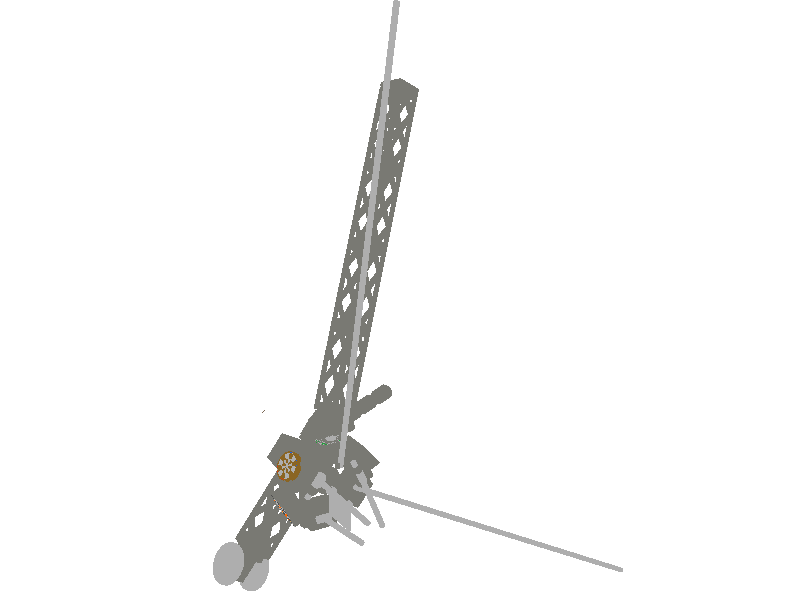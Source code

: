 // Generated by L3P (MacOSX i386) v1.3 20061021  (C) 1998-2006 Lars C. Hassing SP.lars@AM.hassings.dk
// WWW: http://www.hassings.dk/l3p
// WWW: http://www.ldraw.org/download/software/l3p
// Date: Sat Apr 20 21:21:02 2013
// Input file: voyager1_back_view.ldr
// ModelDir: 
// LDRAWDIR: /Volumes/MACOSX/Users/aevans/Documents/LDRAW
// Commandline: /Applications/l3p voyager1_back_view.ldr voyager1_back_view_on_white.pov -sw1.1 -o -b1,1,1 -ld -cg0,0 -q3 -ca30 -sw0.1


#declare QUAL = 3;  // Quality level, 0=BBox, 1=no refr, 2=normal, 3=studlogo

#declare SW = 0.1;  // Width of seam between two bricks

#declare STUDS = 1;  // 1=on 0=off

#declare BUMPS = 0;  // 1=on 0=off


#declare BUMPNORMAL = normal { bumps 0.01 scale 20 }
#declare AMB = 0.4;
#declare DIF = 0.4;


#declare O7071 = sqrt(0.5);

#declare L3Logo = union {
	sphere {<-59,0,-96>,6}
	cylinder {<-59,0,-96>,<59,0,-122>,6 open}
	sphere {<59,0,-122>,6}
	cylinder {<59,0,-122>,<59,0,-84>,6 open}
	sphere {<59,0,-84>,6}

	sphere {<-59,0,-36>,6}
	cylinder {<-59,0,-36>,<-59,0,1>,6 open}
	sphere {<-59,0,1>,6}
	cylinder {<0,0,-49>,<0,0,-25>,6 open}
	sphere {<0,0,-25>,6}
	sphere {<59,0,-62>,6}
	cylinder {<59,0,-62>,<59,0,-24>,6 open}
	sphere {<59,0,-24>,6}
	cylinder {<-59,0,-36>,<59,0,-62>,6 open}

	sphere {<-35.95,0,57>,6}
	torus {18.45,6 clipped_by{plane{<40,0,-9>,0}} translate<-40,0,39>}
	cylinder {<-44.05,0,21>,<35.95,0,3>,6 open}
	torus {18.45,6 clipped_by{plane{<-40,0,9>,0}} translate<40,0,21>}
	cylinder {<44.05,0,39>,<0,0,49>,6 open}
	sphere {<0,0,49>,6}
	cylinder {<0,0,49>,<0,0,34>,6 open}
	sphere {<0,0,34>,6}

	torus {18.45,6 clipped_by{plane{<40,0,-9>,0}} translate<-40,0,99>}
	cylinder {<-44.05,0,81>,<35.95,0,63>,6 open}
	torus {18.45,6 clipped_by{plane{<-40,0,9>,0}} translate<40,0,81>}
	cylinder {<44.05,0,99>,<-35.95,0,117>,6 open}

	scale 4.5/128
}


#ifndef (Color7)
#declare Color7 = #if (version >= 3.1) material { #end texture {
	pigment { rgb <0.682353,0.682353,0.682353> }
	finish { ambient AMB diffuse DIF }
	#if (QUAL > 1)
		finish { phong 0.5 phong_size 40 reflection 0.08 }
		#if (BUMPS) normal { BUMPNORMAL } #end
	#end
} #if (version >= 3.1) } #end
#end

#ifndef (Color15)
#declare Color15 = #if (version >= 3.1) material { #end texture {
	pigment { rgb <1,1,1> }
	finish { ambient AMB diffuse DIF }
	#if (QUAL > 1)
		finish { phong 0.5 phong_size 40 reflection 0.08 }
		#if (BUMPS) normal { BUMPNORMAL } #end
	#end
} #if (version >= 3.1) } #end
#end

#ifndef (Color0)
#declare Color0 = #if (version >= 3.1) material { #end texture {
	pigment { rgb <0.301961,0.301961,0.301961> }
	finish { ambient AMB diffuse DIF }
	#if (QUAL > 1)
		finish { phong 0.5 phong_size 40 reflection 0.08 }
		#if (BUMPS) normal { BUMPNORMAL } #end
	#end
} #if (version >= 3.1) } #end
#end

#ifndef (Color308)
#declare Color308 = #if (version >= 3.1) material { #end texture {
	pigment { rgb <0.484314,0.407843,0.341176> }
	finish { ambient AMB diffuse DIF }
	#if (QUAL > 1)
		finish { phong 0.5 phong_size 40 reflection 0.08 }
		#if (BUMPS) normal { BUMPNORMAL } #end
	#end
} #if (version >= 3.1) } #end
#end

#ifndef (Color8)
#declare Color8 = #if (version >= 3.1) material { #end texture {
	pigment { rgb <0.47451,0.47451,0.45098> }
	finish { ambient AMB diffuse DIF }
	#if (QUAL > 1)
		finish { phong 0.5 phong_size 40 reflection 0.08 }
		#if (BUMPS) normal { BUMPNORMAL } #end
	#end
} #if (version >= 3.1) } #end
#end

#ifndef (Color322)
#declare Color322 = #if (version >= 3.1) material { #end texture {
	pigment { rgb <0.543137,0.394118,0.141176> }
	finish { ambient AMB diffuse DIF }
	#if (QUAL > 1)
		finish { phong 0.5 phong_size 40 reflection 0.08 }
		#if (BUMPS) normal { BUMPNORMAL } #end
	#end
} #if (version >= 3.1) } #end
#end

#declare _1_dash_4cyli_dot_dat = cylinder { <0,0,0>, <0,1,0>, 1 open clipped_by { box { <0,-1,0>,<2,2,2> } } }

#declare _1_dash_4disc_dot_dat = #if (version >= 3.1)
	disc {
		<0,0,0>, <0,1,0>, 1
		clipped_by { box { <0,-1,0>, <2,1,2> } }
	}
#else
	cylinder {
		<0,-0.001,0>, <0,0.001,0>, 1
		clipped_by { box { <0,-1,0>, <2,1,2> } }
	}
#end

#declare _4_dash_4ndis_dot_dat = #if (version >= 3.1)
	disc {
		<0,0,0>, <0,1,0>, 2, 1
		clipped_by { box { <-1,-1,-1>, <1,1,1> } }
	}
#else
	difference {
		box { <-1,-0.001,-1>, <1,0.001,1> }
		cylinder { <0,-1,0>, <0,1,0>, 1 }
	}
#end

#declare _4_dash_4ring1_dot_dat = object {
// Ring  1 x 1.0
// Name: 4-4ring1.dat
// Author: James Jessiman
// !LDRAW_ORG Primitive UPDATE 2009-01
// !LICENSE Redistributable under CCAL version 2.0 : see CAreadme.txt
// BFC CERTIFY CCW
// !HISTORY 1998-12-15 [PTadmin] Official Update 1998-10
// !HISTORY 2002-04-08 [BrickCaster] Modified for BFC compliance
// !HISTORY 2002-04-25 [PTadmin] Official Update 2002-02
// !HISTORY 2007-06-24 [PTadmin] Header formatted for Contributor Agreement
// !HISTORY 2008-07-01 [PTadmin] Official Update 2008-01
// !HISTORY 2008-08-26 [cwdee] Switch polygon winding and rename
// !HISTORY 2009-05-02 [PTadmin] Official Update 2009-01
	mesh {
		triangle { <-0.7654,0,1.8478>, <-0.3827,0,0.9239>, <0,0,1> }
		triangle { <0,0,1>, <0,0,2>, <-0.7654,0,1.8478> }
		triangle { <-1.4142,0,1.4142>, <-0.7071,0,0.7071>, <-0.3827,0,0.9239> }
		triangle { <-0.3827,0,0.9239>, <-0.7654,0,1.8478>, <-1.4142,0,1.4142> }
		triangle { <-1.8478,0,0.7654>, <-0.9239,0,0.3827>, <-0.7071,0,0.7071> }
		triangle { <-0.7071,0,0.7071>, <-1.4142,0,1.4142>, <-1.8478,0,0.7654> }
		triangle { <-2,0,0>, <-1,0,0>, <-0.9239,0,0.3827> }
		triangle { <-0.9239,0,0.3827>, <-1.8478,0,0.7654>, <-2,0,0> }
		triangle { <-1.8478,0,-0.7654>, <-0.9239,0,-0.3827>, <-1,0,0> }
		triangle { <-1,0,0>, <-2,0,0>, <-1.8478,0,-0.7654> }
		triangle { <-1.4142,0,-1.4142>, <-0.7071,0,-0.7071>, <-0.9239,0,-0.3827> }
		triangle { <-0.9239,0,-0.3827>, <-1.8478,0,-0.7654>, <-1.4142,0,-1.4142> }
		triangle { <-0.7654,0,-1.8478>, <-0.3827,0,-0.9239>, <-0.7071,0,-0.7071> }
		triangle { <-0.7071,0,-0.7071>, <-1.4142,0,-1.4142>, <-0.7654,0,-1.8478> }
		triangle { <0,0,-2>, <0,0,-1>, <-0.3827,0,-0.9239> }
		triangle { <-0.3827,0,-0.9239>, <-0.7654,0,-1.8478>, <0,0,-2> }
		triangle { <0.7654,0,-1.8478>, <0.3827,0,-0.9239>, <0,0,-1> }
		triangle { <0,0,-1>, <0,0,-2>, <0.7654,0,-1.8478> }
		triangle { <1.4142,0,-1.4142>, <0.7071,0,-0.7071>, <0.3827,0,-0.9239> }
		triangle { <0.3827,0,-0.9239>, <0.7654,0,-1.8478>, <1.4142,0,-1.4142> }
		triangle { <1.8478,0,-0.7654>, <0.9239,0,-0.3827>, <0.7071,0,-0.7071> }
		triangle { <0.7071,0,-0.7071>, <1.4142,0,-1.4142>, <1.8478,0,-0.7654> }
		triangle { <2,0,0>, <1,0,0>, <0.9239,0,-0.3827> }
		triangle { <0.9239,0,-0.3827>, <1.8478,0,-0.7654>, <2,0,0> }
		triangle { <1.8478,0,0.7654>, <0.9239,0,0.3827>, <1,0,0> }
		triangle { <1,0,0>, <2,0,0>, <1.8478,0,0.7654> }
		triangle { <1.4142,0,1.4142>, <0.7071,0,0.7071>, <0.9239,0,0.3827> }
		triangle { <0.9239,0,0.3827>, <1.8478,0,0.7654>, <1.4142,0,1.4142> }
		triangle { <0.7654,0,1.8478>, <0.3827,0,0.9239>, <0.7071,0,0.7071> }
		triangle { <0.7071,0,0.7071>, <1.4142,0,1.4142>, <0.7654,0,1.8478> }
		triangle { <0,0,2>, <0,0,1>, <0.3827,0,0.9239> }
		triangle { <0.3827,0,0.9239>, <0.7654,0,1.8478>, <0,0,2> }
// 
	}
}

#declare _4_dash_4ring3_dot_dat = object {
// Ring  3 x 1.0
// Name: 4-4ring3.dat
// Author: James Jessiman
// !LDRAW_ORG Primitive UPDATE 2009-01
// !LICENSE Redistributable under CCAL version 2.0 : see CAreadme.txt
// BFC CERTIFY CCW
// !HISTORY 1998-12-15 [PTadmin] Official Update 1998-10
// !HISTORY 2002-04-05 [hafhead] Added BFC statement
// !HISTORY 2002-04-25 [PTadmin] Official Update 2002-02
// !HISTORY 2007-06-24 [PTadmin] Header formatted for Contributor Agreement
// !HISTORY 2008-07-01 [PTadmin] Official Update 2008-01
// !HISTORY 2008-08-26 [cwdee] Switch polygon winding and rename
// !HISTORY 2009-05-02 [PTadmin] Official Update 2009-01
	mesh {
		triangle { <-1.5308,0,3.6956>, <-1.1481,0,2.7717>, <0,0,3> }
		triangle { <0,0,3>, <0,0,4>, <-1.5308,0,3.6956> }
		triangle { <-2.8284,0,2.8284>, <-2.1213,0,2.1213>, <-1.1481,0,2.7717> }
		triangle { <-1.1481,0,2.7717>, <-1.5308,0,3.6956>, <-2.8284,0,2.8284> }
		triangle { <-3.6956,0,1.5308>, <-2.7717,0,1.1481>, <-2.1213,0,2.1213> }
		triangle { <-2.1213,0,2.1213>, <-2.8284,0,2.8284>, <-3.6956,0,1.5308> }
		triangle { <-4,0,0>, <-3,0,0>, <-2.7717,0,1.1481> }
		triangle { <-2.7717,0,1.1481>, <-3.6956,0,1.5308>, <-4,0,0> }
		triangle { <-3.6956,0,-1.5308>, <-2.7717,0,-1.1481>, <-3,0,0> }
		triangle { <-3,0,0>, <-4,0,0>, <-3.6956,0,-1.5308> }
		triangle { <-2.8284,0,-2.8284>, <-2.1213,0,-2.1213>, <-2.7717,0,-1.1481> }
		triangle { <-2.7717,0,-1.1481>, <-3.6956,0,-1.5308>, <-2.8284,0,-2.8284> }
		triangle { <-1.5308,0,-3.6956>, <-1.1481,0,-2.7717>, <-2.1213,0,-2.1213> }
		triangle { <-2.1213,0,-2.1213>, <-2.8284,0,-2.8284>, <-1.5308,0,-3.6956> }
		triangle { <0,0,-4>, <0,0,-3>, <-1.1481,0,-2.7717> }
		triangle { <-1.1481,0,-2.7717>, <-1.5308,0,-3.6956>, <0,0,-4> }
		triangle { <1.5308,0,-3.6956>, <1.1481,0,-2.7717>, <0,0,-3> }
		triangle { <0,0,-3>, <0,0,-4>, <1.5308,0,-3.6956> }
		triangle { <2.8284,0,-2.8284>, <2.1213,0,-2.1213>, <1.1481,0,-2.7717> }
		triangle { <1.1481,0,-2.7717>, <1.5308,0,-3.6956>, <2.8284,0,-2.8284> }
		triangle { <3.6956,0,-1.5308>, <2.7717,0,-1.1481>, <2.1213,0,-2.1213> }
		triangle { <2.1213,0,-2.1213>, <2.8284,0,-2.8284>, <3.6956,0,-1.5308> }
		triangle { <4,0,0>, <3,0,0>, <2.7717,0,-1.1481> }
		triangle { <2.7717,0,-1.1481>, <3.6956,0,-1.5308>, <4,0,0> }
		triangle { <3.6956,0,1.5308>, <2.7717,0,1.1481>, <3,0,0> }
		triangle { <3,0,0>, <4,0,0>, <3.6956,0,1.5308> }
		triangle { <2.8284,0,2.8284>, <2.1213,0,2.1213>, <2.7717,0,1.1481> }
		triangle { <2.7717,0,1.1481>, <3.6956,0,1.5308>, <2.8284,0,2.8284> }
		triangle { <1.5308,0,3.6956>, <1.1481,0,2.7717>, <2.1213,0,2.1213> }
		triangle { <2.1213,0,2.1213>, <2.8284,0,2.8284>, <1.5308,0,3.6956> }
		triangle { <0,0,4>, <0,0,3>, <1.1481,0,2.7717> }
		triangle { <1.1481,0,2.7717>, <1.5308,0,3.6956>, <0,0,4> }
// 
	}
}

#declare _4_dash_4ring4_dot_dat = object {
// Ring  4 x 1.0
// Name: 4-4ring4.dat
// Author: James Jessiman
// !LDRAW_ORG Primitive UPDATE 2009-01
// !LICENSE Redistributable under CCAL version 2.0 : see CAreadme.txt
// BFC CERTIFY CCW
// !HISTORY 1998-12-15 [PTadmin] Official Update 1998-10
// !HISTORY 2002-04-08 [BrickCaster] Modified for BFC compliance
// !HISTORY 2002-04-25 [PTadmin] Official Update 2002-02
// !HISTORY 2007-06-24 [PTadmin] Header formatted for Contributor Agreement
// !HISTORY 2008-07-01 [PTadmin] Official Update 2008-01
// !HISTORY 2008-08-26 [cwdee] Switch polygon winding and rename
// !HISTORY 2009-05-02 [PTadmin] Official Update 2009-01
	mesh {
		triangle { <-1.9135,0,4.6195>, <-1.5308,0,3.6956>, <0,0,4> }
		triangle { <0,0,4>, <0,0,5>, <-1.9135,0,4.6195> }
		triangle { <-3.5355,0,3.5355>, <-2.8284,0,2.8284>, <-1.5308,0,3.6956> }
		triangle { <-1.5308,0,3.6956>, <-1.9135,0,4.6195>, <-3.5355,0,3.5355> }
		triangle { <-4.6195,0,1.9135>, <-3.6956,0,1.5308>, <-2.8284,0,2.8284> }
		triangle { <-2.8284,0,2.8284>, <-3.5355,0,3.5355>, <-4.6195,0,1.9135> }
		triangle { <-5,0,0>, <-4,0,0>, <-3.6956,0,1.5308> }
		triangle { <-3.6956,0,1.5308>, <-4.6195,0,1.9135>, <-5,0,0> }
		triangle { <-4.6195,0,-1.9135>, <-3.6956,0,-1.5308>, <-4,0,0> }
		triangle { <-4,0,0>, <-5,0,0>, <-4.6195,0,-1.9135> }
		triangle { <-3.5355,0,-3.5355>, <-2.8284,0,-2.8284>, <-3.6956,0,-1.5308> }
		triangle { <-3.6956,0,-1.5308>, <-4.6195,0,-1.9135>, <-3.5355,0,-3.5355> }
		triangle { <-1.9135,0,-4.6195>, <-1.5308,0,-3.6956>, <-2.8284,0,-2.8284> }
		triangle { <-2.8284,0,-2.8284>, <-3.5355,0,-3.5355>, <-1.9135,0,-4.6195> }
		triangle { <0,0,-5>, <0,0,-4>, <-1.5308,0,-3.6956> }
		triangle { <-1.5308,0,-3.6956>, <-1.9135,0,-4.6195>, <0,0,-5> }
		triangle { <1.9135,0,-4.6195>, <1.5308,0,-3.6956>, <0,0,-4> }
		triangle { <0,0,-4>, <0,0,-5>, <1.9135,0,-4.6195> }
		triangle { <3.5355,0,-3.5355>, <2.8284,0,-2.8284>, <1.5308,0,-3.6956> }
		triangle { <1.5308,0,-3.6956>, <1.9135,0,-4.6195>, <3.5355,0,-3.5355> }
		triangle { <4.6195,0,-1.9135>, <3.6956,0,-1.5308>, <2.8284,0,-2.8284> }
		triangle { <2.8284,0,-2.8284>, <3.5355,0,-3.5355>, <4.6195,0,-1.9135> }
		triangle { <5,0,0>, <4,0,0>, <3.6956,0,-1.5308> }
		triangle { <3.6956,0,-1.5308>, <4.6195,0,-1.9135>, <5,0,0> }
		triangle { <4.6195,0,1.9135>, <3.6956,0,1.5308>, <4,0,0> }
		triangle { <4,0,0>, <5,0,0>, <4.6195,0,1.9135> }
		triangle { <3.5355,0,3.5355>, <2.8284,0,2.8284>, <3.6956,0,1.5308> }
		triangle { <3.6956,0,1.5308>, <4.6195,0,1.9135>, <3.5355,0,3.5355> }
		triangle { <1.9135,0,4.6195>, <1.5308,0,3.6956>, <2.8284,0,2.8284> }
		triangle { <2.8284,0,2.8284>, <3.5355,0,3.5355>, <1.9135,0,4.6195> }
		triangle { <0,0,5>, <0,0,4>, <1.5308,0,3.6956> }
		triangle { <1.5308,0,3.6956>, <1.9135,0,4.6195>, <0,0,5> }
// 
	}
}

#declare _4_dash_4cyli_dot_dat = cylinder { <0,0,0>, <0,1,0>, 1 open }

#declare _48_slash_4_dash_4aring_dot_dat = object {
// Adapter Ring Hi-Res to Normal 1.0
// Name: 48\4-4aring.dat
// Author: Philippe Hurbain [Philo]
// !LDRAW_ORG 48_Primitive UPDATE 2010-02
// !LICENSE Redistributable under CCAL version 2.0 : see CAreadme.txt
// BFC CERTIFY CCW
// !HISTORY 2010-07-05 [PTadmin] Official Update 2010-02
	mesh {
		triangle { <0.9239,0,0.3827>, <1,0,0>, <0.9914,0,0.1305> }
		triangle { <0.9914,0,0.1305>, <0.9659,0,0.2588>, <0.9239,0,0.3827> }
		triangle { <0.7071,0,0.7071>, <0.9239,0,0.3827>, <0.866,0,0.5> }
		triangle { <0.866,0,0.5>, <0.7934,0,0.6088>, <0.7071,0,0.7071> }
		triangle { <0.3827,0,0.9239>, <0.7071,0,0.7071>, <0.6088,0,0.7934> }
		triangle { <0.6088,0,0.7934>, <0.5,0,0.866>, <0.3827,0,0.9239> }
		triangle { <0,0,1>, <0.3827,0,0.9239>, <0.2588,0,0.9659> }
		triangle { <0.2588,0,0.9659>, <0.1305,0,0.9914>, <0,0,1> }
		triangle { <-0.3827,0,0.9239>, <0,0,1>, <-0.1305,0,0.9914> }
		triangle { <-0.1305,0,0.9914>, <-0.2588,0,0.9659>, <-0.3827,0,0.9239> }
		triangle { <-0.7071,0,0.7071>, <-0.3827,0,0.9239>, <-0.5,0,0.866> }
		triangle { <-0.5,0,0.866>, <-0.6088,0,0.7934>, <-0.7071,0,0.7071> }
		triangle { <-0.9239,0,0.3827>, <-0.7071,0,0.7071>, <-0.7934,0,0.6088> }
		triangle { <-0.7934,0,0.6088>, <-0.866,0,0.5>, <-0.9239,0,0.3827> }
		triangle { <-1,0,0>, <-0.9239,0,0.3827>, <-0.9659,0,0.2588> }
		triangle { <-0.9659,0,0.2588>, <-0.9914,0,0.1305>, <-1,0,0> }
		triangle { <-0.9239,0,-0.3827>, <-1,0,0>, <-0.9914,0,-0.1305> }
		triangle { <-0.9914,0,-0.1305>, <-0.9659,0,-0.2588>, <-0.9239,0,-0.3827> }
		triangle { <-0.7071,0,-0.7071>, <-0.9239,0,-0.3827>, <-0.866,0,-0.5> }
		triangle { <-0.866,0,-0.5>, <-0.7934,0,-0.6088>, <-0.7071,0,-0.7071> }
		triangle { <-0.3827,0,-0.9239>, <-0.7071,0,-0.7071>, <-0.6088,0,-0.7934> }
		triangle { <-0.6088,0,-0.7934>, <-0.5,0,-0.866>, <-0.3827,0,-0.9239> }
		triangle { <0,0,-1>, <-0.3827,0,-0.9239>, <-0.2588,0,-0.9659> }
		triangle { <-0.2588,0,-0.9659>, <-0.1305,0,-0.9914>, <0,0,-1> }
		triangle { <0.3827,0,-0.9239>, <0,0,-1>, <0.1305,0,-0.9914> }
		triangle { <0.1305,0,-0.9914>, <0.2588,0,-0.9659>, <0.3827,0,-0.9239> }
		triangle { <0.7071,0,-0.7071>, <0.3827,0,-0.9239>, <0.5,0,-0.866> }
		triangle { <0.5,0,-0.866>, <0.6088,0,-0.7934>, <0.7071,0,-0.7071> }
		triangle { <0.9239,0,-0.3827>, <0.7071,0,-0.7071>, <0.7934,0,-0.6088> }
		triangle { <0.7934,0,-0.6088>, <0.866,0,-0.5>, <0.9239,0,-0.3827> }
		triangle { <1,0,0>, <0.9239,0,-0.3827>, <0.9659,0,-0.2588> }
		triangle { <0.9659,0,-0.2588>, <0.9914,0,-0.1305>, <1,0,0> }
// //
	}
}

#declare _48_slash_4_dash_4cyli_dot_dat = cylinder { <0,0,0>, <0,1,0>, 1 open }

#declare _48_slash_1_dash_4rin51_dot_dat = #if (version >= 3.1)
	disc {
		<0,0,0>, <0,1,0>, 52, 51
		clipped_by { box { <0,-1,0>, <53,1,53> } }
	}
#else
	difference {
		cylinder { <0,-0.001,0>, <0,0.001,0>, 52 }
		cylinder { <0,-0.002,0>, <0,0.002,0>, 51 }
		clipped_by { box { <0,-0.01,0>, <53,0.01,53> } }
	}
#end

#declare _48_slash_1_dash_4rin39_dot_dat = #if (version >= 3.1)
	disc {
		<0,0,0>, <0,1,0>, 40, 39
		clipped_by { box { <0,-1,0>, <41,1,41> } }
	}
#else
	difference {
		cylinder { <0,-0.001,0>, <0,0.001,0>, 40 }
		cylinder { <0,-0.002,0>, <0,0.002,0>, 39 }
		clipped_by { box { <0,-0.01,0>, <41,0.01,41> } }
	}
#end

#declare _48_slash_1_dash_4con23_dot_dat = cone { <0,0,0>, 24, <0,1,0>, 23 open clipped_by { box { <0,-1,0>,<25,2,25> } } }

#declare _48_slash_4_dash_4con3_dot_dat = object {
// Hi-Res Cone  3 x 1.0
// Name: 48\4-4con3.dat
// Author: Guy Vivan [guyvivan]
// !LDRAW_ORG 48_Primitive UPDATE 2010-02
// !LICENSE Redistributable under CCAL version 2.0 : see CAreadme.txt
// BFC CERTIFY CCW
// !HISTORY 2010-07-05 [PTadmin] Official Update 2010-02
	mesh {
		triangle { <3,1,0>, <2.9742,1,0.3915>, <3.9656,0,0.522> }
		triangle { <3.9656,0,0.522>, <4,0,0>, <3,1,0> }
		triangle { <2.9742,1,0.3915>, <2.8977,1,0.7764>, <3.8636,0,1.0352> }
		triangle { <3.8636,0,1.0352>, <3.9656,0,0.522>, <2.9742,1,0.3915> }
		triangle { <2.8977,1,0.7764>, <2.7717,1,1.1481>, <3.6956,0,1.5308> }
		triangle { <3.6956,0,1.5308>, <3.8636,0,1.0352>, <2.8977,1,0.7764> }
		triangle { <2.7717,1,1.1481>, <2.598,1,1.5>, <3.464,0,2> }
		triangle { <3.464,0,2>, <3.6956,0,1.5308>, <2.7717,1,1.1481> }
		triangle { <2.598,1,1.5>, <2.3802,1,1.8264>, <3.1736,0,2.4352> }
		triangle { <3.1736,0,2.4352>, <3.464,0,2>, <2.598,1,1.5> }
		triangle { <2.3802,1,1.8264>, <2.1213,1,2.1213>, <2.8284,0,2.8284> }
		triangle { <2.8284,0,2.8284>, <3.1736,0,2.4352>, <2.3802,1,1.8264> }
		triangle { <2.1213,1,2.1213>, <1.8264,1,2.3802>, <2.4352,0,3.1736> }
		triangle { <2.4352,0,3.1736>, <2.8284,0,2.8284>, <2.1213,1,2.1213> }
		triangle { <1.8264,1,2.3802>, <1.5,1,2.598>, <2,0,3.464> }
		triangle { <2,0,3.464>, <2.4352,0,3.1736>, <1.8264,1,2.3802> }
		triangle { <1.5,1,2.598>, <1.1481,1,2.7717>, <1.5308,0,3.6956> }
		triangle { <1.5308,0,3.6956>, <2,0,3.464>, <1.5,1,2.598> }
		triangle { <1.1481,1,2.7717>, <0.7764,1,2.8977>, <1.0352,0,3.8636> }
		triangle { <1.0352,0,3.8636>, <1.5308,0,3.6956>, <1.1481,1,2.7717> }
		triangle { <0.7764,1,2.8977>, <0.3915,1,2.9742>, <0.522,0,3.9656> }
		triangle { <0.522,0,3.9656>, <1.0352,0,3.8636>, <0.7764,1,2.8977> }
		triangle { <0.3915,1,2.9742>, <0,1,3>, <0,0,4> }
		triangle { <0,0,4>, <0.522,0,3.9656>, <0.3915,1,2.9742> }
		triangle { <0,1,3>, <-0.3915,1,2.9742>, <-0.522,0,3.9656> }
		triangle { <-0.522,0,3.9656>, <0,0,4>, <0,1,3> }
		triangle { <-0.3915,1,2.9742>, <-0.7764,1,2.8977>, <-1.0352,0,3.8636> }
		triangle { <-1.0352,0,3.8636>, <-0.522,0,3.9656>, <-0.3915,1,2.9742> }
		triangle { <-0.7764,1,2.8977>, <-1.1481,1,2.7717>, <-1.5308,0,3.6956> }
		triangle { <-1.5308,0,3.6956>, <-1.0352,0,3.8636>, <-0.7764,1,2.8977> }
		triangle { <-1.1481,1,2.7717>, <-1.5,1,2.598>, <-2,0,3.464> }
		triangle { <-2,0,3.464>, <-1.5308,0,3.6956>, <-1.1481,1,2.7717> }
		triangle { <-1.5,1,2.598>, <-1.8264,1,2.3802>, <-2.4352,0,3.1736> }
		triangle { <-2.4352,0,3.1736>, <-2,0,3.464>, <-1.5,1,2.598> }
		triangle { <-1.8264,1,2.3802>, <-2.1213,1,2.1213>, <-2.8284,0,2.8284> }
		triangle { <-2.8284,0,2.8284>, <-2.4352,0,3.1736>, <-1.8264,1,2.3802> }
		triangle { <-2.1213,1,2.1213>, <-2.3802,1,1.8264>, <-3.1736,0,2.4352> }
		triangle { <-3.1736,0,2.4352>, <-2.8284,0,2.8284>, <-2.1213,1,2.1213> }
		triangle { <-2.3802,1,1.8264>, <-2.598,1,1.5>, <-3.464,0,2> }
		triangle { <-3.464,0,2>, <-3.1736,0,2.4352>, <-2.3802,1,1.8264> }
		triangle { <-2.598,1,1.5>, <-2.7717,1,1.1481>, <-3.6956,0,1.5308> }
		triangle { <-3.6956,0,1.5308>, <-3.464,0,2>, <-2.598,1,1.5> }
		triangle { <-2.7717,1,1.1481>, <-2.8977,1,0.7764>, <-3.8636,0,1.0352> }
		triangle { <-3.8636,0,1.0352>, <-3.6956,0,1.5308>, <-2.7717,1,1.1481> }
		triangle { <-2.8977,1,0.7764>, <-2.9742,1,0.3915>, <-3.9656,0,0.522> }
		triangle { <-3.9656,0,0.522>, <-3.8636,0,1.0352>, <-2.8977,1,0.7764> }
		triangle { <-2.9742,1,0.3915>, <-3,1,0>, <-4,0,0> }
		triangle { <-4,0,0>, <-3.9656,0,0.522>, <-2.9742,1,0.3915> }
		triangle { <-3,1,0>, <-2.9742,1,-0.3915>, <-3.9656,0,-0.522> }
		triangle { <-3.9656,0,-0.522>, <-4,0,0>, <-3,1,0> }
		triangle { <-2.9742,1,-0.3915>, <-2.8977,1,-0.7764>, <-3.8636,0,-1.0352> }
		triangle { <-3.8636,0,-1.0352>, <-3.9656,0,-0.522>, <-2.9742,1,-0.3915> }
		triangle { <-2.8977,1,-0.7764>, <-2.7717,1,-1.1481>, <-3.6956,0,-1.5308> }
		triangle { <-3.6956,0,-1.5308>, <-3.8636,0,-1.0352>, <-2.8977,1,-0.7764> }
		triangle { <-2.7717,1,-1.1481>, <-2.598,1,-1.5>, <-3.464,0,-2> }
		triangle { <-3.464,0,-2>, <-3.6956,0,-1.5308>, <-2.7717,1,-1.1481> }
		triangle { <-2.598,1,-1.5>, <-2.3802,1,-1.8264>, <-3.1736,0,-2.4352> }
		triangle { <-3.1736,0,-2.4352>, <-3.464,0,-2>, <-2.598,1,-1.5> }
		triangle { <-2.3802,1,-1.8264>, <-2.1213,1,-2.1213>, <-2.8284,0,-2.8284> }
		triangle { <-2.8284,0,-2.8284>, <-3.1736,0,-2.4352>, <-2.3802,1,-1.8264> }
		triangle { <-2.1213,1,-2.1213>, <-1.8264,1,-2.3802>, <-2.4352,0,-3.1736> }
		triangle { <-2.4352,0,-3.1736>, <-2.8284,0,-2.8284>, <-2.1213,1,-2.1213> }
		triangle { <-1.8264,1,-2.3802>, <-1.5,1,-2.598>, <-2,0,-3.464> }
		triangle { <-2,0,-3.464>, <-2.4352,0,-3.1736>, <-1.8264,1,-2.3802> }
		triangle { <-1.5,1,-2.598>, <-1.1481,1,-2.7717>, <-1.5308,0,-3.6956> }
		triangle { <-1.5308,0,-3.6956>, <-2,0,-3.464>, <-1.5,1,-2.598> }
		triangle { <-1.1481,1,-2.7717>, <-0.7764,1,-2.8977>, <-1.0352,0,-3.8636> }
		triangle { <-1.0352,0,-3.8636>, <-1.5308,0,-3.6956>, <-1.1481,1,-2.7717> }
		triangle { <-0.7764,1,-2.8977>, <-0.3915,1,-2.9742>, <-0.522,0,-3.9656> }
		triangle { <-0.522,0,-3.9656>, <-1.0352,0,-3.8636>, <-0.7764,1,-2.8977> }
		triangle { <-0.3915,1,-2.9742>, <0,1,-3>, <0,0,-4> }
		triangle { <0,0,-4>, <-0.522,0,-3.9656>, <-0.3915,1,-2.9742> }
		triangle { <0,1,-3>, <0.3915,1,-2.9742>, <0.522,0,-3.9656> }
		triangle { <0.522,0,-3.9656>, <0,0,-4>, <0,1,-3> }
		triangle { <0.3915,1,-2.9742>, <0.7764,1,-2.8977>, <1.0352,0,-3.8636> }
		triangle { <1.0352,0,-3.8636>, <0.522,0,-3.9656>, <0.3915,1,-2.9742> }
		triangle { <0.7764,1,-2.8977>, <1.1481,1,-2.7717>, <1.5308,0,-3.6956> }
		triangle { <1.5308,0,-3.6956>, <1.0352,0,-3.8636>, <0.7764,1,-2.8977> }
		triangle { <1.1481,1,-2.7717>, <1.5,1,-2.598>, <2,0,-3.464> }
		triangle { <2,0,-3.464>, <1.5308,0,-3.6956>, <1.1481,1,-2.7717> }
		triangle { <1.5,1,-2.598>, <1.8264,1,-2.3802>, <2.4352,0,-3.1736> }
		triangle { <2.4352,0,-3.1736>, <2,0,-3.464>, <1.5,1,-2.598> }
		triangle { <1.8264,1,-2.3802>, <2.1213,1,-2.1213>, <2.8284,0,-2.8284> }
		triangle { <2.8284,0,-2.8284>, <2.4352,0,-3.1736>, <1.8264,1,-2.3802> }
		triangle { <2.1213,1,-2.1213>, <2.3802,1,-1.8264>, <3.1736,0,-2.4352> }
		triangle { <3.1736,0,-2.4352>, <2.8284,0,-2.8284>, <2.1213,1,-2.1213> }
		triangle { <2.3802,1,-1.8264>, <2.598,1,-1.5>, <3.464,0,-2> }
		triangle { <3.464,0,-2>, <3.1736,0,-2.4352>, <2.3802,1,-1.8264> }
		triangle { <2.598,1,-1.5>, <2.7717,1,-1.1481>, <3.6956,0,-1.5308> }
		triangle { <3.6956,0,-1.5308>, <3.464,0,-2>, <2.598,1,-1.5> }
		triangle { <2.7717,1,-1.1481>, <2.8977,1,-0.7764>, <3.8636,0,-1.0352> }
		triangle { <3.8636,0,-1.0352>, <3.6956,0,-1.5308>, <2.7717,1,-1.1481> }
		triangle { <2.8977,1,-0.7764>, <2.9742,1,-0.3915>, <3.9656,0,-0.522> }
		triangle { <3.9656,0,-0.522>, <3.8636,0,-1.0352>, <2.8977,1,-0.7764> }
		triangle { <2.9742,1,-0.3915>, <3,1,0>, <4,0,0> }
		triangle { <4,0,0>, <3.9656,0,-0.522>, <2.9742,1,-0.3915> }
// conditional lines
// end of file
	}
}

#declare _48_slash_4_dash_4con4_dot_dat = object {
// Hi-Res Cone  4 x 1.0
// Name: 48\4-4con4.dat
// Author: Guy Vivan [guyvivan]
// !LDRAW_ORG 48_Primitive UPDATE 2009-03
// !LICENSE Redistributable under CCAL version 2.0 : see CAreadme.txt
// BFC CERTIFY CCW
// !HISTORY 2009-12-29 [PTadmin] Official Update 2009-03
	mesh {
		triangle { <4,1,0>, <3.9656,1,0.522>, <4.957,0,0.6525> }
		triangle { <4.957,0,0.6525>, <5,0,0>, <4,1,0> }
		triangle { <3.9656,1,0.522>, <3.8636,1,1.0352>, <4.8295,0,1.294> }
		triangle { <4.8295,0,1.294>, <4.957,0,0.6525>, <3.9656,1,0.522> }
		triangle { <3.8636,1,1.0352>, <3.6956,1,1.5308>, <4.6195,0,1.9135> }
		triangle { <4.6195,0,1.9135>, <4.8295,0,1.294>, <3.8636,1,1.0352> }
		triangle { <3.6956,1,1.5308>, <3.464,1,2>, <4.33,0,2.5> }
		triangle { <4.33,0,2.5>, <4.6195,0,1.9135>, <3.6956,1,1.5308> }
		triangle { <3.464,1,2>, <3.1736,1,2.4352>, <3.967,0,3.044> }
		triangle { <3.967,0,3.044>, <4.33,0,2.5>, <3.464,1,2> }
		triangle { <3.1736,1,2.4352>, <2.8284,1,2.8284>, <3.5355,0,3.5355> }
		triangle { <3.5355,0,3.5355>, <3.967,0,3.044>, <3.1736,1,2.4352> }
		triangle { <2.8284,1,2.8284>, <2.4352,1,3.1736>, <3.044,0,3.967> }
		triangle { <3.044,0,3.967>, <3.5355,0,3.5355>, <2.8284,1,2.8284> }
		triangle { <2.4352,1,3.1736>, <2,1,3.464>, <2.5,0,4.33> }
		triangle { <2.5,0,4.33>, <3.044,0,3.967>, <2.4352,1,3.1736> }
		triangle { <2,1,3.464>, <1.5308,1,3.6956>, <1.9135,0,4.6195> }
		triangle { <1.9135,0,4.6195>, <2.5,0,4.33>, <2,1,3.464> }
		triangle { <1.5308,1,3.6956>, <1.0352,1,3.8636>, <1.294,0,4.8295> }
		triangle { <1.294,0,4.8295>, <1.9135,0,4.6195>, <1.5308,1,3.6956> }
		triangle { <1.0352,1,3.8636>, <0.522,1,3.9656>, <0.6525,0,4.957> }
		triangle { <0.6525,0,4.957>, <1.294,0,4.8295>, <1.0352,1,3.8636> }
		triangle { <0.522,1,3.9656>, <0,1,4>, <0,0,5> }
		triangle { <0,0,5>, <0.6525,0,4.957>, <0.522,1,3.9656> }
		triangle { <0,1,4>, <-0.522,1,3.9656>, <-0.6525,0,4.957> }
		triangle { <-0.6525,0,4.957>, <0,0,5>, <0,1,4> }
		triangle { <-0.522,1,3.9656>, <-1.0352,1,3.8636>, <-1.294,0,4.8295> }
		triangle { <-1.294,0,4.8295>, <-0.6525,0,4.957>, <-0.522,1,3.9656> }
		triangle { <-1.0352,1,3.8636>, <-1.5308,1,3.6956>, <-1.9135,0,4.6195> }
		triangle { <-1.9135,0,4.6195>, <-1.294,0,4.8295>, <-1.0352,1,3.8636> }
		triangle { <-1.5308,1,3.6956>, <-2,1,3.464>, <-2.5,0,4.33> }
		triangle { <-2.5,0,4.33>, <-1.9135,0,4.6195>, <-1.5308,1,3.6956> }
		triangle { <-2,1,3.464>, <-2.4352,1,3.1736>, <-3.044,0,3.967> }
		triangle { <-3.044,0,3.967>, <-2.5,0,4.33>, <-2,1,3.464> }
		triangle { <-2.4352,1,3.1736>, <-2.8284,1,2.8284>, <-3.5355,0,3.5355> }
		triangle { <-3.5355,0,3.5355>, <-3.044,0,3.967>, <-2.4352,1,3.1736> }
		triangle { <-2.8284,1,2.8284>, <-3.1736,1,2.4352>, <-3.967,0,3.044> }
		triangle { <-3.967,0,3.044>, <-3.5355,0,3.5355>, <-2.8284,1,2.8284> }
		triangle { <-3.1736,1,2.4352>, <-3.464,1,2>, <-4.33,0,2.5> }
		triangle { <-4.33,0,2.5>, <-3.967,0,3.044>, <-3.1736,1,2.4352> }
		triangle { <-3.464,1,2>, <-3.6956,1,1.5308>, <-4.6195,0,1.9135> }
		triangle { <-4.6195,0,1.9135>, <-4.33,0,2.5>, <-3.464,1,2> }
		triangle { <-3.6956,1,1.5308>, <-3.8636,1,1.0352>, <-4.8295,0,1.294> }
		triangle { <-4.8295,0,1.294>, <-4.6195,0,1.9135>, <-3.6956,1,1.5308> }
		triangle { <-3.8636,1,1.0352>, <-3.9656,1,0.522>, <-4.957,0,0.6525> }
		triangle { <-4.957,0,0.6525>, <-4.8295,0,1.294>, <-3.8636,1,1.0352> }
		triangle { <-3.9656,1,0.522>, <-4,1,0>, <-5,0,0> }
		triangle { <-5,0,0>, <-4.957,0,0.6525>, <-3.9656,1,0.522> }
		triangle { <-4,1,0>, <-3.9656,1,-0.522>, <-4.957,0,-0.6525> }
		triangle { <-4.957,0,-0.6525>, <-5,0,0>, <-4,1,0> }
		triangle { <-3.9656,1,-0.522>, <-3.8636,1,-1.0352>, <-4.8295,0,-1.294> }
		triangle { <-4.8295,0,-1.294>, <-4.957,0,-0.6525>, <-3.9656,1,-0.522> }
		triangle { <-3.8636,1,-1.0352>, <-3.6956,1,-1.5308>, <-4.6195,0,-1.9135> }
		triangle { <-4.6195,0,-1.9135>, <-4.8295,0,-1.294>, <-3.8636,1,-1.0352> }
		triangle { <-3.6956,1,-1.5308>, <-3.464,1,-2>, <-4.33,0,-2.5> }
		triangle { <-4.33,0,-2.5>, <-4.6195,0,-1.9135>, <-3.6956,1,-1.5308> }
		triangle { <-3.464,1,-2>, <-3.1736,1,-2.4352>, <-3.967,0,-3.044> }
		triangle { <-3.967,0,-3.044>, <-4.33,0,-2.5>, <-3.464,1,-2> }
		triangle { <-3.1736,1,-2.4352>, <-2.8284,1,-2.8284>, <-3.5355,0,-3.5355> }
		triangle { <-3.5355,0,-3.5355>, <-3.967,0,-3.044>, <-3.1736,1,-2.4352> }
		triangle { <-2.8284,1,-2.8284>, <-2.4352,1,-3.1736>, <-3.044,0,-3.967> }
		triangle { <-3.044,0,-3.967>, <-3.5355,0,-3.5355>, <-2.8284,1,-2.8284> }
		triangle { <-2.4352,1,-3.1736>, <-2,1,-3.464>, <-2.5,0,-4.33> }
		triangle { <-2.5,0,-4.33>, <-3.044,0,-3.967>, <-2.4352,1,-3.1736> }
		triangle { <-2,1,-3.464>, <-1.5308,1,-3.6956>, <-1.9135,0,-4.6195> }
		triangle { <-1.9135,0,-4.6195>, <-2.5,0,-4.33>, <-2,1,-3.464> }
		triangle { <-1.5308,1,-3.6956>, <-1.0352,1,-3.8636>, <-1.294,0,-4.8295> }
		triangle { <-1.294,0,-4.8295>, <-1.9135,0,-4.6195>, <-1.5308,1,-3.6956> }
		triangle { <-1.0352,1,-3.8636>, <-0.522,1,-3.9656>, <-0.6525,0,-4.957> }
		triangle { <-0.6525,0,-4.957>, <-1.294,0,-4.8295>, <-1.0352,1,-3.8636> }
		triangle { <-0.522,1,-3.9656>, <0,1,-4>, <0,0,-5> }
		triangle { <0,0,-5>, <-0.6525,0,-4.957>, <-0.522,1,-3.9656> }
		triangle { <0,1,-4>, <0.522,1,-3.9656>, <0.6525,0,-4.957> }
		triangle { <0.6525,0,-4.957>, <0,0,-5>, <0,1,-4> }
		triangle { <0.522,1,-3.9656>, <1.0352,1,-3.8636>, <1.294,0,-4.8295> }
		triangle { <1.294,0,-4.8295>, <0.6525,0,-4.957>, <0.522,1,-3.9656> }
		triangle { <1.0352,1,-3.8636>, <1.5308,1,-3.6956>, <1.9135,0,-4.6195> }
		triangle { <1.9135,0,-4.6195>, <1.294,0,-4.8295>, <1.0352,1,-3.8636> }
		triangle { <1.5308,1,-3.6956>, <2,1,-3.464>, <2.5,0,-4.33> }
		triangle { <2.5,0,-4.33>, <1.9135,0,-4.6195>, <1.5308,1,-3.6956> }
		triangle { <2,1,-3.464>, <2.4352,1,-3.1736>, <3.044,0,-3.967> }
		triangle { <3.044,0,-3.967>, <2.5,0,-4.33>, <2,1,-3.464> }
		triangle { <2.4352,1,-3.1736>, <2.8284,1,-2.8284>, <3.5355,0,-3.5355> }
		triangle { <3.5355,0,-3.5355>, <3.044,0,-3.967>, <2.4352,1,-3.1736> }
		triangle { <2.8284,1,-2.8284>, <3.1736,1,-2.4352>, <3.967,0,-3.044> }
		triangle { <3.967,0,-3.044>, <3.5355,0,-3.5355>, <2.8284,1,-2.8284> }
		triangle { <3.1736,1,-2.4352>, <3.464,1,-2>, <4.33,0,-2.5> }
		triangle { <4.33,0,-2.5>, <3.967,0,-3.044>, <3.1736,1,-2.4352> }
		triangle { <3.464,1,-2>, <3.6956,1,-1.5308>, <4.6195,0,-1.9135> }
		triangle { <4.6195,0,-1.9135>, <4.33,0,-2.5>, <3.464,1,-2> }
		triangle { <3.6956,1,-1.5308>, <3.8636,1,-1.0352>, <4.8295,0,-1.294> }
		triangle { <4.8295,0,-1.294>, <4.6195,0,-1.9135>, <3.6956,1,-1.5308> }
		triangle { <3.8636,1,-1.0352>, <3.9656,1,-0.522>, <4.957,0,-0.6525> }
		triangle { <4.957,0,-0.6525>, <4.8295,0,-1.294>, <3.8636,1,-1.0352> }
		triangle { <3.9656,1,-0.522>, <4,1,0>, <5,0,0> }
		triangle { <5,0,0>, <4.957,0,-0.6525>, <3.9656,1,-0.522> }
// conditional lines
// end of file
	}
}

#declare _48_slash_4_dash_4con16_dot_dat = object {
// Hi-Res Cone 16 x 1.0
// Name: 48\4-4con16.dat
// Author: Guy Vivan [guyvivan]
// !LDRAW_ORG 48_Primitive UPDATE 2010-02
// !LICENSE Redistributable under CCAL version 2.0 : see CAreadme.txt
// BFC CERTIFY CCW
// !HISTORY 2010-07-05 [PTadmin] Official Update 2010-02
	mesh {
		triangle { <16,1,0>, <15.8624,1,2.088>, <16.8538,0,2.2185> }
		triangle { <16.8538,0,2.2185>, <17,0,0>, <16,1,0> }
		triangle { <15.8624,1,2.088>, <15.4544,1,4.1408>, <16.4203,0,4.3996> }
		triangle { <16.4203,0,4.3996>, <16.8538,0,2.2185>, <15.8624,1,2.088> }
		triangle { <15.4544,1,4.1408>, <14.7824,1,6.1232>, <15.7063,0,6.5059> }
		triangle { <15.7063,0,6.5059>, <16.4203,0,4.3996>, <15.4544,1,4.1408> }
		triangle { <14.7824,1,6.1232>, <13.856,1,8>, <14.722,0,8.5> }
		triangle { <14.722,0,8.5>, <15.7063,0,6.5059>, <14.7824,1,6.1232> }
		triangle { <13.856,1,8>, <12.6944,1,9.7408>, <13.4878,0,10.3496> }
		triangle { <13.4878,0,10.3496>, <14.722,0,8.5>, <13.856,1,8> }
		triangle { <12.6944,1,9.7408>, <11.3136,1,11.3136>, <12.0207,0,12.0207> }
		triangle { <12.0207,0,12.0207>, <13.4878,0,10.3496>, <12.6944,1,9.7408> }
		triangle { <11.3136,1,11.3136>, <9.7408,1,12.6944>, <10.3496,0,13.4878> }
		triangle { <10.3496,0,13.4878>, <12.0207,0,12.0207>, <11.3136,1,11.3136> }
		triangle { <9.7408,1,12.6944>, <8,1,13.856>, <8.5,0,14.722> }
		triangle { <8.5,0,14.722>, <10.3496,0,13.4878>, <9.7408,1,12.6944> }
		triangle { <8,1,13.856>, <6.1232,1,14.7824>, <6.5059,0,15.7063> }
		triangle { <6.5059,0,15.7063>, <8.5,0,14.722>, <8,1,13.856> }
		triangle { <6.1232,1,14.7824>, <4.1408,1,15.4544>, <4.3996,0,16.4203> }
		triangle { <4.3996,0,16.4203>, <6.5059,0,15.7063>, <6.1232,1,14.7824> }
		triangle { <4.1408,1,15.4544>, <2.088,1,15.8624>, <2.2185,0,16.8538> }
		triangle { <2.2185,0,16.8538>, <4.3996,0,16.4203>, <4.1408,1,15.4544> }
		triangle { <2.088,1,15.8624>, <0,1,16>, <0,0,17> }
		triangle { <0,0,17>, <2.2185,0,16.8538>, <2.088,1,15.8624> }
		triangle { <0,1,16>, <-2.088,1,15.8624>, <-2.2185,0,16.8538> }
		triangle { <-2.2185,0,16.8538>, <0,0,17>, <0,1,16> }
		triangle { <-2.088,1,15.8624>, <-4.1408,1,15.4544>, <-4.3996,0,16.4203> }
		triangle { <-4.3996,0,16.4203>, <-2.2185,0,16.8538>, <-2.088,1,15.8624> }
		triangle { <-4.1408,1,15.4544>, <-6.1232,1,14.7824>, <-6.5059,0,15.7063> }
		triangle { <-6.5059,0,15.7063>, <-4.3996,0,16.4203>, <-4.1408,1,15.4544> }
		triangle { <-6.1232,1,14.7824>, <-8,1,13.856>, <-8.5,0,14.722> }
		triangle { <-8.5,0,14.722>, <-6.5059,0,15.7063>, <-6.1232,1,14.7824> }
		triangle { <-8,1,13.856>, <-9.7408,1,12.6944>, <-10.3496,0,13.4878> }
		triangle { <-10.3496,0,13.4878>, <-8.5,0,14.722>, <-8,1,13.856> }
		triangle { <-9.7408,1,12.6944>, <-11.3136,1,11.3136>, <-12.0207,0,12.0207> }
		triangle { <-12.0207,0,12.0207>, <-10.3496,0,13.4878>, <-9.7408,1,12.6944> }
		triangle { <-11.3136,1,11.3136>, <-12.6944,1,9.7408>, <-13.4878,0,10.3496> }
		triangle { <-13.4878,0,10.3496>, <-12.0207,0,12.0207>, <-11.3136,1,11.3136> }
		triangle { <-12.6944,1,9.7408>, <-13.856,1,8>, <-14.722,0,8.5> }
		triangle { <-14.722,0,8.5>, <-13.4878,0,10.3496>, <-12.6944,1,9.7408> }
		triangle { <-13.856,1,8>, <-14.7824,1,6.1232>, <-15.7063,0,6.5059> }
		triangle { <-15.7063,0,6.5059>, <-14.722,0,8.5>, <-13.856,1,8> }
		triangle { <-14.7824,1,6.1232>, <-15.4544,1,4.1408>, <-16.4203,0,4.3996> }
		triangle { <-16.4203,0,4.3996>, <-15.7063,0,6.5059>, <-14.7824,1,6.1232> }
		triangle { <-15.4544,1,4.1408>, <-15.8624,1,2.088>, <-16.8538,0,2.2185> }
		triangle { <-16.8538,0,2.2185>, <-16.4203,0,4.3996>, <-15.4544,1,4.1408> }
		triangle { <-15.8624,1,2.088>, <-16,1,0>, <-17,0,0> }
		triangle { <-17,0,0>, <-16.8538,0,2.2185>, <-15.8624,1,2.088> }
		triangle { <-16,1,0>, <-15.8624,1,-2.088>, <-16.8538,0,-2.2185> }
		triangle { <-16.8538,0,-2.2185>, <-17,0,0>, <-16,1,0> }
		triangle { <-15.8624,1,-2.088>, <-15.4544,1,-4.1408>, <-16.4203,0,-4.3996> }
		triangle { <-16.4203,0,-4.3996>, <-16.8538,0,-2.2185>, <-15.8624,1,-2.088> }
		triangle { <-15.4544,1,-4.1408>, <-14.7824,1,-6.1232>, <-15.7063,0,-6.5059> }
		triangle { <-15.7063,0,-6.5059>, <-16.4203,0,-4.3996>, <-15.4544,1,-4.1408> }
		triangle { <-14.7824,1,-6.1232>, <-13.856,1,-8>, <-14.722,0,-8.5> }
		triangle { <-14.722,0,-8.5>, <-15.7063,0,-6.5059>, <-14.7824,1,-6.1232> }
		triangle { <-13.856,1,-8>, <-12.6944,1,-9.7408>, <-13.4878,0,-10.3496> }
		triangle { <-13.4878,0,-10.3496>, <-14.722,0,-8.5>, <-13.856,1,-8> }
		triangle { <-12.6944,1,-9.7408>, <-11.3136,1,-11.3136>, <-12.0207,0,-12.0207> }
		triangle { <-12.0207,0,-12.0207>, <-13.4878,0,-10.3496>, <-12.6944,1,-9.7408> }
		triangle { <-11.3136,1,-11.3136>, <-9.7408,1,-12.6944>, <-10.3496,0,-13.4878> }
		triangle { <-10.3496,0,-13.4878>, <-12.0207,0,-12.0207>, <-11.3136,1,-11.3136> }
		triangle { <-9.7408,1,-12.6944>, <-8,1,-13.856>, <-8.5,0,-14.722> }
		triangle { <-8.5,0,-14.722>, <-10.3496,0,-13.4878>, <-9.7408,1,-12.6944> }
		triangle { <-8,1,-13.856>, <-6.1232,1,-14.7824>, <-6.5059,0,-15.7063> }
		triangle { <-6.5059,0,-15.7063>, <-8.5,0,-14.722>, <-8,1,-13.856> }
		triangle { <-6.1232,1,-14.7824>, <-4.1408,1,-15.4544>, <-4.3996,0,-16.4203> }
		triangle { <-4.3996,0,-16.4203>, <-6.5059,0,-15.7063>, <-6.1232,1,-14.7824> }
		triangle { <-4.1408,1,-15.4544>, <-2.088,1,-15.8624>, <-2.2185,0,-16.8538> }
		triangle { <-2.2185,0,-16.8538>, <-4.3996,0,-16.4203>, <-4.1408,1,-15.4544> }
		triangle { <-2.088,1,-15.8624>, <0,1,-16>, <0,0,-17> }
		triangle { <0,0,-17>, <-2.2185,0,-16.8538>, <-2.088,1,-15.8624> }
		triangle { <0,1,-16>, <2.088,1,-15.8624>, <2.2185,0,-16.8538> }
		triangle { <2.2185,0,-16.8538>, <0,0,-17>, <0,1,-16> }
		triangle { <2.088,1,-15.8624>, <4.1408,1,-15.4544>, <4.3996,0,-16.4203> }
		triangle { <4.3996,0,-16.4203>, <2.2185,0,-16.8538>, <2.088,1,-15.8624> }
		triangle { <4.1408,1,-15.4544>, <6.1232,1,-14.7824>, <6.5059,0,-15.7063> }
		triangle { <6.5059,0,-15.7063>, <4.3996,0,-16.4203>, <4.1408,1,-15.4544> }
		triangle { <6.1232,1,-14.7824>, <8,1,-13.856>, <8.5,0,-14.722> }
		triangle { <8.5,0,-14.722>, <6.5059,0,-15.7063>, <6.1232,1,-14.7824> }
		triangle { <8,1,-13.856>, <9.7408,1,-12.6944>, <10.3496,0,-13.4878> }
		triangle { <10.3496,0,-13.4878>, <8.5,0,-14.722>, <8,1,-13.856> }
		triangle { <9.7408,1,-12.6944>, <11.3136,1,-11.3136>, <12.0207,0,-12.0207> }
		triangle { <12.0207,0,-12.0207>, <10.3496,0,-13.4878>, <9.7408,1,-12.6944> }
		triangle { <11.3136,1,-11.3136>, <12.6944,1,-9.7408>, <13.4878,0,-10.3496> }
		triangle { <13.4878,0,-10.3496>, <12.0207,0,-12.0207>, <11.3136,1,-11.3136> }
		triangle { <12.6944,1,-9.7408>, <13.856,1,-8>, <14.722,0,-8.5> }
		triangle { <14.722,0,-8.5>, <13.4878,0,-10.3496>, <12.6944,1,-9.7408> }
		triangle { <13.856,1,-8>, <14.7824,1,-6.1232>, <15.7063,0,-6.5059> }
		triangle { <15.7063,0,-6.5059>, <14.722,0,-8.5>, <13.856,1,-8> }
		triangle { <14.7824,1,-6.1232>, <15.4544,1,-4.1408>, <16.4203,0,-4.3996> }
		triangle { <16.4203,0,-4.3996>, <15.7063,0,-6.5059>, <14.7824,1,-6.1232> }
		triangle { <15.4544,1,-4.1408>, <15.8624,1,-2.088>, <16.8538,0,-2.2185> }
		triangle { <16.8538,0,-2.2185>, <16.4203,0,-4.3996>, <15.4544,1,-4.1408> }
		triangle { <15.8624,1,-2.088>, <16,1,0>, <17,0,0> }
		triangle { <17,0,0>, <16.8538,0,-2.2185>, <15.8624,1,-2.088> }
// conditional lines
// end of file
	}
}

#declare _48_slash_4_dash_4con5_dot_dat = object {
// Hi-Res Cone  5 x 1.0
// Name: 48\4-4con5.dat
// Author: Guy Vivan [guyvivan]
// !LDRAW_ORG 48_Primitive UPDATE 2009-02
// !LICENSE Redistributable under CCAL version 2.0 : see CAreadme.txt
// BFC CERTIFY CCW
// !HISTORY 2009-09-03 [PTadmin] Official Update 2009-02
	mesh {
		triangle { <5,1,0>, <4.957,1,0.6525>, <5.9484,0,0.783> }
		triangle { <5.9484,0,0.783>, <6,0,0>, <5,1,0> }
		triangle { <4.957,1,0.6525>, <4.8295,1,1.294>, <5.7954,0,1.5528> }
		triangle { <5.7954,0,1.5528>, <5.9484,0,0.783>, <4.957,1,0.6525> }
		triangle { <4.8295,1,1.294>, <4.6195,1,1.9135>, <5.5434,0,2.2962> }
		triangle { <5.5434,0,2.2962>, <5.7954,0,1.5528>, <4.8295,1,1.294> }
		triangle { <4.6195,1,1.9135>, <4.33,1,2.5>, <5.196,0,3> }
		triangle { <5.196,0,3>, <5.5434,0,2.2962>, <4.6195,1,1.9135> }
		triangle { <4.33,1,2.5>, <3.967,1,3.044>, <4.7604,0,3.6528> }
		triangle { <4.7604,0,3.6528>, <5.196,0,3>, <4.33,1,2.5> }
		triangle { <3.967,1,3.044>, <3.5355,1,3.5355>, <4.2426,0,4.2426> }
		triangle { <4.2426,0,4.2426>, <4.7604,0,3.6528>, <3.967,1,3.044> }
		triangle { <3.5355,1,3.5355>, <3.044,1,3.967>, <3.6528,0,4.7604> }
		triangle { <3.6528,0,4.7604>, <4.2426,0,4.2426>, <3.5355,1,3.5355> }
		triangle { <3.044,1,3.967>, <2.5,1,4.33>, <3,0,5.196> }
		triangle { <3,0,5.196>, <3.6528,0,4.7604>, <3.044,1,3.967> }
		triangle { <2.5,1,4.33>, <1.9135,1,4.6195>, <2.2962,0,5.5434> }
		triangle { <2.2962,0,5.5434>, <3,0,5.196>, <2.5,1,4.33> }
		triangle { <1.9135,1,4.6195>, <1.294,1,4.8295>, <1.5528,0,5.7954> }
		triangle { <1.5528,0,5.7954>, <2.2962,0,5.5434>, <1.9135,1,4.6195> }
		triangle { <1.294,1,4.8295>, <0.6525,1,4.957>, <0.783,0,5.9484> }
		triangle { <0.783,0,5.9484>, <1.5528,0,5.7954>, <1.294,1,4.8295> }
		triangle { <0.6525,1,4.957>, <0,1,5>, <0,0,6> }
		triangle { <0,0,6>, <0.783,0,5.9484>, <0.6525,1,4.957> }
		triangle { <0,1,5>, <-0.6525,1,4.957>, <-0.783,0,5.9484> }
		triangle { <-0.783,0,5.9484>, <0,0,6>, <0,1,5> }
		triangle { <-0.6525,1,4.957>, <-1.294,1,4.8295>, <-1.5528,0,5.7954> }
		triangle { <-1.5528,0,5.7954>, <-0.783,0,5.9484>, <-0.6525,1,4.957> }
		triangle { <-1.294,1,4.8295>, <-1.9135,1,4.6195>, <-2.2962,0,5.5434> }
		triangle { <-2.2962,0,5.5434>, <-1.5528,0,5.7954>, <-1.294,1,4.8295> }
		triangle { <-1.9135,1,4.6195>, <-2.5,1,4.33>, <-3,0,5.196> }
		triangle { <-3,0,5.196>, <-2.2962,0,5.5434>, <-1.9135,1,4.6195> }
		triangle { <-2.5,1,4.33>, <-3.044,1,3.967>, <-3.6528,0,4.7604> }
		triangle { <-3.6528,0,4.7604>, <-3,0,5.196>, <-2.5,1,4.33> }
		triangle { <-3.044,1,3.967>, <-3.5355,1,3.5355>, <-4.2426,0,4.2426> }
		triangle { <-4.2426,0,4.2426>, <-3.6528,0,4.7604>, <-3.044,1,3.967> }
		triangle { <-3.5355,1,3.5355>, <-3.967,1,3.044>, <-4.7604,0,3.6528> }
		triangle { <-4.7604,0,3.6528>, <-4.2426,0,4.2426>, <-3.5355,1,3.5355> }
		triangle { <-3.967,1,3.044>, <-4.33,1,2.5>, <-5.196,0,3> }
		triangle { <-5.196,0,3>, <-4.7604,0,3.6528>, <-3.967,1,3.044> }
		triangle { <-4.33,1,2.5>, <-4.6195,1,1.9135>, <-5.5434,0,2.2962> }
		triangle { <-5.5434,0,2.2962>, <-5.196,0,3>, <-4.33,1,2.5> }
		triangle { <-4.6195,1,1.9135>, <-4.8295,1,1.294>, <-5.7954,0,1.5528> }
		triangle { <-5.7954,0,1.5528>, <-5.5434,0,2.2962>, <-4.6195,1,1.9135> }
		triangle { <-4.8295,1,1.294>, <-4.957,1,0.6525>, <-5.9484,0,0.783> }
		triangle { <-5.9484,0,0.783>, <-5.7954,0,1.5528>, <-4.8295,1,1.294> }
		triangle { <-4.957,1,0.6525>, <-5,1,0>, <-6,0,0> }
		triangle { <-6,0,0>, <-5.9484,0,0.783>, <-4.957,1,0.6525> }
		triangle { <-5,1,0>, <-4.957,1,-0.6525>, <-5.9484,0,-0.783> }
		triangle { <-5.9484,0,-0.783>, <-6,0,0>, <-5,1,0> }
		triangle { <-4.957,1,-0.6525>, <-4.8295,1,-1.294>, <-5.7954,0,-1.5528> }
		triangle { <-5.7954,0,-1.5528>, <-5.9484,0,-0.783>, <-4.957,1,-0.6525> }
		triangle { <-4.8295,1,-1.294>, <-4.6195,1,-1.9135>, <-5.5434,0,-2.2962> }
		triangle { <-5.5434,0,-2.2962>, <-5.7954,0,-1.5528>, <-4.8295,1,-1.294> }
		triangle { <-4.6195,1,-1.9135>, <-4.33,1,-2.5>, <-5.196,0,-3> }
		triangle { <-5.196,0,-3>, <-5.5434,0,-2.2962>, <-4.6195,1,-1.9135> }
		triangle { <-4.33,1,-2.5>, <-3.967,1,-3.044>, <-4.7604,0,-3.6528> }
		triangle { <-4.7604,0,-3.6528>, <-5.196,0,-3>, <-4.33,1,-2.5> }
		triangle { <-3.967,1,-3.044>, <-3.5355,1,-3.5355>, <-4.2426,0,-4.2426> }
		triangle { <-4.2426,0,-4.2426>, <-4.7604,0,-3.6528>, <-3.967,1,-3.044> }
		triangle { <-3.5355,1,-3.5355>, <-3.044,1,-3.967>, <-3.6528,0,-4.7604> }
		triangle { <-3.6528,0,-4.7604>, <-4.2426,0,-4.2426>, <-3.5355,1,-3.5355> }
		triangle { <-3.044,1,-3.967>, <-2.5,1,-4.33>, <-3,0,-5.196> }
		triangle { <-3,0,-5.196>, <-3.6528,0,-4.7604>, <-3.044,1,-3.967> }
		triangle { <-2.5,1,-4.33>, <-1.9135,1,-4.6195>, <-2.2962,0,-5.5434> }
		triangle { <-2.2962,0,-5.5434>, <-3,0,-5.196>, <-2.5,1,-4.33> }
		triangle { <-1.9135,1,-4.6195>, <-1.294,1,-4.8295>, <-1.5528,0,-5.7954> }
		triangle { <-1.5528,0,-5.7954>, <-2.2962,0,-5.5434>, <-1.9135,1,-4.6195> }
		triangle { <-1.294,1,-4.8295>, <-0.6525,1,-4.957>, <-0.783,0,-5.9484> }
		triangle { <-0.783,0,-5.9484>, <-1.5528,0,-5.7954>, <-1.294,1,-4.8295> }
		triangle { <-0.6525,1,-4.957>, <0,1,-5>, <0,0,-6> }
		triangle { <0,0,-6>, <-0.783,0,-5.9484>, <-0.6525,1,-4.957> }
		triangle { <0,1,-5>, <0.6525,1,-4.957>, <0.783,0,-5.9484> }
		triangle { <0.783,0,-5.9484>, <0,0,-6>, <0,1,-5> }
		triangle { <0.6525,1,-4.957>, <1.294,1,-4.8295>, <1.5528,0,-5.7954> }
		triangle { <1.5528,0,-5.7954>, <0.783,0,-5.9484>, <0.6525,1,-4.957> }
		triangle { <1.294,1,-4.8295>, <1.9135,1,-4.6195>, <2.2962,0,-5.5434> }
		triangle { <2.2962,0,-5.5434>, <1.5528,0,-5.7954>, <1.294,1,-4.8295> }
		triangle { <1.9135,1,-4.6195>, <2.5,1,-4.33>, <3,0,-5.196> }
		triangle { <3,0,-5.196>, <2.2962,0,-5.5434>, <1.9135,1,-4.6195> }
		triangle { <2.5,1,-4.33>, <3.044,1,-3.967>, <3.6528,0,-4.7604> }
		triangle { <3.6528,0,-4.7604>, <3,0,-5.196>, <2.5,1,-4.33> }
		triangle { <3.044,1,-3.967>, <3.5355,1,-3.5355>, <4.2426,0,-4.2426> }
		triangle { <4.2426,0,-4.2426>, <3.6528,0,-4.7604>, <3.044,1,-3.967> }
		triangle { <3.5355,1,-3.5355>, <3.967,1,-3.044>, <4.7604,0,-3.6528> }
		triangle { <4.7604,0,-3.6528>, <4.2426,0,-4.2426>, <3.5355,1,-3.5355> }
		triangle { <3.967,1,-3.044>, <4.33,1,-2.5>, <5.196,0,-3> }
		triangle { <5.196,0,-3>, <4.7604,0,-3.6528>, <3.967,1,-3.044> }
		triangle { <4.33,1,-2.5>, <4.6195,1,-1.9135>, <5.5434,0,-2.2962> }
		triangle { <5.5434,0,-2.2962>, <5.196,0,-3>, <4.33,1,-2.5> }
		triangle { <4.6195,1,-1.9135>, <4.8295,1,-1.294>, <5.7954,0,-1.5528> }
		triangle { <5.7954,0,-1.5528>, <5.5434,0,-2.2962>, <4.6195,1,-1.9135> }
		triangle { <4.8295,1,-1.294>, <4.957,1,-0.6525>, <5.9484,0,-0.783> }
		triangle { <5.9484,0,-0.783>, <5.7954,0,-1.5528>, <4.8295,1,-1.294> }
		triangle { <4.957,1,-0.6525>, <5,1,0>, <6,0,0> }
		triangle { <6,0,0>, <5.9484,0,-0.783>, <4.957,1,-0.6525> }
// conditional lines
// end of file
	}
}

#declare _48_slash_4_dash_4con2_dot_dat = object {
// Hi-Res Cone  2 x 1.0
// Name: 48\4-4con2.dat
// Author: Niels Karsdorp [nielsk]
// !LDRAW_ORG 48_Primitive UPDATE 2012-02
// !LICENSE Redistributable under CCAL version 2.0 : see CAreadme.txt
// BFC CERTIFY CCW
// !HISTORY 2004-11-06 [PTadmin] Official Update 2004-04
// !HISTORY 2007-06-24 [PTadmin] Header formatted for Contributor Agreement
// !HISTORY 2008-07-01 [PTadmin] Official Update 2008-01
// !HISTORY 2012-02-27 [Philo] Changed to CCW
// !HISTORY 2012-08-09 [PTadmin] Official Update 2012-02
	mesh {
		triangle { <1.9828,1,0.261>, <2.9742,0,0.3915>, <3,0,0> }
		triangle { <3,0,0>, <2,1,0>, <1.9828,1,0.261> }
		triangle { <1.9318,1,0.5176>, <2.8977,0,0.7764>, <2.9742,0,0.3915> }
		triangle { <2.9742,0,0.3915>, <1.9828,1,0.261>, <1.9318,1,0.5176> }
		triangle { <1.8478,1,0.7654>, <2.7717,0,1.1481>, <2.8977,0,0.7764> }
		triangle { <2.8977,0,0.7764>, <1.9318,1,0.5176>, <1.8478,1,0.7654> }
		triangle { <1.732,1,1>, <2.598,0,1.5>, <2.7717,0,1.1481> }
		triangle { <2.7717,0,1.1481>, <1.8478,1,0.7654>, <1.732,1,1> }
		triangle { <1.5868,1,1.2176>, <2.3802,0,1.8264>, <2.598,0,1.5> }
		triangle { <2.598,0,1.5>, <1.732,1,1>, <1.5868,1,1.2176> }
		triangle { <1.4142,1,1.4142>, <2.1213,0,2.1213>, <2.3802,0,1.8264> }
		triangle { <2.3802,0,1.8264>, <1.5868,1,1.2176>, <1.4142,1,1.4142> }
		triangle { <1.2176,1,1.5868>, <1.8264,0,2.3802>, <2.1213,0,2.1213> }
		triangle { <2.1213,0,2.1213>, <1.4142,1,1.4142>, <1.2176,1,1.5868> }
		triangle { <1,1,1.732>, <1.5,0,2.598>, <1.8264,0,2.3802> }
		triangle { <1.8264,0,2.3802>, <1.2176,1,1.5868>, <1,1,1.732> }
		triangle { <0.7654,1,1.8478>, <1.1481,0,2.7717>, <1.5,0,2.598> }
		triangle { <1.5,0,2.598>, <1,1,1.732>, <0.7654,1,1.8478> }
		triangle { <0.5176,1,1.9318>, <0.7764,0,2.8977>, <1.1481,0,2.7717> }
		triangle { <1.1481,0,2.7717>, <0.7654,1,1.8478>, <0.5176,1,1.9318> }
		triangle { <0.261,1,1.9828>, <0.3915,0,2.9742>, <0.7764,0,2.8977> }
		triangle { <0.7764,0,2.8977>, <0.5176,1,1.9318>, <0.261,1,1.9828> }
		triangle { <0,1,2>, <0,0,3>, <0.3915,0,2.9742> }
		triangle { <0.3915,0,2.9742>, <0.261,1,1.9828>, <0,1,2> }
		triangle { <-0.261,1,1.9828>, <-0.3915,0,2.9742>, <0,0,3> }
		triangle { <0,0,3>, <0,1,2>, <-0.261,1,1.9828> }
		triangle { <-0.5176,1,1.9318>, <-0.7764,0,2.8977>, <-0.3915,0,2.9742> }
		triangle { <-0.3915,0,2.9742>, <-0.261,1,1.9828>, <-0.5176,1,1.9318> }
		triangle { <-0.7654,1,1.8478>, <-1.1481,0,2.7717>, <-0.7764,0,2.8977> }
		triangle { <-0.7764,0,2.8977>, <-0.5176,1,1.9318>, <-0.7654,1,1.8478> }
		triangle { <-1,1,1.732>, <-1.5,0,2.598>, <-1.1481,0,2.7717> }
		triangle { <-1.1481,0,2.7717>, <-0.7654,1,1.8478>, <-1,1,1.732> }
		triangle { <-1.2176,1,1.5868>, <-1.8264,0,2.3802>, <-1.5,0,2.598> }
		triangle { <-1.5,0,2.598>, <-1,1,1.732>, <-1.2176,1,1.5868> }
		triangle { <-1.4142,1,1.4142>, <-2.1213,0,2.1213>, <-1.8264,0,2.3802> }
		triangle { <-1.8264,0,2.3802>, <-1.2176,1,1.5868>, <-1.4142,1,1.4142> }
		triangle { <-1.5868,1,1.2176>, <-2.3802,0,1.8264>, <-2.1213,0,2.1213> }
		triangle { <-2.1213,0,2.1213>, <-1.4142,1,1.4142>, <-1.5868,1,1.2176> }
		triangle { <-1.732,1,1>, <-2.598,0,1.5>, <-2.3802,0,1.8264> }
		triangle { <-2.3802,0,1.8264>, <-1.5868,1,1.2176>, <-1.732,1,1> }
		triangle { <-1.8478,1,0.7654>, <-2.7717,0,1.1481>, <-2.598,0,1.5> }
		triangle { <-2.598,0,1.5>, <-1.732,1,1>, <-1.8478,1,0.7654> }
		triangle { <-1.9318,1,0.5176>, <-2.8977,0,0.7764>, <-2.7717,0,1.1481> }
		triangle { <-2.7717,0,1.1481>, <-1.8478,1,0.7654>, <-1.9318,1,0.5176> }
		triangle { <-1.9828,1,0.261>, <-2.9742,0,0.3915>, <-2.8977,0,0.7764> }
		triangle { <-2.8977,0,0.7764>, <-1.9318,1,0.5176>, <-1.9828,1,0.261> }
		triangle { <-2,1,0>, <-3,0,0>, <-2.9742,0,0.3915> }
		triangle { <-2.9742,0,0.3915>, <-1.9828,1,0.261>, <-2,1,0> }
		triangle { <-1.9828,1,-0.261>, <-2.9742,0,-0.3915>, <-3,0,0> }
		triangle { <-3,0,0>, <-2,1,0>, <-1.9828,1,-0.261> }
		triangle { <-1.9318,1,-0.5176>, <-2.8977,0,-0.7764>, <-2.9742,0,-0.3915> }
		triangle { <-2.9742,0,-0.3915>, <-1.9828,1,-0.261>, <-1.9318,1,-0.5176> }
		triangle { <-1.8478,1,-0.7654>, <-2.7717,0,-1.1481>, <-2.8977,0,-0.7764> }
		triangle { <-2.8977,0,-0.7764>, <-1.9318,1,-0.5176>, <-1.8478,1,-0.7654> }
		triangle { <-1.732,1,-1>, <-2.598,0,-1.5>, <-2.7717,0,-1.1481> }
		triangle { <-2.7717,0,-1.1481>, <-1.8478,1,-0.7654>, <-1.732,1,-1> }
		triangle { <-1.5868,1,-1.2176>, <-2.3802,0,-1.8264>, <-2.598,0,-1.5> }
		triangle { <-2.598,0,-1.5>, <-1.732,1,-1>, <-1.5868,1,-1.2176> }
		triangle { <-1.4142,1,-1.4142>, <-2.1213,0,-2.1213>, <-2.3802,0,-1.8264> }
		triangle { <-2.3802,0,-1.8264>, <-1.5868,1,-1.2176>, <-1.4142,1,-1.4142> }
		triangle { <-1.2176,1,-1.5868>, <-1.8264,0,-2.3802>, <-2.1213,0,-2.1213> }
		triangle { <-2.1213,0,-2.1213>, <-1.4142,1,-1.4142>, <-1.2176,1,-1.5868> }
		triangle { <-1,1,-1.732>, <-1.5,0,-2.598>, <-1.8264,0,-2.3802> }
		triangle { <-1.8264,0,-2.3802>, <-1.2176,1,-1.5868>, <-1,1,-1.732> }
		triangle { <-0.7654,1,-1.8478>, <-1.1481,0,-2.7717>, <-1.5,0,-2.598> }
		triangle { <-1.5,0,-2.598>, <-1,1,-1.732>, <-0.7654,1,-1.8478> }
		triangle { <-0.5176,1,-1.9318>, <-0.7764,0,-2.8977>, <-1.1481,0,-2.7717> }
		triangle { <-1.1481,0,-2.7717>, <-0.7654,1,-1.8478>, <-0.5176,1,-1.9318> }
		triangle { <-0.261,1,-1.9828>, <-0.3915,0,-2.9742>, <-0.7764,0,-2.8977> }
		triangle { <-0.7764,0,-2.8977>, <-0.5176,1,-1.9318>, <-0.261,1,-1.9828> }
		triangle { <0,1,-2>, <0,0,-3>, <-0.3915,0,-2.9742> }
		triangle { <-0.3915,0,-2.9742>, <-0.261,1,-1.9828>, <0,1,-2> }
		triangle { <0.261,1,-1.9828>, <0.3915,0,-2.9742>, <0,0,-3> }
		triangle { <0,0,-3>, <0,1,-2>, <0.261,1,-1.9828> }
		triangle { <0.5176,1,-1.9318>, <0.7764,0,-2.8977>, <0.3915,0,-2.9742> }
		triangle { <0.3915,0,-2.9742>, <0.261,1,-1.9828>, <0.5176,1,-1.9318> }
		triangle { <0.7654,1,-1.8478>, <1.1481,0,-2.7717>, <0.7764,0,-2.8977> }
		triangle { <0.7764,0,-2.8977>, <0.5176,1,-1.9318>, <0.7654,1,-1.8478> }
		triangle { <1,1,-1.732>, <1.5,0,-2.598>, <1.1481,0,-2.7717> }
		triangle { <1.1481,0,-2.7717>, <0.7654,1,-1.8478>, <1,1,-1.732> }
		triangle { <1.2176,1,-1.5868>, <1.8264,0,-2.3802>, <1.5,0,-2.598> }
		triangle { <1.5,0,-2.598>, <1,1,-1.732>, <1.2176,1,-1.5868> }
		triangle { <1.4142,1,-1.4142>, <2.1213,0,-2.1213>, <1.8264,0,-2.3802> }
		triangle { <1.8264,0,-2.3802>, <1.2176,1,-1.5868>, <1.4142,1,-1.4142> }
		triangle { <1.5868,1,-1.2176>, <2.3802,0,-1.8264>, <2.1213,0,-2.1213> }
		triangle { <2.1213,0,-2.1213>, <1.4142,1,-1.4142>, <1.5868,1,-1.2176> }
		triangle { <1.732,1,-1>, <2.598,0,-1.5>, <2.3802,0,-1.8264> }
		triangle { <2.3802,0,-1.8264>, <1.5868,1,-1.2176>, <1.732,1,-1> }
		triangle { <1.8478,1,-0.7654>, <2.7717,0,-1.1481>, <2.598,0,-1.5> }
		triangle { <2.598,0,-1.5>, <1.732,1,-1>, <1.8478,1,-0.7654> }
		triangle { <1.9318,1,-0.5176>, <2.8977,0,-0.7764>, <2.7717,0,-1.1481> }
		triangle { <2.7717,0,-1.1481>, <1.8478,1,-0.7654>, <1.9318,1,-0.5176> }
		triangle { <1.9828,1,-0.261>, <2.9742,0,-0.3915>, <2.8977,0,-0.7764> }
		triangle { <2.8977,0,-0.7764>, <1.9318,1,-0.5176>, <1.9828,1,-0.261> }
		triangle { <2,1,0>, <3,0,0>, <2.9742,0,-0.3915> }
		triangle { <2.9742,0,-0.3915>, <1.9828,1,-0.261>, <2,1,0> }
// conditional lines
	}
}

#declare stud_dot_dat = 
#if (QUAL <= 2)
cylinder { <0,0,0>, <0,-4,0>, 6 }
#else
union {
	cylinder { <0,0,0>, <0,-4,0>, 6 }
	object { L3Logo translate <0,-4,0> }
}
#end

#declare stud4a_dot_dat = difference {
	cylinder { <0,0,0>, <0,-4,0>, 8 }
	cylinder { <0,0.01,0>, <0,-4.01,0>, 6 }
}

#declare s_slash_3961s01_dot_dat = #if (QUAL = 0) box { <-80,-4,-80>, <80,24,80> } #else union {
// ~Dish  8 x  8 Inverted without Top Surface
// Name: s\3961s01.dat
// Author: Orion Pobursky [OrionP]
// !LDRAW_ORG Subpart UPDATE 2010-02
// !LICENSE Redistributable under CCAL version 2.0 : see CAreadme.txt
// BFC CERTIFY CCW
// !HISTORY 2004-04-22 [PTadmin] Official Update 2004-02
// !HISTORY 2007-09-05 [PTadmin] Header formatted for Contributor Agreement
// !HISTORY 2008-07-01 [PTadmin] Official Update 2008-01
// !HISTORY 2010-03-31 [Philo] Improved center hole, optimized with new cone primitives
// !HISTORY 2010-07-05 [PTadmin] Official Update 2010-02
// // Uncomment for top surface
// // 1 16 0 3 0 20 0 0 0 -3 0 0 0 20 48\4-4con1.dat
// // 1 16 0 9 0 20 0 0 0 -6 0 0 0 20 48\4-4con2.dat
// // 1 16 0 16 0 20 0 0 0 -7 0 0 0 20 48\4-4con3.dat
	mesh {
		triangle { <16,4,-10>, <16,4,10>, <16,8,10> }
		triangle { <16,8,10>, <16,8,-10>, <16,4,-10> }
		triangle { <-16,4,10>, <-16,4,-10>, <-16,8,-10> }
		triangle { <-16,8,-10>, <-16,8,10>, <-16,4,10> }
		triangle { <10,4,16>, <-10,4,16>, <-10,8,16> }
		triangle { <-10,8,16>, <10,8,16>, <10,4,16> }
		triangle { <-10,4,-16>, <10,4,-16>, <10,8,-16> }
		triangle { <10,8,-16>, <-10,8,-16>, <-10,4,-16> }
// BFC INVERTNEXT
	}
	object { _1_dash_4cyli_dot_dat matrix <6,0,0,0,4,0,0,0,6,10,4,10> }
// BFC INVERTNEXT
	object { _1_dash_4cyli_dot_dat matrix <-6,0,0,0,4,0,0,0,6,-10,4,10> }
// BFC INVERTNEXT
	object { _1_dash_4cyli_dot_dat matrix <-6,0,0,0,4,0,0,0,-6,-10,4,-10> }
// BFC INVERTNEXT
	object { _1_dash_4cyli_dot_dat matrix <6,0,0,0,4,0,0,0,-6,10,4,-10> }
	object { _1_dash_4disc_dot_dat matrix <6,0,0,0,-1,0,0,0,6,10,4,10> }
	object { _1_dash_4disc_dot_dat matrix <-6,0,0,0,-1,0,0,0,6,-10,4,10> }
	object { _1_dash_4disc_dot_dat matrix <-6,0,0,0,-1,0,0,0,-6,-10,4,-10> }
	object { _1_dash_4disc_dot_dat matrix <6,0,0,0,-1,0,0,0,-6,10,4,-10> }
	mesh {
		triangle { <0,8,23>, <3.994,8,22.651>, <3.994,8,16> }
		triangle { <3.994,8,16>, <0,8,16>, <0,8,23> }
		triangle { <3.994,8,22.651>, <7.866,8,21.613>, <7.866,8,16> }
		triangle { <7.866,8,16>, <3.994,8,16>, <3.994,8,22.651> }
		triangle { <7.866,8,21.613>, <11.5,8,19.919>, <10,8,16> }
		triangle { <10,8,16>, <7.866,8,16>, <7.866,8,21.613> }
		triangle { <11.5,8,19.919>, <14.784,8,17.619>, <13,8,15.196> }
		triangle { <13,8,15.196>, <10,8,16>, <11.5,8,19.919> }
		triangle { <14.784,8,17.619>, <17.619,8,14.784>, <15.196,8,13> }
		triangle { <15.196,8,13>, <13,8,15.196>, <14.784,8,17.619> }
		triangle { <17.619,8,14.784>, <19.919,8,11.5>, <16,8,10> }
		triangle { <16,8,10>, <15.196,8,13>, <17.619,8,14.784> }
		triangle { <19.919,8,11.5>, <21.613,8,7.866>, <16,8,7.866> }
		triangle { <16,8,7.866>, <16,8,10>, <19.919,8,11.5> }
		triangle { <21.613,8,7.866>, <22.651,8,3.994>, <16,8,3.994> }
		triangle { <16,8,3.994>, <16,8,7.866>, <21.613,8,7.866> }
		triangle { <22.651,8,3.994>, <23,8,0>, <16,8,0> }
		triangle { <16,8,0>, <16,8,3.994>, <22.651,8,3.994> }
		triangle { <-23,8,0>, <-22.651,8,3.994>, <-16,8,3.994> }
		triangle { <-16,8,3.994>, <-16,8,0>, <-23,8,0> }
		triangle { <-22.651,8,3.994>, <-21.613,8,7.866>, <-16,8,7.866> }
		triangle { <-16,8,7.866>, <-16,8,3.994>, <-22.651,8,3.994> }
		triangle { <-21.613,8,7.866>, <-19.919,8,11.5>, <-16,8,10> }
		triangle { <-16,8,10>, <-16,8,7.866>, <-21.613,8,7.866> }
		triangle { <-19.919,8,11.5>, <-17.619,8,14.784>, <-15.196,8,13> }
		triangle { <-15.196,8,13>, <-16,8,10>, <-19.919,8,11.5> }
		triangle { <-17.619,8,14.784>, <-14.784,8,17.619>, <-13,8,15.196> }
		triangle { <-13,8,15.196>, <-15.196,8,13>, <-17.619,8,14.784> }
		triangle { <-14.784,8,17.619>, <-11.5,8,19.919>, <-10,8,16> }
		triangle { <-10,8,16>, <-13,8,15.196>, <-14.784,8,17.619> }
		triangle { <-11.5,8,19.919>, <-7.866,8,21.613>, <-7.866,8,16> }
		triangle { <-7.866,8,16>, <-10,8,16>, <-11.5,8,19.919> }
		triangle { <-7.866,8,21.613>, <-3.994,8,22.651>, <-3.994,8,16> }
		triangle { <-3.994,8,16>, <-7.866,8,16>, <-7.866,8,21.613> }
		triangle { <-3.994,8,22.651>, <0,8,23>, <0,8,16> }
		triangle { <0,8,16>, <-3.994,8,16>, <-3.994,8,22.651> }
		triangle { <0,8,-23>, <-3.994,8,-22.651>, <-3.994,8,-16> }
		triangle { <-3.994,8,-16>, <0,8,-16>, <0,8,-23> }
		triangle { <-3.994,8,-22.651>, <-7.866,8,-21.613>, <-7.866,8,-16> }
		triangle { <-7.866,8,-16>, <-3.994,8,-16>, <-3.994,8,-22.651> }
		triangle { <-7.866,8,-21.613>, <-11.5,8,-19.919>, <-10,8,-16> }
		triangle { <-10,8,-16>, <-7.866,8,-16>, <-7.866,8,-21.613> }
		triangle { <-11.5,8,-19.919>, <-14.784,8,-17.619>, <-13,8,-15.196> }
		triangle { <-13,8,-15.196>, <-10,8,-16>, <-11.5,8,-19.919> }
		triangle { <-14.784,8,-17.619>, <-17.619,8,-14.784>, <-15.196,8,-13> }
		triangle { <-15.196,8,-13>, <-13,8,-15.196>, <-14.784,8,-17.619> }
		triangle { <-17.619,8,-14.784>, <-19.919,8,-11.5>, <-16,8,-10> }
		triangle { <-16,8,-10>, <-15.196,8,-13>, <-17.619,8,-14.784> }
		triangle { <-19.919,8,-11.5>, <-21.613,8,-7.866>, <-16,8,-7.866> }
		triangle { <-16,8,-7.866>, <-16,8,-10>, <-19.919,8,-11.5> }
		triangle { <-21.613,8,-7.866>, <-22.651,8,-3.994>, <-16,8,-3.994> }
		triangle { <-16,8,-3.994>, <-16,8,-7.866>, <-21.613,8,-7.866> }
		triangle { <-22.651,8,-3.994>, <-23,8,0>, <-16,8,0> }
		triangle { <-16,8,0>, <-16,8,-3.994>, <-22.651,8,-3.994> }
		triangle { <23,8,0>, <22.651,8,-3.994>, <16,8,-3.994> }
		triangle { <16,8,-3.994>, <16,8,0>, <23,8,0> }
		triangle { <22.651,8,-3.994>, <21.613,8,-7.866>, <16,8,-7.866> }
		triangle { <16,8,-7.866>, <16,8,-3.994>, <22.651,8,-3.994> }
		triangle { <21.613,8,-7.866>, <19.919,8,-11.5>, <16,8,-10> }
		triangle { <16,8,-10>, <16,8,-7.866>, <21.613,8,-7.866> }
		triangle { <19.919,8,-11.5>, <17.619,8,-14.784>, <15.196,8,-13> }
		triangle { <15.196,8,-13>, <16,8,-10>, <19.919,8,-11.5> }
		triangle { <17.619,8,-14.784>, <14.784,8,-17.619>, <13,8,-15.196> }
		triangle { <13,8,-15.196>, <15.196,8,-13>, <17.619,8,-14.784> }
		triangle { <14.784,8,-17.619>, <11.5,8,-19.919>, <10,8,-16> }
		triangle { <10,8,-16>, <13,8,-15.196>, <14.784,8,-17.619> }
		triangle { <11.5,8,-19.919>, <7.866,8,-21.613>, <7.866,8,-16> }
		triangle { <7.866,8,-16>, <10,8,-16>, <11.5,8,-19.919> }
		triangle { <7.866,8,-21.613>, <3.994,8,-22.651>, <3.994,8,-16> }
		triangle { <3.994,8,-16>, <7.866,8,-16>, <7.866,8,-21.613> }
		triangle { <3.994,8,-22.651>, <0,8,-23>, <0,8,-16> }
		triangle { <0,8,-16>, <3.994,8,-16>, <3.994,8,-22.651> }
	}
	object { _4_dash_4ndis_dot_dat matrix <8,0,0,0,-1,0,0,0,8,0,4,0> }
	mesh {
		triangle { <-10,4,16>, <10,4,16>, <10,4,8> }
		triangle { <10,4,8>, <-10,4,8>, <-10,4,16> }
		triangle { <10,4,-16>, <-10,4,-16>, <-10,4,-8> }
		triangle { <-10,4,-8>, <10,4,-8>, <10,4,-16> }
		triangle { <16,4,10>, <16,4,-10>, <8,4,-10> }
		triangle { <8,4,-10>, <8,4,10>, <16,4,10> }
		triangle { <-16,4,-10>, <-16,4,10>, <-8,4,10> }
		triangle { <-8,4,10>, <-8,4,-10>, <-16,4,-10> }
	}
	object { _4_dash_4ring1_dot_dat matrix <6,0,0,0,1,0,0,0,6,0,0,0> }
	object { _4_dash_4ring3_dot_dat matrix <4,0,0,0,1,0,0,0,4,0,0,0> }
	object { _4_dash_4ring4_dot_dat matrix <4,0,0,0,1,0,0,0,4,0,0,0> }
// BFC INVERTNEXT
	object { _4_dash_4cyli_dot_dat matrix <6,0,0,0,4,0,0,0,6,0,0,0> }
	object { _48_slash_4_dash_4aring_dot_dat matrix <20,0,0,0,1,0,0,0,20,0,0,0> }
// BFC INVERTNEXT
	object { _48_slash_4_dash_4cyli_dot_dat matrix <76.5,0,0,0,-4,0,0,0,76.5,0,24,0> }
	object { _48_slash_4_dash_4cyli_dot_dat matrix <80,0,0,0,-8,0,0,0,80,0,24,0> }
	object { _48_slash_1_dash_4rin51_dot_dat matrix <1.5,0,0,0,-1,0,0,0,1.5,0,24,0> }
	object { _48_slash_1_dash_4rin39_dot_dat matrix <2,0,0,0,-1,0,0,0,2,0,24,0> }
	object { _48_slash_1_dash_4rin51_dot_dat matrix <0,0,1.5,0,-1,0,-1.5,0,0,0,24,0> }
	object { _48_slash_1_dash_4rin39_dot_dat matrix <0,0,2,0,-1,0,-2,0,0,0,24,0> }
	object { _48_slash_1_dash_4rin51_dot_dat matrix <-1.5,0,0,0,-1,0,0,0,-1.5,0,24,0> }
	object { _48_slash_1_dash_4rin39_dot_dat matrix <-2,0,0,0,-1,0,0,0,-2,0,24,0> }
	object { _48_slash_1_dash_4rin51_dot_dat matrix <0,0,-1.5,0,-1,0,1.5,0,0,0,24,0> }
	object { _48_slash_1_dash_4rin39_dot_dat matrix <0,0,-2,0,-1,0,2,0,0,0,24,0> }
	object { _48_slash_4_dash_4cyli_dot_dat matrix <23,0,0,0,4,0,0,0,23,0,4,0> }
// BFC INVERTNEXT
	object { _48_slash_1_dash_4con23_dot_dat matrix <1,0,0,0,-0.1765,0,0,0,1,0,4.1765,0> }
// BFC INVERTNEXT
	object { _48_slash_4_dash_4con3_dot_dat matrix <8,0,0,0,-1.4118,0,0,0,8,0,5.5882,0> }
// BFC INVERTNEXT
	object { _48_slash_1_dash_4con23_dot_dat matrix <0,0,-1,0,-0.1765,0,1,0,0,0,4.177,0> }
// BFC INVERTNEXT
	object { _48_slash_4_dash_4con4_dot_dat matrix <0,0,-8,0,-1.4118,0,8,0,0,0,7,0> }
// BFC INVERTNEXT
	object { _48_slash_1_dash_4con23_dot_dat matrix <-1,0,0,0,-0.1765,0,0,0,-1,0,4.177,0> }
// BFC INVERTNEXT
	object { _48_slash_1_dash_4con23_dot_dat matrix <0,0,1,0,-0.1765,0,-1,0,0,0,4.177,0> }
// BFC INVERTNEXT
	object { _48_slash_4_dash_4con16_dot_dat matrix <4.5,0,0,0,-1.9091,0,0,0,4.5,0,20,0> }
// BFC INVERTNEXT
	object { _48_slash_4_dash_4con5_dot_dat matrix <12,0,0,0,-5.0909,0,0,0,12,0,18.0909,0> }
// BFC INVERTNEXT
	object { _48_slash_4_dash_4con2_dot_dat matrix <20,0,0,0,-6,0,0,0,20,0,13,0> }
	#if (STUDS)
		object { stud_dot_dat matrix <1,0,0,0,1,0,0,0,1,10,0,10> }
		object { stud_dot_dat matrix <1,0,0,0,1,0,0,0,1,-10,0,10> }
		object { stud_dot_dat matrix <1,0,0,0,1,0,0,0,1,-10,0,-10> }
		object { stud_dot_dat matrix <1,0,0,0,1,0,0,0,1,10,0,-10> }
		object { stud4a_dot_dat matrix <1,0,0,0,-1,0,0,0,1,0,4,0> }
	#end
}
#end

#declare _48_slash_1_dash_4con1_dot_dat = cone { <0,0,0>, 2, <0,1,0>, 1 open clipped_by { box { <0,-1,0>,<3,2,3> } } }

#declare _48_slash_1_dash_4con2_dot_dat = cone { <0,0,0>, 3, <0,1,0>, 2 open clipped_by { box { <0,-1,0>,<4,2,4> } } }

#declare _48_slash_1_dash_4con3_dot_dat = cone { <0,0,0>, 4, <0,1,0>, 3 open clipped_by { box { <0,-1,0>,<5,2,5> } } }

#declare _3961_dot_dat = #if (QUAL = 0) box { <-80,-4,-80>, <80,24,80> } #else union {
// Dish  8 x  8 Inverted
// Name: 3961.dat
// Author: Lutz Uhlmann [El-Lutzo]
// !LDRAW_ORG Part UPDATE 2010-02
// !LICENSE Redistributable under CCAL version 2.0 : see CAreadme.txt
// BFC CERTIFY CCW
// !KEYWORDS Space, Radar Dish, Round
// !HISTORY 1999-05-17 [PTadmin] Official Update 1999-03
// !HISTORY 2003-06-08 [jriley] BFC compliant
// !HISTORY 2003-09-27 [OrionP] Moved guts to subpart
// !HISTORY 2004-04-22 [PTadmin] Official Update 2004-02
// !HISTORY 2007-06-30 [PTadmin] Header formatted for Contributor Agreement
// !HISTORY 2008-07-01 [PTadmin] Official Update 2008-01
// !HISTORY 2010-05-09 [cwdee] Remove CATEGORY Round
// !HISTORY 2010-07-05 [PTadmin] Official Update 2010-02
	object { s_slash_3961s01_dot_dat matrix <1,0,0,0,1,0,0,0,1,0,0,0> }
	object { _48_slash_1_dash_4con1_dot_dat matrix <20,0,0,0,-3,0,0,0,20,0,3,0> }
	object { _48_slash_1_dash_4con1_dot_dat matrix <0,0,-20,0,-3,0,20,0,0,0,3,0> }
	object { _48_slash_1_dash_4con1_dot_dat matrix <-20,0,0,0,-3,0,0,0,-20,0,3,0> }
	object { _48_slash_1_dash_4con1_dot_dat matrix <0,0,20,0,-3,0,-20,0,0,0,3,0> }
	object { _48_slash_1_dash_4con2_dot_dat matrix <20,0,0,0,-6,0,0,0,20,0,9,0> }
	object { _48_slash_1_dash_4con2_dot_dat matrix <0,0,-20,0,-6,0,20,0,0,0,9,0> }
	object { _48_slash_1_dash_4con2_dot_dat matrix <-20,0,0,0,-6,0,0,0,-20,0,9,0> }
	object { _48_slash_1_dash_4con2_dot_dat matrix <0,0,20,0,-6,0,-20,0,0,0,9,0> }
	object { _48_slash_1_dash_4con3_dot_dat matrix <20,0,0,0,-7,0,0,0,20,0,16,0> }
	object { _48_slash_1_dash_4con3_dot_dat matrix <0,0,-20,0,-7,0,20,0,0,0,16,0> }
	object { _48_slash_1_dash_4con3_dot_dat matrix <-20,0,0,0,-7,0,0,0,-20,0,16,0> }
	object { _48_slash_1_dash_4con3_dot_dat matrix <0,0,20,0,-7,0,-20,0,0,0,16,0> }
// 
}
#end

#declare _4_dash_4disc_dot_dat = #if (version >= 3.1)
	disc { <0,0,0>, <0,1,0>, 1 }
#else
	cylinder { <0,-0.001,0>, <0,0.001,0>, 1 }
#end

#declare _87994_dot_dat = #if (QUAL = 0) box { <-4,0,-4>, <4,60,4> } #else union {
// Bar 3L
// Name: 87994.dat
// Author: Chris Dee [cwdee]
// !LDRAW_ORG Part UPDATE 2010-03
// !LICENSE Redistributable under CCAL version 2.0 : see CAreadme.txt
// BFC CERTIFY CW
// !HISTORY 2010-12-31 [PTadmin] Official Update 2010-03
	object { _4_dash_4disc_dot_dat matrix <4,0,0,0,1,0,0,0,4,0,0,0> }
	object { _4_dash_4cyli_dot_dat matrix <4,0,0,0,60,0,0,0,4,0,0,0> }
	object { _4_dash_4disc_dot_dat matrix <-4,0,0,0,-1,0,0,0,4,0,60,0> }
// 
}
#end

#declare stud2a_dot_dat = difference {
	cylinder { <0,0,0>, <0,-4,0>, 6 }
	cylinder { <0,0.01,0>, <0,-4.01,0>, 4 }
}

#declare stud4_dot_dat = difference {
	cylinder { <0,0,0>, <0,-4,0>, 8 }
	cylinder { <0,0.01,0>, <0,-4.01,0>, 6 }
}

#declare _4_dash_4ring2_dot_dat = object {
// Ring  2 x 1.0
// Name: 4-4ring2.dat
// Author: James Jessiman
// !LDRAW_ORG Primitive UPDATE 2009-01
// !LICENSE Redistributable under CCAL version 2.0 : see CAreadme.txt
// BFC CERTIFY CCW
// !HISTORY 1998-12-15 [PTadmin] Official Update 1998-10
// !HISTORY 2002-04-05 [hafhead] Added BFC statement
// !HISTORY 2002-04-25 [PTadmin] Official Update 2002-02
// !HISTORY 2007-06-24 [PTadmin] Header formatted for Contributor Agreement
// !HISTORY 2008-07-01 [PTadmin] Official Update 2008-01
// !HISTORY 2008-08-26 [cwdee] Switch polygon winding and rename
// !HISTORY 2009-05-02 [PTadmin] Official Update 2009-01
	mesh {
		triangle { <-1.1481,0,2.7717>, <-0.7654,0,1.8478>, <0,0,2> }
		triangle { <0,0,2>, <0,0,3>, <-1.1481,0,2.7717> }
		triangle { <-2.1213,0,2.1213>, <-1.4142,0,1.4142>, <-0.7654,0,1.8478> }
		triangle { <-0.7654,0,1.8478>, <-1.1481,0,2.7717>, <-2.1213,0,2.1213> }
		triangle { <-2.7717,0,1.1481>, <-1.8478,0,0.7654>, <-1.4142,0,1.4142> }
		triangle { <-1.4142,0,1.4142>, <-2.1213,0,2.1213>, <-2.7717,0,1.1481> }
		triangle { <-3,0,0>, <-2,0,0>, <-1.8478,0,0.7654> }
		triangle { <-1.8478,0,0.7654>, <-2.7717,0,1.1481>, <-3,0,0> }
		triangle { <-2.7717,0,-1.1481>, <-1.8478,0,-0.7654>, <-2,0,0> }
		triangle { <-2,0,0>, <-3,0,0>, <-2.7717,0,-1.1481> }
		triangle { <-2.1213,0,-2.1213>, <-1.4142,0,-1.4142>, <-1.8478,0,-0.7654> }
		triangle { <-1.8478,0,-0.7654>, <-2.7717,0,-1.1481>, <-2.1213,0,-2.1213> }
		triangle { <-1.1481,0,-2.7717>, <-0.7654,0,-1.8478>, <-1.4142,0,-1.4142> }
		triangle { <-1.4142,0,-1.4142>, <-2.1213,0,-2.1213>, <-1.1481,0,-2.7717> }
		triangle { <0,0,-3>, <0,0,-2>, <-0.7654,0,-1.8478> }
		triangle { <-0.7654,0,-1.8478>, <-1.1481,0,-2.7717>, <0,0,-3> }
		triangle { <1.1481,0,-2.7717>, <0.7654,0,-1.8478>, <0,0,-2> }
		triangle { <0,0,-2>, <0,0,-3>, <1.1481,0,-2.7717> }
		triangle { <2.1213,0,-2.1213>, <1.4142,0,-1.4142>, <0.7654,0,-1.8478> }
		triangle { <0.7654,0,-1.8478>, <1.1481,0,-2.7717>, <2.1213,0,-2.1213> }
		triangle { <2.7717,0,-1.1481>, <1.8478,0,-0.7654>, <1.4142,0,-1.4142> }
		triangle { <1.4142,0,-1.4142>, <2.1213,0,-2.1213>, <2.7717,0,-1.1481> }
		triangle { <3,0,0>, <2,0,0>, <1.8478,0,-0.7654> }
		triangle { <1.8478,0,-0.7654>, <2.7717,0,-1.1481>, <3,0,0> }
		triangle { <2.7717,0,1.1481>, <1.8478,0,0.7654>, <2,0,0> }
		triangle { <2,0,0>, <3,0,0>, <2.7717,0,1.1481> }
		triangle { <2.1213,0,2.1213>, <1.4142,0,1.4142>, <1.8478,0,0.7654> }
		triangle { <1.8478,0,0.7654>, <2.7717,0,1.1481>, <2.1213,0,2.1213> }
		triangle { <1.1481,0,2.7717>, <0.7654,0,1.8478>, <1.4142,0,1.4142> }
		triangle { <1.4142,0,1.4142>, <2.1213,0,2.1213>, <1.1481,0,2.7717> }
		triangle { <0,0,3>, <0,0,2>, <0.7654,0,1.8478> }
		triangle { <0.7654,0,1.8478>, <1.1481,0,2.7717>, <0,0,3> }
// 
	}
}

#declare _4_dash_4con1_dot_dat = cone { <0,0,0>, 2, <0,1,0>, 1 open }

#declare _4_dash_4con3_dot_dat = object {
// Cone  3 x 1.0
// Name: 4-4con3.dat
// Author: Niels Karsdorp [nielsk]
// !LDRAW_ORG Primitive UPDATE 2003-02
// !LICENSE Redistributable under CCAL version 2.0 : see CAreadme.txt
// BFC CERTIFY CCW
// !HISTORY 2003-08-01 [PTadmin] Official Update 2003-02
// !HISTORY 2007-06-24 [PTadmin] Header formatted for Contributor Agreement
// !HISTORY 2008-07-01 [PTadmin] Official Update 2008-01
	mesh {
		triangle { <3,1,0>, <2.7717,1,1.1481>, <3.6956,0,1.5308> }
		triangle { <3.6956,0,1.5308>, <4,0,0>, <3,1,0> }
		triangle { <2.7717,1,1.1481>, <2.1213,1,2.1213>, <2.8284,0,2.8284> }
		triangle { <2.8284,0,2.8284>, <3.6956,0,1.5308>, <2.7717,1,1.1481> }
		triangle { <2.1213,1,2.1213>, <1.1481,1,2.7717>, <1.5308,0,3.6956> }
		triangle { <1.5308,0,3.6956>, <2.8284,0,2.8284>, <2.1213,1,2.1213> }
		triangle { <1.1481,1,2.7717>, <0,1,3>, <0,0,4> }
		triangle { <0,0,4>, <1.5308,0,3.6956>, <1.1481,1,2.7717> }
		triangle { <0,1,3>, <-1.1481,1,2.7717>, <-1.5308,0,3.6956> }
		triangle { <-1.5308,0,3.6956>, <0,0,4>, <0,1,3> }
		triangle { <-1.1481,1,2.7717>, <-2.1213,1,2.1213>, <-2.8284,0,2.8284> }
		triangle { <-2.8284,0,2.8284>, <-1.5308,0,3.6956>, <-1.1481,1,2.7717> }
		triangle { <-2.1213,1,2.1213>, <-2.7717,1,1.1481>, <-3.6956,0,1.5308> }
		triangle { <-3.6956,0,1.5308>, <-2.8284,0,2.8284>, <-2.1213,1,2.1213> }
		triangle { <-2.7717,1,1.1481>, <-3,1,0>, <-4,0,0> }
		triangle { <-4,0,0>, <-3.6956,0,1.5308>, <-2.7717,1,1.1481> }
		triangle { <-3,1,0>, <-2.7717,1,-1.1481>, <-3.6956,0,-1.5308> }
		triangle { <-3.6956,0,-1.5308>, <-4,0,0>, <-3,1,0> }
		triangle { <-2.7717,1,-1.1481>, <-2.1213,1,-2.1213>, <-2.8284,0,-2.8284> }
		triangle { <-2.8284,0,-2.8284>, <-3.6956,0,-1.5308>, <-2.7717,1,-1.1481> }
		triangle { <-2.1213,1,-2.1213>, <-1.1481,1,-2.7717>, <-1.5308,0,-3.6956> }
		triangle { <-1.5308,0,-3.6956>, <-2.8284,0,-2.8284>, <-2.1213,1,-2.1213> }
		triangle { <-1.1481,1,-2.7717>, <0,1,-3>, <0,0,-4> }
		triangle { <0,0,-4>, <-1.5308,0,-3.6956>, <-1.1481,1,-2.7717> }
		triangle { <0,1,-3>, <1.1481,1,-2.7717>, <1.5308,0,-3.6956> }
		triangle { <1.5308,0,-3.6956>, <0,0,-4>, <0,1,-3> }
		triangle { <1.1481,1,-2.7717>, <2.1213,1,-2.1213>, <2.8284,0,-2.8284> }
		triangle { <2.8284,0,-2.8284>, <1.5308,0,-3.6956>, <1.1481,1,-2.7717> }
		triangle { <2.1213,1,-2.1213>, <2.7717,1,-1.1481>, <3.6956,0,-1.5308> }
		triangle { <3.6956,0,-1.5308>, <2.8284,0,-2.8284>, <2.1213,1,-2.1213> }
		triangle { <2.7717,1,-1.1481>, <3,1,0>, <4,0,0> }
		triangle { <4,0,0>, <3.6956,0,-1.5308>, <2.7717,1,-1.1481> }
// 
	}
}

#declare _4_dash_4con4_dot_dat = object {
// Cone  4 x 1.0
// Name: 4-4con4.dat
// Author: John Riley [jriley]
// !LDRAW_ORG Primitive UPDATE 2012-01
// !LICENSE Redistributable under CCAL version 2.0 : see CAreadme.txt
// BFC CERTIFY CCW
// !HISTORY 2003-08-01 [PTadmin] Official Update 2003-02
// !HISTORY 2007-06-24 [PTadmin] Header formatted for Contributor Agreement
// !HISTORY 2008-07-01 [PTadmin] Official Update 2008-01
// !HISTORY 2012-02-16 [Philo] Changed to CCW
// !HISTORY 2012-03-30 [PTadmin] Official Update 2012-01
	mesh {
		triangle { <3.6956,1,1.5308>, <4.6195,0,1.9135>, <5,0,0> }
		triangle { <5,0,0>, <4,1,0>, <3.6956,1,1.5308> }
		triangle { <2.8284,1,2.8284>, <3.5355,0,3.5355>, <4.6195,0,1.9135> }
		triangle { <4.6195,0,1.9135>, <3.6956,1,1.5308>, <2.8284,1,2.8284> }
		triangle { <1.5308,1,3.6956>, <1.9135,0,4.6195>, <3.5355,0,3.5355> }
		triangle { <3.5355,0,3.5355>, <2.8284,1,2.8284>, <1.5308,1,3.6956> }
		triangle { <0,1,4>, <0,0,5>, <1.9135,0,4.6195> }
		triangle { <1.9135,0,4.6195>, <1.5308,1,3.6956>, <0,1,4> }
		triangle { <-1.5308,1,3.6956>, <-1.9135,0,4.6195>, <0,0,5> }
		triangle { <0,0,5>, <0,1,4>, <-1.5308,1,3.6956> }
		triangle { <-2.8284,1,2.8284>, <-3.5355,0,3.5355>, <-1.9135,0,4.6195> }
		triangle { <-1.9135,0,4.6195>, <-1.5308,1,3.6956>, <-2.8284,1,2.8284> }
		triangle { <-3.6956,1,1.5308>, <-4.6195,0,1.9135>, <-3.5355,0,3.5355> }
		triangle { <-3.5355,0,3.5355>, <-2.8284,1,2.8284>, <-3.6956,1,1.5308> }
		triangle { <-4,1,0>, <-5,0,0>, <-4.6195,0,1.9135> }
		triangle { <-4.6195,0,1.9135>, <-3.6956,1,1.5308>, <-4,1,0> }
		triangle { <-3.6956,1,-1.5308>, <-4.6195,0,-1.9135>, <-5,0,0> }
		triangle { <-5,0,0>, <-4,1,0>, <-3.6956,1,-1.5308> }
		triangle { <-2.8284,1,-2.8284>, <-3.5355,0,-3.5355>, <-4.6195,0,-1.9135> }
		triangle { <-4.6195,0,-1.9135>, <-3.6956,1,-1.5308>, <-2.8284,1,-2.8284> }
		triangle { <-1.5308,1,-3.6956>, <-1.9135,0,-4.6195>, <-3.5355,0,-3.5355> }
		triangle { <-3.5355,0,-3.5355>, <-2.8284,1,-2.8284>, <-1.5308,1,-3.6956> }
		triangle { <0,1,-4>, <0,0,-5>, <-1.9135,0,-4.6195> }
		triangle { <-1.9135,0,-4.6195>, <-1.5308,1,-3.6956>, <0,1,-4> }
		triangle { <1.5308,1,-3.6956>, <1.9135,0,-4.6195>, <0,0,-5> }
		triangle { <0,0,-5>, <0,1,-4>, <1.5308,1,-3.6956> }
		triangle { <2.8284,1,-2.8284>, <3.5355,0,-3.5355>, <1.9135,0,-4.6195> }
		triangle { <1.9135,0,-4.6195>, <1.5308,1,-3.6956>, <2.8284,1,-2.8284> }
		triangle { <3.6956,1,-1.5308>, <4.6195,0,-1.9135>, <3.5355,0,-3.5355> }
		triangle { <3.5355,0,-3.5355>, <2.8284,1,-2.8284>, <3.6956,1,-1.5308> }
		triangle { <4,1,0>, <5,0,0>, <4.6195,0,-1.9135> }
		triangle { <4.6195,0,-1.9135>, <3.6956,1,-1.5308>, <4,1,0> }
	}
}

#declare _4740_dot_dat = #if (QUAL = 0) box { <-20,-4,-20>, <20,8,20> } #else union {
// Dish  2 x  2 Inverted
// Name: 4740.dat
// Author: James Jessiman
// !LDRAW_ORG Part UPDATE 2010-02
// !LICENSE Redistributable under CCAL version 2.0 : see CAreadme.txt
// BFC CERTIFY CCW
// !KEYWORDS Space, Radar Dish, Round
// !HISTORY 1998-06-20 [PTadmin] Official Update 1998-06
// !HISTORY 2003-06-08 [jriley] BFC compliant, cone & ring substitutions
// !HISTORY 2003-12-19 [PTadmin] Official Update 2003-03
// !HISTORY 2004-09-15 [PTadmin] Official Update 2004-03
// !HISTORY 2007-07-08 [PTadmin] Header formatted for Contributor Agreement
// !HISTORY 2008-07-01 [PTadmin] Official Update 2008-01
// !HISTORY 2010-05-09 [cwdee] Remove CATEGORY Round
// !HISTORY 2010-07-05 [PTadmin] Official Update 2010-02
	#if (STUDS)
		object { stud2a_dot_dat matrix <1,0,0,0,1,0,0,0,1,0,0,0> }
		object { stud4_dot_dat matrix <1,0,0,0,-1,0,0,0,1,0,4,0> }
	#end
	object { _4_dash_4cyli_dot_dat matrix <20,0,0,0,4,0,0,0,20,0,4,0> }
// BFC INVERTNEXT
	object { _4_dash_4cyli_dot_dat matrix <4,0,0,0,4,0,0,0,4,0,0,0> }
	object { _4_dash_4ring2_dot_dat matrix <2,0,0,0,-1,0,0,0,2,0,4,0> }
	object { _4_dash_4con1_dot_dat matrix <6,0,0,0,-1.7143,0,0,0,6,0,1.7143,0> }
	object { _4_dash_4con3_dot_dat matrix <4,0,0,0,-1.1429,0,0,0,4,0,2.8571,0> }
	object { _4_dash_4con4_dot_dat matrix <4,0,0,0,-1.1429,0,0,0,4,0,4,0> }
// BFC INVERTNEXT
	object { _4_dash_4con1_dot_dat matrix <10,0,0,0,-3.3333,0,0,0,10,0,8,0> }
// BFC INVERTNEXT
	object { _4_dash_4con4_dot_dat matrix <2,0,0,0,-0.6667,0,0,0,2,0,4.6667,0> }
// 
}
#end

#declare _4_dash_4cylc_dot_dat = union {
// Cylinder Closed 1.0
// Name: 4-4cylc.dat
// Author: Alex Taylor [anathema]
// !LDRAW_ORG Primitive UPDATE 2009-02
// !LICENSE Redistributable under CCAL version 2.0 : see CAreadme.txt
// BFC CERTIFY CCW
// !HISTORY 2008-12-29 [cwdee] Removed one disc
// !HISTORY 2009-09-03 [PTadmin] Official Update 2009-02
	object { _4_dash_4disc_dot_dat matrix <1,0,0,0,1,0,0,0,1,0,0,0> }
	object { _4_dash_4cyli_dot_dat matrix <1,0,0,0,1,0,0,0,1,0,0,0> }
// 
}

#declare _1_dash_4cyls2_dot_dat = cylinder { <0,0,0>, <0,1,0>, 1 open
	clipped_by { plane { <1,0,-1>,-O7071 } plane { <1,1,0>,0 } } }

#declare _2_dash_4disc_dot_dat = #if (version >= 3.1)
	disc {
		<0,0,0>, <0,1,0>, 1
		clipped_by { box { <-2,-1,0>, <2,1,2> } }
	}
#else
	cylinder {
		<0,-0.001,0>, <0,0.001,0>, 1
		clipped_by { box { <-2,-1,0>, <2,1,2> } }
	}
#end

#declare _2_dash_4cyli_dot_dat = cylinder { <0,0,0>, <0,1,0>, 1 open clipped_by { box { <-2,-1,0>,<2,2,2> } } }

#declare _4_dash_8sphe_dot_dat = sphere { <0,0,0>, 1 clipped_by { box { <-1,0,-1>, <2,2,2> } } }

#declare _3741_dot_dat = #if (QUAL = 0) box { <-24.3831,-35,-16.232>, <26.1151,16,25> } #else union {
// Plant Flower Stem
// Name: 3741.dat
// Author: James Jessiman
// !LDRAW_ORG Part UPDATE 2011-01
// !LICENSE Redistributable under CCAL version 2.0 : see CAreadme.txt
// BFC CERTIFY CCW
// !HISTORY 1998-06-20 [PTadmin] Official Update 1998-06
// !HISTORY 1999-05-17 [PTadmin] Official Update 1999-03
// !HISTORY 1999-05-24 [PTadmin] Official Update 1999-04
// !HISTORY 2000-05-07 [PTadmin] Official Update 2000-01
// !HISTORY 2007-06-29 [PTadmin] Header formatted for Contributor Agreement
// !HISTORY 2008-07-01 [PTadmin] Official Update 2008-01
// !HISTORY 2010-01-03 [Steffen] BFCed
// !HISTORY 2011-07-18 [MagFors] Closed gaps at stem base, updated primitives, corrected rotation matrix
// !HISTORY 2011-07-25 [PTadmin] Official Update 2011-01
	#if (STUDS)
		object { stud_dot_dat matrix <1,0,0,0,1,0,0,0,1,0,0,0> }
	#end
	object { _4_dash_4ring3_dot_dat matrix <2,0,0,0,-1,0,0,0,-2,0,16,0> }
// BFC INVERTNEXT
	object { _4_dash_4cylc_dot_dat matrix <6,0,0,0,12,0,0,0,6,0,4,0> }
	object { _4_dash_4cyli_dot_dat matrix <8,0,0,0,16,0,0,0,8,0,0,0> }
	object { _4_dash_4ring3_dot_dat matrix <2,0,0,0,1,0,0,0,2,0,0,0> }
// //
// //
	mesh {
		triangle { <2,0,7.602>, <2,0,10>, <0,0,10> }
		triangle { <0,0,10>, <0,0,8>, <2,0,7.602> }
		triangle { <0,0,8>, <0,0,10>, <-2,0,10> }
		triangle { <-2,0,10>, <-2,0,7.602>, <0,0,8> }
		triangle { <0,10,8>, <0,10,10>, <2,10,10> }
		triangle { <2,10,10>, <2,10,7.602>, <0,10,8> }
		triangle { <-2,10,7.602>, <-2,10,10>, <0,10,10> }
		triangle { <0,10,10>, <0,10,8>, <-2,10,7.602> }
		triangle { <2,0,10>, <2,0,7.602>, <2,10,7.602> }
		triangle { <2,10,7.602>, <2,10,10>, <2,0,10> }
		triangle { <-2,10,10>, <-2,10,7.602>, <-2,0,7.602> }
		triangle { <-2,0,7.602>, <-2,0,10>, <-2,10,10> }
// //
		triangle { <9.66,10,-3.268>, <8.66,10,-5>, <7.391,10,-3.062> }
		triangle { <7.391,10,-3.062>, <7.588,10,-2.072>, <9.66,10,-3.268> }
		triangle { <7.66,10,-6.732>, <5.696,10,-5.598>, <7.391,10,-3.062> }
		triangle { <7.391,10,-3.062>, <8.66,10,-5>, <7.66,10,-6.732> }
		triangle { <7.588,0,-2.072>, <7.391,0,-3.062>, <8.66,0,-5> }
		triangle { <8.66,0,-5>, <9.66,0,-3.268>, <7.588,0,-2.072> }
		triangle { <8.66,0,-5>, <7.391,0,-3.062>, <5.696,0,-5.598> }
		triangle { <5.696,0,-5.598>, <7.66,0,-6.732>, <8.66,0,-5> }
		triangle { <7.66,0,-6.732>, <5.696,0,-5.598>, <5.696,10,-5.598> }
		triangle { <5.696,10,-5.598>, <7.66,10,-6.732>, <7.66,0,-6.732> }
		triangle { <9.66,10,-3.268>, <7.588,10,-2.072>, <7.588,0,-2.072> }
		triangle { <7.588,0,-2.072>, <9.66,0,-3.268>, <9.66,10,-3.268> }
// //
		triangle { <-7.588,10,-2.072>, <-7.391,10,-3.062>, <-8.66,10,-5> }
		triangle { <-8.66,10,-5>, <-9.66,10,-3.268>, <-7.588,10,-2.072> }
		triangle { <-8.66,10,-5>, <-7.391,10,-3.062>, <-5.696,10,-5.598> }
		triangle { <-5.696,10,-5.598>, <-7.66,10,-6.732>, <-8.66,10,-5> }
		triangle { <-9.66,0,-3.268>, <-8.66,0,-5>, <-7.391,0,-3.062> }
		triangle { <-7.391,0,-3.062>, <-7.588,0,-2.072>, <-9.66,0,-3.268> }
		triangle { <-7.66,0,-6.732>, <-5.696,0,-5.598>, <-7.391,0,-3.062> }
		triangle { <-7.391,0,-3.062>, <-8.66,0,-5>, <-7.66,0,-6.732> }
		triangle { <-7.66,10,-6.732>, <-5.696,10,-5.598>, <-5.696,0,-5.598> }
		triangle { <-5.696,0,-5.598>, <-7.66,0,-6.732>, <-7.66,10,-6.732> }
		triangle { <-9.66,0,-3.268>, <-7.588,0,-2.072>, <-7.588,10,-2.072> }
		triangle { <-7.588,10,-2.072>, <-9.66,10,-3.268>, <-9.66,0,-3.268> }
// //
	}
	object { _1_dash_4cyls2_dot_dat matrix <0,0,2.5,0,-1,0.5,-2,0,0,0,0,10> }
	object { _1_dash_4cyls2_dot_dat matrix <0,0,2.5,0,-1,0.5,2,0,0,0,0,10> }
	object { _2_dash_4disc_dot_dat matrix <-2,0,0,0,-1,0,0,0,2,0,10,10> }
	object { _2_dash_4cyli_dot_dat matrix <2,0,0,0,10,0,0,0,2,0,0,10> }
	object { _4_dash_4cyli_dot_dat matrix <2,0,0,0,24,-12,0,1,2,0,-24,22> }
	object { _4_dash_8sphe_dot_dat matrix <2,0,0,0,-2,1,0,1,2,0,-24,22> }
// //
	object { _1_dash_4cyls2_dot_dat matrix <-2.16506,0,-1.25,-0.43301,-1,-0.25,1,0,-1.73205,-8.66,0,-5> }
	object { _1_dash_4cyls2_dot_dat matrix <-2.16506,0,-1.25,-0.43301,-1,-0.25,-1,0,1.73205,-8.66,0,-5> }
	object { _2_dash_4disc_dot_dat matrix <1,0,-1.73205,0,-1,0,-1.73205,0,-1,-8.66,10,-5> }
	object { _2_dash_4cyli_dot_dat matrix <-1,0,1.73205,0,10,0,-1.73205,0,-1,-8.66,0,-5> }
	object { _4_dash_4cyli_dot_dat matrix <-1,0,1.73205,12.1244,28,7,-1.73205,1,-1,-20.785,-28,-12> }
	object { _4_dash_8sphe_dot_dat matrix <-1,0,1.73205,-0.86603,-2,-0.5,-1.73205,1,-1,-20.785,-28,-12> }
// //
	object { _1_dash_4cyls2_dot_dat matrix <2.16506,0,-1.25,0.43301,-1,-0.25,1,0,1.73205,8.66,0,-5> }
	object { _1_dash_4cyls2_dot_dat matrix <2.16506,0,-1.25,0.43301,-1,-0.25,-1,0,-1.73205,8.66,0,-5> }
	object { _2_dash_4disc_dot_dat matrix <1,0,1.73205,0,-1,0,1.73205,0,-1,8.66,10,-5> }
	object { _2_dash_4cyli_dot_dat matrix <-1,0,-1.73205,0,10,0,1.73205,0,-1,8.66,0,-5> }
	object { _4_dash_4cyli_dot_dat matrix <-1,0,-1.73205,-13.8564,32,8,1.73205,1,-1,22.517,-32,-13> }
	object { _4_dash_8sphe_dot_dat matrix <-1,0,-1.73205,0.86603,-2,-0.5,1.73205,1,-1,22.517,-32,-13> }
}
#end

#declare _1_dash_8chrd_dot_dat = object {
// Chord 0.125
// Name: 1-8chrd.dat
// Author: Andy Westrate [westrate]
// !LDRAW_ORG Primitive UPDATE 2004-02
// !LICENSE Redistributable under CCAL version 2.0 : see CAreadme.txt
// BFC CERTIFY CCW
// !HISTORY 2004-04-22 [PTadmin] Official Update 2004-02
// !HISTORY 2007-06-22 [PTadmin] Header formatted for Contributor Agreement
// !HISTORY 2008-07-01 [PTadmin] Official Update 2008-01
	mesh {
		triangle { <0.7071,0,0.7071>, <1,0,0>, <0.9239,0,0.3827> }
// 
	}
}

#declare axlehole_dot_dat = union {
// Technic Axle Hole Closed
// Name: axlehole.dat
// Author: James Jessiman
// !LDRAW_ORG Primitive UPDATE 2005-01
// !LICENSE Redistributable under CCAL version 2.0 : see CAreadme.txt
// BFC CERTIFY CCW
// !HISTORY 2000-04-23 [sbliss] Added conditional edges along outermost diameters
// !HISTORY 2000-05-07 [PTadmin] Official Update 2000-01
// !HISTORY 2002-05-08 [OrionP] Made BFC compliant
// !HISTORY 2002-08-18 [PTadmin] Official Update 2002-04
// !HISTORY 2002-11-08 [OrionP] Adjusted fit and precision
// !HISTORY 2003-03-12 [PTadmin] Official Update 2003-01
// !HISTORY 2005-05-15 [guyvivan] Use 1-8chrd.dat primitive and made BFC'ed CCW
// !HISTORY 2005-12-28 [PTadmin] Official Update 2005-01
// !HISTORY 2007-06-24 [PTadmin] Header formatted for Contributor Agreement
// !HISTORY 2008-07-01 [PTadmin] Official Update 2008-01
	mesh {
		triangle { <5.602,0,2>, <5.602,1,2>, <6,1,0> }
		triangle { <6,1,0>, <6,0,0>, <5.602,0,2> }
		triangle { <2,0,2>, <2,1,2>, <5.602,1,2> }
		triangle { <5.602,1,2>, <5.602,0,2>, <2,0,2> }
		triangle { <2,0,5.602>, <2,1,5.602>, <2,1,2> }
		triangle { <2,1,2>, <2,0,2>, <2,0,5.602> }
		triangle { <0,0,6>, <0,1,6>, <2,1,5.602> }
		triangle { <2,1,5.602>, <2,0,5.602>, <0,0,6> }
		triangle { <-6,1,0>, <-5.602,1,2>, <-5.602,0,2> }
		triangle { <-5.602,0,2>, <-6,0,0>, <-6,1,0> }
		triangle { <-5.602,1,2>, <-2,1,2>, <-2,0,2> }
		triangle { <-2,0,2>, <-5.602,0,2>, <-5.602,1,2> }
		triangle { <-2,1,2>, <-2,1,5.602>, <-2,0,5.602> }
		triangle { <-2,0,5.602>, <-2,0,2>, <-2,1,2> }
		triangle { <-2,1,5.602>, <0,1,6>, <0,0,6> }
		triangle { <0,0,6>, <-2,0,5.602>, <-2,1,5.602> }
		triangle { <6,1,0>, <5.602,1,-2>, <5.602,0,-2> }
		triangle { <5.602,0,-2>, <6,0,0>, <6,1,0> }
		triangle { <5.602,1,-2>, <2,1,-2>, <2,0,-2> }
		triangle { <2,0,-2>, <5.602,0,-2>, <5.602,1,-2> }
		triangle { <2,1,-2>, <2,1,-5.602>, <2,0,-5.602> }
		triangle { <2,0,-5.602>, <2,0,-2>, <2,1,-2> }
		triangle { <2,1,-5.602>, <0,1,-6>, <0,0,-6> }
		triangle { <0,0,-6>, <2,0,-5.602>, <2,1,-5.602> }
		triangle { <-5.602,0,-2>, <-5.602,1,-2>, <-6,1,0> }
		triangle { <-6,1,0>, <-6,0,0>, <-5.602,0,-2> }
		triangle { <-2,0,-2>, <-2,1,-2>, <-5.602,1,-2> }
		triangle { <-5.602,1,-2>, <-5.602,0,-2>, <-2,0,-2> }
		triangle { <-2,0,-5.602>, <-2,1,-5.602>, <-2,1,-2> }
		triangle { <-2,1,-2>, <-2,0,-2>, <-2,0,-5.602> }
		triangle { <0,0,-6>, <0,1,-6>, <-2,1,-5.602> }
		triangle { <-2,1,-5.602>, <-2,0,-5.602>, <0,0,-6> }
		triangle { <2,0,-2>, <5.543,0,-2.296>, <5.602,0,-2> }
		triangle { <2,0,-2>, <2,0,-5.602>, <2.296,0,-5.543> }
		triangle { <-5.602,0,-2>, <-5.543,0,-2.296>, <-2,0,-2> }
		triangle { <-2.296,0,-5.543>, <-2,0,-5.602>, <-2,0,-2> }
		triangle { <5.602,0,2>, <5.543,0,2.296>, <2,0,2> }
		triangle { <2.296,0,5.543>, <2,0,5.602>, <2,0,2> }
		triangle { <-2,0,2>, <-5.543,0,2.296>, <-5.602,0,2> }
		triangle { <-2,0,2>, <-2,0,5.602>, <-2.296,0,5.543> }
		triangle { <5.602,1,-2>, <5.543,1,-2.296>, <2,1,-2> }
		triangle { <2.296,1,-5.543>, <2,1,-5.602>, <2,1,-2> }
		triangle { <-2,1,-2>, <-5.543,1,-2.296>, <-5.602,1,-2> }
		triangle { <-2,1,-2>, <-2,1,-5.602>, <-2.296,1,-5.543> }
		triangle { <2,1,2>, <5.543,1,2.296>, <5.602,1,2> }
		triangle { <2,1,2>, <2,1,5.602>, <2.296,1,5.543> }
		triangle { <-5.602,1,2>, <-5.543,1,2.296>, <-2,1,2> }
		triangle { <-2.296,1,5.543>, <-2,1,5.602>, <-2,1,2> }
		triangle { <2,0,-2>, <2.296,0,-5.543>, <5.543,0,-2.296> }
	}
	object { _1_dash_8chrd_dot_dat matrix <5.54328,0,2.2961,0,1,0,-2.2961,0,5.54328,0,0,0> }
	mesh {
		triangle { <-2,0,-2>, <-5.543,0,-2.296>, <-2.296,0,-5.543> }
	}
	object { _1_dash_8chrd_dot_dat matrix <-2.2961,0,5.54328,0,1,0,-5.54328,0,-2.2961,0,0,0> }
	mesh {
		triangle { <-2,0,2>, <-2.296,0,5.543>, <-5.543,0,2.296> }
	}
	object { _1_dash_8chrd_dot_dat matrix <-5.54328,0,-2.2961,0,1,0,2.2961,0,-5.54328,0,0,0> }
	mesh {
		triangle { <2,0,2>, <5.543,0,2.296>, <2.296,0,5.543> }
	}
	object { _1_dash_8chrd_dot_dat matrix <2.2961,0,-5.54328,0,1,0,5.54328,0,2.2961,0,0,0> }
	mesh {
		triangle { <2,1,2>, <2.296,1,5.543>, <5.543,1,2.296> }
	}
	object { _1_dash_8chrd_dot_dat matrix <5.54328,0,-2.2961,0,-1,0,-2.2961,0,-5.54328,0,1,0> }
	mesh {
		triangle { <-2,1,2>, <-5.543,1,2.296>, <-2.296,1,5.543> }
	}
	object { _1_dash_8chrd_dot_dat matrix <-2.2961,0,-5.54328,0,-1,0,-5.54328,0,2.2961,0,1,0> }
	mesh {
		triangle { <-2,1,-2>, <-2.296,1,-5.543>, <-5.543,1,-2.296> }
	}
	object { _1_dash_8chrd_dot_dat matrix <-5.54328,0,2.2961,0,-1,0,2.2961,0,5.54328,0,1,0> }
	mesh {
		triangle { <2,1,-2>, <5.543,1,-2.296>, <2.296,1,-5.543> }
	}
	object { _1_dash_8chrd_dot_dat matrix <2.2961,0,5.54328,0,-1,0,5.54328,0,-2.2961,0,1,0> }
// 
}

#declare _3_dash_4cyli_dot_dat = cylinder {
	<0,0,0>, <0,1,0>, 1 open
	clipped_by { plane { <1,0,-1>, O7071 } }
}

#declare _3_dash_4disc_dot_dat = object {
// Disc 0.75
// Name: 3-4disc.dat
// Author: James Jessiman
// !LDRAW_ORG Primitive UPDATE 2002-02
// !LICENSE Redistributable under CCAL version 2.0 : see CAreadme.txt
// BFC CERTIFY CCW
// !HISTORY 2002-03-23 [sbliss] Added BFC statement
// !HISTORY 2002-04-25 [PTadmin] Official Update 2002-02
// !HISTORY 2007-06-24 [PTadmin] Header formatted for Contributor Agreement
// !HISTORY 2008-07-01 [PTadmin] Official Update 2008-01
	mesh {
		triangle { <0,0,0>, <1,0,0>, <0.9239,0,0.3827> }
		triangle { <0,0,0>, <0.9239,0,0.3827>, <0.7071,0,0.7071> }
		triangle { <0,0,0>, <0.7071,0,0.7071>, <0.3827,0,0.9239> }
		triangle { <0,0,0>, <0.3827,0,0.9239>, <0,0,1> }
		triangle { <0,0,0>, <0,0,1>, <-0.3827,0,0.9239> }
		triangle { <0,0,0>, <-0.3827,0,0.9239>, <-0.7071,0,0.7071> }
		triangle { <0,0,0>, <-0.7071,0,0.7071>, <-0.9239,0,0.3827> }
		triangle { <0,0,0>, <-0.9239,0,0.3827>, <-1,0,0> }
		triangle { <0,0,0>, <-1,0,0>, <-0.9239,0,-0.3827> }
		triangle { <0,0,0>, <-0.9239,0,-0.3827>, <-0.7071,0,-0.7071> }
		triangle { <0,0,0>, <-0.7071,0,-0.7071>, <-0.3827,0,-0.9239> }
		triangle { <0,0,0>, <-0.3827,0,-0.9239>, <0,0,-1> }
// 
	}
}

#declare stud10_dot_dat = union {
// Stud For Round   2 x  2 Parts
// Name: stud10.dat
// Author: Orion Pobursky [OrionP]
// !LDRAW_ORG Primitive UPDATE 2012-01
// !LICENSE Redistributable under CCAL version 2.0 : see CAreadme.txt
// BFC CERTIFY CCW
// !HISTORY 2004-01-06 [Steffen] Fixed Header
// !HISTORY 2004-04-22 [PTadmin] Official Update 2004-02
// !HISTORY 2007-06-24 [PTadmin] Header formatted for Contributor Agreement
// !HISTORY 2008-07-01 [PTadmin] Official Update 2008-01
// !HISTORY 2012-02-16 [Philo] Changed to CCW
// !HISTORY 2012-03-30 [PTadmin] Official Update 2012-01
	object { _3_dash_4cyli_dot_dat matrix <0,0,6,0,4,0,-6,0,0,0,-4,0> }
	object { _3_dash_4disc_dot_dat matrix <0,0,6,0,1,0,-6,0,0,0,-4,0> }
	mesh {
		triangle { <6,-4,0>, <5.615,-4,1.94>, <0,-4,0> }
		triangle { <5.615,-4,1.94>, <4.142,-4,4.142>, <0,-4,0> }
		triangle { <4.142,-4,4.142>, <1.94,-4,5.615>, <0,-4,0> }
		triangle { <1.94,-4,5.615>, <0,-4,6>, <0,-4,0> }
		triangle { <6,0,0>, <5.6145,0,1.9397>, <5.6145,-4,1.9397> }
		triangle { <5.6145,-4,1.9397>, <6,-4,0>, <6,0,0> }
		triangle { <5.6145,0,1.9397>, <4.142,0,4.142>, <4.142,-4,4.142> }
		triangle { <4.142,-4,4.142>, <5.6145,-4,1.9397>, <5.6145,0,1.9397> }
		triangle { <4.142,0,4.142>, <1.9387,0,5.6145>, <1.9387,-4,5.6145> }
		triangle { <1.9387,-4,5.6145>, <4.142,-4,4.142>, <4.142,0,4.142> }
		triangle { <1.9387,0,5.6145>, <0,0,6>, <0,-4,6> }
		triangle { <0,-4,6>, <1.9387,-4,5.6145>, <1.9387,0,5.6145> }
	}
}

#declare ring1_dot_dat = #if (version >= 3.1)
	disc { <0,0,0>, <0,1,0>, 2, 1 }
#else
	difference {
		cylinder { <0,-0.001,0>, <0,0.001,0>, 2 }
		cylinder { <0,-0.002,0>, <0,0.002,0>, 1 }
	}
#end

#declare _3941_dot_dat = #if (QUAL = 0) box { <-20,-4,-20>, <20,24,20> } #else union {
// Brick  2 x  2 Round
// Name: 3941.dat
// Author: James Jessiman
// !LDRAW_ORG Part UPDATE 2004-02
// !LICENSE Redistributable under CCAL version 2.0 : see CAreadme.txt
// BFC CERTIFY CCW
// !HISTORY 2003-08-21 [OrionP] Changed stud to stud10, BFC'd
// !HISTORY 2004-04-22 [PTadmin] Official Update 2004-02
// !HISTORY 2007-06-30 [PTadmin] Header formatted for Contributor Agreement
// !HISTORY 2008-07-01 [PTadmin] Official Update 2008-01
	#if (STUDS)
		object { stud4a_dot_dat matrix <1,0,0,0,-1,0,0,0,1,0,20,0> }
	#end
	object { _4_dash_4cyli_dot_dat matrix <8,0,0,0,16,0,0,0,8,0,4,0> }
	object { axlehole_dot_dat matrix <1,0,0,0,20,0,0,0,1,0,0,0> }
	mesh {
		triangle { <20,24,0>, <16,24,0>, <16,24,11.36> }
		triangle { <16,24,11.36>, <18.48,24,7.65>, <20,24,0> }
		triangle { <0,24,20>, <7.65,24,18.48>, <11.36,24,16> }
		triangle { <11.36,24,16>, <0,24,16>, <0,24,20> }
		triangle { <-20,24,0>, <-18.48,24,7.65>, <-16,24,11.36> }
		triangle { <-16,24,11.36>, <-16,24,0>, <-20,24,0> }
		triangle { <0,24,20>, <0,24,16>, <-11.36,24,16> }
		triangle { <-11.36,24,16>, <-7.65,24,18.48>, <0,24,20> }
		triangle { <20,24,0>, <18.48,24,-7.65>, <16,24,-11.36> }
		triangle { <16,24,-11.36>, <16,24,0>, <20,24,0> }
		triangle { <0,24,-20>, <0,24,-16>, <11.36,24,-16> }
		triangle { <11.36,24,-16>, <7.65,24,-18.48>, <0,24,-20> }
		triangle { <-20,24,0>, <-16,24,0>, <-16,24,-11.36> }
		triangle { <-16,24,-11.36>, <-18.48,24,-7.65>, <-20,24,0> }
		triangle { <0,24,-20>, <-7.65,24,-18.48>, <-11.36,24,-16> }
		triangle { <-11.36,24,-16>, <0,24,-16>, <0,24,-20> }
		triangle { <20,24,0>, <18.48,24,7.65>, <18.48,20,7.65> }
		triangle { <18.48,20,7.65>, <20,20,0>, <20,24,0> }
		triangle { <0,24,20>, <0,20,20>, <7.65,20,18.48> }
		triangle { <7.65,20,18.48>, <7.65,24,18.48>, <0,24,20> }
		triangle { <18.48,24,7.65>, <16,24,11.36>, <16,20,11.36> }
		triangle { <16,20,11.36>, <18.48,20,7.65>, <18.48,24,7.65> }
		triangle { <7.65,24,18.48>, <7.65,20,18.48>, <11.36,20,16> }
		triangle { <11.36,20,16>, <11.36,24,16>, <7.65,24,18.48> }
		triangle { <16,24,11.36>, <16,24,0>, <16,20,0> }
		triangle { <16,20,0>, <16,20,11.36>, <16,24,11.36> }
		triangle { <11.36,24,16>, <11.36,20,16>, <0,20,16> }
		triangle { <0,20,16>, <0,24,16>, <11.36,24,16> }
		triangle { <-20,24,0>, <-20,20,0>, <-18.48,20,7.65> }
		triangle { <-18.48,20,7.65>, <-18.48,24,7.65>, <-20,24,0> }
		triangle { <0,24,20>, <-7.65,24,18.48>, <-7.65,20,18.48> }
		triangle { <-7.65,20,18.48>, <0,20,20>, <0,24,20> }
		triangle { <-18.48,24,7.65>, <-18.48,20,7.65>, <-16,20,11.36> }
		triangle { <-16,20,11.36>, <-16,24,11.36>, <-18.48,24,7.65> }
		triangle { <-7.65,24,18.48>, <-11.36,24,16>, <-11.36,20,16> }
		triangle { <-11.36,20,16>, <-7.65,20,18.48>, <-7.65,24,18.48> }
		triangle { <-16,24,11.36>, <-16,20,11.36>, <-16,20,0> }
		triangle { <-16,20,0>, <-16,24,0>, <-16,24,11.36> }
		triangle { <-11.36,24,16>, <0,24,16>, <0,20,16> }
		triangle { <0,20,16>, <-11.36,20,16>, <-11.36,24,16> }
		triangle { <20,24,0>, <20,20,0>, <18.48,20,-7.65> }
		triangle { <18.48,20,-7.65>, <18.48,24,-7.65>, <20,24,0> }
		triangle { <0,24,-20>, <7.65,24,-18.48>, <7.65,20,-18.48> }
		triangle { <7.65,20,-18.48>, <0,20,-20>, <0,24,-20> }
		triangle { <18.48,24,-7.65>, <18.48,20,-7.65>, <16,20,-11.36> }
		triangle { <16,20,-11.36>, <16,24,-11.36>, <18.48,24,-7.65> }
		triangle { <7.65,24,-18.48>, <11.36,24,-16>, <11.36,20,-16> }
		triangle { <11.36,20,-16>, <7.65,20,-18.48>, <7.65,24,-18.48> }
		triangle { <16,24,-11.36>, <16,20,-11.36>, <16,20,0> }
		triangle { <16,20,0>, <16,24,0>, <16,24,-11.36> }
		triangle { <11.36,24,-16>, <0,24,-16>, <0,20,-16> }
		triangle { <0,20,-16>, <11.36,20,-16>, <11.36,24,-16> }
		triangle { <-20,24,0>, <-18.48,24,-7.65>, <-18.48,20,-7.65> }
		triangle { <-18.48,20,-7.65>, <-20,20,0>, <-20,24,0> }
		triangle { <0,24,-20>, <0,20,-20>, <-7.65,20,-18.48> }
		triangle { <-7.65,20,-18.48>, <-7.65,24,-18.48>, <0,24,-20> }
		triangle { <-18.48,24,-7.65>, <-16,24,-11.36>, <-16,20,-11.36> }
		triangle { <-16,20,-11.36>, <-18.48,20,-7.65>, <-18.48,24,-7.65> }
		triangle { <-7.65,24,-18.48>, <-7.65,20,-18.48>, <-11.36,20,-16> }
		triangle { <-11.36,20,-16>, <-11.36,24,-16>, <-7.65,24,-18.48> }
		triangle { <-16,24,-11.36>, <-16,24,0>, <-16,20,0> }
		triangle { <-16,20,0>, <-16,20,-11.36>, <-16,24,-11.36> }
		triangle { <-11.36,24,-16>, <-11.36,20,-16>, <0,20,-16> }
		triangle { <0,20,-16>, <0,24,-16>, <-11.36,24,-16> }
// BFC INVERTNEXT
	}
	object { _4_dash_4cyli_dot_dat matrix <16,0,0,0,16,0,0,0,16,0,4,0> }
	object { _4_dash_4cyli_dot_dat matrix <20,0,0,0,20,0,0,0,20,0,0,0> }
	mesh {
		triangle { <16,20,0>, <14.78,20,6.12>, <16,20,11.36> }
		triangle { <14.78,20,6.12>, <11.31,20,11.31>, <14.14,20,14.14> }
		triangle { <14.14,20,14.14>, <16,20,11.36>, <14.78,20,6.12> }
		triangle { <6.12,20,14.78>, <11.36,20,16>, <14.14,20,14.14> }
		triangle { <14.14,20,14.14>, <11.31,20,11.31>, <6.12,20,14.78> }
		triangle { <0,20,16>, <11.36,20,16>, <6.12,20,14.78> }
		triangle { <-16,20,0>, <-16,20,11.36>, <-14.78,20,6.12> }
		triangle { <-14.78,20,6.12>, <-16,20,11.36>, <-14.14,20,14.14> }
		triangle { <-14.14,20,14.14>, <-11.31,20,11.31>, <-14.78,20,6.12> }
		triangle { <-6.12,20,14.78>, <-11.31,20,11.31>, <-14.14,20,14.14> }
		triangle { <-14.14,20,14.14>, <-11.36,20,16>, <-6.12,20,14.78> }
		triangle { <0,20,16>, <-6.12,20,14.78>, <-11.36,20,16> }
		triangle { <16,20,0>, <16,20,-11.36>, <14.78,20,-6.12> }
		triangle { <14.78,20,-6.12>, <16,20,-11.36>, <14.14,20,-14.14> }
		triangle { <14.14,20,-14.14>, <11.31,20,-11.31>, <14.78,20,-6.12> }
		triangle { <6.12,20,-14.78>, <11.31,20,-11.31>, <14.14,20,-14.14> }
		triangle { <14.14,20,-14.14>, <11.36,20,-16>, <6.12,20,-14.78> }
		triangle { <0,20,-16>, <6.12,20,-14.78>, <11.36,20,-16> }
		triangle { <-16,20,0>, <-14.78,20,-6.12>, <-16,20,-11.36> }
		triangle { <-14.78,20,-6.12>, <-11.31,20,-11.31>, <-14.14,20,-14.14> }
		triangle { <-14.14,20,-14.14>, <-16,20,-11.36>, <-14.78,20,-6.12> }
		triangle { <-6.12,20,-14.78>, <-11.36,20,-16>, <-14.14,20,-14.14> }
		triangle { <-14.14,20,-14.14>, <-11.31,20,-11.31>, <-6.12,20,-14.78> }
		triangle { <0,20,-16>, <-11.36,20,-16>, <-6.12,20,-14.78> }
	}
	object { stud10_dot_dat matrix <1,0,0,0,1,0,0,0,1,10,0,10> }
	object { stud10_dot_dat matrix <0,0,1,0,1,0,-1,0,0,-10,0,10> }
	object { stud10_dot_dat matrix <0,0,-1,0,1,0,1,0,0,10,0,-10> }
	object { stud10_dot_dat matrix <-1,0,0,0,1,0,0,0,-1,-10,0,-10> }
	object { ring1_dot_dat matrix <10,0,0,0,1,0,0,0,10,0,0,0> }
	object { ring1_dot_dat matrix <6,0,0,0,1,0,0,0,6,0,0,0> }
	object { ring1_dot_dat matrix <8,0,0,0,-1,0,0,0,8,0,4,0> }
// 
}
#end

#declare axlehol8_dot_dat = object {
// Technic Axle Hole Perimeter
// Name: axlehol8.dat
// Author: Steve Bliss [sbliss]
// !LDRAW_ORG Primitive UPDATE 2003-01
// !LICENSE Redistributable under CCAL version 2.0 : see CAreadme.txt
// BFC CERTIFY CCW
// !HISTORY 2000-05-07 [PTadmin] Official Update 2000-01
// !HISTORY 2002-11-08 [OrionP] Adjusted fit and precision
// !HISTORY 2003-03-12 [PTadmin] Official Update 2003-01
// !HISTORY 2007-06-24 [PTadmin] Header formatted for Contributor Agreement
// !HISTORY 2008-07-01 [PTadmin] Official Update 2008-01
	mesh {
		triangle { <-6,0,0>, <-5.602,0,2>, <-5.602,1,2> }
		triangle { <-5.602,1,2>, <-6,1,0>, <-6,0,0> }
		triangle { <-5.602,0,2>, <-2,0,2>, <-2,1,2> }
		triangle { <-2,1,2>, <-5.602,1,2>, <-5.602,0,2> }
		triangle { <-2,0,2>, <-2,0,5.602>, <-2,1,5.602> }
		triangle { <-2,1,5.602>, <-2,1,2>, <-2,0,2> }
		triangle { <-2,0,5.602>, <0,0,6>, <0,1,6> }
		triangle { <0,1,6>, <-2,1,5.602>, <-2,0,5.602> }
		triangle { <6,0,0>, <6,1,0>, <5.602,1,2> }
		triangle { <5.602,1,2>, <5.602,0,2>, <6,0,0> }
		triangle { <5.602,0,2>, <5.602,1,2>, <2,1,2> }
		triangle { <2,1,2>, <2,0,2>, <5.602,0,2> }
		triangle { <2,0,2>, <2,1,2>, <2,1,5.602> }
		triangle { <2,1,5.602>, <2,0,5.602>, <2,0,2> }
		triangle { <2,0,5.602>, <2,1,5.602>, <0,1,6> }
		triangle { <0,1,6>, <0,0,6>, <2,0,5.602> }
		triangle { <-6,0,0>, <-6,1,0>, <-5.602,1,-2> }
		triangle { <-5.602,1,-2>, <-5.602,0,-2>, <-6,0,0> }
		triangle { <-5.602,0,-2>, <-5.602,1,-2>, <-2,1,-2> }
		triangle { <-2,1,-2>, <-2,0,-2>, <-5.602,0,-2> }
		triangle { <-2,0,-2>, <-2,1,-2>, <-2,1,-5.602> }
		triangle { <-2,1,-5.602>, <-2,0,-5.602>, <-2,0,-2> }
		triangle { <-2,0,-5.602>, <-2,1,-5.602>, <0,1,-6> }
		triangle { <0,1,-6>, <0,0,-6>, <-2,0,-5.602> }
		triangle { <6,0,0>, <5.602,0,-2>, <5.602,1,-2> }
		triangle { <5.602,1,-2>, <6,1,0>, <6,0,0> }
		triangle { <5.602,0,-2>, <2,0,-2>, <2,1,-2> }
		triangle { <2,1,-2>, <5.602,1,-2>, <5.602,0,-2> }
		triangle { <2,0,-2>, <2,0,-5.602>, <2,1,-5.602> }
		triangle { <2,1,-5.602>, <2,1,-2>, <2,0,-2> }
		triangle { <2,0,-5.602>, <0,0,-6>, <0,1,-6> }
		triangle { <0,1,-6>, <2,1,-5.602>, <2,0,-5.602> }
// 
	}
}

#declare axleho10_dot_dat = union {
// Technic Axle Hole Tooth Surface
// Name: axleho10.dat
// Author: Steve Bliss [sbliss]
// !LDRAW_ORG Primitive UPDATE 2005-01
// !LICENSE Redistributable under CCAL version 2.0 : see CAreadme.txt
// BFC CERTIFY CCW
// !HISTORY 2000-05-07 [PTadmin] Official Update 2000-01
// !HISTORY 2002-11-08 [OrionP] Adjusted fit and precision
// !HISTORY 2003-03-12 [PTadmin] Official Update 2003-01
// !HISTORY 2005-05-15 [guyvivan] Use 1-8chrd.dat primitive
// !HISTORY 2005-12-28 [PTadmin] Official Update 2005-01
// !HISTORY 2007-06-24 [PTadmin] Header formatted for Contributor Agreement
// !HISTORY 2008-07-01 [PTadmin] Official Update 2008-01
	mesh {
		triangle { <5.543,0,2.296>, <2,0,2>, <5.602,0,2> }
		triangle { <2,0,5.602>, <2,0,2>, <2.296,0,5.543> }
		triangle { <-2,0,2>, <-5.543,0,2.296>, <-5.602,0,2> }
		triangle { <-2,0,2>, <-2,0,5.602>, <-2.296,0,5.543> }
		triangle { <2,0,-2>, <5.543,0,-2.296>, <5.602,0,-2> }
		triangle { <2,0,-2>, <2,0,-5.602>, <2.296,0,-5.543> }
		triangle { <-5.543,0,-2.296>, <-2,0,-2>, <-5.602,0,-2> }
		triangle { <-2,0,-5.602>, <-2,0,-2>, <-2.296,0,-5.543> }
		triangle { <2.296,0,5.543>, <2,0,2>, <5.543,0,2.296> }
	}
	object { _1_dash_8chrd_dot_dat matrix <5.54328,0,2.2961,0,1,0,-2.2961,0,5.54328,0,0,0> }
	mesh {
		triangle { <-5.543,0,2.296>, <-2,0,2>, <-2.296,0,5.543> }
	}
	object { _1_dash_8chrd_dot_dat matrix <-2.2961,0,5.54328,0,1,0,-5.54328,0,-2.2961,0,0,0> }
	mesh {
		triangle { <-2.296,0,-5.543>, <-2,0,-2>, <-5.543,0,-2.296> }
	}
	object { _1_dash_8chrd_dot_dat matrix <-5.54328,0,-2.2961,0,1,0,2.2961,0,-5.54328,0,0,0> }
	mesh {
		triangle { <5.543,0,-2.296>, <2,0,-2>, <2.296,0,-5.543> }
	}
	object { _1_dash_8chrd_dot_dat matrix <2.2961,0,-5.54328,0,1,0,5.54328,0,2.2961,0,0,0> }
// 
}

#declare rect_dot_dat = object {
// Rectangle
// Name: rect.dat
// Author: James Jessiman
// !LDRAW_ORG Primitive UPDATE 2010-01
// !LICENSE Redistributable under CCAL version 2.0 : see CAreadme.txt
// BFC CERTIFY CCW
// !HISTORY 2002-04-05 [hafhead] Added BFC statement
// !HISTORY 2002-04-25 [PTadmin] Official Update 2002-02
// !HISTORY 2007-06-24 [PTadmin] Header formatted for Contributor Agreement
// !HISTORY 2008-07-01 [PTadmin] Official Update 2008-01
// !HISTORY 2010-01-17 [mikeheide] changed winding to CCW
// !HISTORY 2010-04-05 [PTadmin] Official Update 2010-01
	mesh {
		triangle { <-1,0,1>, <-1,0,-1>, <1,0,-1> }
		triangle { <1,0,-1>, <1,0,1>, <-1,0,1> }
// 
	}
}

#declare _1_dash_8cyli_dot_dat = cylinder {
	<0,0,0>, <0,1,0>, 1 open
	clipped_by { box { <O7071,0,0>, <1,1,O7071> } }
}

#declare _4032a_dot_dat = #if (QUAL = 0) box { <-23.8895,-4,-23.8895>, <23.8895,8,23.8895> } #else union {
// Plate  2 x  2 Round with Axlehole Type 1
// Name: 4032a.dat
// Author: James Jessiman
// !LDRAW_ORG Part UPDATE 2010-03
// !LICENSE Redistributable under CCAL version 2.0 : see CAreadme.txt
// BFC CERTIFY CCW
// !HISTORY 2004-03-25 [westrate] Added stud10, replaced quads with primitives, BFCed
// !HISTORY 2004-11-06 [PTadmin] Official Update 2004-04
// !HISTORY 2007-06-30 [PTadmin] Header formatted for Contributor Agreement
// !HISTORY 2008-07-01 [PTadmin] Official Update 2008-01
// !HISTORY 2010-01-30 [mikeheide] optimized axlehole
// !HISTORY 2010-01-31 [PTadmin] Renamed from 4032
// !HISTORY 2010-12-31 [PTadmin] Official Update 2010-03
	#if (STUDS)
		object { stud4a_dot_dat matrix <1,0,0,0,-1,0,0,0,1,0,4,0> }
	#end
	object { _4_dash_4ndis_dot_dat matrix <8,0,0,0,-1,0,0,0,8,0,4,0> }
// BFC INVERTNEXT
	object { axlehol8_dot_dat matrix <1,0,0,0,4,0,0,0,1,0,0,0> }
	object { axleho10_dot_dat matrix <1,0,0,0,4,0,0,0,1,0,0,0> }
	object { axleho10_dot_dat matrix <0,0,1,0,-4,0,1,0,0,0,4,0> }
	object { _4_dash_4ring1_dot_dat matrix <6,0,0,0,1,0,0,0,6,0,0,0> }
	object { _4_dash_4ring1_dot_dat matrix <10,0,0,0,1,0,0,0,10,0,0,0> }
	object { _4_dash_4cyli_dot_dat matrix <20,0,0,0,4,0,0,0,20,0,0,0> }
	object { stud10_dot_dat matrix <1,0,0,0,1,0,0,0,1,10,0,10> }
	object { stud10_dot_dat matrix <0,0,1,0,1,0,-1,0,0,-10,0,10> }
	object { stud10_dot_dat matrix <0,0,-1,0,1,0,1,0,0,10,0,-10> }
	object { stud10_dot_dat matrix <-1,0,0,0,1,0,0,0,-1,-10,0,-10> }
	mesh {
		triangle { <8,4,-8>, <11.36,4,-16>, <-11.36,4,-16> }
		triangle { <-11.36,4,-16>, <-8,4,-8>, <8,4,-8> }
		triangle { <-11.36,4,-16>, <-14.14,4,-14.14>, <-16,4,-11.36> }
		triangle { <-16,4,-11.36>, <-8,4,-8>, <-11.36,4,-16> }
	}
	object { rect_dot_dat matrix <11.36,0,0,0,0,-1,0,-2,0,0,6,-16> }
	mesh {
		triangle { <7.6537,8,-18.4776>, <-7.6537,8,-18.4776>, <-11.36,8,-16> }
		triangle { <-11.36,8,-16>, <11.36,8,-16>, <7.6537,8,-18.4776> }
	}
	object { _1_dash_8chrd_dot_dat matrix <-7.6537,0,-18.4776,0,-1,0,18.4776,0,-7.6537,0,8,0> }
	object { _1_dash_8cyli_dot_dat matrix <-7.6537,0,-18.4776,0,4,0,18.4776,0,-7.6537,0,4,0> }
	mesh {
		triangle { <7.6537,4,-18.4776>, <7.6537,8,-18.4776>, <11.36,8,-16> }
		triangle { <11.36,8,-16>, <11.36,4,-16>, <7.6537,4,-18.4776> }
		triangle { <-7.6537,8,-18.4776>, <-7.6537,4,-18.4776>, <-11.36,4,-16> }
		triangle { <-11.36,4,-16>, <-11.36,8,-16>, <-7.6537,8,-18.4776> }
		triangle { <8,4,8>, <16,4,11.36>, <16,4,-11.36> }
		triangle { <16,4,-11.36>, <8,4,-8>, <8,4,8> }
		triangle { <16,4,-11.36>, <14.14,4,-14.14>, <11.36,4,-16> }
		triangle { <11.36,4,-16>, <8,4,-8>, <16,4,-11.36> }
	}
	object { rect_dot_dat matrix <0,0,11.36,1,0,0,0,-2,0,16,6,0> }
	mesh {
		triangle { <18.4776,8,7.6537>, <18.4776,8,-7.6537>, <16,8,-11.36> }
		triangle { <16,8,-11.36>, <16,8,11.36>, <18.4776,8,7.6537> }
	}
	object { _1_dash_8chrd_dot_dat matrix <18.4776,0,-7.6537,0,-1,0,7.6537,0,18.4776,0,8,0> }
	object { _1_dash_8cyli_dot_dat matrix <18.4776,0,-7.6537,0,4,0,7.6537,0,18.4776,0,4,0> }
	mesh {
		triangle { <18.4776,4,7.6537>, <18.4776,8,7.6537>, <16,8,11.36> }
		triangle { <16,8,11.36>, <16,4,11.36>, <18.4776,4,7.6537> }
		triangle { <18.4776,8,-7.6537>, <18.4776,4,-7.6537>, <16,4,-11.36> }
		triangle { <16,4,-11.36>, <16,8,-11.36>, <18.4776,8,-7.6537> }
		triangle { <-8,4,8>, <-11.36,4,16>, <11.36,4,16> }
		triangle { <11.36,4,16>, <8,4,8>, <-8,4,8> }
		triangle { <11.36,4,16>, <14.14,4,14.14>, <16,4,11.36> }
		triangle { <16,4,11.36>, <8,4,8>, <11.36,4,16> }
	}
	object { rect_dot_dat matrix <-11.36,0,0,0,0,1,0,-2,0,0,6,16> }
	mesh {
		triangle { <-7.6537,8,18.4776>, <7.6537,8,18.4776>, <11.36,8,16> }
		triangle { <11.36,8,16>, <-11.36,8,16>, <-7.6537,8,18.4776> }
	}
	object { _1_dash_8chrd_dot_dat matrix <7.6537,0,18.4776,0,-1,0,-18.4776,0,7.6537,0,8,0> }
	object { _1_dash_8cyli_dot_dat matrix <7.6537,0,18.4776,0,4,0,-18.4776,0,7.6537,0,4,0> }
	mesh {
		triangle { <-7.6537,4,18.4776>, <-7.6537,8,18.4776>, <-11.36,8,16> }
		triangle { <-11.36,8,16>, <-11.36,4,16>, <-7.6537,4,18.4776> }
		triangle { <7.6537,8,18.4776>, <7.6537,4,18.4776>, <11.36,4,16> }
		triangle { <11.36,4,16>, <11.36,8,16>, <7.6537,8,18.4776> }
		triangle { <-8,4,-8>, <-16,4,-11.36>, <-16,4,11.36> }
		triangle { <-16,4,11.36>, <-8,4,8>, <-8,4,-8> }
		triangle { <-16,4,11.36>, <-14.14,4,14.14>, <-11.36,4,16> }
		triangle { <-11.36,4,16>, <-8,4,8>, <-16,4,11.36> }
	}
	object { rect_dot_dat matrix <0,0,-11.36,-1,0,0,0,-2,0,-16,6,0> }
	mesh {
		triangle { <-18.4776,8,-7.6537>, <-18.4776,8,7.6537>, <-16,8,11.36> }
		triangle { <-16,8,11.36>, <-16,8,-11.36>, <-18.4776,8,-7.6537> }
	}
	object { _1_dash_8chrd_dot_dat matrix <-18.4776,0,7.6537,0,-1,0,-7.6537,0,-18.4776,0,8,0> }
	object { _1_dash_8cyli_dot_dat matrix <-18.4776,0,7.6537,0,4,0,-7.6537,0,-18.4776,0,4,0> }
	mesh {
		triangle { <-18.4776,4,-7.6537>, <-18.4776,8,-7.6537>, <-16,8,-11.36> }
		triangle { <-16,8,-11.36>, <-16,4,-11.36>, <-18.4776,4,-7.6537> }
		triangle { <-18.4776,8,7.6537>, <-18.4776,4,7.6537>, <-16,4,11.36> }
		triangle { <-16,4,11.36>, <-16,8,11.36>, <-18.4776,8,7.6537> }
// //
	}
}
#end

#declare _4_dash_4ring6_dot_dat = object {
// Ring  6 x 1.0
// Name: 4-4ring6.dat
// Author: Mark Kennedy [mkennedy]
// !LDRAW_ORG Primitive UPDATE 2012-01
// !LICENSE Redistributable under CCAL version 2.0 : see CAreadme.txt
// BFC CERTIFY CCW
// !HISTORY 2001-10-23 [pneaster] resequenced quads, corrected winding.
// !HISTORY 2001-11-30 [PTadmin] Official Update 2001-02
// !HISTORY 2007-06-24 [PTadmin] Header formatted for Contributor Agreement
// !HISTORY 2008-07-01 [PTadmin] Official Update 2008-01
// !HISTORY 2012-02-16 [Philo] Changed to CCW
// !HISTORY 2012-03-30 [PTadmin] Official Update 2012-01
	mesh {
		triangle { <7,0,0>, <6.4672,0,2.6788>, <5.5433,0,2.2961> }
		triangle { <5.5433,0,2.2961>, <6,0,0>, <7,0,0> }
		triangle { <6.4672,0,2.6788>, <4.9497,0,4.9497>, <4.2426,0,4.2426> }
		triangle { <4.2426,0,4.2426>, <5.5433,0,2.2961>, <6.4672,0,2.6788> }
		triangle { <4.9497,0,4.9497>, <2.6788,0,6.4672>, <2.2961,0,5.5433> }
		triangle { <2.2961,0,5.5433>, <4.2426,0,4.2426>, <4.9497,0,4.9497> }
		triangle { <2.6788,0,6.4672>, <0,0,7>, <0,0,6> }
		triangle { <0,0,6>, <2.2961,0,5.5433>, <2.6788,0,6.4672> }
		triangle { <0,0,7>, <-2.6788,0,6.4672>, <-2.2961,0,5.5433> }
		triangle { <-2.2961,0,5.5433>, <0,0,6>, <0,0,7> }
		triangle { <-2.6788,0,6.4672>, <-4.9497,0,4.9497>, <-4.2426,0,4.2426> }
		triangle { <-4.2426,0,4.2426>, <-2.2961,0,5.5433>, <-2.6788,0,6.4672> }
		triangle { <-4.9497,0,4.9497>, <-6.4672,0,2.6788>, <-5.5433,0,2.2961> }
		triangle { <-5.5433,0,2.2961>, <-4.2426,0,4.2426>, <-4.9497,0,4.9497> }
		triangle { <-6.4672,0,2.6788>, <-7,0,0>, <-6,0,0> }
		triangle { <-6,0,0>, <-5.5433,0,2.2961>, <-6.4672,0,2.6788> }
		triangle { <-7,0,0>, <-6.4672,0,-2.6788>, <-5.5433,0,-2.2961> }
		triangle { <-5.5433,0,-2.2961>, <-6,0,0>, <-7,0,0> }
		triangle { <-6.4672,0,-2.6788>, <-4.9497,0,-4.9497>, <-4.2426,0,-4.2426> }
		triangle { <-4.2426,0,-4.2426>, <-5.5433,0,-2.2961>, <-6.4672,0,-2.6788> }
		triangle { <-4.9497,0,-4.9497>, <-2.6788,0,-6.4672>, <-2.2961,0,-5.5433> }
		triangle { <-2.2961,0,-5.5433>, <-4.2426,0,-4.2426>, <-4.9497,0,-4.9497> }
		triangle { <-2.6788,0,-6.4672>, <0,0,-7>, <0,0,-6> }
		triangle { <0,0,-6>, <-2.2961,0,-5.5433>, <-2.6788,0,-6.4672> }
		triangle { <0,0,-7>, <2.6788,0,-6.4672>, <2.2961,0,-5.5433> }
		triangle { <2.2961,0,-5.5433>, <0,0,-6>, <0,0,-7> }
		triangle { <2.6788,0,-6.4672>, <4.9497,0,-4.9497>, <4.2426,0,-4.2426> }
		triangle { <4.2426,0,-4.2426>, <2.2961,0,-5.5433>, <2.6788,0,-6.4672> }
		triangle { <4.9497,0,-4.9497>, <6.4672,0,-2.6788>, <5.5433,0,-2.2961> }
		triangle { <5.5433,0,-2.2961>, <4.2426,0,-4.2426>, <4.9497,0,-4.9497> }
		triangle { <6.4672,0,-2.6788>, <7,0,0>, <6,0,0> }
		triangle { <6,0,0>, <5.5433,0,-2.2961>, <6.4672,0,-2.6788> }
	}
}

#declare _64644_dot_dat = #if (QUAL = 0) box { <-8,-4,-8>, <8,40,8> } #else union {
// Minifig Telescope
// Name: 64644.dat
// Author: Alex Taylor [anathema]
// !LDRAW_ORG Part UPDATE 2009-03
// !LICENSE Redistributable under CCAL version 2.0 : see CAreadme.txt
// BFC CERTIFY CCW
// !CATEGORY Minifig Accessory
// !HISTORY 2009-12-29 [PTadmin] Official Update 2009-03
	#if (STUDS)
		object { stud2a_dot_dat matrix <1,0,0,0,1,0,0,0,1,0,0,0> }
	#end
	object { _4_dash_4ring6_dot_dat matrix <1,0,0,0,1,0,0,0,1,0,0,0> }
	object { _4_dash_4ring6_dot_dat matrix <1,0,0,0,-1,0,0,0,-1,0,2,0> }
	object { _4_dash_4ring2_dot_dat matrix <2,0,0,0,-1,0,0,0,-2,0,2,0> }
	object { _4_dash_4ring2_dot_dat matrix <2,0,0,0,1,0,0,0,2,0,18,0> }
	object { _4_dash_4ring3_dot_dat matrix <2,0,0,0,1,0,0,0,2,0,32,0> }
	object { _4_dash_4ring3_dot_dat matrix <-2,0,0,0,-1,0,0,0,2,0,40,0> }
	object { _4_dash_4ring1_dot_dat matrix <2,0,0,0,1,0,0,0,2,0,0,0> }
	object { _4_dash_4ring2_dot_dat matrix <2,0,0,0,-1,0,0,0,-2,0,34,0> }
	object { _4_dash_4ring1_dot_dat matrix <2,0,0,0,-1,0,0,0,-2,0,20,0> }
// BFC INVERTNEXT
	object { _4_dash_4cyli_dot_dat matrix <2,0,0,0,20,0,0,0,2,0,0,0> }
	object { _4_dash_4cyli_dot_dat matrix <4,0,0,0,16,0,0,0,4,0,2,0> }
	object { _4_dash_4cyli_dot_dat matrix <7,0,0,0,2,0,0,0,7,0,0,0> }
	object { _4_dash_4cyli_dot_dat matrix <6,0,0,0,14,0,0,0,6,0,18,0> }
	object { _4_dash_4cyli_dot_dat matrix <8,0,0,0,8,0,0,0,8,0,32,0> }
// BFC INVERTNEXT
	object { _4_dash_4cyli_dot_dat matrix <6,0,0,0,6,0,0,0,6,0,34,0> }
// BFC INVERTNEXT
	object { _4_dash_4cyli_dot_dat matrix <4,0,0,0,14,0,0,0,4,0,20,0> }
// 
}
#end

#declare rect3_dot_dat = object {
// Rectangle with 3 Edges
// Name: rect3.dat
// Author: Mark Kennedy [mkennedy]
// !LDRAW_ORG Primitive UPDATE 2010-01
// !LICENSE Redistributable under CCAL version 2.0 : see CAreadme.txt
// BFC CERTIFY CCW
// !HISTORY 2003-08-01 [PTadmin] Official Update 2003-02
// !HISTORY 2007-06-24 [PTadmin] Header formatted for Contributor Agreement
// !HISTORY 2008-07-01 [PTadmin] Official Update 2008-01
// !HISTORY 2010-01-17 [mikeheide] Change winding to CCW
// !HISTORY 2010-04-05 [PTadmin] Official Update 2010-01
	mesh {
		triangle { <-1,0,1>, <-1,0,-1>, <1,0,-1> }
		triangle { <1,0,-1>, <1,0,1>, <-1,0,1> }
// //
	}
}

#declare box_dot_dat = box { <-1,-1,-1>, <1,1,1> }

#declare stud2_dot_dat = difference {
	cylinder { <0,0,0>, <0,-4,0>, 6 }
	cylinder { <0,0.01,0>, <0,-4.01,0>, 4 }
}

#declare stud3_dot_dat = cylinder { <0,0,0>, <0,-4,0>, 4 }

#declare box4_dash_1_dot_dat = object {
// Box with 4 Faces without 1 Edge
// Name: box4-1.dat
// Author: Tore Eriksson [Tore_Eriksson]
// !LDRAW_ORG Primitive UPDATE 2012-01
// !LICENSE Redistributable under CCAL version 2.0 : see CAreadme.txt
// BFC CERTIFY CCW
// !HISTORY 1998-07-15 [PTadmin] Official Update 1998-07
// !HISTORY 2002-04-05 [hafhead] Made BFC compliant
// !HISTORY 2002-04-25 [PTadmin] Official Update 2002-02
// !HISTORY 2007-06-24 [PTadmin] Header formatted for Contributor Agreement
// !HISTORY 2008-07-01 [PTadmin] Official Update 2008-01
// !HISTORY 2012-02-16 [Philo] Changed to CCW
// !HISTORY 2012-03-30 [PTadmin] Official Update 2012-01
	mesh {
		triangle { <-1,1,1>, <1,1,1>, <1,1,-1> }
		triangle { <1,1,-1>, <-1,1,-1>, <-1,1,1> }
		triangle { <-1,1,1>, <-1,0,1>, <1,0,1> }
		triangle { <1,0,1>, <1,1,1>, <-1,1,1> }
		triangle { <-1,1,-1>, <-1,0,-1>, <-1,0,1> }
		triangle { <-1,0,1>, <-1,1,1>, <-1,1,-1> }
		triangle { <1,1,1>, <1,0,1>, <1,0,-1> }
		triangle { <1,0,-1>, <1,1,-1>, <1,1,1> }
	}
}

#declare _44728_dot_dat = #if (QUAL = 0) box { <-20,-4,-18>, <20,40,10> } #else union {
// Bracket  1 x  2 -  2 x  2
// Name: 44728.dat
// Author: Brent Jackson [bjackson]
// !LDRAW_ORG Part UPDATE 2004-02
// !LICENSE Redistributable under CCAL version 2.0 : see CAreadme.txt
// BFC CERTIFY CW
// !HISTORY 2004-04-22 [PTadmin] Official Update 2004-02
// !HISTORY 2007-07-04 [PTadmin] Header formatted for Contributor Agreement
// !HISTORY 2008-07-01 [PTadmin] Official Update 2008-01
	#if (STUDS)
		object { stud_dot_dat matrix <0,0,-1,0,1,0,1,0,0,-10,0,0> }
		object { stud_dot_dat matrix <0,0,-1,0,1,0,1,0,0,10,0,0> }
	#end
	object { rect_dot_dat matrix <20,0,0,0,1,0,0,0,12,0,0,-2> }
	object { rect_dot_dat matrix <20,0,0,0,0,-1,0,4,0,0,4,10> }
	mesh {
		triangle { <-20,0,10>, <-20,0,-14>, <-20,8,-14> }
		triangle { <-20,8,-14>, <-20,8,10>, <-20,0,10> }
		triangle { <20,0,10>, <20,8,10>, <20,8,-14> }
		triangle { <20,8,-14>, <20,0,-14>, <20,0,10> }
		triangle { <-20,8,-10>, <-20,36,-10>, <20,36,-10> }
		triangle { <20,36,-10>, <20,8,-10>, <-20,8,-10> }
		triangle { <-20,8,-10>, <-20,8,-14>, <-20,36,-14> }
		triangle { <-20,36,-14>, <-20,36,-10>, <-20,8,-10> }
		triangle { <20,8,-14>, <20,8,-10>, <20,36,-10> }
		triangle { <20,36,-10>, <20,36,-14>, <20,8,-14> }
	}
	object { rect3_dot_dat matrix <20,0,0,0,0,1,0,-18,0,0,18,-14> }
	mesh {
		triangle { <-20,8,6>, <-20,8,-10>, <-16,8,-10> }
		triangle { <-16,8,-10>, <-16,8,6>, <-20,8,6> }
		triangle { <16,8,6>, <16,8,-10>, <20,8,-10> }
		triangle { <20,8,-10>, <20,8,6>, <16,8,6> }
		triangle { <-20,8,10>, <-20,8,6>, <20,8,6> }
		triangle { <20,8,6>, <20,8,10>, <-20,8,10> }
	}
	object { rect3_dot_dat matrix <-16,0,0,0,0,-1,0,-2,0,0,6,-10> }
	object { _1_dash_4cyli_dot_dat matrix <0,4,0,0,0,-4,-4,0,0,-16,36,-10> }
	object { _1_dash_4disc_dot_dat matrix <-4,0,0,0,0,1,0,4,0,-16,36,-14> }
	object { _1_dash_4disc_dot_dat matrix <0,4,0,0,0,1,4,0,0,16,36,-14> }
	mesh {
		triangle { <-16,36,-14>, <16,36,-14>, <16,40,-14> }
		triangle { <16,40,-14>, <-16,40,-14>, <-16,36,-14> }
	}
	object { _1_dash_4disc_dot_dat matrix <0,4,0,0,0,-1,-4,0,0,-16,36,-10> }
	object { _1_dash_4disc_dot_dat matrix <4,0,0,0,0,-1,0,4,0,16,36,-10> }
	object { _1_dash_4cyli_dot_dat matrix <0,4,0,0,0,4,4,0,0,16,36,-14> }
	mesh {
		triangle { <16,36,-10>, <-16,36,-10>, <-16,40,-10> }
		triangle { <-16,40,-10>, <16,40,-10>, <16,36,-10> }
		triangle { <-16,40,-10>, <-16,40,-14>, <16,40,-14> }
		triangle { <16,40,-14>, <16,40,-10>, <-16,40,-10> }
	}
	object { box_dot_dat matrix <0,2,0,0,0,2,2,0,0,-10,6,-8> }
	object { box_dot_dat matrix <0,2,0,0,0,2,2,0,0,10,6,-8> }
	#if (STUDS)
		object { stud2_dot_dat matrix <0,1,0,0,0,1,1,0,0,10,10,-14> }
		object { stud2_dot_dat matrix <0,1,0,0,0,1,1,0,0,-10,10,-14> }
		object { stud2_dot_dat matrix <0,1,0,0,0,1,1,0,0,-10,30,-14> }
		object { stud2_dot_dat matrix <0,1,0,0,0,1,1,0,0,10,30,-14> }
		object { stud3_dot_dat matrix <-1,0,0,0,-1,0,0,0,1,0,4,0> }
// BFC INVERTNEXT
	#end
	object { box4_dash_1_dot_dat matrix <-16,0,0,0,-4,0,0,0,8,0,8,-2> }
// 
}
#end

#declare box5_dot_dat = object {
// Box with 5 Faces and All Edges
// Name: box5.dat
// Author: James Jessiman
// !LDRAW_ORG Primitive UPDATE 2012-01
// !LICENSE Redistributable under CCAL version 2.0 : see CAreadme.txt
// BFC CERTIFY CCW
// !HISTORY 2002-04-03 [sbliss] Modified for BFC compliance
// !HISTORY 2002-04-25 [PTadmin] Official Update 2002-02
// !HISTORY 2007-06-24 [PTadmin] Header formatted for Contributor Agreement
// !HISTORY 2008-07-01 [PTadmin] Official Update 2008-01
// !HISTORY 2012-02-16 [Philo] Changed to CCW
// !HISTORY 2012-03-30 [PTadmin] Official Update 2012-01
	mesh {
		triangle { <-1,1,1>, <1,1,1>, <1,1,-1> }
		triangle { <1,1,-1>, <-1,1,-1>, <-1,1,1> }
		triangle { <-1,1,1>, <-1,0,1>, <1,0,1> }
		triangle { <1,0,1>, <1,1,1>, <-1,1,1> }
		triangle { <-1,1,-1>, <-1,0,-1>, <-1,0,1> }
		triangle { <-1,0,1>, <-1,1,1>, <-1,1,-1> }
		triangle { <1,1,-1>, <1,0,-1>, <-1,0,-1> }
		triangle { <-1,0,-1>, <-1,1,-1>, <1,1,-1> }
		triangle { <1,1,1>, <1,0,1>, <1,0,-1> }
		triangle { <1,0,-1>, <1,1,-1>, <1,1,1> }
	}
}

#declare _3023_dot_dat = #if (QUAL = 0) box { <-20,-4,-10>, <20,8,10> } #else union {
// Plate  1 x  2
// Name: 3023.dat
// Author: James Jessiman
// !LDRAW_ORG Part UPDATE 2002-03
// !LICENSE Redistributable under CCAL version 2.0 : see CAreadme.txt
// BFC CERTIFY CCW
// !HISTORY 2001-10-26 [PTadmin] Official Update 2001-01
// !HISTORY 2002-05-07 [unknown] BFC Certification
// !HISTORY 2002-06-11 [PTadmin] Official Update 2002-03
// !HISTORY 2007-06-07 [PTadmin] Header formatted for Contributor Agreement
// !HISTORY 2008-07-01 [PTadmin] Official Update 2008-01
	#if (STUDS)
		object { stud3_dot_dat matrix <1,0,0,0,-1,0,0,0,1,0,4,0> }
// BFC INVERTNEXT
	#end
	object { box5_dot_dat matrix <16,0,0,0,-4,0,0,0,6,0,8,0> }
	mesh {
		triangle { <20,8,10>, <16,8,6>, <-16,8,6> }
		triangle { <-16,8,6>, <-20,8,10>, <20,8,10> }
		triangle { <-20,8,10>, <-16,8,6>, <-16,8,-6> }
		triangle { <-16,8,-6>, <-20,8,-10>, <-20,8,10> }
		triangle { <-20,8,-10>, <-16,8,-6>, <16,8,-6> }
		triangle { <16,8,-6>, <20,8,-10>, <-20,8,-10> }
		triangle { <20,8,-10>, <16,8,-6>, <16,8,6> }
		triangle { <16,8,6>, <20,8,10>, <20,8,-10> }
	}
	object { box5_dot_dat matrix <20,0,0,0,-8,0,0,0,10,0,8,0> }
	#if (STUDS)
		object { stud_dot_dat matrix <1,0,0,0,1,0,0,0,1,10,0,0> }
		object { stud_dot_dat matrix <1,0,0,0,1,0,0,0,1,-10,0,0> }
// 
	#end
}
#end

#declare _2877_dot_dat = #if (QUAL = 0) box { <-20,-4,-10>, <20,24,10> } #else union {
// Brick  1 x  2 with Grille
// Name: 2877.dat
// Author: James Jessiman
// !LDRAW_ORG Part UPDATE 2003-03
// !LICENSE Redistributable under CCAL version 2.0 : see CAreadme.txt
// BFC CERTIFY CCW
// !HISTORY 2003-06-08 [jriley] BFC compliant
// !HISTORY 2003-12-19 [PTadmin] Official Update 2003-03
// !HISTORY 2007-05-20 [PTadmin] Header formatted for Contributor Agreement
// !HISTORY 2008-07-01 [PTadmin] Official Update 2008-01
	#if (STUDS)
		object { stud3_dot_dat matrix <1,0,0,0,-5,0,0,0,1,0,4,0> }
// BFC INVERTNEXT
	#end
	object { box5_dot_dat matrix <16,0,0,0,-20,0,0,0,6,0,24,0> }
	mesh {
		triangle { <20,24,8>, <16,24,6>, <-16,24,6> }
		triangle { <-16,24,6>, <-20,24,8>, <20,24,8> }
		triangle { <-20,24,8>, <-16,24,6>, <-16,24,-6> }
		triangle { <-16,24,-6>, <-20,24,-8>, <-20,24,8> }
		triangle { <-20,24,-8>, <-16,24,-6>, <16,24,-6> }
		triangle { <16,24,-6>, <20,24,-8>, <-20,24,-8> }
		triangle { <20,24,-8>, <16,24,-6>, <16,24,6> }
		triangle { <16,24,6>, <20,24,8>, <20,24,-8> }
		triangle { <20,24,8>, <20,0,8>, <20,0,-8> }
		triangle { <20,0,-8>, <20,24,-8>, <20,24,8> }
		triangle { <-20,0,8>, <-20,24,8>, <-20,24,-8> }
		triangle { <-20,24,-8>, <-20,0,-8>, <-20,0,8> }
		triangle { <-20,0,8>, <-20,0,-8>, <20,0,-8> }
		triangle { <20,0,-8>, <20,0,8>, <-20,0,8> }
		triangle { <20,24,-8>, <20,22,-10>, <-20,22,-10> }
		triangle { <-20,22,-10>, <-20,24,-8>, <20,24,-8> }
		triangle { <20,22,-10>, <20,20,-8>, <-20,20,-8> }
		triangle { <-20,20,-8>, <-20,22,-10>, <20,22,-10> }
		triangle { <20,20,-8>, <20,18,-10>, <-20,18,-10> }
		triangle { <-20,18,-10>, <-20,20,-8>, <20,20,-8> }
		triangle { <20,18,-10>, <20,16,-8>, <-20,16,-8> }
		triangle { <-20,16,-8>, <-20,18,-10>, <20,18,-10> }
		triangle { <20,16,-8>, <20,14,-10>, <-20,14,-10> }
		triangle { <-20,14,-10>, <-20,16,-8>, <20,16,-8> }
		triangle { <20,14,-10>, <20,12,-8>, <-20,12,-8> }
		triangle { <-20,12,-8>, <-20,14,-10>, <20,14,-10> }
		triangle { <20,12,-8>, <20,10,-10>, <-20,10,-10> }
		triangle { <-20,10,-10>, <-20,12,-8>, <20,12,-8> }
		triangle { <20,10,-10>, <20,8,-8>, <-20,8,-8> }
		triangle { <-20,8,-8>, <-20,10,-10>, <20,10,-10> }
		triangle { <20,8,-8>, <20,6,-10>, <-20,6,-10> }
		triangle { <-20,6,-10>, <-20,8,-8>, <20,8,-8> }
		triangle { <20,6,-10>, <20,4,-8>, <-20,4,-8> }
		triangle { <-20,4,-8>, <-20,6,-10>, <20,6,-10> }
		triangle { <20,4,-8>, <20,2,-10>, <-20,2,-10> }
		triangle { <-20,2,-10>, <-20,4,-8>, <20,4,-8> }
		triangle { <20,2,-10>, <20,0,-8>, <-20,0,-8> }
		triangle { <-20,0,-8>, <-20,2,-10>, <20,2,-10> }
		triangle { <20,20,-8>, <20,22,-10>, <20,24,-8> }
		triangle { <20,16,-8>, <20,18,-10>, <20,20,-8> }
		triangle { <20,12,-8>, <20,14,-10>, <20,16,-8> }
		triangle { <20,8,-8>, <20,10,-10>, <20,12,-8> }
		triangle { <20,4,-8>, <20,6,-10>, <20,8,-8> }
		triangle { <20,0,-8>, <20,2,-10>, <20,4,-8> }
		triangle { <-20,24,-8>, <-20,22,-10>, <-20,20,-8> }
		triangle { <-20,20,-8>, <-20,18,-10>, <-20,16,-8> }
		triangle { <-20,16,-8>, <-20,14,-10>, <-20,12,-8> }
		triangle { <-20,12,-8>, <-20,10,-10>, <-20,8,-8> }
		triangle { <-20,8,-8>, <-20,6,-10>, <-20,4,-8> }
		triangle { <-20,4,-8>, <-20,2,-10>, <-20,0,-8> }
		triangle { <20,24,8>, <18,24,10>, <18,0,10> }
		triangle { <18,0,10>, <20,0,8>, <20,24,8> }
		triangle { <18,24,10>, <16,24,8>, <16,0,8> }
		triangle { <16,0,8>, <18,0,10>, <18,24,10> }
		triangle { <16,24,8>, <14,24,10>, <14,0,10> }
		triangle { <14,0,10>, <16,0,8>, <16,24,8> }
		triangle { <14,24,10>, <12,24,8>, <12,0,8> }
		triangle { <12,0,8>, <14,0,10>, <14,24,10> }
		triangle { <12,24,8>, <10,24,10>, <10,0,10> }
		triangle { <10,0,10>, <12,0,8>, <12,24,8> }
		triangle { <10,24,10>, <8,24,8>, <8,0,8> }
		triangle { <8,0,8>, <10,0,10>, <10,24,10> }
		triangle { <8,24,8>, <6,24,10>, <6,0,10> }
		triangle { <6,0,10>, <8,0,8>, <8,24,8> }
		triangle { <6,24,10>, <4,24,8>, <4,0,8> }
		triangle { <4,0,8>, <6,0,10>, <6,24,10> }
		triangle { <4,24,8>, <2,24,10>, <2,0,10> }
		triangle { <2,0,10>, <4,0,8>, <4,24,8> }
		triangle { <2,24,10>, <0,24,8>, <0,0,8> }
		triangle { <0,0,8>, <2,0,10>, <2,24,10> }
		triangle { <0,24,8>, <-2,24,10>, <-2,0,10> }
		triangle { <-2,0,10>, <0,0,8>, <0,24,8> }
		triangle { <-2,24,10>, <-4,24,8>, <-4,0,8> }
		triangle { <-4,0,8>, <-2,0,10>, <-2,24,10> }
		triangle { <-4,24,8>, <-6,24,10>, <-6,0,10> }
		triangle { <-6,0,10>, <-4,0,8>, <-4,24,8> }
		triangle { <-6,24,10>, <-8,24,8>, <-8,0,8> }
		triangle { <-8,0,8>, <-6,0,10>, <-6,24,10> }
		triangle { <-8,24,8>, <-10,24,10>, <-10,0,10> }
		triangle { <-10,0,10>, <-8,0,8>, <-8,24,8> }
		triangle { <-10,24,10>, <-12,24,8>, <-12,0,8> }
		triangle { <-12,0,8>, <-10,0,10>, <-10,24,10> }
		triangle { <-12,24,8>, <-14,24,10>, <-14,0,10> }
		triangle { <-14,0,10>, <-12,0,8>, <-12,24,8> }
		triangle { <-14,24,10>, <-16,24,8>, <-16,0,8> }
		triangle { <-16,0,8>, <-14,0,10>, <-14,24,10> }
		triangle { <-16,24,8>, <-18,24,10>, <-18,0,10> }
		triangle { <-18,0,10>, <-16,0,8>, <-16,24,8> }
		triangle { <-18,24,10>, <-20,24,8>, <-20,0,8> }
		triangle { <-20,0,8>, <-18,0,10>, <-18,24,10> }
		triangle { <-20,24,8>, <-18,24,10>, <-16,24,8> }
		triangle { <-16,24,8>, <-14,24,10>, <-12,24,8> }
		triangle { <-12,24,8>, <-10,24,10>, <-8,24,8> }
		triangle { <-8,24,8>, <-6,24,10>, <-4,24,8> }
		triangle { <-4,24,8>, <-2,24,10>, <0,24,8> }
		triangle { <0,24,8>, <2,24,10>, <4,24,8> }
		triangle { <4,24,8>, <6,24,10>, <8,24,8> }
		triangle { <8,24,8>, <10,24,10>, <12,24,8> }
		triangle { <12,24,8>, <14,24,10>, <16,24,8> }
		triangle { <16,24,8>, <18,24,10>, <20,24,8> }
		triangle { <20,0,8>, <18,0,10>, <16,0,8> }
		triangle { <16,0,8>, <14,0,10>, <12,0,8> }
		triangle { <12,0,8>, <10,0,10>, <8,0,8> }
		triangle { <8,0,8>, <6,0,10>, <4,0,8> }
		triangle { <4,0,8>, <2,0,10>, <0,0,8> }
		triangle { <0,0,8>, <-2,0,10>, <-4,0,8> }
		triangle { <-4,0,8>, <-6,0,10>, <-8,0,8> }
		triangle { <-8,0,8>, <-10,0,10>, <-12,0,8> }
		triangle { <-12,0,8>, <-14,0,10>, <-16,0,8> }
		triangle { <-16,0,8>, <-18,0,10>, <-20,0,8> }
	}
	#if (STUDS)
		object { stud_dot_dat matrix <1,0,0,0,1,0,0,0,1,10,0,0> }
		object { stud_dot_dat matrix <1,0,0,0,1,0,0,0,1,-10,0,0> }
// 
	#end
}
#end

#declare _2_dash_4ndis_dot_dat = #if (version >= 3.1)
	disc {
		<0,0,0>, <0,1,0>, 2, 1
		clipped_by { box { <-1,-1,0>, <1,1,1> } }
	}
#else
	difference {
		box { <-1,-0.001,0>, <1,0.001,1> }
		cylinder { <0,-1,0>, <0,1,0>, 1 }
	}
#end

#declare _3937_dot_dat = #if (QUAL = 0) box { <-20,2,-10>, <20,24,10> } #else union {
// Hinge  1 x  2 Base
// Name: 3937.dat
// Author: James Jessiman
// !LDRAW_ORG Part UPDATE 2004-01
// !LICENSE Redistributable under CCAL version 2.0 : see CAreadme.txt
// BFC CERTIFY CCW
// !KEYWORDS tilt bearing, brick
// !HISTORY 2003-06-08 [jriley] BFC compliant
// !HISTORY 2003-12-19 [PTadmin] Official Update 2003-03
// !HISTORY 2004-03-02 [PTadmin] Official Update 2004-01
// !HISTORY 2007-10-12 [PTadmin] Header formatted for Contributor Agreement
// !HISTORY 2008-07-01 [PTadmin] Official Update 2008-01
// BFC INVERTNEXT
	object { box5_dot_dat matrix <7,0,0,0,-4,0,0,0,6,9,24,0> }
// BFC INVERTNEXT
	object { box5_dot_dat matrix <7,0,0,0,-4,0,0,0,6,-9,24,0> }
	mesh {
		triangle { <2,24,6>, <2,24,-6>, <-2,24,-6> }
		triangle { <-2,24,-6>, <-2,24,6>, <2,24,6> }
		triangle { <20,24,10>, <16,24,6>, <-16,24,6> }
		triangle { <-16,24,6>, <-20,24,10>, <20,24,10> }
		triangle { <-20,24,10>, <-16,24,6>, <-16,24,-6> }
		triangle { <-16,24,-6>, <-20,24,-10>, <-20,24,10> }
		triangle { <-20,24,-10>, <-16,24,-6>, <16,24,-6> }
		triangle { <16,24,-6>, <20,24,-10>, <-20,24,-10> }
		triangle { <20,24,-10>, <16,24,-6>, <16,24,6> }
		triangle { <16,24,6>, <20,24,10>, <20,24,-10> }
	}
	object { rect_dot_dat matrix <20,0,0,0,1,0,0,0,1,0,20,-9> }
	object { rect_dot_dat matrix <16,0,0,0,1,0,0,0,7,0,16,-1> }
	mesh {
		triangle { <-20,16,-8>, <-20,20,-8>, <20,20,-8> }
		triangle { <20,20,-8>, <20,16,-8>, <-20,16,-8> }
		triangle { <-20,20,-10>, <-20,24,-10>, <20,24,-10> }
		triangle { <20,24,-10>, <20,20,-10>, <-20,20,-10> }
		triangle { <-20,24,10>, <-20,2,10>, <20,2,10> }
		triangle { <20,2,10>, <20,24,10>, <-20,24,10> }
		triangle { <-20,2,10>, <-20,2,6>, <20,2,6> }
		triangle { <20,2,6>, <20,2,10>, <-20,2,10> }
		triangle { <-16,2,6>, <-16,16,6>, <16,16,6> }
		triangle { <16,16,6>, <16,2,6>, <-16,2,6> }
		triangle { <-2,16,2>, <-2,10,2>, <2,10,2> }
		triangle { <2,10,2>, <2,16,2>, <-2,16,2> }
	}
	object { _2_dash_4cyli_dot_dat matrix <0,0,2,-4,0,0,0,-2,0,2,10,0> }
	mesh {
		triangle { <-2,10,-2>, <-2,16,-2>, <2,16,-2> }
		triangle { <2,16,-2>, <2,10,-2>, <-2,10,-2> }
		triangle { <16,2,6>, <16,2,4>, <20,2,4> }
		triangle { <20,2,4>, <20,2,6>, <16,2,6> }
		triangle { <16,2,4>, <16,10,4>, <20,10,4> }
		triangle { <20,10,4>, <20,2,4>, <16,2,4> }
// BFC INVERTNEXT
	}
	object { _2_dash_4cyli_dot_dat matrix <0,0,4,-4,0,0,0,4,0,20,10,0> }
	mesh {
		triangle { <16,10,-4>, <16,3.24,-4>, <20,3.24,-4> }
		triangle { <20,3.24,-4>, <20,10,-4>, <16,10,-4> }
		triangle { <20,3.24,-4>, <16,3.24,-4>, <16,4.34,-5.66> }
		triangle { <16,4.34,-5.66>, <20,4.34,-5.66>, <20,3.24,-4> }
	}
	object { _1_dash_8cyli_dot_dat matrix <0,0,-8,-4,0,0,0,-8,0,20,10,0> }
	mesh {
		triangle { <16,10,-8>, <16,16,-8>, <20,16,-8> }
		triangle { <20,16,-8>, <20,10,-8>, <16,10,-8> }
		triangle { <-20,2,6>, <-20,2,4>, <-16,2,4> }
		triangle { <-16,2,4>, <-16,2,6>, <-20,2,6> }
		triangle { <-20,2,4>, <-20,10,4>, <-16,10,4> }
		triangle { <-16,10,4>, <-16,2,4>, <-20,2,4> }
// BFC INVERTNEXT
	}
	object { _2_dash_4cyli_dot_dat matrix <0,0,4,4,0,0,0,4,0,-20,10,0> }
	mesh {
		triangle { <-20,10,-4>, <-20,3.24,-4>, <-16,3.24,-4> }
		triangle { <-16,3.24,-4>, <-16,10,-4>, <-20,10,-4> }
		triangle { <-20,3.24,-4>, <-20,4.34,-5.66>, <-16,4.34,-5.66> }
		triangle { <-16,4.34,-5.66>, <-16,3.24,-4>, <-20,3.24,-4> }
	}
	object { _1_dash_8cyli_dot_dat matrix <0,0,-8,4,0,0,0,-8,0,-20,10,0> }
	mesh {
		triangle { <-20,10,-8>, <-20,16,-8>, <-16,16,-8> }
		triangle { <-16,16,-8>, <-16,10,-8>, <-20,10,-8> }
	}
	object { _2_dash_4ndis_dot_dat matrix <0,0,-4,-1,0,0,0,4,0,20,10,0> }
	mesh {
		triangle { <20,3.24,-4>, <20,4.34,-5.66>, <20,6.94,-7.39> }
		triangle { <20,6.94,-7.39>, <20,10,-8>, <20,3.24,-4> }
		triangle { <20,3.24,-4>, <20,10,-8>, <20,20,-8> }
		triangle { <20,20,-8>, <20,14,-4>, <20,3.24,-4> }
		triangle { <20,24,10>, <20,20,-8>, <20,20,-10> }
		triangle { <20,20,-10>, <20,24,-10>, <20,24,10> }
		triangle { <20,24,10>, <20,14,4>, <20,14,-4> }
		triangle { <20,14,-4>, <20,20,-8>, <20,24,10> }
		triangle { <20,24,10>, <20,2,10>, <20,2,4> }
		triangle { <20,2,4>, <20,14,4>, <20,24,10> }
	}
	object { _2_dash_4ndis_dot_dat matrix <0,0,4,1,0,0,0,4,0,16,10,0> }
	mesh {
		triangle { <16,3.24,-4>, <16,10,-8>, <16,6.94,-7.39> }
		triangle { <16,6.94,-7.39>, <16,4.34,-5.66>, <16,3.24,-4> }
		triangle { <16,3.24,-4>, <16,14,-4>, <16,16,-8> }
		triangle { <16,16,-8>, <16,10,-8>, <16,3.24,-4> }
		triangle { <16,16,6>, <16,16,-8>, <16,14,-4> }
		triangle { <16,14,-4>, <16,14,4>, <16,16,6> }
		triangle { <16,16,6>, <16,14,4>, <16,2,4> }
		triangle { <16,2,4>, <16,2,6>, <16,16,6> }
		triangle { <2,16,2>, <2,10,2>, <2,10,-2> }
		triangle { <2,10,-2>, <2,16,-2>, <2,16,2> }
	}
	object { _2_dash_4disc_dot_dat matrix <0,0,2,-1,0,0,0,-2,0,2,10,0> }
	mesh {
		triangle { <-2,16,-2>, <-2,10,-2>, <-2,10,2> }
		triangle { <-2,10,2>, <-2,16,2>, <-2,16,-2> }
	}
	object { _2_dash_4disc_dot_dat matrix <0,0,-2,1,0,0,0,-2,0,-2,10,0> }
	object { _2_dash_4ndis_dot_dat matrix <0,0,-4,-1,0,0,0,4,0,-16,10,0> }
	mesh {
		triangle { <-16,3.24,-4>, <-16,4.34,-5.66>, <-16,6.94,-7.39> }
		triangle { <-16,6.94,-7.39>, <-16,10,-8>, <-16,3.24,-4> }
		triangle { <-16,3.24,-4>, <-16,10,-8>, <-16,16,-8> }
		triangle { <-16,16,-8>, <-16,14,-4>, <-16,3.24,-4> }
		triangle { <-16,16,6>, <-16,14,4>, <-16,14,-4> }
		triangle { <-16,14,-4>, <-16,16,-8>, <-16,16,6> }
		triangle { <-16,16,6>, <-16,2,6>, <-16,2,4> }
		triangle { <-16,2,4>, <-16,14,4>, <-16,16,6> }
	}
	object { _2_dash_4ndis_dot_dat matrix <0,0,4,1,0,0,0,4,0,-20,10,0> }
	mesh {
		triangle { <-20,3.24,-4>, <-20,10,-8>, <-20,6.94,-7.39> }
		triangle { <-20,6.94,-7.39>, <-20,4.34,-5.66>, <-20,3.24,-4> }
		triangle { <-20,3.24,-4>, <-20,14,-4>, <-20,20,-8> }
		triangle { <-20,20,-8>, <-20,10,-8>, <-20,3.24,-4> }
		triangle { <-20,24,10>, <-20,24,-10>, <-20,20,-10> }
		triangle { <-20,20,-10>, <-20,20,-8>, <-20,24,10> }
		triangle { <-20,24,10>, <-20,20,-8>, <-20,14,-4> }
		triangle { <-20,14,-4>, <-20,14,4>, <-20,24,10> }
		triangle { <-20,24,10>, <-20,14,4>, <-20,2,4> }
		triangle { <-20,2,4>, <-20,2,10>, <-20,24,10> }
// 
	}
}
#end

#declare _3938_dot_dat = #if (QUAL = 0) box { <-20,-4,-10>, <20,16,10> } #else union {
// Hinge  1 x  2 Top
// Name: 3938.dat
// Author: James Jessiman
// !LDRAW_ORG Part UPDATE 2003-03
// !LICENSE Redistributable under CCAL version 2.0 : see CAreadme.txt
// BFC CERTIFY CCW
// !HISTORY 2003-06-08 [jriley] BFC compliant
// !HISTORY 2003-09-22 [OrionP] Rounded over bottom
// !HISTORY 2003-11-05 [Steffen] fixed L3P error
// !HISTORY 2003-12-19 [PTadmin] Official Update 2003-03
// !HISTORY 2007-06-30 [PTadmin] Header formatted for Contributor Agreement
// !HISTORY 2008-07-01 [PTadmin] Official Update 2008-01
	object { rect_dot_dat matrix <-2,0,0,0,-1,0,0,0,2,0,8,0> }
	object { box_dot_dat matrix <20,0,0,0,1,0,0,0,10,0,1,0> }
	object { _4_dash_4disc_dot_dat matrix <0,4,0,-1,0,0,0,0,4,20,10,0> }
	object { _4_dash_4disc_dot_dat matrix <0,4,0,1,0,0,0,0,-4,-20,10,0> }
	object { _2_dash_4disc_dot_dat matrix <0,0,-6,-1,0,0,0,6,0,16,10,0> }
	object { _2_dash_4disc_dot_dat matrix <0,0,6,1,0,0,0,6,0,-16,10,0> }
	object { _2_dash_4disc_dot_dat matrix <0,0,6,1,0,0,0,6,0,14,10,0> }
	object { _2_dash_4disc_dot_dat matrix <0,0,-6,-1,0,0,0,6,0,-14,10,0> }
	mesh {
		triangle { <16,2,-6>, <16,10,-6>, <16,10,6> }
		triangle { <16,10,6>, <16,2,6>, <16,2,-6> }
		triangle { <-16,2,6>, <-16,10,6>, <-16,10,-6> }
		triangle { <-16,10,-6>, <-16,2,-6>, <-16,2,6> }
		triangle { <14,2,6>, <14,10,6>, <14,10,-6> }
		triangle { <14,10,-6>, <14,2,-6>, <14,2,6> }
		triangle { <-14,2,-6>, <-14,10,-6>, <-14,10,6> }
		triangle { <-14,10,6>, <-14,2,6>, <-14,2,-6> }
		triangle { <2,15.602,-2>, <2,8,-2>, <2,8,2> }
		triangle { <2,8,2>, <2,16,0>, <2,15.602,-2> }
		triangle { <2,8,2>, <2,15.602,2>, <2,16,0> }
		triangle { <-2,15.602,2>, <-2,8,2>, <-2,8,-2> }
		triangle { <-2,8,-2>, <-2,16,0>, <-2,15.602,2> }
		triangle { <-2,8,-2>, <-2,15.602,-2>, <-2,16,0> }
	}
	object { _4_dash_4cyli_dot_dat matrix <0,4,0,-4,0,0,0,0,4,20,10,0> }
	object { _4_dash_4cyli_dot_dat matrix <0,4,0,4,0,0,0,0,4,-20,10,0> }
	object { _2_dash_4cyli_dot_dat matrix <0,0,6,-2,0,0,0,6,0,16,10,0> }
	object { _2_dash_4cyli_dot_dat matrix <0,0,6,2,0,0,0,6,0,-16,10,0> }
	mesh {
		triangle { <14,10,6>, <14,2,6>, <16,2,6> }
		triangle { <16,2,6>, <16,10,6>, <14,10,6> }
		triangle { <-16,10,6>, <-16,2,6>, <-14,2,6> }
		triangle { <-14,2,6>, <-14,10,6>, <-16,10,6> }
		triangle { <16,10,-6>, <16,2,-6>, <14,2,-6> }
		triangle { <14,2,-6>, <14,10,-6>, <16,10,-6> }
		triangle { <-14,10,-6>, <-14,2,-6>, <-16,2,-6> }
		triangle { <-16,2,-6>, <-16,10,-6>, <-14,10,-6> }
		triangle { <14,15.602,2>, <2,15.602,2>, <2,8,2> }
		triangle { <2,8,2>, <14,2,2>, <14,15.602,2> }
		triangle { <-14,15.602,2>, <-14,2,2>, <-2,8,2> }
		triangle { <-2,8,2>, <-2,15.602,2>, <-14,15.602,2> }
		triangle { <14,2,2>, <2,8,2>, <-2,8,2> }
		triangle { <-2,8,2>, <-14,2,2>, <14,2,2> }
		triangle { <14,15.602,-2>, <14,2,-2>, <2,8,-2> }
		triangle { <2,8,-2>, <2,15.602,-2>, <14,15.602,-2> }
		triangle { <-14,15.602,-2>, <-2,15.602,-2>, <-2,8,-2> }
		triangle { <-2,8,-2>, <-14,2,-2>, <-14,15.602,-2> }
		triangle { <-14,2,-2>, <-2,8,-2>, <2,8,-2> }
		triangle { <2,8,-2>, <14,2,-2>, <-14,2,-2> }
	}
	#if (STUDS)
		object { stud2_dot_dat matrix <1,0,0,0,1,0,0,0,1,10,0,0> }
		object { stud2_dot_dat matrix <1,0,0,0,1,0,0,0,1,-10,0,0> }
	#end
	mesh {
		triangle { <2,15.602,-2>, <2,16,0>, <14,16,0> }
		triangle { <14,16,0>, <14,15.602,-2>, <2,15.602,-2> }
		triangle { <2,16,0>, <2,15.602,2>, <14,15.602,2> }
		triangle { <14,15.602,2>, <14,16,0>, <2,16,0> }
		triangle { <-14,15.602,-2>, <-14,16,0>, <-2,16,0> }
		triangle { <-2,16,0>, <-2,15.602,-2>, <-14,15.602,-2> }
		triangle { <-14,16,0>, <-14,15.602,2>, <-2,15.602,2> }
		triangle { <-2,15.602,2>, <-2,16,0>, <-14,16,0> }
// 
	}
}
#end

#declare box3u8p_dot_dat = object {
// Box with 3 Faces and 4 Parallel Edges
// Name: box3u8p.dat
// Author: James Jessiman
// !LDRAW_ORG Primitive UPDATE 2012-01
// !LICENSE Redistributable under CCAL version 2.0 : see CAreadme.txt
// BFC CERTIFY CCW
// !HISTORY 2002-12-13 [hafhead] Made BFC compliant
// !HISTORY 2003-08-01 [PTadmin] Official Update 2003-02
// !HISTORY 2007-06-24 [PTadmin] Header formatted for Contributor Agreement
// !HISTORY 2008-07-01 [PTadmin] Official Update 2008-01
// !HISTORY 2012-02-16 [Philo] Changed to CCW
// !HISTORY 2012-03-30 [PTadmin] Official Update 2012-01
	mesh {
		triangle { <1,1,-1>, <-1,1,-1>, <-1,1,1> }
		triangle { <-1,1,1>, <1,1,1>, <1,1,-1> }
		triangle { <-1,1,1>, <-1,0,1>, <1,0,1> }
		triangle { <1,0,1>, <1,1,1>, <-1,1,1> }
		triangle { <1,1,-1>, <1,0,-1>, <-1,0,-1> }
		triangle { <-1,0,-1>, <-1,1,-1>, <1,1,-1> }
	}
}

#declare box3u2p_dot_dat = object {
// Box with 3 Faces without 2 Parallel Edges
// Name: box3u2p.dat
// Author: Niels Karsdorp [nielsk]
// !LDRAW_ORG Primitive UPDATE 2012-01
// !LICENSE Redistributable under CCAL version 2.0 : see CAreadme.txt
// BFC CERTIFY CCW
// !HISTORY 2003-03-12 [PTadmin] Official Update 2003-01
// !HISTORY 2007-06-24 [PTadmin] Header formatted for Contributor Agreement
// !HISTORY 2008-07-01 [PTadmin] Official Update 2008-01
// !HISTORY 2012-02-16 [Philo] Changed to CCW
// !HISTORY 2012-03-30 [PTadmin] Official Update 2012-01
	mesh {
		triangle { <-1,1,-1>, <-1,1,1>, <1,1,1> }
		triangle { <1,1,1>, <1,1,-1>, <-1,1,-1> }
		triangle { <-1,1,1>, <-1,0,1>, <1,0,1> }
		triangle { <1,0,1>, <1,1,1>, <-1,1,1> }
		triangle { <1,1,-1>, <1,0,-1>, <-1,0,-1> }
		triangle { <-1,0,-1>, <-1,1,-1>, <1,1,-1> }
	}
}

#declare box4o4a_dot_dat = object {
// Box with 4 Faces (2 Parallel Pairs) without Bottom Edges
// Name: box4o4a.dat
// Author: Donald Sutter [technog]
// !LDRAW_ORG Primitive UPDATE 2012-01
// !LICENSE Redistributable under CCAL version 2.0 : see CAreadme.txt
// BFC CERTIFY CCW
// !HISTORY 2003-08-01 [PTadmin] Official Update 2003-02
// !HISTORY 2007-06-24 [PTadmin] Header formatted for Contributor Agreement
// !HISTORY 2008-07-01 [PTadmin] Official Update 2008-01
// !HISTORY 2012-02-16 [Philo] Changed to CCW
// !HISTORY 2012-03-30 [PTadmin] Official Update 2012-01
	mesh {
		triangle { <-1,1,1>, <-1,0,1>, <1,0,1> }
		triangle { <1,0,1>, <1,1,1>, <-1,1,1> }
		triangle { <-1,1,-1>, <-1,0,-1>, <-1,0,1> }
		triangle { <-1,0,1>, <-1,1,1>, <-1,1,-1> }
		triangle { <1,1,-1>, <1,0,-1>, <-1,0,-1> }
		triangle { <-1,0,-1>, <-1,1,-1>, <1,1,-1> }
		triangle { <1,1,1>, <1,0,1>, <1,0,-1> }
		triangle { <1,0,-1>, <1,1,-1>, <1,1,1> }
	}
}

#declare _6134_dot_dat = #if (QUAL = 0) box { <-20,-4,-10>, <20,16,30> } #else union {
// Hinge  2 x  2 Top
// Name: 6134.dat
// Author: Lutz Uhlmann
// !LDRAW_ORG Part UPDATE 2005-01
// !LICENSE Redistributable under CCAL version 2.0 : see CAreadme.txt
// BFC CERTIFY CCW
// !HISTORY 1997-09-29 [PTadmin] Official Update 1997-15
// !HISTORY 2004-11-16 [guyvivan] Made BFC Compliant
// !HISTORY 2005-12-28 [PTadmin] Official Update 2005-01
// !HISTORY 2007-07-16 [PTadmin] Header formatted for Contributor Agreement
// !HISTORY 2008-07-01 [PTadmin] Official Update 2008-01
	object { box3u8p_dot_dat matrix <-4,0,0,0,13.5,0,0,0,2,10,2,0> }
	object { box3u8p_dot_dat matrix <-1,0,0,0,2,0,0,0,2,5,2,0> }
	object { box3u8p_dot_dat matrix <-1,0,0,0,2,0,0,0,2,-5,2,0> }
	object { box3u8p_dot_dat matrix <-4,0,0,0,13.5,0,0,0,2,-10,2,0> }
	object { box3u2p_dot_dat matrix <2,0,0,0,2,0,0,0,-2,0,2,0> }
	object { rect_dot_dat matrix <0,5.75,0,1,0,0,0,0,2,6,9.75,0> }
	object { rect_dot_dat matrix <0,5.75,0,-1,0,0,0,0,2,-6,9.75,0> }
	object { box_dot_dat matrix <20,0,0,0,1,0,0,0,20,0,1,10> }
	object { _4_dash_4disc_dot_dat matrix <0,4,0,-1,0,0,0,0,4,20,10,0> }
	object { _4_dash_4disc_dot_dat matrix <0,4,0,1,0,0,0,0,4,-20,10,0> }
	object { _2_dash_4disc_dot_dat matrix <0,0,6,-1,0,0,0,6,0,16,10,0> }
	object { _2_dash_4disc_dot_dat matrix <0,0,6,1,0,0,0,6,0,-16,10,0> }
	object { _2_dash_4disc_dot_dat matrix <0,0,6,1,0,0,0,6,0,14,10,0> }
	object { _2_dash_4disc_dot_dat matrix <0,0,6,-1,0,0,0,6,0,-14,10,0> }
	object { _2_dash_4disc_dot_dat matrix <0,0,6,-1,0,0,0,6,0,4,10,0> }
	object { _2_dash_4disc_dot_dat matrix <0,0,6,1,0,0,0,6,0,-4,10,0> }
	object { _2_dash_4disc_dot_dat matrix <0,0,6,1,0,0,0,6,0,2,10,0> }
	object { _2_dash_4disc_dot_dat matrix <0,0,6,-1,0,0,0,6,0,-2,10,0> }
	object { _4_dash_4cyli_dot_dat matrix <0,4,0,-4,0,0,0,0,4,20,10,0> }
	object { _4_dash_4cyli_dot_dat matrix <0,4,0,4,0,0,0,0,4,-20,10,0> }
	object { _2_dash_4cyli_dot_dat matrix <0,0,6,-2,0,0,0,6,0,16,10,0> }
	object { _2_dash_4cyli_dot_dat matrix <0,0,6,2,0,0,0,6,0,-16,10,0> }
	object { _2_dash_4cyli_dot_dat matrix <0,0,6,-2,0,0,0,6,0,4,10,0> }
	object { _2_dash_4cyli_dot_dat matrix <0,0,6,2,0,0,0,6,0,-4,10,0> }
	object { box4o4a_dot_dat matrix <0,0,-6,0,8,0,1,0,0,3,2,0> }
	object { box4o4a_dot_dat matrix <0,0,-6,0,8,0,1,0,0,-3,2,0> }
	object { box4o4a_dot_dat matrix <0,0,-6,0,8,0,1,0,0,-15,2,0> }
	object { box4o4a_dot_dat matrix <0,0,-6,0,8,0,1,0,0,15,2,0> }
	#if (STUDS)
		object { stud2_dot_dat matrix <1,0,0,0,1,0,0,0,1,10,0,0> }
		object { stud2_dot_dat matrix <1,0,0,0,1,0,0,0,1,-10,0,0> }
		object { stud2_dot_dat matrix <1,0,0,0,1,0,0,0,1,10,0,20> }
		object { stud2_dot_dat matrix <1,0,0,0,1,0,0,0,1,-10,0,20> }
// 
	#end
}
#end

#declare ring2_dot_dat = #if (version >= 3.1)
	disc { <0,0,0>, <0,1,0>, 3, 2 }
#else
	difference {
		cylinder { <0,-0.001,0>, <0,0.001,0>, 3 }
		cylinder { <0,-0.002,0>, <0,0.002,0>, 2 }
	}
#end

#declare box4_dot_dat = object {
// Box with 4 Faces (2 Parallel Pairs) and All Edges
// Name: box4.dat
// Author: James Jessiman
// !LDRAW_ORG Primitive UPDATE 2012-01
// !LICENSE Redistributable under CCAL version 2.0 : see CAreadme.txt
// BFC CERTIFY CCW
// !HISTORY 2002-04-03 [sbliss] Modified for BFC compliance
// !HISTORY 2002-04-25 [PTadmin] Official Update 2002-02
// !HISTORY 2007-06-24 [PTadmin] Header formatted for Contributor Agreement
// !HISTORY 2008-07-01 [PTadmin] Official Update 2008-01
// !HISTORY 2012-02-16 [Philo] Changed to CCW
// !HISTORY 2012-03-30 [PTadmin] Official Update 2012-01
	mesh {
		triangle { <-1,1,1>, <-1,0,1>, <1,0,1> }
		triangle { <1,0,1>, <1,1,1>, <-1,1,1> }
		triangle { <-1,1,-1>, <-1,0,-1>, <-1,0,1> }
		triangle { <-1,0,1>, <-1,1,1>, <-1,1,-1> }
		triangle { <1,1,-1>, <1,0,-1>, <-1,0,-1> }
		triangle { <-1,0,-1>, <-1,1,-1>, <1,1,-1> }
		triangle { <1,1,1>, <1,0,1>, <1,0,-1> }
		triangle { <1,0,-1>, <1,1,-1>, <1,1,1> }
	}
}

#declare _2579_dot_dat = #if (QUAL = 0) box { <-18,-4,-18>, <18,10,18> } #else union {
// Support  2 x  2 x  5 Lattice Pillar Top
// Name: 2579.dat
// Author: Chris Dee [cwdee]
// !LDRAW_ORG Part UPDATE 1998-08
// !LICENSE Redistributable under CCAL version 2.0 : see CAreadme.txt
// !HISTORY 1998-05-21 [PTadmin] Official Update 1998-05
// !HISTORY 1998-09-15 [PTadmin] Official Update 1998-08
// !HISTORY 2007-05-17 [PTadmin] Header formatted for Contributor Agreement
// !HISTORY 2008-07-01 [PTadmin] Official Update 2008-01
	object { _4_dash_4cyli_dot_dat matrix <6,0,0,0,10,0,0,0,6,0,0,0> }
	object { _4_dash_4cyli_dot_dat matrix <9,0,0,0,6,0,0,0,9,0,4,0> }
	object { ring2_dot_dat matrix <3,0,0,0,1,0,0,0,3,0,10,0> }
	object { _4_dash_4ndis_dot_dat matrix <9,0,0,0,1,0,0,0,9,0,4,0> }
	mesh {
		triangle { <9,4,9>, <12,4,12>, <-12,4,12> }
		triangle { <-12,4,12>, <-9,4,9>, <9,4,9> }
		triangle { <9,4,9>, <12,4,12>, <12,4,-12> }
		triangle { <12,4,-12>, <9,4,-9>, <9,4,9> }
		triangle { <-9,4,-9>, <-12,4,-12>, <12,4,-12> }
		triangle { <12,4,-12>, <9,4,-9>, <-9,4,-9> }
		triangle { <-9,4,-9>, <-12,4,-12>, <-12,4,12> }
		triangle { <-12,4,12>, <-9,4,9>, <-9,4,-9> }
	}
	object { box4_dot_dat matrix <12,0,0,0,6,0,0,0,12,0,4,0> }
	mesh {
		triangle { <12,10,12>, <14,10,14>, <-14,10,14> }
		triangle { <-14,10,14>, <-12,10,12>, <12,10,12> }
		triangle { <12,10,12>, <14,10,14>, <14,10,-14> }
		triangle { <14,10,-14>, <12,10,-12>, <12,10,12> }
		triangle { <-12,10,-12>, <-14,10,-14>, <14,10,-14> }
		triangle { <14,10,-14>, <12,10,-12>, <-12,10,-12> }
		triangle { <-12,10,-12>, <-14,10,-14>, <-14,10,14> }
		triangle { <-14,10,14>, <-12,10,12>, <-12,10,-12> }
	}
	object { box4_dot_dat matrix <14,0,0,0,6,0,0,0,14,0,4,0> }
	mesh {
		triangle { <14,4,14>, <18,4,18>, <-18,4,18> }
		triangle { <-18,4,18>, <-14,4,14>, <14,4,14> }
		triangle { <14,4,14>, <18,4,18>, <18,4,-18> }
		triangle { <18,4,-18>, <14,4,-14>, <14,4,14> }
		triangle { <-14,4,-14>, <-18,4,-18>, <18,4,-18> }
		triangle { <18,4,-18>, <14,4,-14>, <-14,4,-14> }
		triangle { <-14,4,-14>, <-18,4,-18>, <-18,4,18> }
		triangle { <-18,4,18>, <-14,4,14>, <-14,4,-14> }
	}
	object { box4_dot_dat matrix <18,0,0,0,4,0,0,0,18,0,0,0> }
	object { _4_dash_4ndis_dot_dat matrix <6,0,0,0,1,0,0,0,6,0,0,0> }
	mesh {
		triangle { <6,0,6>, <18,0,18>, <-18,0,18> }
		triangle { <-18,0,18>, <-6,0,6>, <6,0,6> }
		triangle { <6,0,6>, <18,0,18>, <18,0,-18> }
		triangle { <18,0,-18>, <6,0,-6>, <6,0,6> }
		triangle { <-6,0,-6>, <-18,0,-18>, <18,0,-18> }
		triangle { <18,0,-18>, <6,0,-6>, <-6,0,-6> }
		triangle { <-6,0,-6>, <-18,0,-18>, <-18,0,18> }
		triangle { <-18,0,18>, <-6,0,6>, <-6,0,-6> }
	}
	#if (STUDS)
		object { stud_dot_dat matrix <1,0,0,0,1,0,0,0,1,10,0,10> }
		object { stud_dot_dat matrix <1,0,0,0,1,0,0,0,1,-10,0,10> }
		object { stud_dot_dat matrix <1,0,0,0,1,0,0,0,1,10,0,-10> }
		object { stud_dot_dat matrix <1,0,0,0,1,0,0,0,1,-10,0,-10> }
	#end
}
#end

#declare ring3_dot_dat = #if (version >= 3.1)
	disc { <0,0,0>, <0,1,0>, 4, 3 }
#else
	difference {
		cylinder { <0,-0.001,0>, <0,0.001,0>, 4 }
		cylinder { <0,-0.002,0>, <0,0.002,0>, 3 }
	}
#end

#declare _2580_dot_dat = #if (QUAL = 0) box { <-20,0,-20>, <20,120,20> } #else union {
// Support  2 x  2 x  5 Lattice Pillar
// Name: 2580.dat
// Author: Chris Dee [cwdee]
// !LDRAW_ORG Part UPDATE 1998-08
// !LICENSE Redistributable under CCAL version 2.0 : see CAreadme.txt
// !HISTORY 1998-05-21 [PTadmin] Official Update 1998-05
// !HISTORY 1998-09-15 [PTadmin] Official Update 1998-08
// !HISTORY 2007-05-17 [PTadmin] Header formatted for Contributor Agreement
// !HISTORY 2008-07-01 [PTadmin] Official Update 2008-01
	object { _4_dash_4cyli_dot_dat matrix <6,0,0,0,8,0,0,0,6,0,112,0> }
	object { _4_dash_4cyli_dot_dat matrix <8,0,0,0,4,0,0,0,8,0,116,0> }
	object { ring3_dot_dat matrix <2,0,0,0,1,0,0,0,2,0,120,0> }
	object { _4_dash_4ndis_dot_dat matrix <8,0,0,0,1,0,0,0,8,0,116,0> }
	mesh {
		triangle { <8,116,8>, <16,116,16>, <16,116,-16> }
		triangle { <16,116,-16>, <8,116,-8>, <8,116,8> }
		triangle { <8,116,-8>, <16,116,-16>, <-16,116,-16> }
		triangle { <-16,116,-16>, <-8,116,-8>, <8,116,-8> }
		triangle { <-8,116,-8>, <-16,116,-16>, <-16,116,16> }
		triangle { <-16,116,16>, <-8,116,8>, <-8,116,-8> }
		triangle { <-8,116,8>, <-16,116,16>, <16,116,16> }
		triangle { <16,116,16>, <8,116,8>, <-8,116,8> }
	}
	object { box4_dot_dat matrix <16,0,0,0,4,0,0,0,16,0,116,0> }
	mesh {
		triangle { <16,120,16>, <20,120,20>, <20,120,-20> }
		triangle { <20,120,-20>, <16,120,-16>, <16,120,16> }
		triangle { <16,120,-16>, <20,120,-20>, <-20,120,-20> }
		triangle { <-20,120,-20>, <-16,120,-16>, <16,120,-16> }
		triangle { <-16,120,-16>, <-20,120,-20>, <-20,120,20> }
		triangle { <-20,120,20>, <-16,120,16>, <-16,120,-16> }
		triangle { <-16,120,16>, <-20,120,20>, <20,120,20> }
		triangle { <20,120,20>, <16,120,16>, <-16,120,16> }
	}
	object { _4_dash_4ndis_dot_dat matrix <6,0,0,0,1,0,0,0,6,0,112,0> }
	mesh {
		triangle { <6,112,6>, <15,112,15>, <15,112,-15> }
		triangle { <15,112,-15>, <6,112,-6>, <6,112,6> }
		triangle { <6,112,-6>, <15,112,-15>, <-15,112,-15> }
		triangle { <-15,112,-15>, <-6,112,-6>, <6,112,-6> }
		triangle { <-6,112,-6>, <-15,112,-15>, <-15,112,15> }
		triangle { <-15,112,15>, <-6,112,6>, <-6,112,-6> }
		triangle { <-6,112,6>, <-15,112,15>, <15,112,15> }
		triangle { <15,112,15>, <6,112,6>, <-6,112,6> }
		triangle { <15,112,15>, <15,112,20>, <2.5,112,20> }
		triangle { <2.5,112,20>, <2.5,112,15>, <15,112,15> }
		triangle { <15,112,-15>, <15,112,-20>, <2.5,112,-20> }
		triangle { <2.5,112,-20>, <2.5,112,-15>, <15,112,-15> }
		triangle { <-15,112,15>, <-15,112,20>, <-2.5,112,20> }
		triangle { <-2.5,112,20>, <-2.5,112,15>, <-15,112,15> }
		triangle { <-15,112,-15>, <-15,112,-20>, <-2.5,112,-20> }
		triangle { <-2.5,112,-20>, <-2.5,112,-15>, <-15,112,-15> }
		triangle { <15,112,15>, <20,112,15>, <20,112,2.5> }
		triangle { <20,112,2.5>, <15,112,2.5>, <15,112,15> }
		triangle { <15,112,-15>, <20,112,-15>, <20,112,-2.5> }
		triangle { <20,112,-2.5>, <15,112,-2.5>, <15,112,-15> }
		triangle { <-15,112,15>, <-20,112,15>, <-20,112,2.5> }
		triangle { <-20,112,2.5>, <-15,112,2.5>, <-15,112,15> }
		triangle { <-15,112,-15>, <-20,112,-15>, <-20,112,-2.5> }
		triangle { <-20,112,-2.5>, <-15,112,-2.5>, <-15,112,-15> }
		triangle { <20,0,20>, <20,120,20>, <15,120,20> }
		triangle { <15,120,20>, <15,0,20>, <20,0,20> }
		triangle { <-20,0,20>, <-20,120,20>, <-15,120,20> }
		triangle { <-15,120,20>, <-15,0,20>, <-20,0,20> }
		triangle { <15,0,20>, <15,8,20>, <-15,8,20> }
		triangle { <-15,8,20>, <-15,0,20>, <15,0,20> }
		triangle { <15,120,20>, <15,112,20>, <-15,112,20> }
		triangle { <-15,112,20>, <-15,120,20>, <15,120,20> }
		triangle { <-2.5,8,20>, <2.5,8,20>, <0,12.1,20> }
		triangle { <-2.5,60,20>, <0,55.9,20>, <2.5,60,20> }
		triangle { <2.5,60,20>, <0,64.1,20>, <-2.5,60,20> }
		triangle { <-2.5,112,20>, <2.5,112,20>, <0,107.9,20> }
		triangle { <15,28.5,20>, <15,39.5,20>, <13.35,34,20> }
		triangle { <-15,28.5,20>, <-15,39.5,20>, <-13.35,34,20> }
		triangle { <15,80.5,20>, <15,91.5,20>, <13.35,86,20> }
		triangle { <-15,80.5,20>, <-15,91.5,20>, <-13.35,86,20> }
		triangle { <2.5,8,20>, <15,28.5,20>, <13.35,34,20> }
		triangle { <13.35,34,20>, <0,12.1,20>, <2.5,8,20> }
		triangle { <-2.5,8,20>, <-15,28.5,20>, <-13.35,34,20> }
		triangle { <-13.35,34,20>, <0,12.1,20>, <-2.5,8,20> }
		triangle { <13.35,34,20>, <15,39.5,20>, <2.5,60,20> }
		triangle { <2.5,60,20>, <0,55.9,20>, <13.35,34,20> }
		triangle { <-13.35,34,20>, <-15,39.5,20>, <-2.5,60,20> }
		triangle { <-2.5,60,20>, <0,55.9,20>, <-13.35,34,20> }
		triangle { <2.5,60,20>, <15,80.5,20>, <13.35,86,20> }
		triangle { <13.35,86,20>, <0,64.1,20>, <2.5,60,20> }
		triangle { <-2.5,60,20>, <-15,80.5,20>, <-13.35,86,20> }
		triangle { <-13.35,86,20>, <0,64.1,20>, <-2.5,60,20> }
		triangle { <13.35,86,20>, <15,91.5,20>, <2.5,112,20> }
		triangle { <2.5,112,20>, <0,107.9,20>, <13.35,86,20> }
		triangle { <-13.35,86,20>, <-15,91.5,20>, <-2.5,112,20> }
		triangle { <-2.5,112,20>, <0,107.9,20>, <-13.35,86,20> }
		triangle { <-2.5,8,15>, <2.5,8,15>, <0,12.1,15> }
		triangle { <-2.5,60,15>, <0,55.9,15>, <2.5,60,15> }
		triangle { <2.5,60,15>, <0,64.1,15>, <-2.5,60,15> }
		triangle { <-2.5,112,15>, <2.5,112,15>, <0,107.9,15> }
		triangle { <15,28.5,15>, <15,39.5,15>, <13.35,34,15> }
		triangle { <-15,28.5,15>, <-15,39.5,15>, <-13.35,34,15> }
		triangle { <15,80.5,15>, <15,91.5,15>, <13.35,86,15> }
		triangle { <-15,80.5,15>, <-15,91.5,15>, <-13.35,86,15> }
		triangle { <2.5,8,15>, <15,28.5,15>, <13.35,34,15> }
		triangle { <13.35,34,15>, <0,12.1,15>, <2.5,8,15> }
		triangle { <-2.5,8,15>, <-15,28.5,15>, <-13.35,34,15> }
		triangle { <-13.35,34,15>, <0,12.1,15>, <-2.5,8,15> }
		triangle { <13.35,34,15>, <15,39.5,15>, <2.5,60,15> }
		triangle { <2.5,60,15>, <0,55.9,15>, <13.35,34,15> }
		triangle { <-13.35,34,15>, <-15,39.5,15>, <-2.5,60,15> }
		triangle { <-2.5,60,15>, <0,55.9,15>, <-13.35,34,15> }
		triangle { <2.5,60,15>, <15,80.5,15>, <13.35,86,15> }
		triangle { <13.35,86,15>, <0,64.1,15>, <2.5,60,15> }
		triangle { <-2.5,60,15>, <-15,80.5,15>, <-13.35,86,15> }
		triangle { <-13.35,86,15>, <0,64.1,15>, <-2.5,60,15> }
		triangle { <13.35,86,15>, <15,91.5,15>, <2.5,112,15> }
		triangle { <2.5,112,15>, <0,107.9,15>, <13.35,86,15> }
		triangle { <-13.35,86,15>, <-15,91.5,15>, <-2.5,112,15> }
		triangle { <-2.5,112,15>, <0,107.9,15>, <-13.35,86,15> }
	}
	object { rect_dot_dat matrix <0,10.25,0,1,0,0,0,0,2.5,15,18.25,17.5> }
	object { rect_dot_dat matrix <6.25,10.25,0,1,0,0,0,0,2.5,8.75,18.25,17.5> }
	object { rect_dot_dat matrix <-6.25,10.25,0,1,0,0,0,0,2.5,8.75,49.75,17.5> }
	object { rect_dot_dat matrix <6.25,10.25,0,1,0,0,0,0,2.5,8.75,70.25,17.5> }
	object { rect_dot_dat matrix <0,20.5,0,1,0,0,0,0,2.5,15,60,17.5> }
	object { rect_dot_dat matrix <-6.25,10.25,0,1,0,0,0,0,2.5,8.75,101.75,17.5> }
	object { rect_dot_dat matrix <0,10.25,0,1,0,0,0,0,2.5,15,101.75,17.5> }
	object { rect_dot_dat matrix <0,10.25,0,1,0,0,0,0,2.5,-15,18.25,17.5> }
	object { rect_dot_dat matrix <-6.25,10.25,0,1,0,0,0,0,2.5,-8.75,18.25,17.5> }
	object { rect_dot_dat matrix <6.25,10.25,0,1,0,0,0,0,2.5,-8.75,49.75,17.5> }
	object { rect_dot_dat matrix <-6.25,10.25,0,1,0,0,0,0,2.5,-8.75,70.25,17.5> }
	object { rect_dot_dat matrix <0,20.5,0,1,0,0,0,0,2.5,-15,60,17.5> }
	object { rect_dot_dat matrix <6.25,10.25,0,1,0,0,0,0,2.5,-8.75,101.75,17.5> }
	object { rect_dot_dat matrix <0,10.25,0,1,0,0,0,0,2.5,-15,101.75,17.5> }
	object { rect_dot_dat matrix <6.675,10.95,0,1,0,0,0,0,2.5,6.675,23.05,17.5> }
	object { rect_dot_dat matrix <-6.675,10.95,0,1,0,0,0,0,2.5,-6.675,23.05,17.5> }
	object { rect_dot_dat matrix <-6.675,10.95,0,1,0,0,0,0,2.5,6.675,44.95,17.5> }
	object { rect_dot_dat matrix <6.675,10.95,0,1,0,0,0,0,2.5,-6.675,44.95,17.5> }
	object { rect_dot_dat matrix <6.675,10.95,0,1,0,0,0,0,2.5,6.675,75.05,17.5> }
	object { rect_dot_dat matrix <-6.675,10.95,0,1,0,0,0,0,2.5,-6.675,75.05,17.5> }
	object { rect_dot_dat matrix <-6.675,10.95,0,1,0,0,0,0,2.5,6.675,96.95,17.5> }
	object { rect_dot_dat matrix <6.675,10.95,0,1,0,0,0,0,2.5,-6.675,96.95,17.5> }
	mesh {
		triangle { <20,0,-20>, <20,120,-20>, <20,120,-15> }
		triangle { <20,120,-15>, <20,0,-15>, <20,0,-20> }
		triangle { <20,0,20>, <20,120,20>, <20,120,15> }
		triangle { <20,120,15>, <20,0,15>, <20,0,20> }
		triangle { <20,0,-15>, <20,8,-15>, <20,8,15> }
		triangle { <20,8,15>, <20,0,15>, <20,0,-15> }
		triangle { <20,120,-15>, <20,112,-15>, <20,112,15> }
		triangle { <20,112,15>, <20,120,15>, <20,120,-15> }
		triangle { <20,8,2.5>, <20,8,-2.5>, <20,12.1,0> }
		triangle { <20,60,2.5>, <20,55.9,0>, <20,60,-2.5> }
		triangle { <20,60,-2.5>, <20,64.1,0>, <20,60,2.5> }
		triangle { <20,112,2.5>, <20,112,-2.5>, <20,107.9,0> }
		triangle { <20,28.5,-15>, <20,39.5,-15>, <20,34,-13.35> }
		triangle { <20,28.5,15>, <20,39.5,15>, <20,34,13.35> }
		triangle { <20,80.5,-15>, <20,91.5,-15>, <20,86,-13.35> }
		triangle { <20,80.5,15>, <20,91.5,15>, <20,86,13.35> }
		triangle { <20,8,-2.5>, <20,28.5,-15>, <20,34,-13.35> }
		triangle { <20,34,-13.35>, <20,12.1,0>, <20,8,-2.5> }
		triangle { <20,8,2.5>, <20,28.5,15>, <20,34,13.35> }
		triangle { <20,34,13.35>, <20,12.1,0>, <20,8,2.5> }
		triangle { <20,34,-13.35>, <20,39.5,-15>, <20,60,-2.5> }
		triangle { <20,60,-2.5>, <20,55.9,0>, <20,34,-13.35> }
		triangle { <20,34,13.35>, <20,39.5,15>, <20,60,2.5> }
		triangle { <20,60,2.5>, <20,55.9,0>, <20,34,13.35> }
		triangle { <20,60,-2.5>, <20,80.5,-15>, <20,86,-13.35> }
		triangle { <20,86,-13.35>, <20,64.1,0>, <20,60,-2.5> }
		triangle { <20,60,2.5>, <20,80.5,15>, <20,86,13.35> }
		triangle { <20,86,13.35>, <20,64.1,0>, <20,60,2.5> }
		triangle { <20,86,-13.35>, <20,91.5,-15>, <20,112,-2.5> }
		triangle { <20,112,-2.5>, <20,107.9,0>, <20,86,-13.35> }
		triangle { <20,86,13.35>, <20,91.5,15>, <20,112,2.5> }
		triangle { <20,112,2.5>, <20,107.9,0>, <20,86,13.35> }
		triangle { <15,8,2.5>, <15,8,-2.5>, <15,12.1,0> }
		triangle { <15,60,2.5>, <15,55.9,0>, <15,60,-2.5> }
		triangle { <15,60,-2.5>, <15,64.1,0>, <15,60,2.5> }
		triangle { <15,112,2.5>, <15,112,-2.5>, <15,107.9,0> }
		triangle { <15,28.5,-15>, <15,39.5,-15>, <15,34,-13.35> }
		triangle { <15,28.5,15>, <15,39.5,15>, <15,34,13.35> }
		triangle { <15,80.5,-15>, <15,91.5,-15>, <15,86,-13.35> }
		triangle { <15,80.5,15>, <15,91.5,15>, <15,86,13.35> }
		triangle { <15,8,-2.5>, <15,28.5,-15>, <15,34,-13.35> }
		triangle { <15,34,-13.35>, <15,12.1,0>, <15,8,-2.5> }
		triangle { <15,8,2.5>, <15,28.5,15>, <15,34,13.35> }
		triangle { <15,34,13.35>, <15,12.1,0>, <15,8,2.5> }
		triangle { <15,34,-13.35>, <15,39.5,-15>, <15,60,-2.5> }
		triangle { <15,60,-2.5>, <15,55.9,0>, <15,34,-13.35> }
		triangle { <15,34,13.35>, <15,39.5,15>, <15,60,2.5> }
		triangle { <15,60,2.5>, <15,55.9,0>, <15,34,13.35> }
		triangle { <15,60,-2.5>, <15,80.5,-15>, <15,86,-13.35> }
		triangle { <15,86,-13.35>, <15,64.1,0>, <15,60,-2.5> }
		triangle { <15,60,2.5>, <15,80.5,15>, <15,86,13.35> }
		triangle { <15,86,13.35>, <15,64.1,0>, <15,60,2.5> }
		triangle { <15,86,-13.35>, <15,91.5,-15>, <15,112,-2.5> }
		triangle { <15,112,-2.5>, <15,107.9,0>, <15,86,-13.35> }
		triangle { <15,86,13.35>, <15,91.5,15>, <15,112,2.5> }
		triangle { <15,112,2.5>, <15,107.9,0>, <15,86,13.35> }
	}
	object { rect_dot_dat matrix <0,10.25,0,0,0,1,2.5,0,0,17.5,18.25,-15> }
	object { rect_dot_dat matrix <0,10.25,-6.25,1,1,0,2.5,0,0,17.5,18.25,-8.75> }
	object { rect_dot_dat matrix <0,10.25,6.25,1,1,0,2.5,0,0,17.5,49.75,-8.75> }
	object { rect_dot_dat matrix <0,10.25,-6.25,1,1,0,2.5,0,0,17.5,70.25,-8.75> }
	object { rect_dot_dat matrix <0,20.5,0,0,0,1,2.5,0,0,17.5,60,-15> }
	object { rect_dot_dat matrix <0,10.25,6.25,1,1,0,2.5,0,0,17.5,101.75,-8.75> }
	object { rect_dot_dat matrix <0,10.25,0,0,0,1,2.5,0,0,17.5,101.75,-15> }
	object { rect_dot_dat matrix <0,10.25,0,0,0,1,2.5,0,0,17.5,18.25,15> }
	object { rect_dot_dat matrix <0,10.25,6.25,1,1,0,2.5,0,0,17.5,18.25,8.75> }
	object { rect_dot_dat matrix <0,10.25,-6.25,1,1,0,2.5,0,0,17.5,49.75,8.75> }
	object { rect_dot_dat matrix <0,10.25,6.25,1,1,0,2.5,0,0,17.5,70.25,8.75> }
	object { rect_dot_dat matrix <0,20.5,0,0,0,1,2.5,0,0,17.5,60,15> }
	object { rect_dot_dat matrix <0,10.25,-6.25,1,1,0,2.5,0,0,17.5,101.75,8.75> }
	object { rect_dot_dat matrix <0,10.25,0,0,0,1,2.5,0,0,17.5,101.75,15> }
	object { rect_dot_dat matrix <0,10.95,-6.675,1,1,0,2.5,0,0,17.5,23.05,-6.675> }
	object { rect_dot_dat matrix <0,10.95,6.675,1,1,0,2.5,0,0,17.5,23.05,6.675> }
	object { rect_dot_dat matrix <0,10.95,6.675,1,1,0,2.5,0,0,17.5,44.95,-6.675> }
	object { rect_dot_dat matrix <0,10.95,-6.675,1,1,0,2.5,0,0,17.5,44.95,6.675> }
	object { rect_dot_dat matrix <0,10.95,-6.675,1,1,0,2.5,0,0,17.5,75.05,-6.675> }
	object { rect_dot_dat matrix <0,10.95,6.675,1,1,0,2.5,0,0,17.5,75.05,6.675> }
	object { rect_dot_dat matrix <0,10.95,6.675,1,1,0,2.5,0,0,17.5,96.95,-6.675> }
	object { rect_dot_dat matrix <0,10.95,-6.675,1,1,0,2.5,0,0,17.5,96.95,6.675> }
	mesh {
		triangle { <-20,0,-20>, <-20,120,-20>, <-15,120,-20> }
		triangle { <-15,120,-20>, <-15,0,-20>, <-20,0,-20> }
		triangle { <20,0,-20>, <20,120,-20>, <15,120,-20> }
		triangle { <15,120,-20>, <15,0,-20>, <20,0,-20> }
		triangle { <-15,0,-20>, <-15,8,-20>, <15,8,-20> }
		triangle { <15,8,-20>, <15,0,-20>, <-15,0,-20> }
		triangle { <-15,120,-20>, <-15,112,-20>, <15,112,-20> }
		triangle { <15,112,-20>, <15,120,-20>, <-15,120,-20> }
		triangle { <2.5,8,-20>, <-2.5,8,-20>, <0,12.1,-20> }
		triangle { <2.5,60,-20>, <0,55.9,-20>, <-2.5,60,-20> }
		triangle { <-2.5,60,-20>, <0,64.1,-20>, <2.5,60,-20> }
		triangle { <2.5,112,-20>, <-2.5,112,-20>, <0,107.9,-20> }
		triangle { <-15,28.5,-20>, <-15,39.5,-20>, <-13.35,34,-20> }
		triangle { <15,28.5,-20>, <15,39.5,-20>, <13.35,34,-20> }
		triangle { <-15,80.5,-20>, <-15,91.5,-20>, <-13.35,86,-20> }
		triangle { <15,80.5,-20>, <15,91.5,-20>, <13.35,86,-20> }
		triangle { <-2.5,8,-20>, <-15,28.5,-20>, <-13.35,34,-20> }
		triangle { <-13.35,34,-20>, <0,12.1,-20>, <-2.5,8,-20> }
		triangle { <2.5,8,-20>, <15,28.5,-20>, <13.35,34,-20> }
		triangle { <13.35,34,-20>, <0,12.1,-20>, <2.5,8,-20> }
		triangle { <-13.35,34,-20>, <-15,39.5,-20>, <-2.5,60,-20> }
		triangle { <-2.5,60,-20>, <0,55.9,-20>, <-13.35,34,-20> }
		triangle { <13.35,34,-20>, <15,39.5,-20>, <2.5,60,-20> }
		triangle { <2.5,60,-20>, <0,55.9,-20>, <13.35,34,-20> }
		triangle { <-2.5,60,-20>, <-15,80.5,-20>, <-13.35,86,-20> }
		triangle { <-13.35,86,-20>, <0,64.1,-20>, <-2.5,60,-20> }
		triangle { <2.5,60,-20>, <15,80.5,-20>, <13.35,86,-20> }
		triangle { <13.35,86,-20>, <0,64.1,-20>, <2.5,60,-20> }
		triangle { <-13.35,86,-20>, <-15,91.5,-20>, <-2.5,112,-20> }
		triangle { <-2.5,112,-20>, <0,107.9,-20>, <-13.35,86,-20> }
		triangle { <13.35,86,-20>, <15,91.5,-20>, <2.5,112,-20> }
		triangle { <2.5,112,-20>, <0,107.9,-20>, <13.35,86,-20> }
		triangle { <2.5,8,-15>, <-2.5,8,-15>, <0,12.1,-15> }
		triangle { <2.5,60,-15>, <0,55.9,-15>, <-2.5,60,-15> }
		triangle { <-2.5,60,-15>, <0,64.1,-15>, <2.5,60,-15> }
		triangle { <2.5,112,-15>, <-2.5,112,-15>, <0,107.9,-15> }
		triangle { <-15,28.5,-15>, <-15,39.5,-15>, <-13.35,34,-15> }
		triangle { <15,28.5,-15>, <15,39.5,-15>, <13.35,34,-15> }
		triangle { <-15,80.5,-15>, <-15,91.5,-15>, <-13.35,86,-15> }
		triangle { <15,80.5,-15>, <15,91.5,-15>, <13.35,86,-15> }
		triangle { <-2.5,8,-15>, <-15,28.5,-15>, <-13.35,34,-15> }
		triangle { <-13.35,34,-15>, <0,12.1,-15>, <-2.5,8,-15> }
		triangle { <2.5,8,-15>, <15,28.5,-15>, <13.35,34,-15> }
		triangle { <13.35,34,-15>, <0,12.1,-15>, <2.5,8,-15> }
		triangle { <-13.35,34,-15>, <-15,39.5,-15>, <-2.5,60,-15> }
		triangle { <-2.5,60,-15>, <0,55.9,-15>, <-13.35,34,-15> }
		triangle { <13.35,34,-15>, <15,39.5,-15>, <2.5,60,-15> }
		triangle { <2.5,60,-15>, <0,55.9,-15>, <13.35,34,-15> }
		triangle { <-2.5,60,-15>, <-15,80.5,-15>, <-13.35,86,-15> }
		triangle { <-13.35,86,-15>, <0,64.1,-15>, <-2.5,60,-15> }
		triangle { <2.5,60,-15>, <15,80.5,-15>, <13.35,86,-15> }
		triangle { <13.35,86,-15>, <0,64.1,-15>, <2.5,60,-15> }
		triangle { <-13.35,86,-15>, <-15,91.5,-15>, <-2.5,112,-15> }
		triangle { <-2.5,112,-15>, <0,107.9,-15>, <-13.35,86,-15> }
		triangle { <13.35,86,-15>, <15,91.5,-15>, <2.5,112,-15> }
		triangle { <2.5,112,-15>, <0,107.9,-15>, <13.35,86,-15> }
	}
	object { rect_dot_dat matrix <0,10.25,0,1,0,0,0,0,-2.5,-15,18.25,-17.5> }
	object { rect_dot_dat matrix <-6.25,10.25,0,1,0,0,0,0,-2.5,-8.75,18.25,-17.5> }
	object { rect_dot_dat matrix <6.25,10.25,0,1,0,0,0,0,-2.5,-8.75,49.75,-17.5> }
	object { rect_dot_dat matrix <-6.25,10.25,0,1,0,0,0,0,-2.5,-8.75,70.25,-17.5> }
	object { rect_dot_dat matrix <0,20.5,0,1,0,0,0,0,-2.5,-15,60,-17.5> }
	object { rect_dot_dat matrix <6.25,10.25,0,1,0,0,0,0,-2.5,-8.75,101.75,-17.5> }
	object { rect_dot_dat matrix <0,10.25,0,1,0,0,0,0,-2.5,-15,101.75,-17.5> }
	object { rect_dot_dat matrix <0,10.25,0,1,0,0,0,0,-2.5,15,18.25,-17.5> }
	object { rect_dot_dat matrix <6.25,10.25,0,1,0,0,0,0,-2.5,8.75,18.25,-17.5> }
	object { rect_dot_dat matrix <-6.25,10.25,0,1,0,0,0,0,-2.5,8.75,49.75,-17.5> }
	object { rect_dot_dat matrix <6.25,10.25,0,1,0,0,0,0,-2.5,8.75,70.25,-17.5> }
	object { rect_dot_dat matrix <0,20.5,0,1,0,0,0,0,-2.5,15,60,-17.5> }
	object { rect_dot_dat matrix <-6.25,10.25,0,1,0,0,0,0,-2.5,8.75,101.75,-17.5> }
	object { rect_dot_dat matrix <0,10.25,0,1,0,0,0,0,-2.5,15,101.75,-17.5> }
	object { rect_dot_dat matrix <-6.675,10.95,0,1,0,0,0,0,-2.5,-6.675,23.05,-17.5> }
	object { rect_dot_dat matrix <6.675,10.95,0,1,0,0,0,0,-2.5,6.675,23.05,-17.5> }
	object { rect_dot_dat matrix <6.675,10.95,0,1,0,0,0,0,-2.5,-6.675,44.95,-17.5> }
	object { rect_dot_dat matrix <-6.675,10.95,0,1,0,0,0,0,-2.5,6.675,44.95,-17.5> }
	object { rect_dot_dat matrix <-6.675,10.95,0,1,0,0,0,0,-2.5,-6.675,75.05,-17.5> }
	object { rect_dot_dat matrix <6.675,10.95,0,1,0,0,0,0,-2.5,6.675,75.05,-17.5> }
	object { rect_dot_dat matrix <6.675,10.95,0,1,0,0,0,0,-2.5,-6.675,96.95,-17.5> }
	object { rect_dot_dat matrix <-6.675,10.95,0,1,0,0,0,0,-2.5,6.675,96.95,-17.5> }
	mesh {
		triangle { <-20,0,20>, <-20,120,20>, <-20,120,15> }
		triangle { <-20,120,15>, <-20,0,15>, <-20,0,20> }
		triangle { <-20,0,-20>, <-20,120,-20>, <-20,120,-15> }
		triangle { <-20,120,-15>, <-20,0,-15>, <-20,0,-20> }
		triangle { <-20,0,15>, <-20,8,15>, <-20,8,-15> }
		triangle { <-20,8,-15>, <-20,0,-15>, <-20,0,15> }
		triangle { <-20,120,15>, <-20,112,15>, <-20,112,-15> }
		triangle { <-20,112,-15>, <-20,120,-15>, <-20,120,15> }
		triangle { <-20,8,-2.5>, <-20,8,2.5>, <-20,12.1,0> }
		triangle { <-20,60,-2.5>, <-20,55.9,0>, <-20,60,2.5> }
		triangle { <-20,60,2.5>, <-20,64.1,0>, <-20,60,-2.5> }
		triangle { <-20,112,-2.5>, <-20,112,2.5>, <-20,107.9,0> }
		triangle { <-20,28.5,15>, <-20,39.5,15>, <-20,34,13.35> }
		triangle { <-20,28.5,-15>, <-20,39.5,-15>, <-20,34,-13.35> }
		triangle { <-20,80.5,15>, <-20,91.5,15>, <-20,86,13.35> }
		triangle { <-20,80.5,-15>, <-20,91.5,-15>, <-20,86,-13.35> }
		triangle { <-20,8,2.5>, <-20,28.5,15>, <-20,34,13.35> }
		triangle { <-20,34,13.35>, <-20,12.1,0>, <-20,8,2.5> }
		triangle { <-20,8,-2.5>, <-20,28.5,-15>, <-20,34,-13.35> }
		triangle { <-20,34,-13.35>, <-20,12.1,0>, <-20,8,-2.5> }
		triangle { <-20,34,13.35>, <-20,39.5,15>, <-20,60,2.5> }
		triangle { <-20,60,2.5>, <-20,55.9,0>, <-20,34,13.35> }
		triangle { <-20,34,-13.35>, <-20,39.5,-15>, <-20,60,-2.5> }
		triangle { <-20,60,-2.5>, <-20,55.9,0>, <-20,34,-13.35> }
		triangle { <-20,60,2.5>, <-20,80.5,15>, <-20,86,13.35> }
		triangle { <-20,86,13.35>, <-20,64.1,0>, <-20,60,2.5> }
		triangle { <-20,60,-2.5>, <-20,80.5,-15>, <-20,86,-13.35> }
		triangle { <-20,86,-13.35>, <-20,64.1,0>, <-20,60,-2.5> }
		triangle { <-20,86,13.35>, <-20,91.5,15>, <-20,112,2.5> }
		triangle { <-20,112,2.5>, <-20,107.9,0>, <-20,86,13.35> }
		triangle { <-20,86,-13.35>, <-20,91.5,-15>, <-20,112,-2.5> }
		triangle { <-20,112,-2.5>, <-20,107.9,0>, <-20,86,-13.35> }
		triangle { <-15,8,-2.5>, <-15,8,2.5>, <-15,12.1,0> }
		triangle { <-15,60,-2.5>, <-15,55.9,0>, <-15,60,2.5> }
		triangle { <-15,60,2.5>, <-15,64.1,0>, <-15,60,-2.5> }
		triangle { <-15,112,-2.5>, <-15,112,2.5>, <-15,107.9,0> }
		triangle { <-15,28.5,15>, <-15,39.5,15>, <-15,34,13.35> }
		triangle { <-15,28.5,-15>, <-15,39.5,-15>, <-15,34,-13.35> }
		triangle { <-15,80.5,15>, <-15,91.5,15>, <-15,86,13.35> }
		triangle { <-15,80.5,-15>, <-15,91.5,-15>, <-15,86,-13.35> }
		triangle { <-15,8,2.5>, <-15,28.5,15>, <-15,34,13.35> }
		triangle { <-15,34,13.35>, <-15,12.1,0>, <-15,8,2.5> }
		triangle { <-15,8,-2.5>, <-15,28.5,-15>, <-15,34,-13.35> }
		triangle { <-15,34,-13.35>, <-15,12.1,0>, <-15,8,-2.5> }
		triangle { <-15,34,13.35>, <-15,39.5,15>, <-15,60,2.5> }
		triangle { <-15,60,2.5>, <-15,55.9,0>, <-15,34,13.35> }
		triangle { <-15,34,-13.35>, <-15,39.5,-15>, <-15,60,-2.5> }
		triangle { <-15,60,-2.5>, <-15,55.9,0>, <-15,34,-13.35> }
		triangle { <-15,60,2.5>, <-15,80.5,15>, <-15,86,13.35> }
		triangle { <-15,86,13.35>, <-15,64.1,0>, <-15,60,2.5> }
		triangle { <-15,60,-2.5>, <-15,80.5,-15>, <-15,86,-13.35> }
		triangle { <-15,86,-13.35>, <-15,64.1,0>, <-15,60,-2.5> }
		triangle { <-15,86,13.35>, <-15,91.5,15>, <-15,112,2.5> }
		triangle { <-15,112,2.5>, <-15,107.9,0>, <-15,86,13.35> }
		triangle { <-15,86,-13.35>, <-15,91.5,-15>, <-15,112,-2.5> }
		triangle { <-15,112,-2.5>, <-15,107.9,0>, <-15,86,-13.35> }
	}
	object { rect_dot_dat matrix <0,10.25,0,0,0,1,-2.5,0,0,-17.5,18.25,15> }
	object { rect_dot_dat matrix <0,10.25,6.25,1,1,0,-2.5,0,0,-17.5,18.25,8.75> }
	object { rect_dot_dat matrix <0,10.25,-6.25,1,1,0,-2.5,0,0,-17.5,49.75,8.75> }
	object { rect_dot_dat matrix <0,10.25,6.25,1,1,0,-2.5,0,0,-17.5,70.25,8.75> }
	object { rect_dot_dat matrix <0,20.5,0,0,0,1,-2.5,0,0,-17.5,60,15> }
	object { rect_dot_dat matrix <0,10.25,-6.25,1,1,0,-2.5,0,0,-17.5,101.75,8.75> }
	object { rect_dot_dat matrix <0,10.25,0,0,0,1,-2.5,0,0,-17.5,101.75,15> }
	object { rect_dot_dat matrix <0,10.25,0,0,0,1,-2.5,0,0,-17.5,18.25,-15> }
	object { rect_dot_dat matrix <0,10.25,-6.25,1,1,0,-2.5,0,0,-17.5,18.25,-8.75> }
	object { rect_dot_dat matrix <0,10.25,6.25,1,1,0,-2.5,0,0,-17.5,49.75,-8.75> }
	object { rect_dot_dat matrix <0,10.25,-6.25,1,1,0,-2.5,0,0,-17.5,70.25,-8.75> }
	object { rect_dot_dat matrix <0,20.5,0,0,0,1,-2.5,0,0,-17.5,60,-15> }
	object { rect_dot_dat matrix <0,10.25,6.25,1,1,0,-2.5,0,0,-17.5,101.75,-8.75> }
	object { rect_dot_dat matrix <0,10.25,0,0,0,1,-2.5,0,0,-17.5,101.75,-15> }
	object { rect_dot_dat matrix <0,10.95,6.675,1,1,0,-2.5,0,0,-17.5,23.05,6.675> }
	object { rect_dot_dat matrix <0,10.95,-6.675,1,1,0,-2.5,0,0,-17.5,23.05,-6.675> }
	object { rect_dot_dat matrix <0,10.95,-6.675,1,1,0,-2.5,0,0,-17.5,44.95,6.675> }
	object { rect_dot_dat matrix <0,10.95,6.675,1,1,0,-2.5,0,0,-17.5,44.95,-6.675> }
	object { rect_dot_dat matrix <0,10.95,6.675,1,1,0,-2.5,0,0,-17.5,75.05,6.675> }
	object { rect_dot_dat matrix <0,10.95,-6.675,1,1,0,-2.5,0,0,-17.5,75.05,-6.675> }
	object { rect_dot_dat matrix <0,10.95,-6.675,1,1,0,-2.5,0,0,-17.5,96.95,6.675> }
	object { rect_dot_dat matrix <0,10.95,6.675,1,1,0,-2.5,0,0,-17.5,96.95,-6.675> }
	mesh {
		triangle { <15,8,15>, <14,8,14>, <-14,8,14> }
		triangle { <-14,8,14>, <-15,8,15>, <15,8,15> }
		triangle { <15,8,15>, <14,8,14>, <14,8,-14> }
		triangle { <14,8,-14>, <15,8,-15>, <15,8,15> }
		triangle { <-15,8,-15>, <-14,8,-14>, <14,8,-14> }
		triangle { <14,8,-14>, <15,8,-15>, <-15,8,-15> }
		triangle { <-15,8,-15>, <-14,8,-14>, <-14,8,14> }
		triangle { <-14,8,14>, <-15,8,15>, <-15,8,-15> }
		triangle { <2.5,8,20>, <15,8,20>, <15,8,15> }
		triangle { <15,8,15>, <2.5,8,15>, <2.5,8,20> }
		triangle { <-2.5,8,20>, <-15,8,20>, <-15,8,15> }
		triangle { <-15,8,15>, <-2.5,8,15>, <-2.5,8,20> }
		triangle { <2.5,8,-20>, <15,8,-20>, <15,8,-15> }
		triangle { <15,8,-15>, <2.5,8,-15>, <2.5,8,-20> }
		triangle { <-2.5,8,-20>, <-15,8,-20>, <-15,8,-15> }
		triangle { <-15,8,-15>, <-2.5,8,-15>, <-2.5,8,-20> }
		triangle { <20,8,2.5>, <20,8,15>, <15,8,15> }
		triangle { <15,8,15>, <15,8,2.5>, <20,8,2.5> }
		triangle { <20,8,-2.5>, <20,8,-15>, <15,8,-15> }
		triangle { <15,8,-15>, <15,8,-2.5>, <20,8,-2.5> }
		triangle { <-20,8,2.5>, <-20,8,15>, <-15,8,15> }
		triangle { <-15,8,15>, <-15,8,2.5>, <-20,8,2.5> }
		triangle { <-20,8,-2.5>, <-20,8,-15>, <-15,8,-15> }
		triangle { <-15,8,-15>, <-15,8,-2.5>, <-20,8,-2.5> }
	}
	object { box4_dot_dat matrix <14,0,0,0,4,0,0,0,14,0,4,0> }
	mesh {
		triangle { <14,4,14>, <18,4,18>, <-18,4,18> }
		triangle { <-18,4,18>, <-14,4,14>, <14,4,14> }
		triangle { <14,4,14>, <18,4,18>, <18,4,-18> }
		triangle { <18,4,-18>, <14,4,-14>, <14,4,14> }
		triangle { <-14,4,-14>, <-18,4,-18>, <18,4,-18> }
		triangle { <18,4,-18>, <14,4,-14>, <-14,4,-14> }
		triangle { <-14,4,-14>, <-18,4,-18>, <-18,4,18> }
		triangle { <-18,4,18>, <-14,4,14>, <-14,4,-14> }
	}
	object { box4_dot_dat matrix <18,0,0,0,4,0,0,0,18,0,0,0> }
	mesh {
		triangle { <18,0,18>, <20,0,20>, <-20,0,20> }
		triangle { <-20,0,20>, <-18,0,18>, <18,0,18> }
		triangle { <18,0,18>, <20,0,20>, <20,0,-20> }
		triangle { <20,0,-20>, <18,0,-18>, <18,0,18> }
		triangle { <-18,0,-18>, <-20,0,-20>, <20,0,-20> }
		triangle { <20,0,-20>, <18,0,-18>, <-18,0,-18> }
		triangle { <-18,0,-18>, <-20,0,-20>, <-20,0,20> }
		triangle { <-20,0,20>, <-18,0,18>, <-18,0,-18> }
	}
}
#end

#declare _2580c01_dot_dat = #if (QUAL = 0) box { <-20,-4,-20>, <20,120,20> } #else union {
// Support  2 x  2 x  5 Lattice Pillar (Complete)
// Name: 2580c01.dat
// Author: Steve Bliss [sbliss]
// !LDRAW_ORG Shortcut UPDATE 2001-02
// !LICENSE Redistributable under CCAL version 2.0 : see CAreadme.txt
// !HISTORY 2001-11-30 [PTadmin] Official Update 2001-02
// !HISTORY 2007-10-14 [PTadmin] Header formatted for Contributor Agreement
// !HISTORY 2008-07-01 [PTadmin] Official Update 2008-01
	object { _2579_dot_dat matrix <1,0,0,0,1,0,0,0,1,0,0,0> }
	object { _2580_dot_dat matrix <1,0,0,0,1,0,0,0,1,0,0,0> }
// 
}
#end

#declare _4_dash_4con12_dot_dat = cone { <0,0,0>, 2, <0,1,0>, 1 open }

#declare _4_dash_4rin12_dot_dat = object {
// Ring 12 x 1.0
// Name: 4-4rin12.dat
// Author: John Riley [jriley]
// !LDRAW_ORG Primitive UPDATE 2003-03
// !LICENSE Redistributable under CCAL version 2.0 : see CAreadme.txt
// BFC CERTIFY CCW
// !HISTORY 2003-12-19 [PTadmin] Official Update 2003-03
// !HISTORY 2007-06-24 [PTadmin] Header formatted for Contributor Agreement
// !HISTORY 2008-07-01 [PTadmin] Official Update 2008-01
	mesh {
		triangle { <12,0,0>, <13,0,0>, <12.0107,0,4.9751> }
		triangle { <12.0107,0,4.9751>, <11.0868,0,4.5924>, <12,0,0> }
		triangle { <11.0868,0,4.5924>, <12.0107,0,4.9751>, <9.1923,0,9.1923> }
		triangle { <9.1923,0,9.1923>, <8.4852,0,8.4852>, <11.0868,0,4.5924> }
		triangle { <8.4852,0,8.4852>, <9.1923,0,9.1923>, <4.9751,0,12.0107> }
		triangle { <4.9751,0,12.0107>, <4.5924,0,11.0868>, <8.4852,0,8.4852> }
		triangle { <4.5924,0,11.0868>, <4.9751,0,12.0107>, <0,0,13> }
		triangle { <0,0,13>, <0,0,12>, <4.5924,0,11.0868> }
		triangle { <0,0,12>, <0,0,13>, <-4.9751,0,12.0107> }
		triangle { <-4.9751,0,12.0107>, <-4.5924,0,11.0868>, <0,0,12> }
		triangle { <-4.5924,0,11.0868>, <-4.9751,0,12.0107>, <-9.1923,0,9.1923> }
		triangle { <-9.1923,0,9.1923>, <-8.4852,0,8.4852>, <-4.5924,0,11.0868> }
		triangle { <-8.4852,0,8.4852>, <-9.1923,0,9.1923>, <-12.0107,0,4.9751> }
		triangle { <-12.0107,0,4.9751>, <-11.0868,0,4.5924>, <-8.4852,0,8.4852> }
		triangle { <-11.0868,0,4.5924>, <-12.0107,0,4.9751>, <-13,0,0> }
		triangle { <-13,0,0>, <-12,0,0>, <-11.0868,0,4.5924> }
		triangle { <-12,0,0>, <-13,0,0>, <-12.0107,0,-4.9751> }
		triangle { <-12.0107,0,-4.9751>, <-11.0868,0,-4.5924>, <-12,0,0> }
		triangle { <-11.0868,0,-4.5924>, <-12.0107,0,-4.9751>, <-9.1923,0,-9.1923> }
		triangle { <-9.1923,0,-9.1923>, <-8.4852,0,-8.4852>, <-11.0868,0,-4.5924> }
		triangle { <-8.4852,0,-8.4852>, <-9.1923,0,-9.1923>, <-4.9751,0,-12.0107> }
		triangle { <-4.9751,0,-12.0107>, <-4.5924,0,-11.0868>, <-8.4852,0,-8.4852> }
		triangle { <-4.5924,0,-11.0868>, <-4.9751,0,-12.0107>, <0,0,-13> }
		triangle { <0,0,-13>, <0,0,-12>, <-4.5924,0,-11.0868> }
		triangle { <0,0,-12>, <0,0,-13>, <4.9751,0,-12.0107> }
		triangle { <4.9751,0,-12.0107>, <4.5924,0,-11.0868>, <0,0,-12> }
		triangle { <4.5924,0,-11.0868>, <4.9751,0,-12.0107>, <9.1923,0,-9.1923> }
		triangle { <9.1923,0,-9.1923>, <8.4852,0,-8.4852>, <4.5924,0,-11.0868> }
		triangle { <8.4852,0,-8.4852>, <9.1923,0,-9.1923>, <12.0107,0,-4.9751> }
		triangle { <12.0107,0,-4.9751>, <11.0868,0,-4.5924>, <8.4852,0,-8.4852> }
		triangle { <11.0868,0,-4.5924>, <12.0107,0,-4.9751>, <13,0,0> }
		triangle { <13,0,0>, <12,0,0>, <11.0868,0,-4.5924> }
// 
	}
}

#declare t01o1154_dot_dat = object {
// Torus Outside  1 x 0.1154 x 1
// Name: t01o1154.dat
// Author: Michael Heidemann [mikeheide]
// !LDRAW_ORG Primitive UPDATE 2010-03
// !LICENSE Redistributable under CCAL version 2.0 : see CAreadme.txt
// BFC CERTIFY CCW
// !HISTORY 2010-12-31 [PTadmin] Official Update 2010-03
// // Made with Primitive Generator
// // Major Radius: 26
// // Tube(Minor) Radius: 3
// // Segments(Sweep): 16/16 = 1
// // 1  9  0 0 0  1 0 0  0 1 0  0 0 1  4-4edge.dat
// // 1 12  1 0 0  0.1154 0 0  0 0 0.1154  0 1 0  4-4edge.dat
	mesh {
		triangle { <1,0.1154,0>, <0.9239,0.1154,0.3827>, <0.9647,0.1066,0.3996> }
		triangle { <0.9647,0.1066,0.3996>, <1.0442,0.1066,0>, <1,0.1154,0> }
		triangle { <1.0442,0.1066,0>, <0.9647,0.1066,0.3996>, <0.9993,0.0816,0.4139> }
		triangle { <0.9993,0.0816,0.4139>, <1.0816,0.0816,0>, <1.0442,0.1066,0> }
		triangle { <1.0816,0.0816,0>, <0.9993,0.0816,0.4139>, <1.0224,0.0442,0.4235> }
		triangle { <1.0224,0.0442,0.4235>, <1.1066,0.0442,0>, <1.0816,0.0816,0> }
		triangle { <1.1066,0.0442,0>, <1.0224,0.0442,0.4235>, <1.0305,0,0.4269> }
		triangle { <1.0305,0,0.4269>, <1.1154,0,0>, <1.1066,0.0442,0> }
		triangle { <0.9239,0.1154,0.3827>, <0.7071,0.1154,0.7071>, <0.7384,0.1066,0.7384> }
		triangle { <0.7384,0.1066,0.7384>, <0.9647,0.1066,0.3996>, <0.9239,0.1154,0.3827> }
		triangle { <0.9647,0.1066,0.3996>, <0.7384,0.1066,0.7384>, <0.7648,0.0816,0.7648> }
		triangle { <0.7648,0.0816,0.7648>, <0.9993,0.0816,0.4139>, <0.9647,0.1066,0.3996> }
		triangle { <0.9993,0.0816,0.4139>, <0.7648,0.0816,0.7648>, <0.7825,0.0442,0.7825> }
		triangle { <0.7825,0.0442,0.7825>, <1.0224,0.0442,0.4235>, <0.9993,0.0816,0.4139> }
		triangle { <1.0224,0.0442,0.4235>, <0.7825,0.0442,0.7825>, <0.7887,0,0.7887> }
		triangle { <0.7887,0,0.7887>, <1.0305,0,0.4269>, <1.0224,0.0442,0.4235> }
		triangle { <0.7071,0.1154,0.7071>, <0.3827,0.1154,0.9239>, <0.3996,0.1066,0.9647> }
		triangle { <0.3996,0.1066,0.9647>, <0.7384,0.1066,0.7384>, <0.7071,0.1154,0.7071> }
		triangle { <0.7384,0.1066,0.7384>, <0.3996,0.1066,0.9647>, <0.4139,0.0816,0.9993> }
		triangle { <0.4139,0.0816,0.9993>, <0.7648,0.0816,0.7648>, <0.7384,0.1066,0.7384> }
		triangle { <0.7648,0.0816,0.7648>, <0.4139,0.0816,0.9993>, <0.4235,0.0442,1.0224> }
		triangle { <0.4235,0.0442,1.0224>, <0.7825,0.0442,0.7825>, <0.7648,0.0816,0.7648> }
		triangle { <0.7825,0.0442,0.7825>, <0.4235,0.0442,1.0224>, <0.4269,0,1.0305> }
		triangle { <0.4269,0,1.0305>, <0.7887,0,0.7887>, <0.7825,0.0442,0.7825> }
		triangle { <0.3827,0.1154,0.9239>, <0,0.1154,1>, <0,0.1066,1.0442> }
		triangle { <0,0.1066,1.0442>, <0.3996,0.1066,0.9647>, <0.3827,0.1154,0.9239> }
		triangle { <0.3996,0.1066,0.9647>, <0,0.1066,1.0442>, <0,0.0816,1.0816> }
		triangle { <0,0.0816,1.0816>, <0.4139,0.0816,0.9993>, <0.3996,0.1066,0.9647> }
		triangle { <0.4139,0.0816,0.9993>, <0,0.0816,1.0816>, <0,0.0442,1.1066> }
		triangle { <0,0.0442,1.1066>, <0.4235,0.0442,1.0224>, <0.4139,0.0816,0.9993> }
		triangle { <0.4235,0.0442,1.0224>, <0,0.0442,1.1066>, <0,0,1.1154> }
		triangle { <0,0,1.1154>, <0.4269,0,1.0305>, <0.4235,0.0442,1.0224> }
		triangle { <0,0.1154,1>, <-0.3827,0.1154,0.9239>, <-0.3996,0.1066,0.9647> }
		triangle { <-0.3996,0.1066,0.9647>, <0,0.1066,1.0442>, <0,0.1154,1> }
		triangle { <0,0.1066,1.0442>, <-0.3996,0.1066,0.9647>, <-0.4139,0.0816,0.9993> }
		triangle { <-0.4139,0.0816,0.9993>, <0,0.0816,1.0816>, <0,0.1066,1.0442> }
		triangle { <0,0.0816,1.0816>, <-0.4139,0.0816,0.9993>, <-0.4235,0.0442,1.0224> }
		triangle { <-0.4235,0.0442,1.0224>, <0,0.0442,1.1066>, <0,0.0816,1.0816> }
		triangle { <0,0.0442,1.1066>, <-0.4235,0.0442,1.0224>, <-0.4269,0,1.0305> }
		triangle { <-0.4269,0,1.0305>, <0,0,1.1154>, <0,0.0442,1.1066> }
		triangle { <-0.3827,0.1154,0.9239>, <-0.7071,0.1154,0.7071>, <-0.7384,0.1066,0.7384> }
		triangle { <-0.7384,0.1066,0.7384>, <-0.3996,0.1066,0.9647>, <-0.3827,0.1154,0.9239> }
		triangle { <-0.3996,0.1066,0.9647>, <-0.7384,0.1066,0.7384>, <-0.7648,0.0816,0.7648> }
		triangle { <-0.7648,0.0816,0.7648>, <-0.4139,0.0816,0.9993>, <-0.3996,0.1066,0.9647> }
		triangle { <-0.4139,0.0816,0.9993>, <-0.7648,0.0816,0.7648>, <-0.7825,0.0442,0.7825> }
		triangle { <-0.7825,0.0442,0.7825>, <-0.4235,0.0442,1.0224>, <-0.4139,0.0816,0.9993> }
		triangle { <-0.4235,0.0442,1.0224>, <-0.7825,0.0442,0.7825>, <-0.7887,0,0.7887> }
		triangle { <-0.7887,0,0.7887>, <-0.4269,0,1.0305>, <-0.4235,0.0442,1.0224> }
		triangle { <-0.7071,0.1154,0.7071>, <-0.9239,0.1154,0.3827>, <-0.9647,0.1066,0.3996> }
		triangle { <-0.9647,0.1066,0.3996>, <-0.7384,0.1066,0.7384>, <-0.7071,0.1154,0.7071> }
		triangle { <-0.7384,0.1066,0.7384>, <-0.9647,0.1066,0.3996>, <-0.9993,0.0816,0.4139> }
		triangle { <-0.9993,0.0816,0.4139>, <-0.7648,0.0816,0.7648>, <-0.7384,0.1066,0.7384> }
		triangle { <-0.7648,0.0816,0.7648>, <-0.9993,0.0816,0.4139>, <-1.0224,0.0442,0.4235> }
		triangle { <-1.0224,0.0442,0.4235>, <-0.7825,0.0442,0.7825>, <-0.7648,0.0816,0.7648> }
		triangle { <-0.7825,0.0442,0.7825>, <-1.0224,0.0442,0.4235>, <-1.0305,0,0.4269> }
		triangle { <-1.0305,0,0.4269>, <-0.7887,0,0.7887>, <-0.7825,0.0442,0.7825> }
		triangle { <-0.9239,0.1154,0.3827>, <-1,0.1154,0>, <-1.0442,0.1066,0> }
		triangle { <-1.0442,0.1066,0>, <-0.9647,0.1066,0.3996>, <-0.9239,0.1154,0.3827> }
		triangle { <-0.9647,0.1066,0.3996>, <-1.0442,0.1066,0>, <-1.0816,0.0816,0> }
		triangle { <-1.0816,0.0816,0>, <-0.9993,0.0816,0.4139>, <-0.9647,0.1066,0.3996> }
		triangle { <-0.9993,0.0816,0.4139>, <-1.0816,0.0816,0>, <-1.1066,0.0442,0> }
		triangle { <-1.1066,0.0442,0>, <-1.0224,0.0442,0.4235>, <-0.9993,0.0816,0.4139> }
		triangle { <-1.0224,0.0442,0.4235>, <-1.1066,0.0442,0>, <-1.1154,0,0> }
		triangle { <-1.1154,0,0>, <-1.0305,0,0.4269>, <-1.0224,0.0442,0.4235> }
		triangle { <-1,0.1154,0>, <-0.9239,0.1154,-0.3827>, <-0.9647,0.1066,-0.3996> }
		triangle { <-0.9647,0.1066,-0.3996>, <-1.0442,0.1066,0>, <-1,0.1154,0> }
		triangle { <-1.0442,0.1066,0>, <-0.9647,0.1066,-0.3996>, <-0.9993,0.0816,-0.4139> }
		triangle { <-0.9993,0.0816,-0.4139>, <-1.0816,0.0816,0>, <-1.0442,0.1066,0> }
		triangle { <-1.0816,0.0816,0>, <-0.9993,0.0816,-0.4139>, <-1.0224,0.0442,-0.4235> }
		triangle { <-1.0224,0.0442,-0.4235>, <-1.1066,0.0442,0>, <-1.0816,0.0816,0> }
		triangle { <-1.1066,0.0442,0>, <-1.0224,0.0442,-0.4235>, <-1.0305,0,-0.4269> }
		triangle { <-1.0305,0,-0.4269>, <-1.1154,0,0>, <-1.1066,0.0442,0> }
		triangle { <-0.9239,0.1154,-0.3827>, <-0.7071,0.1154,-0.7071>, <-0.7384,0.1066,-0.7384> }
		triangle { <-0.7384,0.1066,-0.7384>, <-0.9647,0.1066,-0.3996>, <-0.9239,0.1154,-0.3827> }
		triangle { <-0.9647,0.1066,-0.3996>, <-0.7384,0.1066,-0.7384>, <-0.7648,0.0816,-0.7648> }
		triangle { <-0.7648,0.0816,-0.7648>, <-0.9993,0.0816,-0.4139>, <-0.9647,0.1066,-0.3996> }
		triangle { <-0.9993,0.0816,-0.4139>, <-0.7648,0.0816,-0.7648>, <-0.7825,0.0442,-0.7825> }
		triangle { <-0.7825,0.0442,-0.7825>, <-1.0224,0.0442,-0.4235>, <-0.9993,0.0816,-0.4139> }
		triangle { <-1.0224,0.0442,-0.4235>, <-0.7825,0.0442,-0.7825>, <-0.7887,0,-0.7887> }
		triangle { <-0.7887,0,-0.7887>, <-1.0305,0,-0.4269>, <-1.0224,0.0442,-0.4235> }
		triangle { <-0.7071,0.1154,-0.7071>, <-0.3827,0.1154,-0.9239>, <-0.3996,0.1066,-0.9647> }
		triangle { <-0.3996,0.1066,-0.9647>, <-0.7384,0.1066,-0.7384>, <-0.7071,0.1154,-0.7071> }
		triangle { <-0.7384,0.1066,-0.7384>, <-0.3996,0.1066,-0.9647>, <-0.4139,0.0816,-0.9993> }
		triangle { <-0.4139,0.0816,-0.9993>, <-0.7648,0.0816,-0.7648>, <-0.7384,0.1066,-0.7384> }
		triangle { <-0.7648,0.0816,-0.7648>, <-0.4139,0.0816,-0.9993>, <-0.4235,0.0442,-1.0224> }
		triangle { <-0.4235,0.0442,-1.0224>, <-0.7825,0.0442,-0.7825>, <-0.7648,0.0816,-0.7648> }
		triangle { <-0.7825,0.0442,-0.7825>, <-0.4235,0.0442,-1.0224>, <-0.4269,0,-1.0305> }
		triangle { <-0.4269,0,-1.0305>, <-0.7887,0,-0.7887>, <-0.7825,0.0442,-0.7825> }
		triangle { <-0.3827,0.1154,-0.9239>, <0,0.1154,-1>, <0,0.1066,-1.0442> }
		triangle { <0,0.1066,-1.0442>, <-0.3996,0.1066,-0.9647>, <-0.3827,0.1154,-0.9239> }
		triangle { <-0.3996,0.1066,-0.9647>, <0,0.1066,-1.0442>, <0,0.0816,-1.0816> }
		triangle { <0,0.0816,-1.0816>, <-0.4139,0.0816,-0.9993>, <-0.3996,0.1066,-0.9647> }
		triangle { <-0.4139,0.0816,-0.9993>, <0,0.0816,-1.0816>, <0,0.0442,-1.1066> }
		triangle { <0,0.0442,-1.1066>, <-0.4235,0.0442,-1.0224>, <-0.4139,0.0816,-0.9993> }
		triangle { <-0.4235,0.0442,-1.0224>, <0,0.0442,-1.1066>, <0,0,-1.1154> }
		triangle { <0,0,-1.1154>, <-0.4269,0,-1.0305>, <-0.4235,0.0442,-1.0224> }
		triangle { <0,0.1154,-1>, <0.3827,0.1154,-0.9239>, <0.3996,0.1066,-0.9647> }
		triangle { <0.3996,0.1066,-0.9647>, <0,0.1066,-1.0442>, <0,0.1154,-1> }
		triangle { <0,0.1066,-1.0442>, <0.3996,0.1066,-0.9647>, <0.4139,0.0816,-0.9993> }
		triangle { <0.4139,0.0816,-0.9993>, <0,0.0816,-1.0816>, <0,0.1066,-1.0442> }
		triangle { <0,0.0816,-1.0816>, <0.4139,0.0816,-0.9993>, <0.4235,0.0442,-1.0224> }
		triangle { <0.4235,0.0442,-1.0224>, <0,0.0442,-1.1066>, <0,0.0816,-1.0816> }
		triangle { <0,0.0442,-1.1066>, <0.4235,0.0442,-1.0224>, <0.4269,0,-1.0305> }
		triangle { <0.4269,0,-1.0305>, <0,0,-1.1154>, <0,0.0442,-1.1066> }
		triangle { <0.3827,0.1154,-0.9239>, <0.7071,0.1154,-0.7071>, <0.7384,0.1066,-0.7384> }
		triangle { <0.7384,0.1066,-0.7384>, <0.3996,0.1066,-0.9647>, <0.3827,0.1154,-0.9239> }
		triangle { <0.3996,0.1066,-0.9647>, <0.7384,0.1066,-0.7384>, <0.7648,0.0816,-0.7648> }
		triangle { <0.7648,0.0816,-0.7648>, <0.4139,0.0816,-0.9993>, <0.3996,0.1066,-0.9647> }
		triangle { <0.4139,0.0816,-0.9993>, <0.7648,0.0816,-0.7648>, <0.7825,0.0442,-0.7825> }
		triangle { <0.7825,0.0442,-0.7825>, <0.4235,0.0442,-1.0224>, <0.4139,0.0816,-0.9993> }
		triangle { <0.4235,0.0442,-1.0224>, <0.7825,0.0442,-0.7825>, <0.7887,0,-0.7887> }
		triangle { <0.7887,0,-0.7887>, <0.4269,0,-1.0305>, <0.4235,0.0442,-1.0224> }
		triangle { <0.7071,0.1154,-0.7071>, <0.9239,0.1154,-0.3827>, <0.9647,0.1066,-0.3996> }
		triangle { <0.9647,0.1066,-0.3996>, <0.7384,0.1066,-0.7384>, <0.7071,0.1154,-0.7071> }
		triangle { <0.7384,0.1066,-0.7384>, <0.9647,0.1066,-0.3996>, <0.9993,0.0816,-0.4139> }
		triangle { <0.9993,0.0816,-0.4139>, <0.7648,0.0816,-0.7648>, <0.7384,0.1066,-0.7384> }
		triangle { <0.7648,0.0816,-0.7648>, <0.9993,0.0816,-0.4139>, <1.0224,0.0442,-0.4235> }
		triangle { <1.0224,0.0442,-0.4235>, <0.7825,0.0442,-0.7825>, <0.7648,0.0816,-0.7648> }
		triangle { <0.7825,0.0442,-0.7825>, <1.0224,0.0442,-0.4235>, <1.0305,0,-0.4269> }
		triangle { <1.0305,0,-0.4269>, <0.7887,0,-0.7887>, <0.7825,0.0442,-0.7825> }
		triangle { <0.9239,0.1154,-0.3827>, <1,0.1154,0>, <1.0442,0.1066,0> }
		triangle { <1.0442,0.1066,0>, <0.9647,0.1066,-0.3996>, <0.9239,0.1154,-0.3827> }
		triangle { <0.9647,0.1066,-0.3996>, <1.0442,0.1066,0>, <1.0816,0.0816,0> }
		triangle { <1.0816,0.0816,0>, <0.9993,0.0816,-0.4139>, <0.9647,0.1066,-0.3996> }
		triangle { <0.9993,0.0816,-0.4139>, <1.0816,0.0816,0>, <1.1066,0.0442,0> }
		triangle { <1.1066,0.0442,0>, <1.0224,0.0442,-0.4235>, <0.9993,0.0816,-0.4139> }
		triangle { <1.0224,0.0442,-0.4235>, <1.1066,0.0442,0>, <1.1154,0,0> }
		triangle { <1.1154,0,0>, <1.0305,0,-0.4269>, <1.0224,0.0442,-0.4235> }
// end of file
// 
	}
}

#declare _4_dash_4cylo_dot_dat = object {
// Cylinder Open 1.0
// Name: 4-4cylo.dat
// Author: Mark Kennedy [mkennedy]
// !LDRAW_ORG Primitive UPDATE 2010-01
// !LICENSE Redistributable under CCAL version 2.0 : see CAreadme.txt
// BFC CERTIFY CCW
// !HISTORY 2010-04-05 [PTadmin] Official Update 2010-01
	object { _4_dash_4cyli_dot_dat matrix <1,0,0,0,1,0,0,0,1,0,0,0> }
// 
}

#declare _4_dash_4rin13_dot_dat = object {
// Ring 13 x 1.0
// Name: 4-4rin13.dat
// Author: John Riley [jriley]
// !LDRAW_ORG Primitive UPDATE 2003-03
// !LICENSE Redistributable under CCAL version 2.0 : see CAreadme.txt
// BFC CERTIFY CCW
// !HISTORY 2003-12-19 [PTadmin] Official Update 2003-03
// !HISTORY 2007-06-24 [PTadmin] Header formatted for Contributor Agreement
// !HISTORY 2008-07-01 [PTadmin] Official Update 2008-01
	mesh {
		triangle { <13,0,0>, <14,0,0>, <12.9346,0,5.3578> }
		triangle { <12.9346,0,5.3578>, <12.0107,0,4.9751>, <13,0,0> }
		triangle { <12.0107,0,4.9751>, <12.9346,0,5.3578>, <9.8994,0,9.8994> }
		triangle { <9.8994,0,9.8994>, <9.1923,0,9.1923>, <12.0107,0,4.9751> }
		triangle { <9.1923,0,9.1923>, <9.8994,0,9.8994>, <5.3578,0,12.9346> }
		triangle { <5.3578,0,12.9346>, <4.9751,0,12.0107>, <9.1923,0,9.1923> }
		triangle { <4.9751,0,12.0107>, <5.3578,0,12.9346>, <0,0,14> }
		triangle { <0,0,14>, <0,0,13>, <4.9751,0,12.0107> }
		triangle { <0,0,13>, <0,0,14>, <-5.3578,0,12.9346> }
		triangle { <-5.3578,0,12.9346>, <-4.9751,0,12.0107>, <0,0,13> }
		triangle { <-4.9751,0,12.0107>, <-5.3578,0,12.9346>, <-9.8994,0,9.8994> }
		triangle { <-9.8994,0,9.8994>, <-9.1923,0,9.1923>, <-4.9751,0,12.0107> }
		triangle { <-9.1923,0,9.1923>, <-9.8994,0,9.8994>, <-12.9346,0,5.3578> }
		triangle { <-12.9346,0,5.3578>, <-12.0107,0,4.9751>, <-9.1923,0,9.1923> }
		triangle { <-12.0107,0,4.9751>, <-12.9346,0,5.3578>, <-14,0,0> }
		triangle { <-14,0,0>, <-13,0,0>, <-12.0107,0,4.9751> }
		triangle { <-13,0,0>, <-14,0,0>, <-12.9346,0,-5.3578> }
		triangle { <-12.9346,0,-5.3578>, <-12.0107,0,-4.9751>, <-13,0,0> }
		triangle { <-12.0107,0,-4.9751>, <-12.9346,0,-5.3578>, <-9.8994,0,-9.8994> }
		triangle { <-9.8994,0,-9.8994>, <-9.1923,0,-9.1923>, <-12.0107,0,-4.9751> }
		triangle { <-9.1923,0,-9.1923>, <-9.8994,0,-9.8994>, <-5.3578,0,-12.9346> }
		triangle { <-5.3578,0,-12.9346>, <-4.9751,0,-12.0107>, <-9.1923,0,-9.1923> }
		triangle { <-4.9751,0,-12.0107>, <-5.3578,0,-12.9346>, <0,0,-14> }
		triangle { <0,0,-14>, <0,0,-13>, <-4.9751,0,-12.0107> }
		triangle { <0,0,-13>, <0,0,-14>, <5.3578,0,-12.9346> }
		triangle { <5.3578,0,-12.9346>, <4.9751,0,-12.0107>, <0,0,-13> }
		triangle { <4.9751,0,-12.0107>, <5.3578,0,-12.9346>, <9.8994,0,-9.8994> }
		triangle { <9.8994,0,-9.8994>, <9.1923,0,-9.1923>, <4.9751,0,-12.0107> }
		triangle { <9.1923,0,-9.1923>, <9.8994,0,-9.8994>, <12.9346,0,-5.3578> }
		triangle { <12.9346,0,-5.3578>, <12.0107,0,-4.9751>, <9.1923,0,-9.1923> }
		triangle { <12.0107,0,-4.9751>, <12.9346,0,-5.3578>, <14,0,0> }
		triangle { <14,0,0>, <13,0,0>, <12.0107,0,-4.9751> }
// 
	}
}

#declare _4_dash_4ring7_dot_dat = object {
// Ring  7 x 1.0
// Name: 4-4ring7.dat
// Author: James Jessiman
// !LDRAW_ORG Primitive UPDATE 2009-01
// !LICENSE Redistributable under CCAL version 2.0 : see CAreadme.txt
// BFC CERTIFY CCW
// !HISTORY 1998-12-15 [PTadmin] Official Update 1998-10
// !HISTORY 2002-04-05 [hafhead] Added BFC statement
// !HISTORY 2002-04-25 [PTadmin] Official Update 2002-02
// !HISTORY 2007-06-24 [PTadmin] Header formatted for Contributor Agreement
// !HISTORY 2008-07-01 [PTadmin] Official Update 2008-01
// !HISTORY 2008-08-26 [cwdee] Switch polygon winding and rename
// !HISTORY 2009-05-02 [PTadmin] Official Update 2009-01
	mesh {
		triangle { <-3.0616,0,7.3912>, <-2.6789,0,6.4673>, <0,0,7> }
		triangle { <0,0,7>, <0,0,8>, <-3.0616,0,7.3912> }
		triangle { <-5.6568,0,5.6568>, <-4.9497,0,4.9497>, <-2.6789,0,6.4673> }
		triangle { <-2.6789,0,6.4673>, <-3.0616,0,7.3912>, <-5.6568,0,5.6568> }
		triangle { <-7.3912,0,3.0616>, <-6.4673,0,2.6789>, <-4.9497,0,4.9497> }
		triangle { <-4.9497,0,4.9497>, <-5.6568,0,5.6568>, <-7.3912,0,3.0616> }
		triangle { <-8,0,0>, <-7,0,0>, <-6.4673,0,2.6789> }
		triangle { <-6.4673,0,2.6789>, <-7.3912,0,3.0616>, <-8,0,0> }
		triangle { <-7.3912,0,-3.0616>, <-6.4673,0,-2.6789>, <-7,0,0> }
		triangle { <-7,0,0>, <-8,0,0>, <-7.3912,0,-3.0616> }
		triangle { <-5.6568,0,-5.6568>, <-4.9497,0,-4.9497>, <-6.4673,0,-2.6789> }
		triangle { <-6.4673,0,-2.6789>, <-7.3912,0,-3.0616>, <-5.6568,0,-5.6568> }
		triangle { <-3.0616,0,-7.3912>, <-2.6789,0,-6.4673>, <-4.9497,0,-4.9497> }
		triangle { <-4.9497,0,-4.9497>, <-5.6568,0,-5.6568>, <-3.0616,0,-7.3912> }
		triangle { <0,0,-8>, <0,0,-7>, <-2.6789,0,-6.4673> }
		triangle { <-2.6789,0,-6.4673>, <-3.0616,0,-7.3912>, <0,0,-8> }
		triangle { <3.0616,0,-7.3912>, <2.6789,0,-6.4673>, <0,0,-7> }
		triangle { <0,0,-7>, <0,0,-8>, <3.0616,0,-7.3912> }
		triangle { <5.6568,0,-5.6568>, <4.9497,0,-4.9497>, <2.6789,0,-6.4673> }
		triangle { <2.6789,0,-6.4673>, <3.0616,0,-7.3912>, <5.6568,0,-5.6568> }
		triangle { <7.3912,0,-3.0616>, <6.4673,0,-2.6789>, <4.9497,0,-4.9497> }
		triangle { <4.9497,0,-4.9497>, <5.6568,0,-5.6568>, <7.3912,0,-3.0616> }
		triangle { <8,0,0>, <7,0,0>, <6.4673,0,-2.6789> }
		triangle { <6.4673,0,-2.6789>, <7.3912,0,-3.0616>, <8,0,0> }
		triangle { <7.3912,0,3.0616>, <6.4673,0,2.6789>, <7,0,0> }
		triangle { <7,0,0>, <8,0,0>, <7.3912,0,3.0616> }
		triangle { <5.6568,0,5.6568>, <4.9497,0,4.9497>, <6.4673,0,2.6789> }
		triangle { <6.4673,0,2.6789>, <7.3912,0,3.0616>, <5.6568,0,5.6568> }
		triangle { <3.0616,0,7.3912>, <2.6789,0,6.4673>, <4.9497,0,4.9497> }
		triangle { <4.9497,0,4.9497>, <5.6568,0,5.6568>, <3.0616,0,7.3912> }
		triangle { <0,0,8>, <0,0,7>, <2.6789,0,6.4673> }
		triangle { <2.6789,0,6.4673>, <3.0616,0,7.3912>, <0,0,8> }
// 
	}
}

#declare _1_dash_8ring4_dot_dat = object {
// Ring  4 x 0.125
// Name: 1-8ring4.dat
// Author: Guy Vivan [guyvivan]
// !LDRAW_ORG Primitive UPDATE 2005-01
// !LICENSE Redistributable under CCAL version 2.0 : see CAreadme.txt
// BFC CERTIFY CCW
// !HISTORY 2005-12-28 [PTadmin] Official Update 2005-01
// !HISTORY 2007-06-22 [PTadmin] Header formatted for Contributor Agreement
// !HISTORY 2008-07-01 [PTadmin] Official Update 2008-01
	mesh {
		triangle { <4,0,0>, <5,0,0>, <4.6195,0,1.9135> }
		triangle { <4.6195,0,1.9135>, <3.6956,0,1.5308>, <4,0,0> }
		triangle { <3.6956,0,1.5308>, <4.6195,0,1.9135>, <3.5355,0,3.5355> }
		triangle { <3.5355,0,3.5355>, <2.8284,0,2.8284>, <3.6956,0,1.5308> }
// end of file
	}
}

#declare _30106_dot_dat = #if (QUAL = 0) box { <-23.8895,-37,-23.8895>, <23.8895,8,23.8895> } #else union {
// Tile  2 x  2 Round with Globe  2 x  2 x  2
// Name: 30106.dat
// Author: Tim Gould [timgould]
// !LDRAW_ORG Part UPDATE 2011-01
// !LICENSE Redistributable under CCAL version 2.0 : see CAreadme.txt
// BFC CERTIFY CCW
// !HISTORY 2011-02-19 [Philo] Changed origin, rebuilt
// !HISTORY 2011-07-25 [PTadmin] Official Update 2011-01
	object { _4_dash_8sphe_dot_dat matrix <20,0,0,0,-20,0,0,0,20,0,-17,0> }
	object { _4_dash_4con12_dot_dat matrix <1.53846,0,0,0,8,0,0,0,1.53846,0,-17,0> }
	object { _4_dash_4con3_dot_dat matrix <4.61538,0,0,0,6,0,0,0,4.61538,0,-9,0> }
	object { _4_dash_4ring3_dot_dat matrix <5,0,0,0,1,0,0,0,5,0,0,0> }
	object { _4_dash_4rin12_dot_dat matrix <1.15385,0,0,0,1,0,0,0,1.15385,0,0,0> }
	object { t01o1154_dot_dat matrix <13.8462,0,0,0,-13,0,0,0,13.8462,0,-1.5,0> }
	object { t01o1154_dot_dat matrix <13.8462,0,0,0,13,0,0,0,13.8462,0,-1.5,0> }
// BFC INVERTNEXT
	object { _4_dash_4cylo_dot_dat matrix <13,0,0,0,-32,0,0,0,13,0,4,0> }
	object { _1_dash_8chrd_dot_dat matrix <13,0,0,0,-32,0,0,0,13,0,-28,0> }
	mesh {
		triangle { <9.192,-28,9.192>, <13,-28,0>, <8,-28,3.31> }
		triangle { <8,-28,3.31>, <13,-28,0>, <0,-35,0> }
		triangle { <0,-35,0>, <13,-28,0>, <8,-28,-3.31> }
	}
	object { _1_dash_8chrd_dot_dat matrix <9.19239,0,-9.19239,0,-32,0,9.19239,0,9.19239,0,-28,0> }
	mesh {
		triangle { <13,-28,0>, <9.192,-28,-9.192>, <8,-28,-3.31> }
		triangle { <8,-28,-3.31>, <9.192,-28,-9.192>, <0,-35,0> }
		triangle { <0,-35,0>, <9.192,-28,-9.192>, <3.31,-28,-8> }
	}
	object { _1_dash_8chrd_dot_dat matrix <0,0,13,0,-32,0,-13,0,0,0,-28,0> }
	mesh {
		triangle { <-9.192,-28,9.192>, <0,-28,13>, <-3.31,-28,8> }
		triangle { <-3.31,-28,8>, <0,-28,13>, <0,-35,0> }
		triangle { <0,-35,0>, <0,-28,13>, <3.31,-28,8> }
	}
	object { _1_dash_8chrd_dot_dat matrix <9.19239,0,9.19239,0,-32,0,-9.19239,0,9.19239,0,-28,0> }
	mesh {
		triangle { <0,-28,13>, <9.192,-28,9.192>, <3.31,-28,8> }
		triangle { <3.31,-28,8>, <9.192,-28,9.192>, <0,-35,0> }
		triangle { <0,-35,0>, <9.192,-28,9.192>, <8,-28,3.31> }
	}
	object { _1_dash_8chrd_dot_dat matrix <-13,0,0,0,-32,0,0,0,-13,0,-28,0> }
	mesh {
		triangle { <-9.192,-28,-9.192>, <-13,-28,0>, <-8,-28,-3.31> }
		triangle { <-8,-28,-3.31>, <-13,-28,0>, <0,-35,0> }
		triangle { <0,-35,0>, <-13,-28,0>, <-8,-28,3.31> }
	}
	object { _1_dash_8chrd_dot_dat matrix <-9.19239,0,9.19239,0,-32,0,-9.19239,0,-9.19239,0,-28,0> }
	mesh {
		triangle { <-13,-28,0>, <-9.192,-28,9.192>, <-8,-28,3.31> }
		triangle { <-8,-28,3.31>, <-9.192,-28,9.192>, <0,-35,0> }
		triangle { <0,-35,0>, <-9.192,-28,9.192>, <-3.31,-28,8> }
	}
	object { _1_dash_8chrd_dot_dat matrix <0,0,-13,0,-32,0,13,0,0,0,-28,0> }
	mesh {
		triangle { <9.192,-28,-9.192>, <0,-28,-13>, <3.31,-28,-8> }
		triangle { <3.31,-28,-8>, <0,-28,-13>, <0,-35,0> }
		triangle { <0,-35,0>, <0,-28,-13>, <-3.31,-28,-8> }
	}
	object { _1_dash_8chrd_dot_dat matrix <-9.19239,0,-9.19239,0,-32,0,9.19239,0,-9.19239,0,-28,0> }
	mesh {
		triangle { <0,-28,-13>, <-9.192,-28,-9.192>, <-3.31,-28,-8> }
		triangle { <-3.31,-28,-8>, <-9.192,-28,-9.192>, <0,-35,0> }
		triangle { <0,-35,0>, <-9.192,-28,-9.192>, <-8,-28,-3.31> }
	}
	object { _4_dash_4cyli_dot_dat matrix <20,0,0,0,4,0,0,0,20,0,0,0> }
	object { _4_dash_4rin13_dot_dat matrix <1,0,0,0,-1,0,0,0,1,0,4,0> }
	object { _4_dash_4ring7_dot_dat matrix <2,0,0,0,-1,0,0,0,2,0,4,0> }
	object { _1_dash_8cyli_dot_dat matrix <18.4776,0,-7.65367,0,4,0,7.65367,0,18.4776,0,4,0> }
// BFC INVERTNEXT
	object { _1_dash_8cyli_dot_dat matrix <14.7821,0,-6.12293,0,4,0,6.12293,0,14.7821,0,4,0> }
	object { _1_dash_8ring4_dot_dat matrix <3.69552,0,-1.53073,0,-1,0,1.53073,0,3.69552,0,8,0> }
	mesh {
		triangle { <16.87,8,10.07>, <16.87,4,10.07>, <18.478,4,7.654> }
		triangle { <18.478,4,7.654>, <18.477,8,7.654>, <16.87,8,10.07> }
		triangle { <14.782,8,6.123>, <16.87,8,10.07>, <18.477,8,7.654> }
		triangle { <14.782,8,6.123>, <14.782,4,6.123>, <16.87,4,10.07> }
		triangle { <16.87,4,10.07>, <16.87,8,10.07>, <14.782,8,6.123> }
		triangle { <18.478,8,-7.654>, <18.478,4,-7.654>, <16.87,4,-10.07> }
		triangle { <16.87,4,-10.07>, <16.87,8,-10.07>, <18.478,8,-7.654> }
		triangle { <18.478,8,-7.654>, <16.87,8,-10.07>, <14.782,8,-6.123> }
		triangle { <16.87,8,-10.07>, <16.87,4,-10.07>, <14.782,4,-6.123> }
		triangle { <14.782,4,-6.123>, <14.782,8,-6.123>, <16.87,8,-10.07> }
	}
	object { _1_dash_8cyli_dot_dat matrix <7.65367,0,18.4776,0,4,0,-18.4776,0,7.65367,0,4,0> }
// BFC INVERTNEXT
	object { _1_dash_8cyli_dot_dat matrix <6.12293,0,14.7821,0,4,0,-14.7821,0,6.12293,0,4,0> }
	object { _1_dash_8ring4_dot_dat matrix <1.53073,0,3.69552,0,-1,0,-3.69552,0,1.53073,0,8,0> }
	mesh {
		triangle { <-10.07,8,16.87>, <-10.07,4,16.87>, <-7.654,4,18.478> }
		triangle { <-7.654,4,18.478>, <-7.654,8,18.477>, <-10.07,8,16.87> }
		triangle { <-6.123,8,14.782>, <-10.07,8,16.87>, <-7.654,8,18.477> }
		triangle { <-6.123,8,14.782>, <-6.123,4,14.782>, <-10.07,4,16.87> }
		triangle { <-10.07,4,16.87>, <-10.07,8,16.87>, <-6.123,8,14.782> }
		triangle { <7.654,8,18.478>, <7.654,4,18.478>, <10.07,4,16.87> }
		triangle { <10.07,4,16.87>, <10.07,8,16.87>, <7.654,8,18.478> }
		triangle { <7.654,8,18.478>, <10.07,8,16.87>, <6.123,8,14.782> }
		triangle { <10.07,8,16.87>, <10.07,4,16.87>, <6.123,4,14.782> }
		triangle { <6.123,4,14.782>, <6.123,8,14.782>, <10.07,8,16.87> }
	}
	object { _1_dash_8cyli_dot_dat matrix <-7.65367,0,-18.4776,0,4,0,18.4776,0,-7.65367,0,4,0> }
// BFC INVERTNEXT
	object { _1_dash_8cyli_dot_dat matrix <-6.12293,0,-14.7821,0,4,0,14.7821,0,-6.12293,0,4,0> }
	object { _1_dash_8ring4_dot_dat matrix <-1.53073,0,-3.69552,0,-1,0,3.69552,0,-1.53073,0,8,0> }
	mesh {
		triangle { <10.07,8,-16.87>, <10.07,4,-16.87>, <7.654,4,-18.478> }
		triangle { <7.654,4,-18.478>, <7.654,8,-18.477>, <10.07,8,-16.87> }
		triangle { <6.123,8,-14.782>, <10.07,8,-16.87>, <7.654,8,-18.477> }
		triangle { <6.123,8,-14.782>, <6.123,4,-14.782>, <10.07,4,-16.87> }
		triangle { <10.07,4,-16.87>, <10.07,8,-16.87>, <6.123,8,-14.782> }
		triangle { <-7.654,8,-18.478>, <-7.654,4,-18.478>, <-10.07,4,-16.87> }
		triangle { <-10.07,4,-16.87>, <-10.07,8,-16.87>, <-7.654,8,-18.478> }
		triangle { <-7.654,8,-18.478>, <-10.07,8,-16.87>, <-6.123,8,-14.782> }
		triangle { <-10.07,8,-16.87>, <-10.07,4,-16.87>, <-6.123,4,-14.782> }
		triangle { <-6.123,4,-14.782>, <-6.123,8,-14.782>, <-10.07,8,-16.87> }
	}
	object { _1_dash_8cyli_dot_dat matrix <-18.4776,0,7.65367,0,4,0,-7.65367,0,-18.4776,0,4,0> }
// BFC INVERTNEXT
	object { _1_dash_8cyli_dot_dat matrix <-14.7821,0,6.12293,0,4,0,-6.12293,0,-14.7821,0,4,0> }
	object { _1_dash_8ring4_dot_dat matrix <-3.69552,0,1.53073,0,-1,0,-1.53073,0,-3.69552,0,8,0> }
	mesh {
		triangle { <-16.87,8,-10.07>, <-16.87,4,-10.07>, <-18.478,4,-7.654> }
		triangle { <-18.478,4,-7.654>, <-18.477,8,-7.654>, <-16.87,8,-10.07> }
		triangle { <-14.782,8,-6.123>, <-16.87,8,-10.07>, <-18.477,8,-7.654> }
		triangle { <-14.782,8,-6.123>, <-14.782,4,-6.123>, <-16.87,4,-10.07> }
		triangle { <-16.87,4,-10.07>, <-16.87,8,-10.07>, <-14.782,8,-6.123> }
		triangle { <-18.478,8,7.654>, <-18.478,4,7.654>, <-16.87,4,10.07> }
		triangle { <-16.87,4,10.07>, <-16.87,8,10.07>, <-18.478,8,7.654> }
		triangle { <-18.478,8,7.654>, <-16.87,8,10.07>, <-14.782,8,6.123> }
		triangle { <-16.87,8,10.07>, <-16.87,4,10.07>, <-14.782,4,6.123> }
		triangle { <-14.782,4,6.123>, <-14.782,8,6.123>, <-16.87,8,10.07> }
		triangle { <16.87,4,10.07>, <14.782,4,6.123>, <11.314,4,11.314> }
		triangle { <11.314,4,11.314>, <14.142,4,14.142>, <16.87,4,10.07> }
		triangle { <14.142,4,14.142>, <11.314,4,11.314>, <6.123,4,14.782> }
		triangle { <6.123,4,14.782>, <10.07,4,16.87>, <14.142,4,14.142> }
		triangle { <-10.07,4,16.87>, <-6.123,4,14.782>, <-11.314,4,11.314> }
		triangle { <-11.314,4,11.314>, <-14.142,4,14.142>, <-10.07,4,16.87> }
		triangle { <-14.142,4,14.142>, <-11.314,4,11.314>, <-14.782,4,6.123> }
		triangle { <-14.782,4,6.123>, <-16.87,4,10.07>, <-14.142,4,14.142> }
		triangle { <10.07,4,-16.87>, <6.123,4,-14.782>, <11.314,4,-11.314> }
		triangle { <11.314,4,-11.314>, <14.142,4,-14.142>, <10.07,4,-16.87> }
		triangle { <14.142,4,-14.142>, <11.314,4,-11.314>, <14.782,4,-6.123> }
		triangle { <14.782,4,-6.123>, <16.87,4,-10.07>, <14.142,4,-14.142> }
		triangle { <-16.87,4,-10.07>, <-14.782,4,-6.123>, <-11.314,4,-11.314> }
		triangle { <-11.314,4,-11.314>, <-14.142,4,-14.142>, <-16.87,4,-10.07> }
		triangle { <-14.142,4,-14.142>, <-11.314,4,-11.314>, <-6.123,4,-14.782> }
		triangle { <-6.123,4,-14.782>, <-10.07,4,-16.87>, <-14.142,4,-14.142> }
	}
}
#end

#declare s_slash_3068bs01_dot_dat = #if (QUAL = 0) box { <-20,0,-20>, <20,8,20> } #else union {
// ~Tile  2 x  2 with Groove without Face
// Name: s\3068bs01.dat
// Author: Damien Guichard [BrickCaster]
// !LDRAW_ORG Subpart UPDATE 2002-02
// !LICENSE Redistributable under CCAL version 2.0 : see CAreadme.txt
// BFC CERTIFY CCW
// !HISTORY 2002-04-02 [sbliss] Modified for BFC compliance
// !HISTORY 2002-04-25 [PTadmin] Official Update 2002-02
// !HISTORY 2007-08-30 [PTadmin] Header formatted for Contributor Agreement
// !HISTORY 2008-07-01 [PTadmin] Official Update 2008-01
	#if (STUDS)
		object { stud4_dot_dat matrix <1,0,0,0,-1,0,0,0,1,0,4,0> }
// BFC INVERTNEXT
	#end
	object { box5_dot_dat matrix <16,0,0,0,-4,0,0,0,16,0,8,0> }
	mesh {
		triangle { <19,8,19>, <16,8,16>, <-16,8,16> }
		triangle { <-16,8,16>, <-19,8,19>, <19,8,19> }
		triangle { <-19,8,19>, <-16,8,16>, <-16,8,-16> }
		triangle { <-16,8,-16>, <-19,8,-19>, <-19,8,19> }
		triangle { <-19,8,-19>, <-16,8,-16>, <16,8,-16> }
		triangle { <16,8,-16>, <19,8,-19>, <-19,8,-19> }
		triangle { <19,8,-19>, <16,8,-16>, <16,8,16> }
		triangle { <16,8,16>, <19,8,19>, <19,8,-19> }
	}
	object { box4_dot_dat matrix <19,0,0,0,-1,0,0,0,19,0,8,0> }
	mesh {
		triangle { <20,7,20>, <19,7,19>, <-19,7,19> }
		triangle { <-19,7,19>, <-20,7,20>, <20,7,20> }
		triangle { <-20,7,20>, <-19,7,19>, <-19,7,-19> }
		triangle { <-19,7,-19>, <-20,7,-20>, <-20,7,20> }
		triangle { <-20,7,-20>, <-19,7,-19>, <19,7,-19> }
		triangle { <19,7,-19>, <20,7,-20>, <-20,7,-20> }
		triangle { <20,7,-20>, <19,7,-19>, <19,7,19> }
		triangle { <19,7,19>, <20,7,20>, <20,7,-20> }
	}
	object { box4_dot_dat matrix <20,0,0,0,-7,0,0,0,20,0,7,0> }
// 
}
#end

#declare _3068bp07_dot_dat = #if (QUAL = 0) box { <-20,0,-20>, <20,8,20> } #else union {
// Tile  2 x  2 with Black Grille Pattern
// Name: 3068bp07.dat
// Author: James Jessiman
// !LDRAW_ORG Part UPDATE 2009-03
// !LICENSE Redistributable under CCAL version 2.0 : see CAreadme.txt
// BFC CERTIFY CCW
// !HISTORY 2002-01-15 [BrickCaster] groove, pattern changed, L3P compliant
// !HISTORY 2002-04-25 [PTadmin] Official Update 2002-02
// !HISTORY 2007-06-13 [PTadmin] Header formatted for Contributor Agreement
// !HISTORY 2008-07-01 [PTadmin] Official Update 2008-01
// !HISTORY 2009-10-15 [anathema] BFC'd
// !HISTORY 2009-12-29 [PTadmin] Official Update 2009-03
	object { s_slash_3068bs01_dot_dat matrix <1,0,0,0,1,0,0,0,1,0,0,0> }
	mesh {
		triangle { <-20,0,20>, <-16,0,17>, <16,0,17> }
		triangle { <16,0,17>, <20,0,20>, <-20,0,20> }
		triangle { <-20,0,-20>, <-16,0,-17>, <-16,0,17> }
		triangle { <-16,0,17>, <-20,0,20>, <-20,0,-20> }
		triangle { <20,0,-20>, <16,0,-17>, <-16,0,-17> }
		triangle { <-16,0,-17>, <-20,0,-20>, <20,0,-20> }
		triangle { <20,0,20>, <16,0,17>, <16,0,-17> }
		triangle { <16,0,-17>, <20,0,-20>, <20,0,20> }
		triangle { <11,0,17>, <11,0,-17>, <14,0,-17> }
		triangle { <14,0,-17>, <14,0,17>, <11,0,17> }
		triangle { <6,0,17>, <6,0,-17>, <9,0,-17> }
		triangle { <9,0,-17>, <9,0,17>, <6,0,17> }
		triangle { <1,0,17>, <1,0,-17>, <4,0,-17> }
		triangle { <4,0,-17>, <4,0,17>, <1,0,17> }
		triangle { <-4,0,17>, <-4,0,-17>, <-1,0,-17> }
		triangle { <-1,0,-17>, <-1,0,17>, <-4,0,17> }
		triangle { <-9,0,17>, <-9,0,-17>, <-6,0,-17> }
		triangle { <-6,0,-17>, <-6,0,17>, <-9,0,17> }
		triangle { <-14,0,17>, <-14,0,-17>, <-11,0,-17> }
		triangle { <-11,0,-17>, <-11,0,17>, <-14,0,17> }
	}
	mesh {
		triangle { <-16,0,17>, <-16,0,-17>, <-14,0,-17> }
		triangle { <-14,0,-17>, <-14,0,17>, <-16,0,17> }
		triangle { <-11,0,17>, <-11,0,-17>, <-9,0,-17> }
		triangle { <-9,0,-17>, <-9,0,17>, <-11,0,17> }
		triangle { <-6,0,17>, <-6,0,-17>, <-4,0,-17> }
		triangle { <-4,0,-17>, <-4,0,17>, <-6,0,17> }
		triangle { <-1,0,17>, <-1,0,-17>, <1,0,-17> }
		triangle { <1,0,-17>, <1,0,17>, <-1,0,17> }
		triangle { <4,0,17>, <4,0,-17>, <6,0,-17> }
		triangle { <6,0,-17>, <6,0,17>, <4,0,17> }
		triangle { <9,0,17>, <9,0,-17>, <11,0,-17> }
		triangle { <11,0,-17>, <11,0,17>, <9,0,17> }
		triangle { <14,0,17>, <14,0,-17>, <16,0,-17> }
		triangle { <16,0,-17>, <16,0,17>, <14,0,17> }
// 
		#if (version >= 3.1) material #else texture #end { Color0 }
	}
}
#end

#declare _3062b_dot_dat = #if (QUAL = 0) box { <-10,-4,-10>, <10,24,10> } #else union {
// Brick  1 x  1 Round with Hollow Stud
// Name: 3062b.dat
// Author: James Jessiman
// !LDRAW_ORG Part UPDATE 2009-02
// !LICENSE Redistributable under CCAL version 2.0 : see CAreadme.txt
// BFC CERTIFY CCW
// !HISTORY 1998-06-20 [PTadmin] Official Update 1998-06
// !HISTORY 2003-08-02 [OrionP] Made some primitive subs
// !HISTORY 2003-08-04 [Steffen] replaced peghole.dat by stud4a.dat
// !HISTORY 2003-12-19 [PTadmin] Official Update 2003-03
// !HISTORY 2007-06-10 [PTadmin] Header formatted for Contributor Agreement
// !HISTORY 2008-07-01 [PTadmin] Official Update 2008-01
// !HISTORY 2009-03-19 [tchang] Add missing <CR>
// !HISTORY 2009-09-03 [PTadmin] Official Update 2009-02
// // Note: One or more STUD references in this file have been purposely
// // capitalized to ensure that the stud is fully visible in LEdit.
	object { _4_dash_4cyli_dot_dat matrix <10,0,0,0,19,0,0,0,10,0,0,0> }
// BFC INVERTNEXT
	object { _4_dash_4cyli_dot_dat matrix <4,0,0,0,4,0,0,0,4,0,0,0> }
// BFC INVERTNEXT
	object { _4_dash_4cyli_dot_dat matrix <6,0,0,0,16,0,0,0,6,0,4,0> }
	#if (STUDS)
		object { stud2a_dot_dat matrix <1,0,0,0,1,0,0,0,1,0,0,0> }
	#end
	object { _4_dash_4ring3_dot_dat matrix <2,0,0,0,1,0,0,0,2,0,0,0> }
	object { _4_dash_4ring2_dot_dat matrix <2,0,0,0,-1,0,0,0,2,0,4,0> }
	object { _4_dash_4ring4_dot_dat matrix <2,0,0,0,1,0,0,0,2,0,0,0> }
	object { _4_dash_4ring4_dot_dat matrix <2,0,0,0,-1,0,0,0,2,0,19,0> }
	object { _4_dash_4cyli_dot_dat matrix <8,0,0,0,1,0,0,0,8,0,19,0> }
	#if (STUDS)
		object { stud4a_dot_dat matrix <1,0,0,0,-1,0,0,0,-1,0,20,0> }
// 
	#end
}
#end

#declare _30374_dot_dat = #if (QUAL = 0) box { <-4,0,-4>, <4,80,4> } #else union {
// Bar  4L Light Sabre Blade
// Name: 30374.dat
// Author: Steve Bliss [sbliss]
// !LDRAW_ORG Part UPDATE 2003-02
// !LICENSE Redistributable under CCAL version 2.0 : see CAreadme.txt
// BFC CERTIFY CW
// !KEYWORDS minifig, tool, saber, bar, star wars, accessory
// !HISTORY 2002-07-26 [sbliss] Corrected spacing in title, applied BFC
// !HISTORY 2003-08-01 [PTadmin] Official Update 2003-02
// !HISTORY 2007-06-07 [PTadmin] Header formatted for Contributor Agreement
// !HISTORY 2008-07-01 [PTadmin] Official Update 2008-01
	object { _4_dash_4disc_dot_dat matrix <4,0,0,0,1,0,0,0,4,0,0,0> }
	object { _4_dash_4cyli_dot_dat matrix <4,0,0,0,80,0,0,0,4,0,0,0> }
	object { _4_dash_4disc_dot_dat matrix <-4,0,0,0,-1,0,0,0,4,0,80,0> }
// 
}
#end

#declare _3794a_dot_dat = #if (QUAL = 0) box { <-20,-4,-10>, <20,8,10> } #else union {
// Plate  1 x  2 without Groove with 1 Centre Stud
// Name: 3794a.dat
// Author: James Jessiman
// !LDRAW_ORG Part UPDATE 2011-02
// !LICENSE Redistributable under CCAL version 2.0 : see CAreadme.txt
// BFC CERTIFY CCW
// !KEYWORDS jumper, offset, tile, spacer
// !HISTORY 2002-07-16 [fwcain] Added keywords.
// !HISTORY 2002-08-18 [PTadmin] Official Update 2002-04
// !HISTORY 2004-07-25 [guyvivan] Made BFC Compliant
// !HISTORY 2004-11-06 [PTadmin] Official Update 2004-04
// !HISTORY 2007-06-29 [PTadmin] Header formatted for Contributor Agreement
// !HISTORY 2008-07-01 [PTadmin] Official Update 2008-01
// !HISTORY 2011-11-12 [PTadmin] Renamed from 3794
// !HISTORY 2011-12-05 [MagFors] Retitled, was "Plate  1 x  2 with 1 Stud"
// !HISTORY 2011-12-29 [PTadmin] Official Update 2011-02
	#if (STUDS)
		object { stud3_dot_dat matrix <1,0,0,0,-1,0,0,0,1,0,4,0> }
// BFC INVERTNEXT
	#end
	object { box5_dot_dat matrix <16,0,0,0,-4,0,0,0,6,0,8,0> }
// 
	mesh {
		triangle { <20,8,10>, <16,8,6>, <-16,8,6> }
		triangle { <-16,8,6>, <-20,8,10>, <20,8,10> }
		triangle { <-20,8,10>, <-16,8,6>, <-16,8,-6> }
		triangle { <-16,8,-6>, <-20,8,-10>, <-20,8,10> }
		triangle { <-20,8,-10>, <-16,8,-6>, <16,8,-6> }
		triangle { <16,8,-6>, <20,8,-10>, <-20,8,-10> }
		triangle { <20,8,-10>, <16,8,-6>, <16,8,6> }
		triangle { <16,8,6>, <20,8,10>, <20,8,-10> }
	}
	object { box5_dot_dat matrix <20,0,0,0,-8,0,0,0,10,0,8,0> }
	#if (STUDS)
		object { stud2_dot_dat matrix <1,0,0,0,1,0,0,0,1,0,0,0> }
// 
	#end
}
#end

#declare peghole_dot_dat = union {
	cylinder { <0,0,0>, <0,2,0>, 8 open }
	#if (version >= 3.1)
		disc { <0,2,0>, <0,1,0>, 8, 6 }
	#else
		difference {
			cylinder { <0,1.999,0>, <0,2.001,0>, 8 }
			cylinder { <0,1,0>, <0,3,0>, 6 }
		}
	#end
}

#declare _6541_dot_dat = #if (QUAL = 0) box { <-10,-4,-10>, <10,24,10> } #else union {
// Technic Brick  1 x  1 with Hole
// Name: 6541.dat
// Author: James Jessiman
// !LDRAW_ORG Part UPDATE 2003-03
// !LICENSE Redistributable under CCAL version 2.0 : see CAreadme.txt
// BFC CERTIFY CCW
// !HISTORY 2002-08-31 [izanette] Modified with WINDZ for BFC compliance
// !HISTORY 2003-07-06 [Steffen] removed matrix-all-zero errors; deleted erroneous INVERTNEXT statments before references to peghole.dat
// !HISTORY 2003-12-19 [PTadmin] Official Update 2003-03
// !HISTORY 2007-07-16 [PTadmin] Header formatted for Contributor Agreement
// !HISTORY 2008-07-01 [PTadmin] Official Update 2008-01
// BFC INVERTNEXT
	object { box5_dot_dat matrix <6,0,0,0,-4,0,0,0,6,0,24,0> }
	mesh {
		triangle { <10,24,10>, <6,24,6>, <-6,24,6> }
		triangle { <-6,24,6>, <-10,24,10>, <10,24,10> }
		triangle { <-10,24,10>, <-6,24,6>, <-6,24,-6> }
		triangle { <-6,24,-6>, <-10,24,-10>, <-10,24,10> }
		triangle { <-10,24,-10>, <-6,24,-6>, <6,24,-6> }
		triangle { <6,24,-6>, <10,24,-10>, <-10,24,-10> }
		triangle { <10,24,-10>, <6,24,-6>, <6,24,6> }
		triangle { <6,24,6>, <10,24,10>, <10,24,-10> }
	}
	object { peghole_dot_dat matrix <1,0,0,0,0,-1,0,1,0,0,10,10> }
	object { peghole_dot_dat matrix <1,0,0,0,0,1,0,1,0,0,10,-10> }
// BFC INVERTNEXT
	object { _4_dash_4cyli_dot_dat matrix <6,0,0,0,0,16,0,6,0,0,10,-8> }
	object { _4_dash_4ndis_dot_dat matrix <8,0,0,0,0,-1,0,8,0,0,10,10> }
	object { _4_dash_4ndis_dot_dat matrix <8,0,0,0,0,1,0,8,0,0,10,-10> }
	mesh {
		triangle { <10,24,10>, <10,0,10>, <10,0,-10> }
		triangle { <10,0,-10>, <10,24,-10>, <10,24,10> }
		triangle { <-10,24,10>, <-10,24,-10>, <-10,0,-10> }
		triangle { <-10,0,-10>, <-10,0,10>, <-10,24,10> }
		triangle { <10,24,10>, <-10,24,10>, <-8,18,10> }
		triangle { <-8,18,10>, <8,18,10>, <10,24,10> }
		triangle { <10,0,10>, <8,2,10>, <-8,2,10> }
		triangle { <-8,2,10>, <-10,0,10>, <10,0,10> }
		triangle { <10,24,10>, <8,18,10>, <8,2,10> }
		triangle { <8,2,10>, <10,0,10>, <10,24,10> }
		triangle { <-10,24,10>, <-10,0,10>, <-8,2,10> }
		triangle { <-8,2,10>, <-8,18,10>, <-10,24,10> }
		triangle { <10,24,-10>, <8,18,-10>, <-8,18,-10> }
		triangle { <-8,18,-10>, <-10,24,-10>, <10,24,-10> }
		triangle { <10,0,-10>, <-10,0,-10>, <-8,2,-10> }
		triangle { <-8,2,-10>, <8,2,-10>, <10,0,-10> }
		triangle { <10,24,-10>, <10,0,-10>, <8,2,-10> }
		triangle { <8,2,-10>, <8,18,-10>, <10,24,-10> }
		triangle { <-10,24,-10>, <-8,18,-10>, <-8,2,-10> }
		triangle { <-8,2,-10>, <-10,0,-10>, <-10,24,-10> }
	}
	object { rect_dot_dat matrix <10,0,0,0,1,0,0,0,10,0,0,0> }
	#if (STUDS)
		object { stud2_dot_dat matrix <1,0,0,0,1,0,0,0,1,0,0,0> }
// 
	#end
}
#end

#declare _3024_dot_dat = #if (QUAL = 0) box { <-10,-4,-10>, <10,8,10> } #else union {
// Plate  1 x  1
// Name: 3024.dat
// Author: James Jessiman
// !LDRAW_ORG Part UPDATE 2002-03
// !LICENSE Redistributable under CCAL version 2.0 : see CAreadme.txt
// BFC CERTIFY CCW
// !HISTORY 2001-10-26 [PTadmin] Official Update 2001-01
// !HISTORY 2002-05-07 [unknown] BFC Certification
// !HISTORY 2002-06-11 [PTadmin] Official Update 2002-03
// !HISTORY 2007-06-07 [PTadmin] Header formatted for Contributor Agreement
// !HISTORY 2008-07-01 [PTadmin] Official Update 2008-01
// BFC INVERTNEXT
	object { box5_dot_dat matrix <6,0,0,0,-4,0,0,0,6,0,8,0> }
	mesh {
		triangle { <10,8,10>, <6,8,6>, <-6,8,6> }
		triangle { <-6,8,6>, <-10,8,10>, <10,8,10> }
		triangle { <-10,8,10>, <-6,8,6>, <-6,8,-6> }
		triangle { <-6,8,-6>, <-10,8,-10>, <-10,8,10> }
		triangle { <-10,8,-10>, <-6,8,-6>, <6,8,-6> }
		triangle { <6,8,-6>, <10,8,-10>, <-10,8,-10> }
		triangle { <10,8,-10>, <6,8,-6>, <6,8,6> }
		triangle { <6,8,6>, <10,8,10>, <10,8,-10> }
	}
	object { box5_dot_dat matrix <10,0,0,0,-8,0,0,0,10,0,8,0> }
	#if (STUDS)
		object { stud_dot_dat matrix <1,0,0,0,1,0,0,0,1,0,0,0> }
// 
	#end
}
#end

#declare s_slash_3070bs01_dot_dat = #if (QUAL = 0) box { <-10,0,-10>, <10,8,10> } #else union {
// ~Tile  1 x  1 with Groove without Top Face
// Name: s\3070bs01.dat
// Author: Chris Dee [cwdee]
// !LDRAW_ORG Subpart UPDATE 2009-02
// !LICENSE Redistributable under CCAL version 2.0 : see CAreadme.txt
// BFC CERTIFY CCW
// !HISTORY 2009-09-03 [PTadmin] Official Update 2009-02
	object { box4_dot_dat matrix <10,0,0,0,7,0,0,0,10,0,0,0> }
// BFC INVERTNEXT
	object { box5_dot_dat matrix <6,0,0,0,-4,0,0,0,6,0,8,0> }
	object { box4_dot_dat matrix <9,0,0,0,1,0,0,0,9,0,7,0> }
	mesh {
		triangle { <9,8,9>, <6,8,6>, <-6,8,6> }
		triangle { <-6,8,6>, <-9,8,9>, <9,8,9> }
		triangle { <-9,8,9>, <-6,8,6>, <-6,8,-6> }
		triangle { <-6,8,-6>, <-9,8,-9>, <-9,8,9> }
		triangle { <-9,8,-9>, <-6,8,-6>, <6,8,-6> }
		triangle { <6,8,-6>, <9,8,-9>, <-9,8,-9> }
		triangle { <9,8,-9>, <6,8,-6>, <6,8,6> }
		triangle { <6,8,6>, <9,8,9>, <9,8,-9> }
		triangle { <10,7,10>, <9,7,9>, <-9,7,9> }
		triangle { <-9,7,9>, <-10,7,10>, <10,7,10> }
		triangle { <-10,7,10>, <-9,7,9>, <-9,7,-9> }
		triangle { <-9,7,-9>, <-10,7,-10>, <-10,7,10> }
		triangle { <-10,7,-10>, <-9,7,-9>, <9,7,-9> }
		triangle { <9,7,-9>, <10,7,-10>, <-10,7,-10> }
		triangle { <10,7,-10>, <9,7,-9>, <9,7,9> }
		triangle { <9,7,9>, <10,7,10>, <10,7,-10> }
// 
	}
}
#end

#declare _3070b_dot_dat = #if (QUAL = 0) box { <-10,0,-10>, <10,8,10> } #else union {
// Tile  1 x  1 with Groove
// Name: 3070b.dat
// Author: Chris Dee [cwdee]
// !LDRAW_ORG Part UPDATE 2009-02
// !LICENSE Redistributable under CCAL version 2.0 : see CAreadme.txt
// BFC CERTIFY CW
// !HISTORY 2009-09-03 [PTadmin] Official Update 2009-02
	object { s_slash_3070bs01_dot_dat matrix <1,0,0,0,1,0,0,0,1,0,0,0> }
	mesh {
		triangle { <10,0,10>, <10,0,-10>, <-10,0,-10> }
		triangle { <-10,0,-10>, <-10,0,10>, <10,0,10> }
// 
	}
}
#end

#declare _30039_dot_dat = #if (QUAL = 0) box { <-10,0,-10>, <10,8,10> } #else object {
// Tile  1 x  1 with Groove
// Name: 30039.dat
// Author: Chris Dee [cwdee]
// !LDRAW_ORG Part Alias UPDATE 2009-03
// !LICENSE Redistributable under CCAL version 2.0 : see CAreadme.txt
// BFC CERTIFY CW
// !HELP Part 30039 is the counterpart of 3070b. Visually, the two parts seem
// !HELP identical. This file is provided to make it easier to locate part files
// !HELP when using the numbers from other sources.
// !HELP 3070b is used for moulding opaque parts, 30039 for transparent parts.
// !HISTORY 2005-12-28 [PTadmin] Official Update 2005-01
// !HISTORY 2007-10-24 [PTadmin] Header formatted for Contributor Agreement
// !HISTORY 2008-07-01 [PTadmin] Official Update 2008-01
// !HISTORY 2008-07-07 [mikeheide] BFC'ed (2007-08-11)
// !HISTORY 2009-12-29 [PTadmin] Official Update 2009-03
	object { _3070b_dot_dat matrix <1,0,0,0,1,0,0,0,1,0,0,0> }
// 
}
#end

#declare _4_dash_4rin14_dot_dat = object {
// Ring 14 x 1.0
// Name: 4-4rin14.dat
// Author: John Riley [jriley]
// !LDRAW_ORG Primitive UPDATE 2003-03
// !LICENSE Redistributable under CCAL version 2.0 : see CAreadme.txt
// BFC CERTIFY CCW
// !HISTORY 2003-12-19 [PTadmin] Official Update 2003-03
// !HISTORY 2007-06-24 [PTadmin] Header formatted for Contributor Agreement
// !HISTORY 2008-07-01 [PTadmin] Official Update 2008-01
	mesh {
		triangle { <14,0,0>, <15,0,0>, <13.8585,0,5.7405> }
		triangle { <13.8585,0,5.7405>, <12.9346,0,5.3578>, <14,0,0> }
		triangle { <12.9346,0,5.3578>, <13.8585,0,5.7405>, <10.6065,0,10.6065> }
		triangle { <10.6065,0,10.6065>, <9.8994,0,9.8994>, <12.9346,0,5.3578> }
		triangle { <9.8994,0,9.8994>, <10.6065,0,10.6065>, <5.7405,0,13.8585> }
		triangle { <5.7405,0,13.8585>, <5.3578,0,12.9346>, <9.8994,0,9.8994> }
		triangle { <5.3578,0,12.9346>, <5.7405,0,13.8585>, <0,0,15> }
		triangle { <0,0,15>, <0,0,14>, <5.3578,0,12.9346> }
		triangle { <0,0,14>, <0,0,15>, <-5.7405,0,13.8585> }
		triangle { <-5.7405,0,13.8585>, <-5.3578,0,12.9346>, <0,0,14> }
		triangle { <-5.3578,0,12.9346>, <-5.7405,0,13.8585>, <-10.6065,0,10.6065> }
		triangle { <-10.6065,0,10.6065>, <-9.8994,0,9.8994>, <-5.3578,0,12.9346> }
		triangle { <-9.8994,0,9.8994>, <-10.6065,0,10.6065>, <-13.8585,0,5.7405> }
		triangle { <-13.8585,0,5.7405>, <-12.9346,0,5.3578>, <-9.8994,0,9.8994> }
		triangle { <-12.9346,0,5.3578>, <-13.8585,0,5.7405>, <-15,0,0> }
		triangle { <-15,0,0>, <-14,0,0>, <-12.9346,0,5.3578> }
		triangle { <-14,0,0>, <-15,0,0>, <-13.8585,0,-5.7405> }
		triangle { <-13.8585,0,-5.7405>, <-12.9346,0,-5.3578>, <-14,0,0> }
		triangle { <-12.9346,0,-5.3578>, <-13.8585,0,-5.7405>, <-10.6065,0,-10.6065> }
		triangle { <-10.6065,0,-10.6065>, <-9.8994,0,-9.8994>, <-12.9346,0,-5.3578> }
		triangle { <-9.8994,0,-9.8994>, <-10.6065,0,-10.6065>, <-5.7405,0,-13.8585> }
		triangle { <-5.7405,0,-13.8585>, <-5.3578,0,-12.9346>, <-9.8994,0,-9.8994> }
		triangle { <-5.3578,0,-12.9346>, <-5.7405,0,-13.8585>, <0,0,-15> }
		triangle { <0,0,-15>, <0,0,-14>, <-5.3578,0,-12.9346> }
		triangle { <0,0,-14>, <0,0,-15>, <5.7405,0,-13.8585> }
		triangle { <5.7405,0,-13.8585>, <5.3578,0,-12.9346>, <0,0,-14> }
		triangle { <5.3578,0,-12.9346>, <5.7405,0,-13.8585>, <10.6065,0,-10.6065> }
		triangle { <10.6065,0,-10.6065>, <9.8994,0,-9.8994>, <5.3578,0,-12.9346> }
		triangle { <9.8994,0,-9.8994>, <10.6065,0,-10.6065>, <13.8585,0,-5.7405> }
		triangle { <13.8585,0,-5.7405>, <12.9346,0,-5.3578>, <9.8994,0,-9.8994> }
		triangle { <12.9346,0,-5.3578>, <13.8585,0,-5.7405>, <15,0,0> }
		triangle { <15,0,0>, <14,0,0>, <12.9346,0,-5.3578> }
// 
	}
}

#declare _4_dash_4con2_dot_dat = object {
// Cone  2 x 1.0
// Name: 4-4con2.dat
// Author: John Riley [jriley]
// !LDRAW_ORG Primitive UPDATE 2012-01
// !LICENSE Redistributable under CCAL version 2.0 : see CAreadme.txt
// BFC CERTIFY CCW
// !HISTORY 2004-03-02 [PTadmin] Official Update 2004-01
// !HISTORY 2007-06-24 [PTadmin] Header formatted for Contributor Agreement
// !HISTORY 2008-07-01 [PTadmin] Official Update 2008-01
// !HISTORY 2012-02-16 [Philo] Changed to CCW
// !HISTORY 2012-03-30 [PTadmin] Official Update 2012-01
	mesh {
		triangle { <1.8478,1,0.7654>, <2.7717,0,1.1481>, <3,0,0> }
		triangle { <3,0,0>, <2,1,0>, <1.8478,1,0.7654> }
		triangle { <1.4142,1,1.4142>, <2.1213,0,2.1213>, <2.7717,0,1.1481> }
		triangle { <2.7717,0,1.1481>, <1.8478,1,0.7654>, <1.4142,1,1.4142> }
		triangle { <0.7654,1,1.8478>, <1.1481,0,2.7717>, <2.1213,0,2.1213> }
		triangle { <2.1213,0,2.1213>, <1.4142,1,1.4142>, <0.7654,1,1.8478> }
		triangle { <0,1,2>, <0,0,3>, <1.1481,0,2.7717> }
		triangle { <1.1481,0,2.7717>, <0.7654,1,1.8478>, <0,1,2> }
		triangle { <-0.7654,1,1.8478>, <-1.1481,0,2.7717>, <0,0,3> }
		triangle { <0,0,3>, <0,1,2>, <-0.7654,1,1.8478> }
		triangle { <-1.4142,1,1.4142>, <-2.1213,0,2.1213>, <-1.1481,0,2.7717> }
		triangle { <-1.1481,0,2.7717>, <-0.7654,1,1.8478>, <-1.4142,1,1.4142> }
		triangle { <-1.8478,1,0.7654>, <-2.7717,0,1.1481>, <-2.1213,0,2.1213> }
		triangle { <-2.1213,0,2.1213>, <-1.4142,1,1.4142>, <-1.8478,1,0.7654> }
		triangle { <-2,1,0>, <-3,0,0>, <-2.7717,0,1.1481> }
		triangle { <-2.7717,0,1.1481>, <-1.8478,1,0.7654>, <-2,1,0> }
		triangle { <-1.8478,1,-0.7654>, <-2.7717,0,-1.1481>, <-3,0,0> }
		triangle { <-3,0,0>, <-2,1,0>, <-1.8478,1,-0.7654> }
		triangle { <-1.4142,1,-1.4142>, <-2.1213,0,-2.1213>, <-2.7717,0,-1.1481> }
		triangle { <-2.7717,0,-1.1481>, <-1.8478,1,-0.7654>, <-1.4142,1,-1.4142> }
		triangle { <-0.7654,1,-1.8478>, <-1.1481,0,-2.7717>, <-2.1213,0,-2.1213> }
		triangle { <-2.1213,0,-2.1213>, <-1.4142,1,-1.4142>, <-0.7654,1,-1.8478> }
		triangle { <0,1,-2>, <0,0,-3>, <-1.1481,0,-2.7717> }
		triangle { <-1.1481,0,-2.7717>, <-0.7654,1,-1.8478>, <0,1,-2> }
		triangle { <0.7654,1,-1.8478>, <1.1481,0,-2.7717>, <0,0,-3> }
		triangle { <0,0,-3>, <0,1,-2>, <0.7654,1,-1.8478> }
		triangle { <1.4142,1,-1.4142>, <2.1213,0,-2.1213>, <1.1481,0,-2.7717> }
		triangle { <1.1481,0,-2.7717>, <0.7654,1,-1.8478>, <1.4142,1,-1.4142> }
		triangle { <1.8478,1,-0.7654>, <2.7717,0,-1.1481>, <2.1213,0,-2.1213> }
		triangle { <2.1213,0,-2.1213>, <1.4142,1,-1.4142>, <1.8478,1,-0.7654> }
		triangle { <2,1,0>, <3,0,0>, <2.7717,0,-1.1481> }
		triangle { <2.7717,0,-1.1481>, <1.8478,1,-0.7654>, <2,1,0> }
	}
}

#declare s_slash_43898s01_dot_dat = #if (QUAL = 0) box { <-30,-4,-30>, <30,16,30> } #else union {
// ~Dish  3 x  3 without Top Face
// Name: s\43898s01.dat
// Author: John Riley [jriley]
// !LDRAW_ORG Subpart UPDATE 2012-01
// !LICENSE Redistributable under CCAL version 2.0 : see CAreadme.txt
// BFC CERTIFY CCW
// !HISTORY 2006-07-19 [WilliamH] Fixed issues with stud2a and stud4
// !HISTORY 2010-04-05 [PTadmin] Official Update 2010-01
// !HISTORY 2011-12-05 [Philo] Added bottom condlines
// !HISTORY 2012-03-30 [PTadmin] Official Update 2012-01
	#if (STUDS)
		object { stud2a_dot_dat matrix <1,0,0,0,1,0,0,0,1,0,0,0> }
	#end
	object { _4_dash_4cyli_dot_dat matrix <30,0,0,0,4,0,0,0,30,0,12,0> }
	object { _4_dash_4rin13_dot_dat matrix <2,0,0,0,-1,0,0,0,2,0,16,0> }
	object { _4_dash_4rin14_dot_dat matrix <2,0,0,0,-1,0,0,0,2,0,16,0> }
// BFC INVERTNEXT
	object { _4_dash_4cyli_dot_dat matrix <26,0,0,0,4,0,0,0,26,0,12,0> }
	#if (STUDS)
		object { stud4_dot_dat matrix <-1,0,0,0,-1,0,0,0,1,0,4,0> }
// BFC INVERTNEXT
	#end
	object { _4_dash_4con1_dot_dat matrix <8,0,0,0,-1.36,0,0,0,8,0,5.36,0> }
// BFC INVERTNEXT
	object { _4_dash_4con2_dot_dat matrix <8,0,0,0,-4.67,0,0,0,8,0,10.03,0> }
// BFC INVERTNEXT
	object { _4_dash_4con12_dot_dat matrix <2,0,0,0,-1.97,0,0,0,2,0,12,0> }
// BFC INVERTNEXT
	object { _4_dash_4cyli_dot_dat matrix <4,0,0,0,4,0,0,0,4,0,0,0> }
	object { _4_dash_4ring2_dot_dat matrix <2,0,0,0,-1,0,0,0,2,0,4,0> }
}
#end

#declare _4_dash_4con9_dot_dat = object {
// Cone  9 x 1.0
// Name: 4-4con9.dat
// Author: John Riley [jriley]
// !LDRAW_ORG Primitive UPDATE 2012-01
// !LICENSE Redistributable under CCAL version 2.0 : see CAreadme.txt
// BFC CERTIFY CCW
// !HISTORY 2004-11-06 [PTadmin] Official Update 2004-04
// !HISTORY 2007-06-24 [PTadmin] Header formatted for Contributor Agreement
// !HISTORY 2008-07-01 [PTadmin] Official Update 2008-01
// !HISTORY 2012-02-16 [Philo] Changed to CCW
// !HISTORY 2012-03-30 [PTadmin] Official Update 2012-01
	mesh {
		triangle { <8.3151,1,3.4443>, <9.239,0,3.827>, <10,0,0> }
		triangle { <10,0,0>, <9,1,0>, <8.3151,1,3.4443> }
		triangle { <6.3639,1,6.3639>, <7.071,0,7.071>, <9.239,0,3.827> }
		triangle { <9.239,0,3.827>, <8.3151,1,3.4443>, <6.3639,1,6.3639> }
		triangle { <3.4443,1,8.3151>, <3.827,0,9.239>, <7.071,0,7.071> }
		triangle { <7.071,0,7.071>, <6.3639,1,6.3639>, <3.4443,1,8.3151> }
		triangle { <0,1,9>, <0,0,10>, <3.827,0,9.239> }
		triangle { <3.827,0,9.239>, <3.4443,1,8.3151>, <0,1,9> }
		triangle { <-3.4443,1,8.3151>, <-3.827,0,9.239>, <0,0,10> }
		triangle { <0,0,10>, <0,1,9>, <-3.4443,1,8.3151> }
		triangle { <-6.3639,1,6.3639>, <-7.071,0,7.071>, <-3.827,0,9.239> }
		triangle { <-3.827,0,9.239>, <-3.4443,1,8.3151>, <-6.3639,1,6.3639> }
		triangle { <-8.3151,1,3.4443>, <-9.239,0,3.827>, <-7.071,0,7.071> }
		triangle { <-7.071,0,7.071>, <-6.3639,1,6.3639>, <-8.3151,1,3.4443> }
		triangle { <-9,1,0>, <-10,0,0>, <-9.239,0,3.827> }
		triangle { <-9.239,0,3.827>, <-8.3151,1,3.4443>, <-9,1,0> }
		triangle { <-8.3151,1,-3.4443>, <-9.239,0,-3.827>, <-10,0,0> }
		triangle { <-10,0,0>, <-9,1,0>, <-8.3151,1,-3.4443> }
		triangle { <-6.3639,1,-6.3639>, <-7.071,0,-7.071>, <-9.239,0,-3.827> }
		triangle { <-9.239,0,-3.827>, <-8.3151,1,-3.4443>, <-6.3639,1,-6.3639> }
		triangle { <-3.4443,1,-8.3151>, <-3.827,0,-9.239>, <-7.071,0,-7.071> }
		triangle { <-7.071,0,-7.071>, <-6.3639,1,-6.3639>, <-3.4443,1,-8.3151> }
		triangle { <0,1,-9>, <0,0,-10>, <-3.827,0,-9.239> }
		triangle { <-3.827,0,-9.239>, <-3.4443,1,-8.3151>, <0,1,-9> }
		triangle { <3.4443,1,-8.3151>, <3.827,0,-9.239>, <0,0,-10> }
		triangle { <0,0,-10>, <0,1,-9>, <3.4443,1,-8.3151> }
		triangle { <6.3639,1,-6.3639>, <7.071,0,-7.071>, <3.827,0,-9.239> }
		triangle { <3.827,0,-9.239>, <3.4443,1,-8.3151>, <6.3639,1,-6.3639> }
		triangle { <8.3151,1,-3.4443>, <9.239,0,-3.827>, <7.071,0,-7.071> }
		triangle { <7.071,0,-7.071>, <6.3639,1,-6.3639>, <8.3151,1,-3.4443> }
		triangle { <9,1,0>, <10,0,0>, <9.239,0,-3.827> }
		triangle { <9.239,0,-3.827>, <8.3151,1,-3.4443>, <9,1,0> }
	}
}

#declare _43898_dot_dat = #if (QUAL = 0) box { <-30,-4,-30>, <30,16,30> } #else union {
// Dish  3 x  3 Inverted
// Name: 43898.dat
// Author: John Riley [jriley]
// !LDRAW_ORG Part UPDATE 2012-01
// !LICENSE Redistributable under CCAL version 2.0 : see CAreadme.txt
// BFC CERTIFY CCW
// !KEYWORDS Space, Radar Dish, Round
// !HISTORY 2010-04-05 [PTadmin] Official Update 2010-01
// !HISTORY 2010-05-09 [cwdee] Remove CATEGORY Round
// !HISTORY 2010-07-05 [PTadmin] Official Update 2010-02
// !HISTORY 2011-12-05 [Philo] Deleted extraneous ring3, regenerated condlines
// !HISTORY 2012-03-30 [PTadmin] Official Update 2012-01
	object { s_slash_43898s01_dot_dat matrix <1,0,0,0,1,0,0,0,1,0,0,0> }
	object { _4_dash_4con1_dot_dat matrix <6,0,0,0,-0.61,0,0,0,6,0,0.61,0> }
	object { _4_dash_4con2_dot_dat matrix <6,0,0,0,-1.89,0,0,0,6,0,2.5,0> }
	object { _4_dash_4con2_dot_dat matrix <9,0,0,0,-6.08,0,0,0,9,0,8.58,0> }
	object { _4_dash_4con9_dot_dat matrix <3,0,0,0,-3.42,0,0,0,3,0,12,0> }
// //
}
#end

#declare rect2p_dot_dat = object {
// Rectangle with 2 Parallel Edges
// Name: rect2p.dat
// Author: Donald Sutter [technog]
// !LDRAW_ORG Primitive UPDATE 2010-01
// !LICENSE Redistributable under CCAL version 2.0 : see CAreadme.txt
// BFC CERTIFY CCW
// !HISTORY 2003-08-01 [PTadmin] Official Update 2003-02
// !HISTORY 2007-06-24 [PTadmin] Header formatted for Contributor Agreement
// !HISTORY 2008-07-01 [PTadmin] Official Update 2008-01
// !HISTORY 2010-01-17 [mikeheide] changed winding to CCW
// !HISTORY 2010-04-05 [PTadmin] Official Update 2010-01
	mesh {
		triangle { <-1,0,1>, <-1,0,-1>, <1,0,-1> }
		triangle { <1,0,-1>, <1,0,1>, <-1,0,1> }
// 
	}
}

#declare _2_dash_4cylc_dot_dat = union {
// Cylinder Closed 0.5
// Name: 2-4cylc.dat
// Author: Alex Taylor [anathema]
// !LDRAW_ORG Primitive UPDATE 2009-02
// !LICENSE Redistributable under CCAL version 2.0 : see CAreadme.txt
// BFC CERTIFY CCW
// !HISTORY 2009-09-03 [PTadmin] Official Update 2009-02
	object { _2_dash_4disc_dot_dat matrix <1,0,0,0,1,0,0,0,1,0,0,0> }
	object { _2_dash_4cyli_dot_dat matrix <1,0,0,0,1,0,0,0,1,0,0,0> }
// 
}

#declare box4o8a_dot_dat = object {
// Box with 4 Faces (2 Parallel Pairs) without Top and Bottom Edges
// Name: box4o8a.dat
// Author: Steffen [Steffen]
// !LDRAW_ORG Primitive UPDATE 2012-01
// !LICENSE Redistributable under CCAL version 2.0 : see CAreadme.txt
// BFC CERTIFY CCW
// !HISTORY 2004-04-22 [PTadmin] Official Update 2004-02
// !HISTORY 2007-06-24 [PTadmin] Header formatted for Contributor Agreement
// !HISTORY 2008-07-01 [PTadmin] Official Update 2008-01
// !HISTORY 2012-02-16 [Philo] Changed to CCW
// !HISTORY 2012-03-30 [PTadmin] Official Update 2012-01
	mesh {
		triangle { <-1,1,1>, <-1,0,1>, <1,0,1> }
		triangle { <1,0,1>, <1,1,1>, <-1,1,1> }
		triangle { <-1,1,-1>, <-1,0,-1>, <-1,0,1> }
		triangle { <-1,0,1>, <-1,1,1>, <-1,1,-1> }
		triangle { <1,1,-1>, <1,0,-1>, <-1,0,-1> }
		triangle { <-1,0,-1>, <-1,1,-1>, <1,1,-1> }
		triangle { <1,1,1>, <1,0,1>, <1,0,-1> }
		triangle { <1,0,-1>, <1,1,-1>, <1,1,1> }
	}
}

#declare _4_dash_4con0_dot_dat = object {
// Cone  0 x 1.0
// Name: 4-4con0.dat
// Author: William Howard [WilliamH]
// !LDRAW_ORG Primitive UPDATE 2009-03
// !LICENSE Redistributable under CCAL version 2.0 : see CAreadme.txt
// BFC CERTIFY CCW
// !HISTORY 2009-12-29 [PTadmin] Official Update 2009-03
	mesh {
		triangle { <0,1,0>, <0.9239,0,0.3827>, <1,0,0> }
		triangle { <0,1,0>, <0.7071,0,0.7071>, <0.9239,0,0.3827> }
		triangle { <0,1,0>, <0.3827,0,0.9239>, <0.7071,0,0.7071> }
		triangle { <0,1,0>, <0,0,1>, <0.3827,0,0.9239> }
		triangle { <0,1,0>, <-0.3827,0,0.9239>, <0,0,1> }
		triangle { <0,1,0>, <-0.7071,0,0.7071>, <-0.3827,0,0.9239> }
		triangle { <0,1,0>, <-0.9239,0,0.3827>, <-0.7071,0,0.7071> }
		triangle { <0,1,0>, <-1,0,0>, <-0.9239,0,0.3827> }
		triangle { <0,1,0>, <-0.9239,0,-0.3827>, <-1,0,0> }
		triangle { <0,1,0>, <-0.7071,0,-0.7071>, <-0.9239,0,-0.3827> }
		triangle { <0,1,0>, <-0.3827,0,-0.9239>, <-0.7071,0,-0.7071> }
		triangle { <0,1,0>, <0,0,-1>, <-0.3827,0,-0.9239> }
		triangle { <0,1,0>, <0.3827,0,-0.9239>, <0,0,-1> }
		triangle { <0,1,0>, <0.7071,0,-0.7071>, <0.3827,0,-0.9239> }
		triangle { <0,1,0>, <0.9239,0,-0.3827>, <0.7071,0,-0.7071> }
		triangle { <0,1,0>, <1,0,0>, <0.9239,0,-0.3827> }
// conditional lines
// end of file
	}
}

#declare bump5000_dot_dat = union {
// Bump 1.0 x 0.5
// Name: bump5000.dat
// Author: Magnus Forsberg [MagFors]
// !LDRAW_ORG Primitive UPDATE 2010-02
// !LICENSE Redistributable under CCAL version 2.0 : see CAreadme.txt
// !HELP This file creates a bump with radius= 1 and height= 0.5 LDU
// BFC CERTIFY CCW
// !HISTORY 2010-07-05 [PTadmin] Official Update 2010-02
	object { _4_dash_4con3_dot_dat matrix <0.25,0,0,0,-0.225,0,0,0,-0.25,0,0,0> }
	object { _4_dash_4con1_dot_dat matrix <0.375,0,0,0,-0.225,0,0,0,-0.375,0,-0.225,0> }
	object { _4_dash_4con0_dot_dat matrix <0.375,0,0,0,-0.05,0,0,0,-0.375,0,-0.45,0> }
}

#declare h1_dot_dat = union {
// Hinge Plate 2 Fingers
// Name: h1.dat
// Author: James Jessiman
// !LDRAW_ORG Primitive UPDATE 2011-01
// !LICENSE Redistributable under CCAL version 2.0 : see CAreadme.txt
// BFC CERTIFY CCW
// !HISTORY 2002-08-31 [izanette] Modified with WINDZ for BFC compliance
// !HISTORY 2003-08-01 [PTadmin] Official Update 2003-02
// !HISTORY 2007-06-24 [PTadmin] Header formatted for Contributor Agreement
// !HISTORY 2008-07-01 [PTadmin] Official Update 2008-01
// !HISTORY 2010-07-15 [MMR1988] Add bumps and primitives substitution
// !HISTORY 2011-07-25 [PTadmin] Official Update 2011-01
	object { _2_dash_4cylc_dot_dat matrix <4,0,0,0,0,4,0,4,0,0,2,-10> }
	object { _2_dash_4cylc_dot_dat matrix <4,0,0,0,0,-4,0,4,0,0,10,-2> }
	object { _2_dash_4cyli_dot_dat matrix <4,0,0,0,0,4,0,4,0,0,2,-2> }
	object { _2_dash_4cylc_dot_dat matrix <4,0,0,0,0,4,0,4,0,0,10,2> }
	object { _2_dash_4cylc_dot_dat matrix <4,0,0,0,0,-4,0,4,0,0,2,10> }
	object { box4o8a_dot_dat matrix <4,0,0,0,2,0,0,0,10,0,0,0> }
	object { rect2p_dot_dat matrix <0,-4,0,-1,0,0,0,0,-2,4,6,-4> }
	object { rect2p_dot_dat matrix <0,-4,0,1,0,0,0,0,2,-4,6,-4> }
	object { rect2p_dot_dat matrix <0,-4,0,-1,0,0,0,0,-2,4,6,4> }
	object { rect2p_dot_dat matrix <0,-4,0,1,0,0,0,0,2,-4,6,4> }
// BFC INVERTNEXT
	object { bump5000_dot_dat matrix <0,3.5,0,0,0,-1.5,-3.5,0,0,0,10,-6> }
	object { _4_dash_4ring7_dot_dat matrix <0.5,0,0,0,0,1,0,0.5,0,0,10,-6> }
	object { _2_dash_4ndis_dot_dat matrix <-4,0,0,0,0,1,0,-4,0,0,10,-6> }
	object { _2_dash_4ndis_dot_dat matrix <4,0,0,0,0,1,0,4,0,0,2,-6> }
// BFC INVERTNEXT
	object { bump5000_dot_dat matrix <0,3.5,0,0,0,1.5,-3.5,0,0,0,10,6> }
	object { _4_dash_4ring7_dot_dat matrix <0.5,0,0,0,0,-1,0,0.5,0,0,10,6> }
	object { _2_dash_4ndis_dot_dat matrix <-4,0,0,0,0,-1,0,-4,0,0,10,6> }
	object { _2_dash_4ndis_dot_dat matrix <4,0,0,0,0,-1,0,4,0,0,2,6> }
	object { _2_dash_4ndis_dot_dat matrix <4,0,0,0,0,1,0,4,0,0,2,2> }
	mesh {
		triangle { <-4,6,2>, <-4,10,2>, <4,10,2> }
		triangle { <4,10,2>, <4,6,2>, <-4,6,2> }
	}
	object { _2_dash_4ndis_dot_dat matrix <4,0,0,0,0,-1,0,4,0,0,2,-2> }
	mesh {
		triangle { <4,6,-2>, <4,10,-2>, <-4,10,-2> }
		triangle { <-4,10,-2>, <-4,6,-2>, <4,6,-2> }
	}
}

#declare _4276a_dot_dat = #if (QUAL = 0) box { <-20,-4,-10>, <34,8,10> } #else union {
// Hinge Plate  1 x  2 with 2 Fingers and Solid Studs
// Name: 4276a.dat
// Author: Andy Westrate [westrate]
// !LDRAW_ORG Part UPDATE 2009-01
// !LICENSE Redistributable under CCAL version 2.0 : see CAreadme.txt
// BFC CERTIFY CCW
// !HISTORY 2009-05-02 [PTadmin] Official Update 2009-01
// // based on 4276.dat by James Jessiman
	object { rect_dot_dat matrix <0,0,-10,1,0,0,0,-4,0,-20,4,0> }
	object { rect2p_dot_dat matrix <20,0,0,0,0,1,0,-4,0,0,4,-10> }
	object { rect2p_dot_dat matrix <-20,0,0,0,0,-1,0,-4,0,0,4,10> }
	#if (STUDS)
		object { stud3_dot_dat matrix <1,0,0,0,-1,0,0,0,1,0,4,0> }
// BFC INVERTNEXT
	#end
	object { box5_dot_dat matrix <16,0,0,0,-4,0,0,0,6,0,8,0> }
	mesh {
		triangle { <20,8,10>, <16,8,6>, <-16,8,6> }
		triangle { <-16,8,6>, <-20,8,10>, <20,8,10> }
		triangle { <-20,8,10>, <-16,8,6>, <-16,8,-6> }
		triangle { <-16,8,-6>, <-20,8,-10>, <-20,8,10> }
		triangle { <-20,8,-10>, <-16,8,-6>, <16,8,-6> }
		triangle { <16,8,-6>, <20,8,-10>, <-20,8,-10> }
		triangle { <20,8,-10>, <16,8,-6>, <16,8,6> }
		triangle { <16,8,6>, <20,8,10>, <20,8,-10> }
		triangle { <-20,0,10>, <-20,0,-10>, <20,0,-10> }
		triangle { <20,0,-10>, <20,0,10>, <-20,0,10> }
	}
	object { h1_dot_dat matrix <0,1,0,1,0,0,0,0,1,20,4,0> }
	#if (STUDS)
		object { stud_dot_dat matrix <1,0,0,0,1,0,0,0,1,10,0,0> }
		object { stud_dot_dat matrix <1,0,0,0,1,0,0,0,1,-10,0,0> }
// 
	#end
}
#end

#declare _2_dash_4cylo_dot_dat = object {
// Cylinder Open 0.5
// Name: 2-4cylo.dat
// Author: Max Martin Richter [MMR1988]
// !LDRAW_ORG Primitive UPDATE 2010-03
// !LICENSE Redistributable under CCAL version 2.0 : see CAreadme.txt
// BFC CERTIFY CCW
// !HISTORY 2010-12-31 [PTadmin] Official Update 2010-03
	object { _2_dash_4cyli_dot_dat matrix <1,0,0,0,1,0,0,0,1,0,0,0> }
}

#declare h2_dot_dat = union {
// Hinge Plate 3 Fingers
// Name: h2.dat
// Author: James Jessiman
// !LDRAW_ORG Primitive UPDATE 2011-01
// !LICENSE Redistributable under CCAL version 2.0 : see CAreadme.txt
// BFC CERTIFY CCW
// !HISTORY 2002-08-31 [izanette] Modified with WINDZ for BFC compliance
// !HISTORY 2003-08-01 [PTadmin] Official Update 2003-02
// !HISTORY 2007-06-24 [PTadmin] Header formatted for Contributor Agreement
// !HISTORY 2008-07-01 [PTadmin] Official Update 2008-01
// !HISTORY 2010-07-15 [MMR1988] Add bumps and primitives substitution
// !HISTORY 2010-07-16 [MagFors] Closed hairline gap, primitives substitution
// !HISTORY 2011-07-25 [PTadmin] Official Update 2011-01
	object { _2_dash_4cylc_dot_dat matrix <4,0,0,0,0,4,0,4,0,0,10,-10> }
	object { _2_dash_4cylo_dot_dat matrix <4,0,0,0,0,4,0,4,0,0,2,-6> }
	object { _2_dash_4disc_dot_dat matrix <4,0,0,0,0,-1,0,4,0,0,10,2> }
	object { _2_dash_4cylc_dot_dat matrix <4,0,0,0,0,4,0,4,0,0,10,-2> }
	object { _2_dash_4cylo_dot_dat matrix <4,0,0,0,0,4,0,4,0,0,2,2> }
	object { _2_dash_4cylc_dot_dat matrix <4,0,0,0,0,-4,0,4,0,0,10,10> }
	object { rect2p_dot_dat matrix <0,-4,0,-1,0,0,0,0,-2,4,6,0> }
	object { rect2p_dot_dat matrix <0,-4,0,1,0,0,0,0,2,-4,6,0> }
	object { box3u8p_dot_dat matrix <0,4,0,0,0,4,4,0,0,0,6,6> }
	object { box3u8p_dot_dat matrix <0,4,0,0,0,-4,4,0,0,0,6,-6> }
	object { box4o8a_dot_dat matrix <4,0,0,0,2.01,0,0,0,10,0,0,0> }
	object { bump5000_dot_dat matrix <0,3.5,0,0,0,-1.5,-3.5,0,0,0,10,-6> }
	object { _4_dash_4ring7_dot_dat matrix <0.5,0,0,0,0,-1,0,0.5,0,0,10,-6> }
	object { _2_dash_4ndis_dot_dat matrix <-4,0,0,0,0,-1,0,-4,0,0,10,-6> }
	object { _2_dash_4ndis_dot_dat matrix <4,0,0,0,0,-1,0,4,0,0,2,-6> }
	object { bump5000_dot_dat matrix <0,3.5,0,0,0,1.5,-3.5,0,0,0,10,6> }
	object { _4_dash_4ring7_dot_dat matrix <0.5,0,0,0,0,1,0,0.5,0,0,10,6> }
	object { _2_dash_4ndis_dot_dat matrix <-4,0,0,0,0,1,0,-4,0,0,10,6> }
	object { _2_dash_4ndis_dot_dat matrix <4,0,0,0,0,1,0,4,0,0,2,6> }
	object { _2_dash_4ndis_dot_dat matrix <4,0,0,0,0,-1,0,4,0,0,2,2> }
	mesh {
		triangle { <4,6,2>, <4,10,2>, <-4,10,2> }
		triangle { <-4,10,2>, <-4,6,2>, <4,6,2> }
	}
	object { _2_dash_4ndis_dot_dat matrix <4,0,0,0,0,1,0,4,0,0,2,-2> }
	mesh {
		triangle { <-4,6,-2>, <-4,10,-2>, <4,10,-2> }
		triangle { <4,10,-2>, <4,6,-2>, <-4,6,-2> }
	}
}

#declare _4275a_dot_dat = #if (QUAL = 0) box { <-20,-4,-10>, <34,8,10> } #else union {
// Hinge Plate  1 x  2 with 3 Fingers and Solid Studs
// Name: 4275a.dat
// Author: Andy Westrate [westrate]
// !LDRAW_ORG Part UPDATE 2009-01
// !LICENSE Redistributable under CCAL version 2.0 : see CAreadme.txt
// BFC CERTIFY CCW
// !HISTORY 2009-05-02 [PTadmin] Official Update 2009-01
// // based on 4275.dat by James Jessiman
	object { rect_dot_dat matrix <0,0,10,1,0,0,0,4,0,-20,4,0> }
	object { rect2p_dot_dat matrix <-20,0,0,0,0,1,0,4,0,0,4,-10> }
	object { rect2p_dot_dat matrix <20,0,0,0,0,-1,0,4,0,0,4,10> }
	#if (STUDS)
		object { stud3_dot_dat matrix <1,0,0,0,-1,0,0,0,1,0,4,0> }
// BFC INVERTNEXT
	#end
	object { box5_dot_dat matrix <16,0,0,0,-4,0,0,0,6,0,8,0> }
	mesh {
		triangle { <20,8,10>, <16,8,6>, <-16,8,6> }
		triangle { <-16,8,6>, <-20,8,10>, <20,8,10> }
		triangle { <-20,8,10>, <-16,8,6>, <-16,8,-6> }
		triangle { <-16,8,-6>, <-20,8,-10>, <-20,8,10> }
		triangle { <-20,8,-10>, <-16,8,-6>, <16,8,-6> }
		triangle { <16,8,-6>, <20,8,-10>, <-20,8,-10> }
		triangle { <20,8,-10>, <16,8,-6>, <16,8,6> }
		triangle { <16,8,6>, <20,8,10>, <20,8,-10> }
		triangle { <-20,0,10>, <-20,0,-10>, <20,0,-10> }
		triangle { <20,0,-10>, <20,0,10>, <-20,0,10> }
	}
	object { h2_dot_dat matrix <0,1,0,1,0,0,0,0,1,20,4,0> }
	#if (STUDS)
		object { stud_dot_dat matrix <1,0,0,0,1,0,0,0,1,10,0,0> }
		object { stud_dot_dat matrix <1,0,0,0,1,0,0,0,1,-10,0,0> }
// 
	#end
}
#end

#declare _3022_dot_dat = #if (QUAL = 0) box { <-20,-4,-20>, <20,8,20> } #else union {
// Plate  2 x  2
// Name: 3022.dat
// Author: James Jessiman
// !LDRAW_ORG Part UPDATE 2002-03
// !LICENSE Redistributable under CCAL version 2.0 : see CAreadme.txt
// BFC CERTIFY CCW
// !HISTORY 2001-10-26 [PTadmin] Official Update 2001-01
// !HISTORY 2002-05-07 [unknown] BFC Certification
// !HISTORY 2002-06-11 [PTadmin] Official Update 2002-03
// !HISTORY 2007-06-07 [PTadmin] Header formatted for Contributor Agreement
// !HISTORY 2008-07-01 [PTadmin] Official Update 2008-01
	#if (STUDS)
		object { stud4_dot_dat matrix <1,0,0,0,-1,0,0,0,1,0,4,0> }
// BFC INVERTNEXT
	#end
	object { box5_dot_dat matrix <16,0,0,0,-4,0,0,0,16,0,8,0> }
	mesh {
		triangle { <20,8,20>, <16,8,16>, <-16,8,16> }
		triangle { <-16,8,16>, <-20,8,20>, <20,8,20> }
// Next Line was 4 16 20 8 -20 16 8 -16 -16 8 -16 -20 8 -20
		triangle { <-20,8,-20>, <-16,8,-16>, <16,8,-16> }
		triangle { <16,8,-16>, <20,8,-20>, <-20,8,-20> }
// Next Line was 4 16 20 8 20 16 8 16 16 8 -16 20 8 -20
		triangle { <20,8,-20>, <16,8,-16>, <16,8,16> }
		triangle { <16,8,16>, <20,8,20>, <20,8,-20> }
		triangle { <-20,8,20>, <-16,8,16>, <-16,8,-16> }
		triangle { <-16,8,-16>, <-20,8,-20>, <-20,8,20> }
	}
	object { box5_dot_dat matrix <20,0,0,0,-8,0,0,0,20,0,8,0> }
	#if (STUDS)
		object { stud_dot_dat matrix <1,0,0,0,1,0,0,0,1,10,0,10> }
		object { stud_dot_dat matrix <1,0,0,0,1,0,0,0,1,-10,0,10> }
		object { stud_dot_dat matrix <1,0,0,0,1,0,0,0,1,10,0,-10> }
		object { stud_dot_dat matrix <1,0,0,0,1,0,0,0,1,-10,0,-10> }
// 
	#end
}
#end

#declare _3020_dot_dat = #if (QUAL = 0) box { <-40,-4,-20>, <40,8,20> } #else union {
// Plate  2 x  4
// Name: 3020.dat
// Author: James Jessiman
// !LDRAW_ORG Part UPDATE 2002-03
// !LICENSE Redistributable under CCAL version 2.0 : see CAreadme.txt
// BFC CERTIFY CCW
// !HISTORY 2001-10-26 [PTadmin] Official Update 2001-01
// !HISTORY 2002-05-07 [unknown] BFC Certification
// !HISTORY 2002-06-11 [PTadmin] Official Update 2002-03
// !HISTORY 2007-06-07 [PTadmin] Header formatted for Contributor Agreement
// !HISTORY 2008-07-01 [PTadmin] Official Update 2008-01
	#if (STUDS)
		object { stud4_dot_dat matrix <1,0,0,0,-1,0,0,0,1,20,4,0> }
		object { stud4_dot_dat matrix <1,0,0,0,-1,0,0,0,1,0,4,0> }
		object { stud4_dot_dat matrix <1,0,0,0,-1,0,0,0,1,-20,4,0> }
// BFC INVERTNEXT
	#end
	object { box5_dot_dat matrix <36,0,0,0,-4,0,0,0,16,0,8,0> }
	mesh {
		triangle { <40,8,20>, <36,8,16>, <-36,8,16> }
		triangle { <-36,8,16>, <-40,8,20>, <40,8,20> }
// Next Line was 4 16 40 8 -20 36 8 -16 -36 8 -16 -40 8 -20
		triangle { <-40,8,-20>, <-36,8,-16>, <36,8,-16> }
		triangle { <36,8,-16>, <40,8,-20>, <-40,8,-20> }
// Next Line was 4 16 40 8 20 36 8 16 36 8 -16 40 8 -20
		triangle { <40,8,-20>, <36,8,-16>, <36,8,16> }
		triangle { <36,8,16>, <40,8,20>, <40,8,-20> }
		triangle { <-40,8,20>, <-36,8,16>, <-36,8,-16> }
		triangle { <-36,8,-16>, <-40,8,-20>, <-40,8,20> }
	}
	object { box5_dot_dat matrix <40,0,0,0,-8,0,0,0,20,0,8,0> }
	#if (STUDS)
		object { stud_dot_dat matrix <1,0,0,0,1,0,0,0,1,30,0,10> }
		object { stud_dot_dat matrix <1,0,0,0,1,0,0,0,1,10,0,10> }
		object { stud_dot_dat matrix <1,0,0,0,1,0,0,0,1,-10,0,10> }
		object { stud_dot_dat matrix <1,0,0,0,1,0,0,0,1,-30,0,10> }
		object { stud_dot_dat matrix <1,0,0,0,1,0,0,0,1,30,0,-10> }
		object { stud_dot_dat matrix <1,0,0,0,1,0,0,0,1,10,0,-10> }
		object { stud_dot_dat matrix <1,0,0,0,1,0,0,0,1,-10,0,-10> }
		object { stud_dot_dat matrix <1,0,0,0,1,0,0,0,1,-30,0,-10> }
// 
	#end
}
#end

#ifndef (Color1)
#declare Color1 = #if (version >= 3.1) material { #end texture {
	pigment { rgb <0.0823529,0.376471,0.976471> }
	finish { ambient AMB diffuse DIF }
	#if (QUAL > 1)
		finish { phong 0.5 phong_size 40 reflection 0.08 }
		#if (BUMPS) normal { BUMPNORMAL } #end
	#end
} #if (version >= 3.1) } #end
#end

#ifndef (Color4)
#declare Color4 = #if (version >= 3.1) material { #end texture {
	pigment { rgb <0.968627,0.160784,0.054902> }
	finish { ambient AMB diffuse DIF }
	#if (QUAL > 1)
		finish { phong 0.5 phong_size 40 reflection 0.08 }
		#if (BUMPS) normal { BUMPNORMAL } #end
	#end
} #if (version >= 3.1) } #end
#end

#declare box4_dash_4a_dot_dat = object {
// Box with 4 Faces without 4 Adjacent Edges
// Name: box4-4a.dat
// Author: Manfred Moolhuysen
// !LDRAW_ORG Primitive UPDATE 2012-01
// !LICENSE Redistributable under CCAL version 2.0 : see CAreadme.txt
// BFC CERTIFY CCW
// !HISTORY 1998-07-15 [PTadmin] Official Update 1998-07
// !HISTORY 2002-12-13 [hafhead] Made BFC compliant
// !HISTORY 2003-03-12 [PTadmin] Official Update 2003-01
// !HISTORY 2007-06-24 [PTadmin] Header formatted for Contributor Agreement
// !HISTORY 2008-07-01 [PTadmin] Official Update 2008-01
// !HISTORY 2012-02-16 [Philo] Changed to CCW
// !HISTORY 2012-03-30 [PTadmin] Official Update 2012-01
	mesh {
		triangle { <1,1,-1>, <-1,1,-1>, <-1,1,1> }
		triangle { <-1,1,1>, <1,1,1>, <1,1,-1> }
		triangle { <-1,1,1>, <-1,0,1>, <1,0,1> }
		triangle { <1,0,1>, <1,1,1>, <-1,1,1> }
		triangle { <-1,1,-1>, <-1,0,-1>, <-1,0,1> }
		triangle { <-1,0,1>, <-1,1,1>, <-1,1,-1> }
		triangle { <1,1,1>, <1,0,1>, <1,0,-1> }
		triangle { <1,0,-1>, <1,1,-1>, <1,1,1> }
	}
}

#declare stud12_dot_dat = union {
// Stud Underside Cross
// Name: stud12.dat
// Author: Tore Eriksson [Tore_Eriksson]
// !LDRAW_ORG Primitive UPDATE 2012-02
// !LICENSE Redistributable under CCAL version 2.0 : see CAreadme.txt
// BFC CERTIFY CCW
// !HISTORY 2012-08-09 [PTadmin] Official Update 2012-02
// // Typically used in Minitalia parts but also in 4150
	object { box4_dash_4a_dot_dat matrix <0.707107,0,0.707107,0,-4,0,2.525,0,-2.525,3.232,0,-3.232> }
	object { box4_dash_4a_dot_dat matrix <-0.707107,0,0.707107,0,-4,0,2.525,0,2.525,3.232,0,3.232> }
	object { box4_dash_4a_dot_dat matrix <-0.707107,0,-0.707107,0,-4,0,-2.525,0,2.525,-3.232,0,3.232> }
	object { box4_dash_4a_dot_dat matrix <0.707107,0,-0.707107,0,-4,0,-2.525,0,-2.525,-3.232,0,-3.232> }
	mesh {
		triangle { <-1.41421,-4,0>, <0,-4,-1.41421>, <1.41421,-4,0> }
		triangle { <1.41421,-4,0>, <0,-4,1.41421>, <-1.41421,-4,0> }
	}
}

#declare s_slash_4150s01_dot_dat = #if (QUAL = 0) box { <-23.8901,0,-23.8901>, <23.8901,8,23.8901> } #else union {
// ~Tile  2 x  2 Round without Top Face
// Name: s\4150s01.dat
// Author: Andy Westrate [westrate]
// !LDRAW_ORG Subpart UPDATE 2012-02
// !LICENSE Redistributable under CCAL version 2.0 : see CAreadme.txt
// BFC CERTIFY CCW
// !HISTORY 2003-10-15 [westrate] Additional primitive substitutions
// !HISTORY 2003-12-19 [PTadmin] Official Update 2003-03
// !HISTORY 2007-09-05 [PTadmin] Header formatted for Contributor Agreement
// !HISTORY 2008-07-01 [PTadmin] Official Update 2008-01
// !HISTORY 2009-02-28 [tchang] Add 2x4 supplemental conditional lines
// !HISTORY 2009-09-22 [anathema] Made more use of primitives
// !HISTORY 2009-12-29 [PTadmin] Official Update 2009-03
// !HISTORY 2011-07-26 [DoomTay] Made more use of primitives
// !HISTORY 2012-05-01 [MagFors] Restored previous design, used stud12.dat
// !HISTORY 2012-08-09 [PTadmin] Official Update 2012-02
	mesh {
		triangle { <16,4,-11.36>, <-11.36,4,-16>, <-16,4,11.36> }
		triangle { <-16,4,11.36>, <11.36,4,16>, <16,4,-11.36> }
		triangle { <11.36,4,-16>, <-11.36,4,-16>, <16,4,-11.36> }
		triangle { <16,4,-11.36>, <14.14,4,-14.14>, <11.36,4,-16> }
		triangle { <16,4,11.36>, <16,4,-11.36>, <11.36,4,16> }
		triangle { <11.36,4,16>, <14.14,4,14.14>, <16,4,11.36> }
		triangle { <-11.36,4,16>, <11.36,4,16>, <-16,4,11.36> }
		triangle { <-16,4,11.36>, <-14.14,4,14.14>, <-11.36,4,16> }
		triangle { <-16,4,-11.36>, <-16,4,11.36>, <-11.36,4,-16> }
		triangle { <-11.36,4,-16>, <-14.14,4,-14.14>, <-16,4,-11.36> }
// //
		triangle { <7.654,8,-18.478>, <-7.654,8,-18.478>, <-11.36,8,-16> }
		triangle { <-11.36,8,-16>, <11.36,8,-16>, <7.654,8,-18.478> }
	}
	object { _1_dash_8chrd_dot_dat matrix <7.654,0,-18.478,0,-4,0,-18.478,0,-7.654,0,8,0> }
	mesh {
		triangle { <18.478,8,7.654>, <18.478,8,-7.654>, <16,8,-11.36> }
		triangle { <16,8,-11.36>, <16,8,11.36>, <18.478,8,7.654> }
	}
	object { _1_dash_8chrd_dot_dat matrix <18.478,0,7.654,0,-4,0,7.654,0,-18.478,0,8,0> }
	mesh {
		triangle { <-7.654,8,18.478>, <7.654,8,18.478>, <11.36,8,16> }
		triangle { <11.36,8,16>, <-11.36,8,16>, <-7.654,8,18.478> }
	}
	object { _1_dash_8chrd_dot_dat matrix <-7.654,0,18.478,0,-4,0,18.478,0,7.654,0,8,0> }
	mesh {
		triangle { <-18.478,8,-7.654>, <-18.478,8,7.654>, <-16,8,11.36> }
		triangle { <-16,8,11.36>, <-16,8,-11.36>, <-18.478,8,-7.654> }
	}
	object { _1_dash_8chrd_dot_dat matrix <-18.478,0,-7.654,0,-4,0,-7.654,0,18.478,0,8,0> }
// //
	object { _1_dash_8cyli_dot_dat matrix <-7.654,0,-18.478,0,-4,0,18.478,0,-7.654,0,8,0> }
	object { rect_dot_dat matrix <11.36,0,0,0,0,-1,0,2,0,0,6,-16> }
	mesh {
		triangle { <-7.654,8,-18.478>, <-7.654,4,-18.478>, <-11.36,4,-16> }
		triangle { <-11.36,4,-16>, <-11.36,8,-16>, <-7.654,8,-18.478> }
		triangle { <11.36,8,-16>, <11.36,4,-16>, <7.654,4,-18.478> }
		triangle { <7.654,4,-18.478>, <7.654,8,-18.478>, <11.36,8,-16> }
// //
	}
	object { _1_dash_8cyli_dot_dat matrix <18.478,0,-7.654,0,-4,0,7.654,0,18.478,0,8,0> }
	object { rect_dot_dat matrix <0,0,11.36,1,0,0,0,2,0,16,6,0> }
	mesh {
		triangle { <18.478,8,-7.654>, <18.478,4,-7.654>, <16,4,-11.36> }
		triangle { <16,4,-11.36>, <16,8,-11.36>, <18.478,8,-7.654> }
		triangle { <16,8,11.36>, <16,4,11.36>, <18.478,4,7.654> }
		triangle { <18.478,4,7.654>, <18.478,8,7.654>, <16,8,11.36> }
// //
	}
	object { _1_dash_8cyli_dot_dat matrix <7.654,0,18.478,0,-4,0,-18.478,0,7.654,0,8,0> }
	object { rect_dot_dat matrix <-11.36,0,0,0,0,1,0,2,0,0,6,16> }
	mesh {
		triangle { <7.654,8,18.478>, <7.654,4,18.478>, <11.36,4,16> }
		triangle { <11.36,4,16>, <11.36,8,16>, <7.654,8,18.478> }
		triangle { <-11.36,8,16>, <-11.36,4,16>, <-7.654,4,18.478> }
		triangle { <-7.654,4,18.478>, <-7.654,8,18.478>, <-11.36,8,16> }
// //
	}
	object { _1_dash_8cyli_dot_dat matrix <-18.478,0,7.654,0,-4,0,-7.654,0,-18.478,0,8,0> }
	object { rect_dot_dat matrix <0,0,-11.36,-1,0,0,0,2,0,-16,6,0> }
	mesh {
		triangle { <-18.478,8,7.654>, <-18.478,4,7.654>, <-16,4,11.36> }
		triangle { <-16,4,11.36>, <-16,8,11.36>, <-18.478,8,7.654> }
		triangle { <-16,8,-11.36>, <-16,4,-11.36>, <-18.478,4,-7.654> }
		triangle { <-18.478,4,-7.654>, <-18.478,8,-7.654>, <-16,8,-11.36> }
// //
	}
	object { _4_dash_4cyli_dot_dat matrix <20,0,0,0,4,0,0,0,20,0,0,0> }
// //
	object { stud12_dot_dat matrix <1,0,0,0,-1,0,0,0,1,0,4,0> }
}
#end

#declare _48_slash_1_dash_12rin1_dot_dat = object {
// Hi-Res Ring  1 x 0.0833
// Name: 48\1-12rin1.dat
// Author: Alex Taylor [anathema]
// !LDRAW_ORG 48_Primitive UPDATE 2010-03
// !LICENSE Redistributable under CCAL version 2.0 : see CAreadme.txt
// BFC CERTIFY CCW
// !HISTORY 2010-12-31 [PTadmin] Official Update 2010-03
	mesh {
		triangle { <1,0,0>, <2,0,0>, <1.9828,0,0.261> }
		triangle { <1.9828,0,0.261>, <0.9914,0,0.1305>, <1,0,0> }
		triangle { <0.9914,0,0.1305>, <1.9828,0,0.261>, <1.9318,0,0.5176> }
		triangle { <1.9318,0,0.5176>, <0.9659,0,0.2588>, <0.9914,0,0.1305> }
		triangle { <0.9659,0,0.2588>, <1.9318,0,0.5176>, <1.8478,0,0.7654> }
		triangle { <1.8478,0,0.7654>, <0.9239,0,0.3827>, <0.9659,0,0.2588> }
		triangle { <0.9239,0,0.3827>, <1.8478,0,0.7654>, <1.732,0,1> }
		triangle { <1.732,0,1>, <0.866,0,0.5>, <0.9239,0,0.3827> }
// 
	}
}

#declare _48_slash_1_dash_12rin2_dot_dat = object {
// Hi-Res Ring  2 x 0.0833
// Name: 48\1-12rin2.dat
// Author: Alex Taylor [anathema]
// !LDRAW_ORG 48_Primitive UPDATE 2010-03
// !LICENSE Redistributable under CCAL version 2.0 : see CAreadme.txt
// BFC CERTIFY CCW
// !HISTORY 2010-12-31 [PTadmin] Official Update 2010-03
	mesh {
		triangle { <2,0,0>, <3,0,0>, <2.9742,0,0.3915> }
		triangle { <2.9742,0,0.3915>, <1.9828,0,0.261>, <2,0,0> }
		triangle { <1.9828,0,0.261>, <2.9742,0,0.3915>, <2.8977,0,0.7764> }
		triangle { <2.8977,0,0.7764>, <1.9318,0,0.5176>, <1.9828,0,0.261> }
		triangle { <1.9318,0,0.5176>, <2.8977,0,0.7764>, <2.7717,0,1.1481> }
		triangle { <2.7717,0,1.1481>, <1.8478,0,0.7654>, <1.9318,0,0.5176> }
		triangle { <1.8478,0,0.7654>, <2.7717,0,1.1481>, <2.598,0,1.5> }
		triangle { <2.598,0,1.5>, <1.732,0,1>, <1.8478,0,0.7654> }
// 
	}
}

#declare _48_slash_1_dash_12rin6_dot_dat = object {
// Hi-Res Ring  6 x 0.0833
// Name: 48\1-12rin6.dat
// Author: Niels Bugge [SirBugge]
// !LDRAW_ORG 48_Primitive UPDATE 2011-01
// !LICENSE Redistributable under CCAL version 2.0 : see CAreadme.txt
// BFC CERTIFY CCW
// !HISTORY 2011-07-25 [PTadmin] Official Update 2011-01
	mesh {
		triangle { <6,0,0>, <7,0,0>, <6.9398,0,0.9135> }
		triangle { <6.9398,0,0.9135>, <5.9484,0,0.783>, <6,0,0> }
		triangle { <5.9484,0,0.783>, <6.9398,0,0.9135>, <6.7613,0,1.8116> }
		triangle { <6.7613,0,1.8116>, <5.7954,0,1.5528>, <5.9484,0,0.783> }
		triangle { <5.7954,0,1.5528>, <6.7613,0,1.8116>, <6.4673,0,2.6789> }
		triangle { <6.4673,0,2.6789>, <5.5434,0,2.2962>, <5.7954,0,1.5528> }
		triangle { <5.5434,0,2.2962>, <6.4673,0,2.6789>, <6.062,0,3.5> }
		triangle { <6.062,0,3.5>, <5.196,0,3>, <5.5434,0,2.2962> }
// end of file
	}
}

#declare _48_slash_4_dash_4disc_dot_dat = #if (version >= 3.1)
	disc { <0,0,0>, <0,1,0>, 1 }
#else
	cylinder { <0,-0.001,0>, <0,0.001,0>, 1 }
#end

#declare _4_dash_4rin39_dot_dat = object {
// Ring 39 x 1.0
// Name: 4-4rin39.dat
// Author: Michael Heidemann [mikeheide]
// !LDRAW_ORG Primitive UPDATE 2009-03
// !LICENSE Redistributable under CCAL version 2.0 : see CAreadme.txt
// BFC CERTIFY CCW
// !HISTORY 2009-12-29 [PTadmin] Official Update 2009-03
	mesh {
		triangle { <39,0,0>, <40,0,0>, <36.956,0,15.308> }
		triangle { <36.956,0,15.308>, <36.0321,0,14.9253>, <39,0,0> }
		triangle { <36.0321,0,14.9253>, <36.956,0,15.308>, <28.284,0,28.284> }
		triangle { <28.284,0,28.284>, <27.5769,0,27.5769>, <36.0321,0,14.9253> }
		triangle { <27.5769,0,27.5769>, <28.284,0,28.284>, <15.308,0,36.956> }
		triangle { <15.308,0,36.956>, <14.9253,0,36.0321>, <27.5769,0,27.5769> }
		triangle { <14.9253,0,36.0321>, <15.308,0,36.956>, <0,0,40> }
		triangle { <0,0,40>, <0,0,39>, <14.9253,0,36.0321> }
		triangle { <0,0,39>, <0,0,40>, <-15.308,0,36.956> }
		triangle { <-15.308,0,36.956>, <-14.9253,0,36.0321>, <0,0,39> }
		triangle { <-14.9253,0,36.0321>, <-15.308,0,36.956>, <-28.284,0,28.284> }
		triangle { <-28.284,0,28.284>, <-27.5769,0,27.5769>, <-14.9253,0,36.0321> }
		triangle { <-27.5769,0,27.5769>, <-28.284,0,28.284>, <-36.956,0,15.308> }
		triangle { <-36.956,0,15.308>, <-36.0321,0,14.9253>, <-27.5769,0,27.5769> }
		triangle { <-36.0321,0,14.9253>, <-36.956,0,15.308>, <-40,0,0> }
		triangle { <-40,0,0>, <-39,0,0>, <-36.0321,0,14.9253> }
		triangle { <-39,0,0>, <-40,0,0>, <-36.956,0,-15.308> }
		triangle { <-36.956,0,-15.308>, <-36.0321,0,-14.9253>, <-39,0,0> }
		triangle { <-36.0321,0,-14.9253>, <-36.956,0,-15.308>, <-28.284,0,-28.284> }
		triangle { <-28.284,0,-28.284>, <-27.5769,0,-27.5769>, <-36.0321,0,-14.9253> }
		triangle { <-27.5769,0,-27.5769>, <-28.284,0,-28.284>, <-15.308,0,-36.956> }
		triangle { <-15.308,0,-36.956>, <-14.9253,0,-36.0321>, <-27.5769,0,-27.5769> }
		triangle { <-14.9253,0,-36.0321>, <-15.308,0,-36.956>, <0,0,-40> }
		triangle { <0,0,-40>, <0,0,-39>, <-14.9253,0,-36.0321> }
		triangle { <0,0,-39>, <0,0,-40>, <15.308,0,-36.956> }
		triangle { <15.308,0,-36.956>, <14.9253,0,-36.0321>, <0,0,-39> }
		triangle { <14.9253,0,-36.0321>, <15.308,0,-36.956>, <28.284,0,-28.284> }
		triangle { <28.284,0,-28.284>, <27.5769,0,-27.5769>, <14.9253,0,-36.0321> }
		triangle { <27.5769,0,-27.5769>, <28.284,0,-28.284>, <36.956,0,-15.308> }
		triangle { <36.956,0,-15.308>, <36.0321,0,-14.9253>, <27.5769,0,-27.5769> }
		triangle { <36.0321,0,-14.9253>, <36.956,0,-15.308>, <40,0,0> }
		triangle { <40,0,0>, <39,0,0>, <36.0321,0,-14.9253> }
// end of file
	}
}

#declare _3_dash_16ri12_dot_dat = object {
// Ring 12 x 0.1875
// Name: 3-16ri12.dat
// Author: Alex Taylor [anathema]
// !LDRAW_ORG Primitive UPDATE 2011-01
// !LICENSE Redistributable under CCAL version 2.0 : see CAreadme.txt
// BFC CERTIFY CCW
// !HISTORY 2011-07-25 [PTadmin] Official Update 2011-01
	mesh {
		triangle { <12,0,0>, <13,0,0>, <12.0107,0,4.9751> }
		triangle { <12.0107,0,4.9751>, <11.0868,0,4.5924>, <12,0,0> }
		triangle { <11.0868,0,4.5924>, <12.0107,0,4.9751>, <9.1923,0,9.1923> }
		triangle { <9.1923,0,9.1923>, <8.4852,0,8.4852>, <11.0868,0,4.5924> }
		triangle { <8.4852,0,8.4852>, <9.1923,0,9.1923>, <4.9751,0,12.0107> }
		triangle { <4.9751,0,12.0107>, <4.5924,0,11.0868>, <8.4852,0,8.4852> }
// 
	}
}

#declare _48_slash_1_dash_4rin14_dot_dat = #if (version >= 3.1)
	disc {
		<0,0,0>, <0,1,0>, 15, 14
		clipped_by { box { <0,-1,0>, <16,1,16> } }
	}
#else
	difference {
		cylinder { <0,-0.001,0>, <0,0.001,0>, 15 }
		cylinder { <0,-0.002,0>, <0,0.002,0>, 14 }
		clipped_by { box { <0,-0.01,0>, <16,0.01,16> } }
	}
#end

#declare _4150ps3_dot_dat = #if (QUAL = 0) box { <-26.5278,0,-23.8901>, <26.5278,8,23.8901> } #else union {
// Tile  2 x  2 Round with Star Wars Dejarik Hologame Board Pattern
// Name: 4150ps3.dat
// Author: Matt Schild [mschild]
// !LDRAW_ORG Part UPDATE 2011-01
// !LICENSE Redistributable under CCAL version 2.0 : see CAreadme.txt
// BFC CERTIFY CCW
// !HISTORY 2002-05-27 [mschild] fixed bad vertex sequences and coded part to color 16
// !HISTORY 2003-03-12 [PTadmin] Official Update 2003-01
// !HISTORY 2003-07-28 [Steffen] made use of s\4150s01.dat
// !HISTORY 2004-04-22 [PTadmin] Official Update 2004-02
// !HISTORY 2007-07-01 [PTadmin] Header formatted for Contributor Agreement
// !HISTORY 2008-07-01 [PTadmin] Official Update 2008-01
// !HISTORY 2009-10-06 [anathema] BFC'd; improved pattern
// !HISTORY 2011-07-25 [PTadmin] Official Update 2011-01
	object { s_slash_4150s01_dot_dat matrix <1,0,0,0,1,0,0,0,1,0,0,0> }
	object { _48_slash_1_dash_12rin1_dot_dat matrix <2.5,0,0,0,1,0,0,0,2.5,0,0,0> }
	object { _48_slash_1_dash_12rin1_dot_dat matrix <5,0,0,0,1,0,0,0,5,0,0,0> }
	object { _48_slash_1_dash_12rin2_dot_dat matrix <5,0,0,0,1,0,0,0,5,0,0,0> #if (version >= 3.1) material #else texture #end { Color7 } }
	object { _48_slash_1_dash_12rin6_dot_dat matrix <2.5,0,0,0,1,0,0,0,2.5,0,0,0> #if (version >= 3.1) material #else texture #end { Color7 } }
	object { _48_slash_1_dash_12rin1_dot_dat matrix <2.165,0,1.25,0,1,0,-1.25,0,2.165,0,0,0> #if (version >= 3.1) material #else texture #end { Color7 } }
	object { _48_slash_1_dash_12rin1_dot_dat matrix <4.33,0,2.5,0,1,0,-2.5,0,4.33,0,0,0> #if (version >= 3.1) material #else texture #end { Color7 } }
	object { _48_slash_1_dash_12rin2_dot_dat matrix <4.33,0,2.5,0,1,0,-2.5,0,4.33,0,0,0> }
	object { _48_slash_1_dash_12rin6_dot_dat matrix <2.165,0,1.25,0,1,0,-1.25,0,2.165,0,0,0> }
	object { _48_slash_1_dash_12rin1_dot_dat matrix <1.25,0,2.165,0,1,0,-2.165,0,1.25,0,0,0> }
	object { _48_slash_1_dash_12rin1_dot_dat matrix <2.5,0,4.33,0,1,0,-4.33,0,2.5,0,0,0> }
	object { _48_slash_1_dash_12rin2_dot_dat matrix <2.5,0,4.33,0,1,0,-4.33,0,2.5,0,0,0> #if (version >= 3.1) material #else texture #end { Color7 } }
	object { _48_slash_1_dash_12rin6_dot_dat matrix <1.25,0,2.165,0,1,0,-2.165,0,1.25,0,0,0> #if (version >= 3.1) material #else texture #end { Color7 } }
	object { _48_slash_1_dash_12rin1_dot_dat matrix <0,0,2.5,0,1,0,-2.5,0,0,0,0,0> #if (version >= 3.1) material #else texture #end { Color7 } }
	object { _48_slash_1_dash_12rin1_dot_dat matrix <0,0,5,0,1,0,-5,0,0,0,0,0> #if (version >= 3.1) material #else texture #end { Color7 } }
	object { _48_slash_1_dash_12rin2_dot_dat matrix <0,0,5,0,1,0,-5,0,0,0,0,0> }
	object { _48_slash_1_dash_12rin6_dot_dat matrix <0,0,2.5,0,1,0,-2.5,0,0,0,0,0> }
	object { _48_slash_1_dash_12rin1_dot_dat matrix <-1.25,0,2.165,0,1,0,-2.165,0,-1.25,0,0,0> }
	object { _48_slash_1_dash_12rin1_dot_dat matrix <-2.5,0,4.33,0,1,0,-4.33,0,-2.5,0,0,0> }
	object { _48_slash_1_dash_12rin2_dot_dat matrix <-2.5,0,4.33,0,1,0,-4.33,0,-2.5,0,0,0> #if (version >= 3.1) material #else texture #end { Color7 } }
	object { _48_slash_1_dash_12rin6_dot_dat matrix <-1.25,0,2.165,0,1,0,-2.165,0,-1.25,0,0,0> #if (version >= 3.1) material #else texture #end { Color7 } }
	object { _48_slash_1_dash_12rin1_dot_dat matrix <-2.165,0,1.25,0,1,0,-1.25,0,-2.165,0,0,0> #if (version >= 3.1) material #else texture #end { Color7 } }
	object { _48_slash_1_dash_12rin1_dot_dat matrix <-4.33,0,2.5,0,1,0,-2.5,0,-4.33,0,0,0> #if (version >= 3.1) material #else texture #end { Color7 } }
	object { _48_slash_1_dash_12rin2_dot_dat matrix <-4.33,0,2.5,0,1,0,-2.5,0,-4.33,0,0,0> }
	object { _48_slash_1_dash_12rin6_dot_dat matrix <-2.165,0,1.25,0,1,0,-1.25,0,-2.165,0,0,0> }
	object { _48_slash_1_dash_12rin1_dot_dat matrix <-2.5,0,0,0,1,0,0,0,-2.5,0,0,0> }
	object { _48_slash_1_dash_12rin1_dot_dat matrix <-5,0,0,0,1,0,0,0,-5,0,0,0> }
	object { _48_slash_1_dash_12rin2_dot_dat matrix <-5,0,0,0,1,0,0,0,-5,0,0,0> #if (version >= 3.1) material #else texture #end { Color7 } }
	object { _48_slash_1_dash_12rin6_dot_dat matrix <-2.5,0,0,0,1,0,0,0,-2.5,0,0,0> #if (version >= 3.1) material #else texture #end { Color7 } }
	object { _48_slash_1_dash_12rin1_dot_dat matrix <-2.165,0,-1.25,0,1,0,1.25,0,-2.165,0,0,0> #if (version >= 3.1) material #else texture #end { Color7 } }
	object { _48_slash_1_dash_12rin1_dot_dat matrix <-4.33,0,-2.5,0,1,0,2.5,0,-4.33,0,0,0> #if (version >= 3.1) material #else texture #end { Color7 } }
	object { _48_slash_1_dash_12rin2_dot_dat matrix <-4.33,0,-2.5,0,1,0,2.5,0,-4.33,0,0,0> }
	object { _48_slash_1_dash_12rin6_dot_dat matrix <-2.165,0,-1.25,0,1,0,1.25,0,-2.165,0,0,0> }
	object { _48_slash_1_dash_12rin1_dot_dat matrix <-1.25,0,-2.165,0,1,0,2.165,0,-1.25,0,0,0> }
	object { _48_slash_1_dash_12rin1_dot_dat matrix <-2.5,0,-4.33,0,1,0,4.33,0,-2.5,0,0,0> }
	object { _48_slash_1_dash_12rin2_dot_dat matrix <-2.5,0,-4.33,0,1,0,4.33,0,-2.5,0,0,0> #if (version >= 3.1) material #else texture #end { Color7 } }
	object { _48_slash_1_dash_12rin6_dot_dat matrix <-1.25,0,-2.165,0,1,0,2.165,0,-1.25,0,0,0> #if (version >= 3.1) material #else texture #end { Color7 } }
	object { _48_slash_1_dash_12rin1_dot_dat matrix <0,0,-2.5,0,1,0,2.5,0,0,0,0,0> #if (version >= 3.1) material #else texture #end { Color7 } }
	object { _48_slash_1_dash_12rin1_dot_dat matrix <0,0,-5,0,1,0,5,0,0,0,0,0> #if (version >= 3.1) material #else texture #end { Color7 } }
	object { _48_slash_1_dash_12rin2_dot_dat matrix <0,0,-5,0,1,0,5,0,0,0,0,0> }
	object { _48_slash_1_dash_12rin6_dot_dat matrix <0,0,-2.5,0,1,0,2.5,0,0,0,0,0> }
	object { _48_slash_1_dash_12rin1_dot_dat matrix <1.25,0,-2.165,0,1,0,2.165,0,1.25,0,0,0> }
	object { _48_slash_1_dash_12rin1_dot_dat matrix <2.5,0,-4.33,0,1,0,4.33,0,2.5,0,0,0> }
	object { _48_slash_1_dash_12rin2_dot_dat matrix <2.5,0,-4.33,0,1,0,4.33,0,2.5,0,0,0> #if (version >= 3.1) material #else texture #end { Color7 } }
	object { _48_slash_1_dash_12rin6_dot_dat matrix <1.25,0,-2.165,0,1,0,2.165,0,1.25,0,0,0> #if (version >= 3.1) material #else texture #end { Color7 } }
	object { _48_slash_1_dash_12rin1_dot_dat matrix <2.165,0,-1.25,0,1,0,1.25,0,2.165,0,0,0> #if (version >= 3.1) material #else texture #end { Color7 } }
	object { _48_slash_1_dash_12rin1_dot_dat matrix <4.33,0,-2.5,0,1,0,2.5,0,4.33,0,0,0> #if (version >= 3.1) material #else texture #end { Color7 } }
	object { _48_slash_1_dash_12rin2_dot_dat matrix <4.33,0,-2.5,0,1,0,2.5,0,4.33,0,0,0> }
	object { _48_slash_1_dash_12rin6_dot_dat matrix <2.165,0,-1.25,0,1,0,1.25,0,2.165,0,0,0> }
	object { _48_slash_4_dash_4disc_dot_dat matrix <2.5,0,0,0,1,0,0,0,2.5,0,0,0> #if (version >= 3.1) material #else texture #end { Color7 } }
	object { _4_dash_4rin39_dot_dat matrix <0.5,0,0,0,1,0,0,0,0.5,0,0,0> }
	object { _3_dash_16ri12_dot_dat matrix <1.06066,0,-1.06066,0,1,0,1.06066,0,1.06066,0,0,0> }
	object { _3_dash_16ri12_dot_dat matrix <-1.06066,0,1.06066,0,1,0,-1.06066,0,-1.06066,0,0,0> }
	object { _48_slash_1_dash_4rin14_dot_dat matrix <0.625,0,-1.08253,0,1,0,1.08253,0,0.625,0,0,0> }
	object { _48_slash_1_dash_4rin14_dot_dat matrix <-0.625,0,1.08253,0,1,0,-1.08253,0,-0.625,0,0,0> }
	object { _4_dash_4disc_dot_dat matrix <0.498929,0,0.0327016,0,1,0,-0.0327016,0,0.498929,1.21,0,-18.46> #if (version >= 3.1) material #else texture #end { Color7 } }
	object { _4_dash_4ndis_dot_dat matrix <0.498929,0,0.0327016,0,1,0,-0.0327016,0,0.498929,1.21,0,-18.46> }
	mesh {
		triangle { <4.19711,0,-18.5374>, <3.21632,0,-18.7325>, <0,0,-19.5> }
		triangle { <0,0,-19.5>, <7.46233,0,-18.0157>, <4.19711,0,-18.5374> }
		triangle { <-7.46233,0,-18.0157>, <0,0,-19.5>, <-3.21632,0,-18.7325> }
		triangle { <-3.21632,0,-18.7325>, <-4.19711,0,-18.5374>, <-7.46233,0,-18.0157> }
		triangle { <-13.7886,0,-13.7886>, <-7.46233,0,-18.0157>, <-10.1401,0,-16.0757> }
		triangle { <-10.1401,0,-16.0757>, <-10.9716,0,-15.5202>, <-13.7886,0,-13.7886> }
		triangle { <-18.0157,0,-7.46236>, <-13.7886,0,-13.7886>, <-15.5202,0,-10.9716> }
		triangle { <-15.5202,0,-10.9716>, <-16.0757,0,-10.1401>, <-18.0157,0,-7.46236> }
		triangle { <4.19711,0,-18.5374>, <7.46233,0,-18.0157>, <5.63388,0,-18.1524> }
		triangle { <-5.63388,0,-18.1524>, <-7.46233,0,-18.0157>, <-4.19711,0,-18.5374> }
		triangle { <-12.1516,0,-14.6146>, <-13.7886,0,-13.7886>, <-10.9716,0,-15.5202> }
		triangle { <4.19711,0,-18.5374>, <5.63388,0,-18.1524>, <5.31245,0,-17.2055> }
		triangle { <5.31245,0,-17.2055>, <4.00202,0,-17.5566>, <4.19711,0,-18.5374> }
		triangle { <7.95504,0,-17.2617>, <7.51277,0,-16.3649>, <6.58082,0,-17.831> }
		triangle { <6.58082,0,-17.831>, <7.46233,0,-18.0157>, <7.95504,0,-17.2617> }
		triangle { <-0.743744,0,-18.9921>, <-1.5997e-05,0,-19.5>, <0.743732,0,-18.992> }
		triangle { <0.743732,0,-18.992>, <0.678322,0,-17.9942>, <-0.743744,0,-18.9921> }
		triangle { <-7.95508,0,-17.2618>, <-7.46236,0,-18.0157>, <-6.5808,0,-17.8309> }
		triangle { <-6.5808,0,-17.8309>, <-6.25939,0,-16.8841>, <-7.95508,0,-17.2618> }
		triangle { <-13.9553,0,-12.9035>, <-13.7886,0,-13.7886>, <-12.9035,0,-13.9553> }
		triangle { <-12.9035,0,-13.9553>, <-12.2442,0,-13.2035>, <-13.9553,0,-12.9035> }
		triangle { <6.25938,0,-16.884>, <6.58082,0,-17.831>, <7.51277,0,-16.3649> }
		triangle { <7.51277,0,-16.3649>, <6.69697,0,-16.1679>, <6.25938,0,-16.884> }
		triangle { <4.00202,0,-17.5566>, <5.31245,0,-17.2055>, <4.52934,0,-16.9037> }
		triangle { <1.74159,0,-18.9266>, <3.21632,0,-18.7325>, <3.02123,0,-17.7517> }
		triangle { <3.02123,0,-17.7517>, <1.67619,0,-17.9288>, <1.74159,0,-18.9266> }
		triangle { <1.74159,0,-18.9266>, <0,0,-19.5>, <3.21632,0,-18.7325> }
		triangle { <0.743723,0,-18.992>, <0,0,-19.5>, <1.74159,0,-18.9266> }
		triangle { <-3.21632,0,-18.7325>, <0,0,-19.5>, <-1.74159,0,-18.9266> }
		triangle { <-10.1401,0,-16.0757>, <-7.46233,0,-18.0157>, <-8.85192,0,-16.8194> }
		triangle { <-15.5202,0,-10.9716>, <-13.7886,0,-13.7886>, <-14.6146,0,-12.1516> }
		triangle { <-1.74159,0,-18.9266>, <0,0,-19.5>, <-0.743723,0,-18.992> }
		triangle { <-8.85192,0,-16.8194>, <-7.46233,0,-18.0157>, <-7.95503,0,-17.2617> }
		triangle { <-14.6146,0,-12.1516>, <-13.7886,0,-13.7886>, <-13.9553,0,-12.9035> }
		triangle { <1.67619,0,-17.9288>, <3.02123,0,-17.7517>, <2.28422,0,-17.3503> }
		triangle { <-0.678328,0,-17.9942>, <-0.743735,0,-18.992>, <0.678322,0,-17.9942> }
		triangle { <0.678322,0,-17.9942>, <0,0,-17.5>, <-0.678328,0,-17.9942> }
		triangle { <-3.21633,0,-18.7325>, <-1.7416,0,-18.9266>, <-1.6762,0,-17.9288> }
		triangle { <-1.6762,0,-17.9288>, <-3.02124,0,-17.7517>, <-3.21633,0,-18.7325> }
		triangle { <-3.02124,0,-17.7517>, <-1.6762,0,-17.9288>, <-2.2842,0,-17.3503> }
		triangle { <-5.6339,0,-18.1524>, <-4.19712,0,-18.5374>, <-4.00203,0,-17.5566> }
		triangle { <-4.00203,0,-17.5566>, <-5.31245,0,-17.2055>, <-5.6339,0,-18.1524> }
		triangle { <-5.31245,0,-17.2055>, <-4.00203,0,-17.5566>, <-4.52933,0,-16.9037> }
		triangle { <-7.51276,0,-16.3649>, <-7.95506,0,-17.2617>, <-6.25939,0,-16.8841> }
		triangle { <-6.25939,0,-16.8841>, <-6.69695,0,-16.1679>, <-7.51276,0,-16.3649> }
		triangle { <-10.1401,0,-16.0757>, <-8.85193,0,-16.8194>, <-8.40966,0,-15.9226> }
		triangle { <-8.40966,0,-15.9226>, <-9.58454,0,-15.2442>, <-10.1401,0,-16.0757> }
		triangle { <-9.58454,0,-15.2442>, <-8.40966,0,-15.9226>, <-8.74999,0,-15.1554> }
		triangle { <-12.1517,0,-14.6146>, <-10.9716,0,-15.5201>, <-10.416,0,-14.6887> }
		triangle { <-10.416,0,-14.6887>, <-11.4923,0,-13.8628>, <-12.1517,0,-14.6146> }
		triangle { <-11.4923,0,-13.8628>, <-10.416,0,-14.6887>, <-10.6533,0,-13.8837> }
		triangle { <-13.2035,0,-12.2442>, <-13.9553,0,-12.9035>, <-12.2442,0,-13.2035> }
		triangle { <-12.2442,0,-13.2035>, <-12.3744,0,-12.3744>, <-13.2035,0,-12.2442> }
		triangle { <-15.5202,0,-10.9716>, <-14.6146,0,-12.1516>, <-13.8628,0,-11.4923> }
		triangle { <-13.8628,0,-11.4923>, <-14.6887,0,-10.416>, <-15.5202,0,-10.9716> }
		triangle { <-16.238,0,-9.375>, <-16.0757,0,-10.1401>, <-15.2442,0,-9.58453> }
		triangle { <-15.2442,0,-9.58453>, <-15.1554,0,-8.75>, <-16.238,0,-9.375> }
		triangle { <-18.0157,0,-7.46236>, <-16.0757,0,-10.1401>, <-16.238,0,-9.375> }
		triangle { <-16.238,0,-9.375>, <-17.3227,0,-7.17531>, <-18.0157,0,-7.46236> }
		triangle { <-14.6887,0,-10.416>, <-13.8628,0,-11.4923>, <-13.8837,0,-10.6533> }
		triangle { <5.63388,0,-18.1524>, <7.46233,0,-18.0157>, <6.58082,0,-17.831> }
		triangle { <-6.58082,0,-17.831>, <-7.46233,0,-18.0157>, <-5.63388,0,-18.1524> }
		triangle { <-12.9035,0,-13.9553>, <-13.7886,0,-13.7886>, <-12.1516,0,-14.6146> }
		triangle { <7.95505,0,-17.2617>, <7.46233,0,-18.0157>, <8.85192,0,-16.8194> }
		triangle { <8.85192,0,-16.8194>, <7.46233,0,-18.0157>, <13.7886,0,-13.7886> }
		triangle { <9.375,0,-16.238>, <8.85192,0,-16.8194>, <13.7886,0,-13.7886> }
		triangle { <13.7886,0,-13.7886>, <11.4143,0,-14.8754>, <9.375,0,-16.238> }
		triangle { <8.40965,0,-15.9226>, <8.85192,0,-16.8194>, <9.375,0,-16.238> }
		triangle { <9.375,0,-16.238>, <8.75001,0,-15.1555>, <8.40965,0,-15.9226> }
		triangle { <13.7886,0,-13.7886>, <13.2583,0,-13.2583>, <11.4143,0,-14.8754> }
		triangle { <-4.19711,0,18.5374>, <-3.21632,0,18.7325>, <0,0,19.5> }
		triangle { <0,0,19.5>, <-7.46233,0,18.0157>, <-4.19711,0,18.5374> }
		triangle { <7.46233,0,18.0157>, <0,0,19.5>, <3.21632,0,18.7325> }
		triangle { <3.21632,0,18.7325>, <4.19711,0,18.5374>, <7.46233,0,18.0157> }
		triangle { <13.7886,0,13.7886>, <7.46233,0,18.0157>, <10.1401,0,16.0757> }
		triangle { <10.1401,0,16.0757>, <10.9716,0,15.5202>, <13.7886,0,13.7886> }
		triangle { <18.0157,0,7.46236>, <13.7886,0,13.7886>, <15.5202,0,10.9716> }
		triangle { <15.5202,0,10.9716>, <16.0757,0,10.1401>, <18.0157,0,7.46236> }
		triangle { <-4.19711,0,18.5374>, <-7.46233,0,18.0157>, <-5.63388,0,18.1524> }
		triangle { <5.63388,0,18.1524>, <7.46233,0,18.0157>, <4.19711,0,18.5374> }
		triangle { <12.1516,0,14.6146>, <13.7886,0,13.7886>, <10.9716,0,15.5202> }
		triangle { <-4.19711,0,18.5374>, <-5.63388,0,18.1524>, <-5.31245,0,17.2055> }
		triangle { <-5.31245,0,17.2055>, <-4.00202,0,17.5566>, <-4.19711,0,18.5374> }
		triangle { <-7.95504,0,17.2617>, <-7.51277,0,16.3649>, <-6.58082,0,17.831> }
		triangle { <-6.58082,0,17.831>, <-7.46233,0,18.0157>, <-7.95504,0,17.2617> }
		triangle { <0.743744,0,18.9921>, <1.5997e-05,0,19.5>, <-0.743732,0,18.992> }
		triangle { <-0.743732,0,18.992>, <-0.678322,0,17.9942>, <0.743744,0,18.9921> }
		triangle { <7.95508,0,17.2618>, <7.46236,0,18.0157>, <6.5808,0,17.8309> }
		triangle { <6.5808,0,17.8309>, <6.25939,0,16.8841>, <7.95508,0,17.2618> }
		triangle { <13.9553,0,12.9035>, <13.7886,0,13.7886>, <12.9035,0,13.9553> }
		triangle { <12.9035,0,13.9553>, <12.2442,0,13.2035>, <13.9553,0,12.9035> }
		triangle { <-6.25938,0,16.884>, <-6.58082,0,17.831>, <-7.51277,0,16.3649> }
		triangle { <-7.51277,0,16.3649>, <-6.69697,0,16.1679>, <-6.25938,0,16.884> }
		triangle { <-4.00202,0,17.5566>, <-5.31245,0,17.2055>, <-4.52934,0,16.9037> }
		triangle { <-1.74159,0,18.9266>, <-3.21632,0,18.7325>, <-3.02123,0,17.7517> }
		triangle { <-3.02123,0,17.7517>, <-1.67619,0,17.9288>, <-1.74159,0,18.9266> }
		triangle { <-1.74159,0,18.9266>, <0,0,19.5>, <-3.21632,0,18.7325> }
		triangle { <-0.743723,0,18.992>, <0,0,19.5>, <-1.74159,0,18.9266> }
		triangle { <3.21632,0,18.7325>, <0,0,19.5>, <1.74159,0,18.9266> }
		triangle { <10.1401,0,16.0757>, <7.46233,0,18.0157>, <8.85192,0,16.8194> }
		triangle { <15.5202,0,10.9716>, <13.7886,0,13.7886>, <14.6146,0,12.1516> }
		triangle { <1.74159,0,18.9266>, <0,0,19.5>, <0.743723,0,18.992> }
		triangle { <8.85192,0,16.8194>, <7.46233,0,18.0157>, <7.95503,0,17.2617> }
		triangle { <14.6146,0,12.1516>, <13.7886,0,13.7886>, <13.9553,0,12.9035> }
		triangle { <-1.67619,0,17.9288>, <-3.02123,0,17.7517>, <-2.28422,0,17.3503> }
		triangle { <0.678328,0,17.9942>, <0.743735,0,18.992>, <-0.678322,0,17.9942> }
		triangle { <-0.678322,0,17.9942>, <0,0,17.5>, <0.678328,0,17.9942> }
		triangle { <3.21633,0,18.7325>, <1.7416,0,18.9266>, <1.6762,0,17.9288> }
		triangle { <1.6762,0,17.9288>, <3.02124,0,17.7517>, <3.21633,0,18.7325> }
		triangle { <3.02124,0,17.7517>, <1.6762,0,17.9288>, <2.2842,0,17.3503> }
		triangle { <5.6339,0,18.1524>, <4.19712,0,18.5374>, <4.00203,0,17.5566> }
		triangle { <4.00203,0,17.5566>, <5.31245,0,17.2055>, <5.6339,0,18.1524> }
		triangle { <5.31245,0,17.2055>, <4.00203,0,17.5566>, <4.52933,0,16.9037> }
		triangle { <7.51276,0,16.3649>, <7.95506,0,17.2617>, <6.25939,0,16.8841> }
		triangle { <6.25939,0,16.8841>, <6.69695,0,16.1679>, <7.51276,0,16.3649> }
		triangle { <10.1401,0,16.0757>, <8.85193,0,16.8194>, <8.40966,0,15.9226> }
		triangle { <8.40966,0,15.9226>, <9.58454,0,15.2442>, <10.1401,0,16.0757> }
		triangle { <9.58454,0,15.2442>, <8.40966,0,15.9226>, <8.74999,0,15.1554> }
		triangle { <12.1517,0,14.6146>, <10.9716,0,15.5201>, <10.416,0,14.6887> }
		triangle { <10.416,0,14.6887>, <11.4923,0,13.8628>, <12.1517,0,14.6146> }
		triangle { <11.4923,0,13.8628>, <10.416,0,14.6887>, <10.6533,0,13.8837> }
		triangle { <13.2035,0,12.2442>, <13.9553,0,12.9035>, <12.2442,0,13.2035> }
		triangle { <12.2442,0,13.2035>, <12.3744,0,12.3744>, <13.2035,0,12.2442> }
		triangle { <15.5202,0,10.9716>, <14.6146,0,12.1516>, <13.8628,0,11.4923> }
		triangle { <13.8628,0,11.4923>, <14.6887,0,10.416>, <15.5202,0,10.9716> }
		triangle { <16.238,0,9.375>, <16.0757,0,10.1401>, <15.2442,0,9.58453> }
		triangle { <15.2442,0,9.58453>, <15.1554,0,8.75>, <16.238,0,9.375> }
		triangle { <18.0157,0,7.46236>, <16.0757,0,10.1401>, <16.238,0,9.375> }
		triangle { <16.238,0,9.375>, <17.3227,0,7.17531>, <18.0157,0,7.46236> }
		triangle { <14.6887,0,10.416>, <13.8628,0,11.4923>, <13.8837,0,10.6533> }
		triangle { <-5.63388,0,18.1524>, <-7.46233,0,18.0157>, <-6.58082,0,17.831> }
		triangle { <6.58082,0,17.831>, <7.46233,0,18.0157>, <5.63388,0,18.1524> }
		triangle { <12.9035,0,13.9553>, <13.7886,0,13.7886>, <12.1516,0,14.6146> }
		triangle { <-7.95505,0,17.2617>, <-7.46233,0,18.0157>, <-8.85192,0,16.8194> }
		triangle { <-8.85192,0,16.8194>, <-7.46233,0,18.0157>, <-13.7886,0,13.7886> }
		triangle { <-9.375,0,16.238>, <-8.85192,0,16.8194>, <-13.7886,0,13.7886> }
		triangle { <-13.7886,0,13.7886>, <-11.4143,0,14.8754>, <-9.375,0,16.238> }
		triangle { <-8.40965,0,15.9226>, <-8.85192,0,16.8194>, <-9.375,0,16.238> }
		triangle { <-9.375,0,16.238>, <-8.75001,0,15.1555>, <-8.40965,0,15.9226> }
		triangle { <-13.7886,0,13.7886>, <-13.2583,0,13.2583>, <-11.4143,0,14.8754> }
		triangle { <2.28421,0,-17.3503>, <0,0,-17.5>, <0.678327,0,-17.9942> }
		triangle { <0.678327,0,-17.9942>, <1.67619,0,-17.9288>, <2.28421,0,-17.3503> }
	}
	object { _4_dash_4disc_dot_dat matrix <0.498929,0,-0.0327016,0,1,0,0.0327016,0,0.498929,-1.21,0,-18.46> #if (version >= 3.1) material #else texture #end { Color7 } }
	object { _4_dash_4ndis_dot_dat matrix <0.498929,0,-0.0327016,0,1,0,0.0327016,0,0.498929,-1.21,0,-18.46> }
	mesh {
		triangle { <0,0,-17.5>, <-2.28421,0,-17.3503>, <-1.67619,0,-17.9288> }
		triangle { <-1.67619,0,-17.9288>, <-0.678328,0,-17.9942>, <0,0,-17.5> }
	}
	object { _4_dash_4disc_dot_dat matrix <0.490393,0,-0.0975452,0,1,0,0.0975452,0,0.490393,-3.609,0,-18.144> #if (version >= 3.1) material #else texture #end { Color1 } }
	object { _4_dash_4ndis_dot_dat matrix <0.490393,0,-0.0975452,0,1,0,0.0975452,0,0.490393,-3.609,0,-18.144> }
	mesh {
		triangle { <-2.28421,0,-17.3503>, <-4.52933,0,-16.9037>, <-4.00203,0,-17.5566> }
		triangle { <-4.00203,0,-17.5566>, <-3.02124,0,-17.7517>, <-2.28421,0,-17.3503> }
	}
	object { _4_dash_4disc_dot_dat matrix <0.473465,0,-0.16072,0,1,0,0.16072,0,0.473465,-5.947,0,-17.518> #if (version >= 3.1) material #else texture #end { Color1 } }
	object { _4_dash_4ndis_dot_dat matrix <0.473465,0,-0.16072,0,1,0,0.16072,0,0.473465,-5.947,0,-17.518> }
	mesh {
		triangle { <-4.52934,0,-16.9037>, <-6.69696,0,-16.1679>, <-6.25939,0,-16.8841> }
		triangle { <-6.25939,0,-16.8841>, <-5.31246,0,-17.2055>, <-4.52934,0,-16.9037> }
	}
	object { _4_dash_4disc_dot_dat matrix <0.448436,0,-0.221144,0,1,0,0.221144,0,0.448436,-8.182,0,-16.592> #if (version >= 3.1) material #else texture #end { Color7 } }
	object { _4_dash_4ndis_dot_dat matrix <0.448436,0,-0.221144,0,1,0,0.221144,0,0.448436,-8.182,0,-16.592> }
	mesh {
		triangle { <-6.69697,0,-16.1679>, <-8.75,0,-15.1554>, <-8.40965,0,-15.9226> }
		triangle { <-8.40965,0,-15.9226>, <-7.51278,0,-16.3649>, <-6.69697,0,-16.1679> }
	}
	object { _4_dash_4disc_dot_dat matrix <0.415735,0,-0.277785,0,1,0,0.277785,0,0.415735,-10.278,0,-15.382> #if (version >= 3.1) material #else texture #end { Color1 } }
	object { _4_dash_4ndis_dot_dat matrix <0.415735,0,-0.277785,0,1,0,0.277785,0,0.415735,-10.278,0,-15.382> }
	mesh {
		triangle { <-8.75001,0,-15.1555>, <-10.6533,0,-13.8837>, <-10.416,0,-14.6887> }
		triangle { <-10.416,0,-14.6887>, <-9.58455,0,-15.2443>, <-8.75001,0,-15.1555> }
	}
	object { _4_dash_4disc_dot_dat matrix <0.37592,0,-0.329673,0,1,0,0.329673,0,0.37592,-12.198,0,-13.909> #if (version >= 3.1) material #else texture #end { Color7 } }
	object { _4_dash_4ndis_dot_dat matrix <0.37592,0,-0.329673,0,1,0,0.329673,0,0.37592,-12.198,0,-13.909> }
	mesh {
		triangle { <-10.6533,0,-13.8837>, <-12.3744,0,-12.3744>, <-12.2442,0,-13.2035> }
		triangle { <-12.2442,0,-13.2035>, <-11.4923,0,-13.8628>, <-10.6533,0,-13.8837> }
	}
	object { _4_dash_4disc_dot_dat matrix <0.329673,0,-0.37592,0,1,0,0.37592,0,0.329673,-13.909,0,-12.198> #if (version >= 3.1) material #else texture #end { Color7 } }
	object { _4_dash_4ndis_dot_dat matrix <0.329673,0,-0.37592,0,1,0,0.37592,0,0.329673,-13.909,0,-12.198> }
	mesh {
		triangle { <-12.3744,0,-12.3744>, <-13.8837,0,-10.6533>, <-13.8628,0,-11.4923> }
		triangle { <-13.8628,0,-11.4923>, <-13.2035,0,-12.2442>, <-12.3744,0,-12.3744> }
	}
	object { _4_dash_4disc_dot_dat matrix <0.277785,0,-0.415735,0,1,0,0.415735,0,0.277785,-15.382,0,-10.278> #if (version >= 3.1) material #else texture #end { Color1 } }
	object { _4_dash_4ndis_dot_dat matrix <0.277785,0,-0.415735,0,1,0,0.415735,0,0.277785,-15.382,0,-10.278> }
	mesh {
		triangle { <-13.8837,0,-10.6533>, <-15.1554,0,-8.75>, <-15.2443,0,-9.58455> }
		triangle { <-15.2443,0,-9.58455>, <-14.6887,0,-10.416>, <-13.8837,0,-10.6533> }
	}
	object { _4_dash_4disc_dot_dat matrix <-0.448436,0,-0.221144,0,1,0,0.221144,0,-0.448436,-8.182,0,16.592> #if (version >= 3.1) material #else texture #end { Color4 } }
	object { _4_dash_4ndis_dot_dat matrix <-0.448436,0,-0.221144,0,1,0,0.221144,0,-0.448436,-8.182,0,16.592> }
	mesh {
		triangle { <-8.75001,0,15.1555>, <-6.69696,0,16.1679>, <-7.51277,0,16.3649> }
		triangle { <-7.51277,0,16.3649>, <-8.40965,0,15.9226>, <-8.75001,0,15.1555> }
	}
	object { _4_dash_4disc_dot_dat matrix <-0.473465,0,-0.16072,0,1,0,0.16072,0,-0.473465,-5.947,0,17.518> #if (version >= 3.1) material #else texture #end { Color7 } }
	object { _4_dash_4ndis_dot_dat matrix <-0.473465,0,-0.16072,0,1,0,0.16072,0,-0.473465,-5.947,0,17.518> }
	mesh {
		triangle { <-6.69697,0,16.1679>, <-4.52933,0,16.9037>, <-5.31246,0,17.2055> }
		triangle { <-5.31246,0,17.2055>, <-6.25939,0,16.8841>, <-6.69697,0,16.1679> }
	}
	object { _4_dash_4disc_dot_dat matrix <-0.490393,0,-0.0975452,0,1,0,0.0975452,0,-0.490393,-3.609,0,18.144> #if (version >= 3.1) material #else texture #end { Color4 } }
	object { _4_dash_4ndis_dot_dat matrix <-0.490393,0,-0.0975452,0,1,0,0.0975452,0,-0.490393,-3.609,0,18.144> }
	mesh {
		triangle { <-4.52934,0,16.9037>, <-2.28421,0,17.3503>, <-3.02124,0,17.7517> }
		triangle { <-3.02124,0,17.7517>, <-4.00203,0,17.5566>, <-4.52934,0,16.9037> }
	}
	object { _4_dash_4disc_dot_dat matrix <-0.498929,0,-0.0327016,0,1,0,0.0327016,0,-0.498929,-1.21,0,18.46> #if (version >= 3.1) material #else texture #end { Color7 } }
	object { _4_dash_4ndis_dot_dat matrix <-0.498929,0,-0.0327016,0,1,0,0.0327016,0,-0.498929,-1.21,0,18.46> }
	mesh {
		triangle { <-2.28421,0,17.3503>, <0,0,17.5>, <-0.678327,0,17.9942> }
		triangle { <-0.678327,0,17.9942>, <-1.67619,0,17.9288>, <-2.28421,0,17.3503> }
	}
	object { _4_dash_4disc_dot_dat matrix <-0.498929,0,0.0327016,0,1,0,-0.0327016,0,-0.498929,1.21,0,18.46> #if (version >= 3.1) material #else texture #end { Color7 } }
	object { _4_dash_4ndis_dot_dat matrix <-0.498929,0,0.0327016,0,1,0,-0.0327016,0,-0.498929,1.21,0,18.46> }
	mesh {
		triangle { <0,0,17.5>, <2.28421,0,17.3503>, <1.67619,0,17.9288> }
		triangle { <1.67619,0,17.9288>, <0.678328,0,17.9942>, <0,0,17.5> }
	}
	object { _4_dash_4disc_dot_dat matrix <-0.490393,0,0.0975452,0,1,0,-0.0975452,0,-0.490393,3.609,0,18.144> #if (version >= 3.1) material #else texture #end { Color4 } }
	object { _4_dash_4ndis_dot_dat matrix <-0.490393,0,0.0975452,0,1,0,-0.0975452,0,-0.490393,3.609,0,18.144> }
	mesh {
		triangle { <2.28421,0,17.3503>, <4.52933,0,16.9037>, <4.00203,0,17.5566> }
		triangle { <4.00203,0,17.5566>, <3.02124,0,17.7517>, <2.28421,0,17.3503> }
	}
	object { _4_dash_4disc_dot_dat matrix <-0.473465,0,0.16072,0,1,0,-0.16072,0,-0.473465,5.947,0,17.518> #if (version >= 3.1) material #else texture #end { Color7 } }
	object { _4_dash_4ndis_dot_dat matrix <-0.473465,0,0.16072,0,1,0,-0.16072,0,-0.473465,5.947,0,17.518> }
	mesh {
		triangle { <4.52934,0,16.9037>, <6.69696,0,16.1679>, <6.25939,0,16.8841> }
		triangle { <6.25939,0,16.8841>, <5.31246,0,17.2055>, <4.52934,0,16.9037> }
	}
	object { _4_dash_4disc_dot_dat matrix <-0.448436,0,0.221144,0,1,0,-0.221144,0,-0.448436,8.182,0,16.592> #if (version >= 3.1) material #else texture #end { Color7 } }
	object { _4_dash_4ndis_dot_dat matrix <-0.448436,0,0.221144,0,1,0,-0.221144,0,-0.448436,8.182,0,16.592> }
	mesh {
		triangle { <6.69697,0,16.1679>, <8.75,0,15.1554>, <8.40965,0,15.9226> }
		triangle { <8.40965,0,15.9226>, <7.51278,0,16.3649>, <6.69697,0,16.1679> }
	}
	object { _4_dash_4disc_dot_dat matrix <-0.415735,0,0.277785,0,1,0,-0.277785,0,-0.415735,10.278,0,15.382> #if (version >= 3.1) material #else texture #end { Color4 } }
	object { _4_dash_4ndis_dot_dat matrix <-0.415735,0,0.277785,0,1,0,-0.277785,0,-0.415735,10.278,0,15.382> }
	mesh {
		triangle { <8.75001,0,15.1555>, <10.6533,0,13.8837>, <10.416,0,14.6887> }
		triangle { <10.416,0,14.6887>, <9.58455,0,15.2443>, <8.75001,0,15.1555> }
	}
	object { _4_dash_4disc_dot_dat matrix <-0.37592,0,0.329673,0,1,0,-0.329673,0,-0.37592,12.198,0,13.909> #if (version >= 3.1) material #else texture #end { Color7 } }
	object { _4_dash_4ndis_dot_dat matrix <-0.37592,0,0.329673,0,1,0,-0.329673,0,-0.37592,12.198,0,13.909> }
	mesh {
		triangle { <10.6533,0,13.8837>, <12.3744,0,12.3744>, <12.2442,0,13.2035> }
		triangle { <12.2442,0,13.2035>, <11.4923,0,13.8628>, <10.6533,0,13.8837> }
	}
	object { _4_dash_4disc_dot_dat matrix <-0.329673,0,0.37592,0,1,0,-0.37592,0,-0.329673,13.909,0,12.198> #if (version >= 3.1) material #else texture #end { Color4 } }
	object { _4_dash_4ndis_dot_dat matrix <-0.329673,0,0.37592,0,1,0,-0.37592,0,-0.329673,13.909,0,12.198> }
	mesh {
		triangle { <12.3744,0,12.3744>, <13.8837,0,10.6533>, <13.8628,0,11.4923> }
		triangle { <13.8628,0,11.4923>, <13.2035,0,12.2442>, <12.3744,0,12.3744> }
	}
	object { _4_dash_4disc_dot_dat matrix <-0.277785,0,0.415735,0,1,0,-0.415735,0,-0.277785,15.382,0,10.278> #if (version >= 3.1) material #else texture #end { Color4 } }
	object { _4_dash_4ndis_dot_dat matrix <-0.277785,0,0.415735,0,1,0,-0.415735,0,-0.277785,15.382,0,10.278> }
	mesh {
		triangle { <13.8837,0,10.6533>, <15.1554,0,8.75>, <15.2443,0,9.58455> }
		triangle { <15.2443,0,9.58455>, <14.6887,0,10.416>, <13.8837,0,10.6533> }
	}
	object { _4_dash_4disc_dot_dat matrix <0.490393,0,0.0975452,0,1,0,-0.0975452,0,0.490393,3.609,0,-18.144> #if (version >= 3.1) material #else texture #end { Color7 } }
	object { _4_dash_4ndis_dot_dat matrix <0.490393,0,0.0975452,0,1,0,-0.0975452,0,0.490393,3.609,0,-18.144> }
	mesh {
		triangle { <4.52934,0,-16.9037>, <2.28421,0,-17.3503>, <3.02124,0,-17.7517> }
		triangle { <3.02124,0,-17.7517>, <4.00203,0,-17.5566>, <4.52934,0,-16.9037> }
	}
	object { _4_dash_4disc_dot_dat matrix <0.473465,0,0.16072,0,1,0,-0.16072,0,0.473465,5.947,0,-17.518> #if (version >= 3.1) material #else texture #end { Color1 } }
	object { _4_dash_4ndis_dot_dat matrix <0.473465,0,0.16072,0,1,0,-0.16072,0,0.473465,5.947,0,-17.518> }
	mesh {
		triangle { <6.69697,0,-16.1679>, <4.52933,0,-16.9037>, <5.31246,0,-17.2055> }
		triangle { <5.31246,0,-17.2055>, <6.25939,0,-16.8841>, <6.69697,0,-16.1679> }
	}
	object { _4_dash_4disc_dot_dat matrix <0.448436,0,0.221144,0,1,0,-0.221144,0,0.448436,8.182,0,-16.592> #if (version >= 3.1) material #else texture #end { Color1 } }
	object { _4_dash_4ndis_dot_dat matrix <0.448436,0,0.221144,0,1,0,-0.221144,0,0.448436,8.182,0,-16.592> }
	mesh {
		triangle { <8.75001,0,-15.1555>, <6.69696,0,-16.1679>, <7.51277,0,-16.3649> }
		triangle { <7.51277,0,-16.3649>, <8.40965,0,-15.9226>, <8.75001,0,-15.1555> }
// 
	}
}
#end

#ifndef (Color2)
#declare Color2 = #if (version >= 3.1) material { #end texture {
	pigment { rgb <0.117647,0.627451,0.227451> }
	finish { ambient AMB diffuse DIF }
	#if (QUAL > 1)
		finish { phong 0.5 phong_size 40 reflection 0.08 }
		#if (BUMPS) normal { BUMPNORMAL } #end
	#end
} #if (version >= 3.1) } #end
#end

#declare s_slash_3069bs01_dot_dat = #if (QUAL = 0) box { <-20,0,-10>, <20,8,10> } #else union {
// ~Tile  1 x  2 with Groove without Top Face
// Name: s\3069bs01.dat
// Author: Santeri Piippo [arezey]
// !LDRAW_ORG Subpart UPDATE 2010-02
// !LICENSE Redistributable under CCAL version 2.0 : see CAreadme.txt
// BFC CERTIFY CCW
// !HISTORY 2010-07-05 [PTadmin] Official Update 2010-02
	object { box4_dot_dat matrix <20,0,0,0,7,0,0,0,10,0,0,0> }
	object { box4_dot_dat matrix <19,0,0,0,1,0,0,0,9,0,7,0> }
// BFC INVERTNEXT
	object { box5_dot_dat matrix <16,0,0,0,-4,0,0,0,6,0,8,0> }
	mesh {
		triangle { <-19,8,9>, <-16,8,6>, <-16,8,-6> }
		triangle { <-16,8,-6>, <-19,8,-9>, <-19,8,9> }
		triangle { <19,8,-9>, <16,8,-6>, <16,8,6> }
		triangle { <16,8,6>, <19,8,9>, <19,8,-9> }
		triangle { <19,8,9>, <16,8,6>, <-16,8,6> }
		triangle { <-16,8,6>, <-19,8,9>, <19,8,9> }
		triangle { <-19,8,-9>, <-16,8,-6>, <16,8,-6> }
		triangle { <16,8,-6>, <19,8,-9>, <-19,8,-9> }
		triangle { <-20,7,10>, <-19,7,9>, <-19,7,-9> }
		triangle { <-19,7,-9>, <-20,7,-10>, <-20,7,10> }
		triangle { <20,7,-10>, <19,7,-9>, <19,7,9> }
		triangle { <19,7,9>, <20,7,10>, <20,7,-10> }
		triangle { <20,7,10>, <19,7,9>, <-19,7,9> }
		triangle { <-19,7,9>, <-20,7,10>, <20,7,10> }
		triangle { <-20,7,-10>, <-19,7,-9>, <19,7,-9> }
		triangle { <19,7,-9>, <20,7,-10>, <-20,7,-10> }
// //
	}
}
#end

#declare _4_dash_4rin10_dot_dat = object {
// Ring 10 x 1.0
// Name: 4-4rin10.dat
// Author: Paul Easter [pneaster]
// !LDRAW_ORG Primitive UPDATE 2010-03
// !LICENSE Redistributable under CCAL version 2.0 : see CAreadme.txt
// BFC CERTIFY CCW
// !HISTORY 2004-04-22 [PTadmin] Official Update 2004-02
// !HISTORY 2007-06-24 [PTadmin] Header formatted for Contributor Agreement
// !HISTORY 2008-07-01 [PTadmin] Official Update 2008-01
// !HISTORY 2010-12-19 [MagFors] Corrected with Primitive Generator 2
// !HISTORY 2010-12-31 [PTadmin] Official Update 2010-03
	mesh {
		triangle { <11,0,0>, <10.1629,0,4.2097>, <9.239,0,3.827> }
		triangle { <9.239,0,3.827>, <10,0,0>, <11,0,0> }
		triangle { <10.1629,0,4.2097>, <7.7781,0,7.7781>, <7.071,0,7.071> }
		triangle { <7.071,0,7.071>, <9.239,0,3.827>, <10.1629,0,4.2097> }
		triangle { <7.7781,0,7.7781>, <4.2097,0,10.1629>, <3.827,0,9.239> }
		triangle { <3.827,0,9.239>, <7.071,0,7.071>, <7.7781,0,7.7781> }
		triangle { <4.2097,0,10.1629>, <0,0,11>, <0,0,10> }
		triangle { <0,0,10>, <3.827,0,9.239>, <4.2097,0,10.1629> }
		triangle { <0,0,11>, <-4.2097,0,10.1629>, <-3.827,0,9.239> }
		triangle { <-3.827,0,9.239>, <0,0,10>, <0,0,11> }
		triangle { <-4.2097,0,10.1629>, <-7.7781,0,7.7781>, <-7.071,0,7.071> }
		triangle { <-7.071,0,7.071>, <-3.827,0,9.239>, <-4.2097,0,10.1629> }
		triangle { <-7.7781,0,7.7781>, <-10.1629,0,4.2097>, <-9.239,0,3.827> }
		triangle { <-9.239,0,3.827>, <-7.071,0,7.071>, <-7.7781,0,7.7781> }
		triangle { <-10.1629,0,4.2097>, <-11,0,0>, <-10,0,0> }
		triangle { <-10,0,0>, <-9.239,0,3.827>, <-10.1629,0,4.2097> }
		triangle { <-11,0,0>, <-10.1629,0,-4.2097>, <-9.239,0,-3.827> }
		triangle { <-9.239,0,-3.827>, <-10,0,0>, <-11,0,0> }
		triangle { <-10.1629,0,-4.2097>, <-7.7781,0,-7.7781>, <-7.071,0,-7.071> }
		triangle { <-7.071,0,-7.071>, <-9.239,0,-3.827>, <-10.1629,0,-4.2097> }
		triangle { <-7.7781,0,-7.7781>, <-4.2097,0,-10.1629>, <-3.827,0,-9.239> }
		triangle { <-3.827,0,-9.239>, <-7.071,0,-7.071>, <-7.7781,0,-7.7781> }
		triangle { <-4.2097,0,-10.1629>, <0,0,-11>, <0,0,-10> }
		triangle { <0,0,-10>, <-3.827,0,-9.239>, <-4.2097,0,-10.1629> }
		triangle { <0,0,-11>, <4.2097,0,-10.1629>, <3.827,0,-9.239> }
		triangle { <3.827,0,-9.239>, <0,0,-10>, <0,0,-11> }
		triangle { <4.2097,0,-10.1629>, <7.7781,0,-7.7781>, <7.071,0,-7.071> }
		triangle { <7.071,0,-7.071>, <3.827,0,-9.239>, <4.2097,0,-10.1629> }
		triangle { <7.7781,0,-7.7781>, <10.1629,0,-4.2097>, <9.239,0,-3.827> }
		triangle { <9.239,0,-3.827>, <7.071,0,-7.071>, <7.7781,0,-7.7781> }
		triangle { <10.1629,0,-4.2097>, <11,0,0>, <10,0,0> }
		triangle { <10,0,0>, <9.239,0,-3.827>, <10.1629,0,-4.2097> }
// // Build by Primitive Generator 2
	}
}

#declare _3_dash_4ndis_dot_dat = object {
// Disc Negative 0.75
// Name: 3-4ndis.dat
// Author: James Jessiman
// !LDRAW_ORG Primitive UPDATE 2012-01
// !LICENSE Redistributable under CCAL version 2.0 : see CAreadme.txt
// BFC CERTIFY CCW
// !HISTORY 2002-03-23 [sbliss] Added BFC statement; compacted code
// !HISTORY 2002-04-25 [PTadmin] Official Update 2002-02
// !HISTORY 2007-06-24 [PTadmin] Header formatted for Contributor Agreement
// !HISTORY 2008-07-01 [PTadmin] Official Update 2008-01
// !HISTORY 2012-02-16 [Philo] Changed to CCW
// !HISTORY 2012-03-30 [PTadmin] Official Update 2012-01
	mesh {
		triangle { <0.9239,0,0.3827>, <1,0,0>, <1,0,1> }
		triangle { <0.7071,0,0.7071>, <0.9239,0,0.3827>, <1,0,1> }
		triangle { <0.3827,0,0.9239>, <0.7071,0,0.7071>, <1,0,1> }
		triangle { <0,0,1>, <0.3827,0,0.9239>, <1,0,1> }
		triangle { <-0.3827,0,0.9239>, <0,0,1>, <-1,0,1> }
		triangle { <-0.7071,0,0.7071>, <-0.3827,0,0.9239>, <-1,0,1> }
		triangle { <-0.9239,0,0.3827>, <-0.7071,0,0.7071>, <-1,0,1> }
		triangle { <-1,0,0>, <-0.9239,0,0.3827>, <-1,0,1> }
		triangle { <-0.9239,0,-0.3827>, <-1,0,0>, <-1,0,-1> }
		triangle { <-0.7071,0,-0.7071>, <-0.9239,0,-0.3827>, <-1,0,-1> }
		triangle { <-0.3827,0,-0.9239>, <-0.7071,0,-0.7071>, <-1,0,-1> }
		triangle { <0,0,-1>, <-0.3827,0,-0.9239>, <-1,0,-1> }
	}
}

#declare _1_dash_4ndis_dot_dat = #if (version >= 3.1)
	disc {
		<0,0,0>, <0,1,0>, 2, 1
		clipped_by { box { <0,-1,0>, <1,1,1> } }
	}
#else
	difference {
		box { <0,-0.001,0>, <1,0.001,1> }
		cylinder { <0,-1,0>, <0,1,0>, 1 }
	}
#end

#declare _2_dash_4ring1_dot_dat = #if (version >= 3.1)
	disc {
		<0,0,0>, <0,1,0>, 2, 1
		clipped_by { box { <-3,-1,0>, <3,1,3> } }
	}
#else
	difference {
		cylinder { <0,-0.001,0>, <0,0.001,0>, 2 }
		cylinder { <0,-0.002,0>, <0,0.002,0>, 1 }
		clipped_by { box { <-3,-0.01,0>, <3,0.01,3> } }
	}
#end

#declare _3069bp53_dot_dat = #if (QUAL = 0) box { <-20,0,-10>, <20,8,10> } #else union {
// Tile  1 x  2 with Mars Orbit Display Pattern
// Name: 3069bp53.dat
// Author: Alex Taylor [anathema]
// !LDRAW_ORG Part UPDATE 2010-02
// !LICENSE Redistributable under CCAL version 2.0 : see CAreadme.txt
// BFC CERTIFY CCW
// !HISTORY 2010-07-05 [PTadmin] Official Update 2010-02
	object { s_slash_3069bs01_dot_dat matrix <1,0,0,0,1,0,0,0,1,0,0,0> }
	object { _4_dash_4rin10_dot_dat matrix <0.4,0,0,0,1,0,0,0,0.4,12.8,0,1.5> #if (version >= 3.1) material #else texture #end { Color7 } }
	object { _4_dash_4disc_dot_dat matrix <1.3,0,0,0,1,0,0,0,1.3,12.8,0,1.5> #if (version >= 3.1) material #else texture #end { Color7 } }
	mesh {
		triangle { <6.3,0,1.1>, <11.58,0,1.1>, <11.58,0,1.9> }
		triangle { <11.58,0,1.9>, <6.3,0,1.9>, <6.3,0,1.1> }
		triangle { <14.02,0,1.1>, <19.3,0,1.1>, <19.3,0,1.9> }
		triangle { <19.3,0,1.9>, <14.02,0,1.9>, <14.02,0,1.1> }
		#if (version >= 3.1) material #else texture #end { Color7 }
	}
	mesh {
		triangle { <20,0,10>, <19.3,0,1.9>, <19.3,0,1.1> }
		triangle { <19.3,0,1.1>, <20,0,-10>, <20,0,10> }
		triangle { <16.865,0,3.184>, <17.12,0,1.9>, <19.3,0,1.9> }
		triangle { <19.3,0,1.9>, <20,0,10>, <16.865,0,3.184> }
	}
	mesh {
		triangle { <13.2,0,-5>, <13.2,0,0.299>, <12.4,0,0.299> }
		triangle { <12.4,0,0.299>, <12.4,0,-5>, <13.2,0,-5> }
		triangle { <13.2,0,2.72>, <13.2,0,8>, <12.4,0,8> }
		triangle { <12.4,0,8>, <12.4,0,2.72>, <13.2,0,2.72> }
		#if (version >= 3.1) material #else texture #end { Color7 }
	}
	mesh {
		triangle { <17.3,0,-8.5>, <17.3,0,-6.3>, <15.1,0,-6.3> }
		triangle { <15.1,0,-6.3>, <15.1,0,-8.5>, <17.3,0,-8.5> }
		#if (version >= 3.1) material #else texture #end { Color2 }
	}
	mesh {
		triangle { <14.6,0,-5.8>, <15.1,0,-6.3>, <17.3,0,-6.3> }
		triangle { <17.3,0,-6.3>, <17.8,0,-5.8>, <14.6,0,-5.8> }
		triangle { <14.6,0,-9>, <15.1,0,-8.5>, <15.1,0,-6.3> }
		triangle { <15.1,0,-6.3>, <14.6,0,-5.8>, <14.6,0,-9> }
		#if (version >= 3.1) material #else texture #end { Color7 }
	}
	mesh {
		triangle { <12.4,0,-6.737>, <13.1,0,-6.737>, <13.1,0,-5.937> }
		triangle { <13.1,0,-5.937>, <12.4,0,-5.937>, <12.4,0,-6.737> }
	}
	mesh {
		triangle { <17.8,0,-9>, <17.3,0,-8.5>, <15.1,0,-8.5> }
		triangle { <15.1,0,-8.5>, <14.6,0,-9>, <17.8,0,-9> }
		triangle { <17.8,0,-5.8>, <17.3,0,-6.3>, <17.3,0,-8.5> }
		triangle { <17.3,0,-8.5>, <17.8,0,-9>, <17.8,0,-5.8> }
		#if (version >= 3.1) material #else texture #end { Color7 }
	}
	mesh {
		triangle { <-15.3,0,5>, <-15.3,0,7.2>, <-17.5,0,7.2> }
		triangle { <-17.5,0,7.2>, <-17.5,0,5>, <-15.3,0,5> }
		#if (version >= 3.1) material #else texture #end { Color2 }
	}
	mesh {
		triangle { <-18,0,7.7>, <-17.5,0,7.2>, <-15.3,0,7.2> }
		triangle { <-15.3,0,7.2>, <-14.8,0,7.7>, <-18,0,7.7> }
		#if (version >= 3.1) material #else texture #end { Color7 }
	}
	mesh {
		triangle { <-10.5,0,7.7>, <20,0,10>, <-20,0,10> }
		triangle { <-20,0,10>, <-18,0,7.7>, <-10.5,0,7.7> }
	}
	mesh {
		triangle { <-18,0,4.5>, <-17.5,0,5>, <-17.5,0,7.2> }
		triangle { <-17.5,0,7.2>, <-18,0,7.7>, <-18,0,4.5> }
		#if (version >= 3.1) material #else texture #end { Color7 }
	}
	mesh {
		triangle { <-18,0,7.7>, <-20,0,10>, <-20,0,-10> }
		triangle { <-20,0,-10>, <-18,0,4.5>, <-18,0,7.7> }
	}
	mesh {
		triangle { <-14.8,0,4.5>, <-15.3,0,5>, <-17.5,0,5> }
		triangle { <-17.5,0,5>, <-18,0,4.5>, <-14.8,0,4.5> }
		triangle { <-14.8,0,7.7>, <-15.3,0,7.2>, <-15.3,0,5> }
		triangle { <-15.3,0,5>, <-14.8,0,4.5>, <-14.8,0,7.7> }
		#if (version >= 3.1) material #else texture #end { Color7 }
	}
	mesh {
		triangle { <-14.8,0,4.5>, <-13.7,0,4.5>, <-13.7,0,7.7> }
		triangle { <-13.7,0,7.7>, <-14.8,0,7.7>, <-14.8,0,4.5> }
	}
	mesh {
		triangle { <-11,0,5>, <-11,0,7.2>, <-13.2,0,7.2> }
		triangle { <-13.2,0,7.2>, <-13.2,0,5>, <-11,0,5> }
		#if (version >= 3.1) material #else texture #end { Color2 }
	}
	mesh {
		triangle { <-13.7,0,7.7>, <-13.2,0,7.2>, <-11,0,7.2> }
		triangle { <-11,0,7.2>, <-10.5,0,7.7>, <-13.7,0,7.7> }
		triangle { <-13.7,0,4.5>, <-13.2,0,5>, <-13.2,0,7.2> }
		triangle { <-13.2,0,7.2>, <-13.7,0,7.7>, <-13.7,0,4.5> }
		triangle { <-10.5,0,4.5>, <-11,0,5>, <-13.2,0,5> }
		triangle { <-13.2,0,5>, <-13.7,0,4.5>, <-10.5,0,4.5> }
		triangle { <-10.5,0,7.7>, <-11,0,7.2>, <-11,0,5> }
		triangle { <-11,0,5>, <-10.5,0,4.5>, <-10.5,0,7.7> }
		#if (version >= 3.1) material #else texture #end { Color7 }
	}
	mesh {
		triangle { <-10.5,0,4.5>, <-8.5,0,2.6>, <-8.5,0,6.4> }
		triangle { <-8.5,0,6.4>, <-10.5,0,7.7>, <-10.5,0,4.5> }
		triangle { <-10.5,0,7.7>, <-8.5,0,6.4>, <-8.4,0,7> }
		triangle { <-8.4,0,7>, <-8.4,0,7.6>, <-10.5,0,7.7> }
	}
	object { _4_dash_4disc_dot_dat matrix <0.4,0,0,0,1,0,0,0,0.4,13.5,0,-6.337> #if (version >= 3.1) material #else texture #end { Color7 } }
	object { _4_dash_4ndis_dot_dat matrix <0.4,0,0,0,1,0,0,0,0.4,13.5,0,-6.337> }
	mesh {
		triangle { <10.9,0,-6.737>, <11.6,0,-6.737>, <11.6,0,-5.937> }
		triangle { <11.6,0,-5.937>, <10.9,0,-5.937>, <10.9,0,-6.737> }
	}
	object { _4_dash_4disc_dot_dat matrix <0.4,0,0,0,1,0,0,0,0.4,12,0,-6.337> #if (version >= 3.1) material #else texture #end { Color7 } }
	object { _4_dash_4ndis_dot_dat matrix <0.4,0,0,0,1,0,0,0,0.4,12,0,-6.337> }
	mesh {
		triangle { <9.4,0,-6.737>, <10.1,0,-6.737>, <10.1,0,-5.937> }
		triangle { <10.1,0,-5.937>, <9.4,0,-5.937>, <9.4,0,-6.737> }
	}
	object { _4_dash_4disc_dot_dat matrix <0.4,0,0,0,1,0,0,0,0.4,10.5,0,-6.337> #if (version >= 3.1) material #else texture #end { Color7 } }
	object { _4_dash_4ndis_dot_dat matrix <0.4,0,0,0,1,0,0,0,0.4,10.5,0,-6.337> }
	mesh {
		triangle { <7.9,0,-6.737>, <8.6,0,-6.737>, <8.6,0,-5.937> }
		triangle { <8.6,0,-5.937>, <7.9,0,-5.937>, <7.9,0,-6.737> }
	}
	object { _4_dash_4disc_dot_dat matrix <0.4,0,0,0,1,0,0,0,0.4,9,0,-6.337> #if (version >= 3.1) material #else texture #end { Color7 } }
	object { _4_dash_4ndis_dot_dat matrix <0.4,0,0,0,1,0,0,0,0.4,9,0,-6.337> }
	mesh {
		triangle { <6.4,0,-6.737>, <7.1,0,-6.737>, <7.1,0,-5.937> }
		triangle { <7.1,0,-5.937>, <6.4,0,-5.937>, <6.4,0,-6.737> }
	}
	object { _4_dash_4disc_dot_dat matrix <0.4,0,0,0,1,0,0,0,0.4,7.5,0,-6.337> #if (version >= 3.1) material #else texture #end { Color7 } }
	object { _4_dash_4ndis_dot_dat matrix <0.4,0,0,0,1,0,0,0,0.4,7.5,0,-6.337> }
	mesh {
		triangle { <4.9,0,-6.737>, <5.6,0,-6.737>, <5.6,0,-5.937> }
		triangle { <5.6,0,-5.937>, <4.9,0,-5.937>, <4.9,0,-6.737> }
	}
	object { _4_dash_4disc_dot_dat matrix <0.4,0,0,0,1,0,0,0,0.4,6,0,-6.337> #if (version >= 3.1) material #else texture #end { Color7 } }
	object { _4_dash_4ndis_dot_dat matrix <0.4,0,0,0,1,0,0,0,0.4,6,0,-6.337> }
	mesh {
		triangle { <3.4,0,-6.737>, <4.1,0,-6.737>, <4.1,0,-5.937> }
		triangle { <4.1,0,-5.937>, <3.4,0,-5.937>, <3.4,0,-6.737> }
	}
	object { _4_dash_4disc_dot_dat matrix <0.4,0,0,0,1,0,0,0,0.4,4.5,0,-6.337> #if (version >= 3.1) material #else texture #end { Color7 } }
	object { _4_dash_4ndis_dot_dat matrix <0.4,0,0,0,1,0,0,0,0.4,4.5,0,-6.337> }
	object { _4_dash_4disc_dot_dat matrix <0.4,0,0,0,1,0,0,0,0.4,3,0,-6.337> #if (version >= 3.1) material #else texture #end { Color7 } }
	object { _3_dash_4ndis_dot_dat matrix <-0.4,0,0,0,1,0,0,0,-0.4,3,0,-6.337> }
	mesh {
		triangle { <0.4,0,-6.737>, <0.904,0,-6.737>, <1.1,0,-5.937> }
		triangle { <1.1,0,-5.937>, <0.4,0,-5.937>, <0.4,0,-6.737> }
		#if (version >= 3.1) material #else texture #end { Color7 }
	}
	object { _4_dash_4disc_dot_dat matrix <0.4,0,0,0,1,0,0,0,0.4,1.5,0,-6.337> #if (version >= 3.1) material #else texture #end { Color7 } }
	object { _1_dash_4ndis_dot_dat matrix <0,0,0.4,0,1,0,-0.4,0,0,1.5,0,-6.337> #if (version >= 3.1) material #else texture #end { Color7 } }
	mesh {
		triangle { <-1.1,0,-6.737>, <-0.4,0,-6.737>, <-0.4,0,-5.937> }
		triangle { <-0.4,0,-5.937>, <-1.1,0,-5.937>, <-1.1,0,-6.737> }
		#if (version >= 3.1) material #else texture #end { Color7 }
	}
	object { _4_dash_4disc_dot_dat matrix <0.4,0,0,0,1,0,0,0,0.4,0,0,-6.337> #if (version >= 3.1) material #else texture #end { Color7 } }
	object { _4_dash_4ndis_dot_dat matrix <0.4,0,0,0,1,0,0,0,0.4,0,0,-6.337> #if (version >= 3.1) material #else texture #end { Color7 } }
	mesh {
		triangle { <-2.6,0,-6.737>, <-1.9,0,-6.737>, <-1.9,0,-5.937> }
		triangle { <-1.9,0,-5.937>, <-2.6,0,-5.937>, <-2.6,0,-6.737> }
		#if (version >= 3.1) material #else texture #end { Color7 }
	}
	object { _4_dash_4disc_dot_dat matrix <0.4,0,0,0,1,0,0,0,0.4,-1.5,0,-6.337> #if (version >= 3.1) material #else texture #end { Color7 } }
	object { _4_dash_4ndis_dot_dat matrix <0.4,0,0,0,1,0,0,0,0.4,-1.5,0,-6.337> #if (version >= 3.1) material #else texture #end { Color7 } }
	mesh {
		triangle { <-8.5,0,4.9>, <-7.7,0,4.9>, <-7.7,0,5.6> }
		triangle { <-7.7,0,5.6>, <-8.5,0,5.6>, <-8.5,0,4.9> }
	}
	mesh {
		triangle { <-8.4,0,7>, <-3,0,7>, <-3,0,7.6> }
		triangle { <-3,0,7.6>, <-8.4,0,7.6>, <-8.4,0,7> }
		#if (version >= 3.1) material #else texture #end { Color7 }
	}
	mesh {
		triangle { <-2,0,7.6>, <-3,0,7.6>, <-3,0,7> }
		triangle { <-3,0,7>, <-2,0,7>, <-2,0,7.6> }
		triangle { <4,0,7.6>, <3.4,0,7.6>, <3.4,0,7> }
		triangle { <3.4,0,7>, <4,0,7>, <4,0,7.6> }
		triangle { <1,0,6.4>, <0,0,6.4>, <0,0,5.8> }
		triangle { <0,0,5.8>, <1,0,5.8>, <1,0,6.4> }
	}
	mesh {
		triangle { <-2,0,7>, <3.4,0,7>, <3.4,0,7.6> }
		triangle { <3.4,0,7.6>, <-2,0,7.6>, <-2,0,7> }
		triangle { <4,0,7>, <7.3,0,7>, <7.3,0,7.6> }
		triangle { <7.3,0,7.6>, <4,0,7.6>, <4,0,7> }
		triangle { <1,0,5.8>, <5.2,0,5.8>, <5.2,0,6.4> }
		triangle { <5.2,0,6.4>, <1,0,6.4>, <1,0,5.8> }
		#if (version >= 3.1) material #else texture #end { Color7 }
	}
	mesh {
		triangle { <8,0,5.8>, <8.2,0,6.4>, <7.7,0,6.7> }
		triangle { <7.7,0,6.7>, <7.4,0,6>, <8,0,5.8> }
		triangle { <7.4,0,6>, <8.1,0,1.9>, <8.3,0,3.7> }
		triangle { <8.3,0,3.7>, <8,0,5.8>, <7.4,0,6> }
		triangle { <8.735,0,3.184>, <8.3,0,3.7>, <8.1,0,1.9> }
		triangle { <8.1,0,1.9>, <8.48,0,1.9>, <8.735,0,3.184> }
		triangle { <8.88,0,1.9>, <9.9,0,3.7>, <9.972,0,4.328> }
		triangle { <9.972,0,4.328>, <9.104,0,3.031>, <8.88,0,1.9> }
		triangle { <10.631,0,4.769>, <9.972,0,4.328>, <9.9,0,3.7> }
		triangle { <9.9,0,3.7>, <10.9,0,4.5>, <10.631,0,4.769> }
		triangle { <10.9,0,4.5>, <9.9,0,3.7>, <10.5,0,2.9> }
		triangle { <10.5,0,2.9>, <11.2,0,3.8>, <10.9,0,4.5> }
		triangle { <11.2,0,3.8>, <10.5,0,2.9>, <10.8,0,2.5> }
		triangle { <10.8,0,2.5>, <11.2,0,2.9>, <11.2,0,3.8> }
		#if (version >= 3.1) material #else texture #end { Color2 }
	}
	mesh {
		triangle { <11.2,0,2.9>, <12.4,0,3.6>, <12.4,0,5.42> }
		triangle { <12.4,0,5.42>, <11.2,0,3.8>, <11.2,0,2.9> }
		triangle { <11.2,0,3.8>, <12.4,0,5.42>, <11.269,0,5.196> }
		triangle { <11.269,0,5.196>, <10.9,0,4.5>, <11.2,0,3.8> }
	}
	mesh {
		triangle { <11.2,0,2.9>, <10.8,0,2.5>, <11.599,0,1.997> }
		triangle { <11.599,0,1.997>, <11.881,0,2.419>, <11.2,0,2.9> }
		triangle { <11.881,0,2.419>, <12.302,0,2.701>, <12.4,0,3.6> }
		triangle { <12.4,0,3.6>, <11.2,0,2.9>, <11.881,0,2.419> }
		triangle { <12.302,0,2.701>, <12.4,0,2.72>, <12.4,0,3.6> }
		triangle { <10.2,0,1.9>, <10.8,0,2.5>, <10.5,0,2.9> }
		triangle { <10.5,0,2.9>, <10.2,0,2.4>, <10.2,0,1.9> }
		#if (version >= 3.1) material #else texture #end { Color2 }
	}
	mesh {
		triangle { <10.2,0,2.4>, <10.5,0,2.9>, <9.9,0,3.7> }
		triangle { <9.9,0,3.7>, <9.4,0,2.4>, <10.2,0,2.4> }
	}
	mesh {
		triangle { <8.3,0,7.2>, <7.7,0,6.7>, <8.2,0,6.4> }
		triangle { <8.2,0,6.4>, <8.6,0,6.7>, <8.3,0,7.2> }
		triangle { <8.6,0,6.7>, <9.1,0,6.7>, <9.1,0,7.3> }
		triangle { <9.1,0,7.3>, <8.3,0,7.2>, <8.6,0,6.7> }
		triangle { <10,0,7.1>, <9.1,0,7.3>, <9.1,0,6.7> }
		triangle { <9.1,0,6.7>, <9.8,0,6.6>, <10,0,7.1> }
		triangle { <9.8,0,6.6>, <9.1,0,6.7>, <9.883,0,4.741> }
		triangle { <9.883,0,4.741>, <10.418,0,5.099>, <9.8,0,6.6> }
		#if (version >= 3.1) material #else texture #end { Color2 }
	}
	mesh {
		triangle { <10.418,0,5.099>, <11.116,0,5.565>, <10.5,0,6.4> }
		triangle { <10.5,0,6.4>, <9.8,0,6.6>, <10.418,0,5.099> }
		triangle { <11.6,0,5.9>, <10.5,0,6.4>, <11.116,0,5.565> }
		triangle { <11.116,0,5.565>, <11.876,0,5.716>, <11.6,0,5.9> }
	}
	mesh {
		triangle { <9.8,0,6.6>, <10.5,0,6.4>, <10.9,0,6.8> }
		triangle { <10.9,0,6.8>, <10,0,7.1>, <9.8,0,6.6> }
		triangle { <12.1,0,6.2>, <10.9,0,6.8>, <10.5,0,6.4> }
		triangle { <10.5,0,6.4>, <11.6,0,5.9>, <12.1,0,6.2> }
		triangle { <11.6,0,5.9>, <11.876,0,5.716>, <12.4,0,6> }
		triangle { <12.4,0,6>, <12.1,0,6.2>, <11.6,0,5.9> }
		triangle { <12.4,0,5.82>, <12.4,0,6>, <11.876,0,5.716> }
		#if (version >= 3.1) material #else texture #end { Color2 }
	}
	mesh {
		triangle { <12.1,0,6.2>, <12.4,0,6>, <12.4,0,8> }
		triangle { <12.4,0,8>, <10.9,0,6.8>, <12.1,0,6.2> }
		triangle { <10,0,7.1>, <10.9,0,6.8>, <12.4,0,8> }
		triangle { <12.4,0,8>, <9.1,0,7.3>, <10,0,7.1> }
		triangle { <9.1,0,7.3>, <12.4,0,8>, <7.3,0,7.6> }
		triangle { <7.3,0,7.6>, <8.3,0,7.2>, <9.1,0,7.3> }
		triangle { <8.3,0,7.2>, <7.3,0,7.6>, <7.3,0,7> }
		triangle { <7.3,0,7>, <7.7,0,6.7>, <8.3,0,7.2> }
		triangle { <7.4,0,6>, <7.7,0,6.7>, <7.3,0,7> }
		triangle { <7.3,0,7>, <5.2,0,6.4>, <7.4,0,6> }
		triangle { <7.4,0,6>, <5.2,0,6.4>, <5.2,0,5.8> }
		triangle { <5.2,0,5.8>, <6.3,0,1.9>, <7.4,0,6> }
		triangle { <6.3,0,1.9>, <5.2,0,5.8>, <0.69,0,0.843> }
		triangle { <0.69,0,0.843>, <6.3,0,1.1>, <6.3,0,1.9> }
		triangle { <3.14,0,-1.104>, <6.3,0,1.1>, <0.69,0,0.843> }
		triangle { <6.3,0,1.1>, <3.14,0,-1.104>, <4,0,-3.4> }
		triangle { <4,0,-3.4>, <8.48,0,1.1>, <6.3,0,1.1> }
		triangle { <4,0,-3.4>, <8.735,0,-0.184>, <8.48,0,1.1> }
		triangle { <9.689,0,-1.611>, <8.735,0,-0.184>, <4,0,-3.4> }
		triangle { <4,0,-3.4>, <3.14,0,-5.696>, <9.689,0,-1.611> }
		triangle { <11.116,0,-2.565>, <9.689,0,-1.611>, <3.14,0,-5.696> }
		triangle { <3.14,0,-5.696>, <12.4,0,-5>, <11.116,0,-2.565> }
		triangle { <13.9,0,-5.937>, <12.4,0,-5>, <3.14,0,-5.696> }
		triangle { <3.14,0,-5.696>, <3,0,-5.937>, <13.9,0,-5.937> }
		triangle { <3,0,-5.937>, <3.14,0,-5.696>, <2.847,0,-5.967> }
		triangle { <2.847,0,-5.967>, <3.14,0,-5.696>, <2.717,0,-6.054> }
		triangle { <2.717,0,-6.054>, <3.14,0,-5.696>, <0.69,0,-7.643> }
		triangle { <0.69,0,-7.643>, <2.63,0,-6.184>, <2.717,0,-6.054> }
		triangle { <2.6,0,-6.337>, <2.63,0,-6.184>, <0.69,0,-7.643> }
		triangle { <12.4,0,-5>, <12.4,0,-2.82>, <11.116,0,-2.565> }
		triangle { <13.622,0,-2.736>, <13.2,0,-2.82>, <13.2,0,-5> }
		triangle { <13.2,0,-5>, <13.9,0,-3.2>, <13.622,0,-2.736> }
		triangle { <15.4,0,-3.5>, <13.9,0,-3.2>, <13.2,0,-5> }
		triangle { <13.2,0,-5>, <14.6,0,-5.8>, <15.4,0,-3.5> }
		triangle { <15.4,0,-3.5>, <14.6,0,-5.8>, <17.8,0,-5.8> }
		triangle { <17.8,0,-5.8>, <17.8,0,-3.5>, <15.4,0,-3.5> }
		triangle { <18.8,0,-2.8>, <17.8,0,-3.5>, <17.8,0,-5.8> }
		triangle { <17.8,0,-5.8>, <20,0,-10>, <18.8,0,-2.8> }
		triangle { <18.8,0,-2.8>, <20,0,-10>, <19.1,0,-1.7> }
		triangle { <19.1,0,-1.7>, <20,0,-10>, <19.3,0,1.1> }
		triangle { <19.3,0,1.1>, <18.7,0,-0.5>, <19.1,0,-1.7> }
		triangle { <17.7,0,1.1>, <18.7,0,-0.5>, <19.3,0,1.1> }
		triangle { <18.4,0,-2.4>, <18.5,0,-1.9>, <16.6,0,-1.3> }
		triangle { <16.6,0,-1.3>, <17.5,0,-3>, <18.4,0,-2.4> }
		triangle { <16.2,0,-3>, <17.5,0,-3>, <16.6,0,-1.3> }
		triangle { <16.6,0,-1.3>, <15.6,0,-2.9>, <16.2,0,-3> }
		triangle { <13.9,0,-5.937>, <14.6,0,-5.8>, <13.2,0,-5> }
		triangle { <13.2,0,-5>, <12.4,0,-5>, <13.9,0,-5.937> }
		triangle { <0.69,0,0.843>, <5.2,0,5.8>, <-2.975,0,2.143> }
		triangle { <-2.975,0,2.143>, <5.2,0,5.8>, <-7.3,0,2.6> }
		triangle { <6.3,0,1.9>, <8.1,0,1.9>, <7.4,0,6> }
	}
	mesh {
		triangle { <13.7,0,4.2>, <13.2,0,5.42>, <13.297,0,2.701> }
		triangle { <13.297,0,2.701>, <13.719,0,2.419>, <13.7,0,4.2> }
		triangle { <13.2,0,2.72>, <13.297,0,2.701>, <13.2,0,5.42> }
		triangle { <13.795,0,2.306>, <14.001,0,1.997>, <15.4,0,1.9> }
		triangle { <15.4,0,1.9>, <15.4,0,2.4>, <13.795,0,2.306> }
		#if (version >= 3.1) material #else texture #end { Color2 }
	}
	mesh {
		triangle { <15.4,0,2.4>, <13.7,0,4.2>, <13.719,0,2.419> }
		triangle { <13.719,0,2.419>, <13.795,0,2.306>, <15.4,0,2.4> }
	}
	mesh {
		triangle { <14.02,0,1.9>, <15.4,0,1.9>, <14.001,0,1.997> }
		triangle { <16,0,2.7>, <16.2,0,2.4>, <16.72,0,1.9> }
		triangle { <16.72,0,1.9>, <16.495,0,3.031>, <16,0,2.7> }
		triangle { <16.2,0,1.9>, <16.72,0,1.9>, <16.2,0,2.4> }
		triangle { <14.001,0,1.003>, <15.1,0,1.1>, <14.02,0,1.1> }
		#if (version >= 3.1) material #else texture #end { Color2 }
	}
	mesh {
		triangle { <16.72,0,1.1>, <16.2,0,1.1>, <16.2,0,0.6> }
	}
	mesh {
		triangle { <13.297,0,0.299>, <14.2,0,0.3>, <13.719,0,0.581> }
		#if (version >= 3.1) material #else texture #end { Color2 }
	}
	mesh {
		triangle { <13.297,0,0.299>, <13.5,0,-1>, <14,0,-0.4> }
		triangle { <13.5,0,-1.2>, <13.5,0,-1>, <13.2,0,-1.2> }
	}
	mesh {
		triangle { <13.7,0,-1.2>, <13.5,0,-1>, <13.5,0,-1.2> }
		triangle { <14.1,0,-1.4>, <13.5,0,-1>, <13.7,0,-1.2> }
		#if (version >= 3.1) material #else texture #end { Color2 }
	}
	mesh {
		triangle { <14.331,0,-2.196>, <15.628,0,-1.328>, <14.1,0,-1.4> }
		triangle { <16.643,0,-0.516>, <18.2,0,-1.1>, <16.865,0,-0.184> }
	}
	mesh {
		triangle { <13.7,0,-1.2>, <13.7,0,-2>, <14.1,0,-1.4> }
		triangle { <13.5,0,-2.361>, <13.7,0,-2>, <13.5,0,-2> }
		#if (version >= 3.1) material #else texture #end { Color2 }
	}
	mesh {
		triangle { <13.5,0,-2.361>, <13.5,0,-2>, <13.2,0,-2> }
		triangle { <13.2,0,-2>, <13.2,0,-2.42>, <13.5,0,-2.361> }
		triangle { <10.2,0,1.9>, <11.58,0,1.9>, <11.599,0,1.997> }
		triangle { <11.599,0,1.997>, <10.8,0,2.5>, <10.2,0,1.9> }
		triangle { <11.599,0,1.003>, <10.2,0,0.6>, <11.881,0,0.581> }
	}
	mesh {
		triangle { <13.2,0,5.42>, <13.7,0,4.2>, <14,0,4.6> }
		#if (version >= 3.1) material #else texture #end { Color2 }
	}
	mesh {
		triangle { <8.88,0,1.9>, <9.4,0,1.9>, <9.4,0,2.4> }
	}
	mesh {
		triangle { <8.3,0,3.7>, <8.735,0,3.184>, <9.689,0,4.611> }
		#if (version >= 3.1) material #else texture #end { Color2 }
	}
	mesh {
		triangle { <8,0,5.8>, <8.3,0,3.7>, <9.689,0,4.611> }
		triangle { <9.689,0,4.611>, <8.2,0,6.4>, <8,0,5.8> }
		triangle { <8.6,0,6.7>, <8.2,0,6.4>, <9.689,0,4.611> }
		triangle { <9.689,0,4.611>, <9.1,0,6.7>, <8.6,0,6.7> }
		triangle { <9.689,0,4.611>, <9.883,0,4.741>, <9.1,0,6.7> }
		triangle { <9.4,0,2.4>, <9.9,0,3.7>, <8.88,0,1.9> }
		triangle { <10.9,0,4.5>, <11.269,0,5.196>, <10.631,0,4.769> }
		triangle { <16.865,0,3.184>, <20,0,10>, <16.8,0,3.5> }
		triangle { <16.8,0,3.5>, <20,0,10>, <16.3,0,4.5> }
		triangle { <16.3,0,4.5>, <20,0,10>, <15.4,0,5.2> }
		triangle { <15.4,0,5.2>, <20,0,10>, <14.484,0,5.565> }
		triangle { <13.2,0,5.82>, <14.484,0,5.565>, <20,0,10> }
		triangle { <20,0,10>, <13.2,0,8>, <13.2,0,5.82> }
		triangle { <13.2,0,8>, <20,0,10>, <12.4,0,8> }
		triangle { <7.3,0,7.6>, <12.4,0,8>, <20,0,10> }
		triangle { <20,0,10>, <-8.4,0,7.6>, <7.3,0,7.6> }
		triangle { <11.269,0,-2.196>, <9.104,0,-0.031>, <9.972,0,-1.328> }
	}
	mesh {
		triangle { <13.719,0,0.581>, <14.2,0,0.3>, <15.1,0,1.1> }
		triangle { <15.1,0,1.1>, <14.001,0,1.003>, <13.719,0,0.581> }
		#if (version >= 3.1) material #else texture #end { Color2 }
	}
	mesh {
		triangle { <15.2,0,0.2>, <15.1,0,1.1>, <14.2,0,0.3> }
		triangle { <14.2,0,0.3>, <14.5,0,0>, <15.2,0,0.2> }
		triangle { <15.4,0,0.6>, <15.4,0,1.1>, <15.1,0,1.1> }
		triangle { <15.1,0,1.1>, <15.2,0,0.2>, <15.4,0,0.6> }
		triangle { <15.2,0,0.2>, <16.287,0,-0.343>, <16.2,0,0.6> }
		triangle { <16.2,0,0.6>, <15.4,0,0.6>, <15.2,0,0.2> }
		triangle { <16.72,0,1.1>, <16.2,0,0.6>, <16.287,0,-0.343> }
		triangle { <16.287,0,-0.343>, <16.495,0,-0.031>, <16.72,0,1.1> }
	}
	mesh {
		triangle { <14,0,-0.4>, <14.5,0,0>, <14.2,0,0.3> }
		triangle { <14.2,0,0.3>, <13.297,0,0.299>, <14,0,-0.4> }
		triangle { <14.8,0,-0.7>, <15.2,0,0.2>, <14.5,0,0> }
		triangle { <14.5,0,0>, <14,0,-0.4>, <14.8,0,-0.7> }
		#if (version >= 3.1) material #else texture #end { Color2 }
	}
	mesh {
		triangle { <11.599,0,1.003>, <11.58,0,1.1>, <10.2,0,1.1> }
		triangle { <10.2,0,1.1>, <10.2,0,0.6>, <11.599,0,1.003> }
	}
	mesh {
		triangle { <14,0,-0.4>, <13.5,0,-1>, <14.1,0,-1.4> }
		triangle { <14.1,0,-1.4>, <14.8,0,-0.7>, <14,0,-0.4> }
		#if (version >= 3.1) material #else texture #end { Color2 }
	}
	mesh {
		triangle { <13.2,0,0.299>, <13.2,0,-1.2>, <13.5,0,-1> }
		triangle { <13.5,0,-1>, <13.297,0,0.299>, <13.2,0,0.299> }
	}
	mesh {
		triangle { <14.331,0,-2.196>, <14.1,0,-1.4>, <13.7,0,-2> }
		triangle { <13.7,0,-2>, <13.5,0,-2.361>, <14.331,0,-2.196> }
		#if (version >= 3.1) material #else texture #end { Color2 }
	}
	mesh {
		triangle { <12.4,0,-2>, <12.4,0,-1.2>, <11.9,0,-1.2> }
		triangle { <11.9,0,-1.2>, <11.9,0,-2>, <12.4,0,-2> }
		triangle { <13.7,0,-2>, <13.7,0,-1.2>, <13.2,0,-1.2> }
		triangle { <13.2,0,-1.2>, <13.2,0,-2>, <13.7,0,-2> }
		#if (version >= 3.1) material #else texture #end { Color7 }
	}
	mesh {
		triangle { <12.4,0,-1.2>, <12.4,0,0.28>, <12.302,0,0.299> }
		triangle { <12.302,0,0.299>, <11.9,0,-1.2>, <12.4,0,-1.2> }
		triangle { <11.9,0,-1.2>, <12.302,0,0.299>, <11.881,0,0.581> }
		triangle { <11.881,0,0.581>, <10.2,0,0.6>, <11.9,0,-1.2> }
		triangle { <10.2,0,0.6>, <9.4,0,0.6>, <11.9,0,-2> }
		triangle { <11.9,0,-2>, <11.9,0,-1.2>, <10.2,0,0.6> }
		triangle { <11.269,0,-2.196>, <11.9,0,-2>, <9.4,0,0.6> }
		triangle { <9.4,0,0.6>, <9.104,0,-0.031>, <11.269,0,-2.196> }
		triangle { <9.104,0,-0.031>, <9.4,0,0.6>, <9.4,0,1.1> }
		triangle { <9.4,0,1.1>, <8.88,0,1.1>, <9.104,0,-0.031> }
		triangle { <12.4,0,-2.42>, <12.4,0,-2>, <11.9,0,-2> }
		triangle { <11.9,0,-2>, <11.269,0,-2.196>, <12.4,0,-2.42> }
	}
	mesh {
		triangle { <10.2,0,1.1>, <9.4,0,1.1>, <9.4,0,0.6> }
		triangle { <9.4,0,0.6>, <10.2,0,0.6>, <10.2,0,1.1> }
		triangle { <10.2,0,2.4>, <9.4,0,2.4>, <9.4,0,1.9> }
		triangle { <9.4,0,1.9>, <10.2,0,1.9>, <10.2,0,2.4> }
		triangle { <16.2,0,1.1>, <15.4,0,1.1>, <15.4,0,0.6> }
		triangle { <15.4,0,0.6>, <16.2,0,0.6>, <16.2,0,1.1> }
		triangle { <16.2,0,2.4>, <15.4,0,2.4>, <15.4,0,1.9> }
		triangle { <15.4,0,1.9>, <16.2,0,1.9>, <16.2,0,2.4> }
		#if (version >= 3.1) material #else texture #end { Color7 }
	}
	mesh {
		triangle { <15.6,0,-2.9>, <14.484,0,-2.565>, <13.622,0,-2.736> }
		triangle { <13.622,0,-2.736>, <13.9,0,-3.2>, <15.6,0,-2.9> }
		triangle { <13.9,0,-3.2>, <15.4,0,-3.5>, <16.2,0,-3> }
		triangle { <16.2,0,-3>, <15.6,0,-2.9>, <13.9,0,-3.2> }
		triangle { <17.5,0,-3>, <16.2,0,-3>, <15.4,0,-3.5> }
		triangle { <15.4,0,-3.5>, <17.8,0,-3.5>, <17.5,0,-3> }
		triangle { <17.8,0,-3.5>, <18.8,0,-2.8>, <18.4,0,-2.4> }
		triangle { <18.4,0,-2.4>, <17.5,0,-3>, <17.8,0,-3.5> }
		triangle { <18.5,0,-1.9>, <18.4,0,-2.4>, <18.8,0,-2.8> }
		triangle { <18.8,0,-2.8>, <19.1,0,-1.7>, <18.5,0,-1.9> }
		triangle { <19.1,0,-1.7>, <18.2,0,-1.1>, <16.6,0,-1.3> }
		triangle { <16.6,0,-1.3>, <18.5,0,-1.9>, <19.1,0,-1.7> }
		triangle { <18.7,0,-0.5>, <17.8,0,-0.1>, <18.2,0,-1.1> }
		triangle { <18.2,0,-1.1>, <19.1,0,-1.7>, <18.7,0,-0.5> }
		triangle { <17.7,0,1.1>, <17.12,0,1.1>, <17.8,0,-0.1> }
		triangle { <17.8,0,-0.1>, <18.7,0,-0.5>, <17.7,0,1.1> }
		#if (version >= 3.1) material #else texture #end { Color2 }
	}
	mesh {
		triangle { <18.2,0,-1.1>, <17.8,0,-0.1>, <17.12,0,1.1> }
		triangle { <17.12,0,1.1>, <16.865,0,-0.184>, <18.2,0,-1.1> }
	}
	mesh {
		triangle { <16.6,0,-1.3>, <18.2,0,-1.1>, <16.643,0,-0.516> }
		triangle { <16.643,0,-0.516>, <15.911,0,-1.611>, <16.6,0,-1.3> }
		triangle { <14.484,0,-2.565>, <15.6,0,-2.9>, <16.6,0,-1.3> }
		triangle { <16.6,0,-1.3>, <15.911,0,-1.611>, <14.484,0,-2.565> }
		triangle { <15.691,0,-1.235>, <16.287,0,-0.343>, <15.2,0,0.2> }
		triangle { <15.2,0,0.2>, <14.8,0,-0.7>, <15.691,0,-1.235> }
		#if (version >= 3.1) material #else texture #end { Color2 }
	}
	mesh {
		triangle { <14.8,0,-0.7>, <14.1,0,-1.4>, <15.628,0,-1.328> }
		triangle { <15.628,0,-1.328>, <15.691,0,-1.235>, <14.8,0,-0.7> }
	}
	mesh {
		triangle { <14.734,0,4.926>, <14.331,0,5.196>, <13.2,0,5.42> }
		triangle { <13.2,0,5.42>, <14,0,4.6>, <14.734,0,4.926> }
		triangle { <15.911,0,4.611>, <16.3,0,4.5>, <15.4,0,5.2> }
		triangle { <15.4,0,5.2>, <14.484,0,5.565>, <15.911,0,4.611> }
		triangle { <16.865,0,3.184>, <16.8,0,3.5>, <16.3,0,4.5> }
		triangle { <16.3,0,4.5>, <15.911,0,4.611>, <16.865,0,3.184> }
		triangle { <13.7,0,4.2>, <15.4,0,2.4>, <15.8,0,2.7> }
		triangle { <15.8,0,2.7>, <14,0,4.6>, <13.7,0,4.2> }
		#if (version >= 3.1) material #else texture #end { Color2 }
	}
	mesh {
		triangle { <14,0,4.6>, <15.8,0,2.7>, <15.628,0,4.328> }
		triangle { <15.628,0,4.328>, <14.734,0,4.926>, <14,0,4.6> }
		triangle { <16.495,0,3.031>, <15.628,0,4.328>, <15.8,0,2.7> }
		triangle { <15.8,0,2.7>, <16,0,2.7>, <16.495,0,3.031> }
	}
	mesh {
		triangle { <16,0,2.7>, <15.8,0,2.7>, <15.4,0,2.4> }
		triangle { <15.4,0,2.4>, <16.2,0,2.4>, <16,0,2.7> }
		#if (version >= 3.1) material #else texture #end { Color2 }
	}
	mesh {
		triangle { <-5.7,0,5.8>, <0,0,5.8>, <0,0,6.4> }
		triangle { <0,0,6.4>, <-5.7,0,6.4>, <-5.7,0,5.8> }
		#if (version >= 3.1) material #else texture #end { Color7 }
	}
	mesh {
		triangle { <-5.7,0,6.4>, <-7.7,0,6.4>, <-7.7,0,2.6> }
		triangle { <-7.7,0,2.6>, <-5.7,0,5.8>, <-5.7,0,6.4> }
		triangle { <-5.7,0,5.8>, <-7.7,0,2.6>, <-7.3,0,2.6> }
		triangle { <-7.3,0,2.6>, <5.2,0,5.8>, <-5.7,0,5.8> }
		triangle { <-8.5,0,6.4>, <5.2,0,6.4>, <7.3,0,7> }
		triangle { <7.3,0,7>, <-8.4,0,7>, <-8.5,0,6.4> }
	}
	mesh {
		triangle { <-16.8,0,-2.6>, <-13.5,0,-2.6>, <-13.5,0,-2> }
		triangle { <-13.5,0,-2>, <-16.8,0,-2>, <-16.8,0,-2.6> }
		triangle { <-17.2,0,-3.7>, <-13.9,0,-3.7>, <-13.9,0,-3.1> }
		triangle { <-13.9,0,-3.1>, <-17.2,0,-3.1>, <-17.2,0,-3.7> }
		triangle { <-16.5,0,-4.9>, <-15,0,-4.9>, <-15,0,-4.3> }
		triangle { <-15,0,-4.3>, <-16.5,0,-4.3>, <-16.5,0,-4.9> }
		#if (version >= 3.1) material #else texture #end { Color7 }
	}
	mesh {
		triangle { <-14.6,0,-4.3>, <-15,0,-4.3>, <-15,0,-4.9> }
		triangle { <-15,0,-4.9>, <-14.6,0,-4.9>, <-14.6,0,-4.3> }
		triangle { <-13.9,0,-3.7>, <-17.2,0,-3.7>, <-16.5,0,-4.3> }
		triangle { <-16.5,0,-4.3>, <-13.3,0,-4.3>, <-13.9,0,-3.7> }
	}
	mesh {
		triangle { <-14.6,0,-4.9>, <-13.3,0,-4.9>, <-13.3,0,-4.3> }
		triangle { <-13.3,0,-4.3>, <-14.6,0,-4.3>, <-14.6,0,-4.9> }
		triangle { <-7.05,0,-2.208>, <-9.35,0,-2.208>, <-9.008,0,-2.8> }
		triangle { <-9.008,0,-2.8>, <-7.392,0,-2.8>, <-7.05,0,-2.208> }
		triangle { <-6.583,0,-1.4>, <-9.817,0,-1.4>, <-9.35,0,-2.208> }
		triangle { <-9.35,0,-2.208>, <-7.05,0,-2.208>, <-6.583,0,-1.4> }
		triangle { <-9.817,0,-1.4>, <-11.433,0,-4.2>, <-10.5,0,-4.2> }
		triangle { <-10.5,0,-4.2>, <-9.35,0,-2.208>, <-9.817,0,-1.4> }
		triangle { <-11.433,0,-4.2>, <-9.817,0,-7>, <-9.35,0,-6.192> }
		triangle { <-9.35,0,-6.192>, <-10.5,0,-4.2>, <-11.433,0,-4.2> }
		triangle { <-9.817,0,-7>, <-6.583,0,-7>, <-7.05,0,-6.192> }
		triangle { <-7.05,0,-6.192>, <-9.35,0,-6.192>, <-9.817,0,-7> }
		triangle { <-6.583,0,-7>, <-4.967,0,-4.2>, <-5.9,0,-4.2> }
		triangle { <-5.9,0,-4.2>, <-7.05,0,-6.192>, <-6.583,0,-7> }
		triangle { <-4.967,0,-4.2>, <-6.583,0,-1.4>, <-7.05,0,-2.208> }
		triangle { <-7.05,0,-2.208>, <-5.9,0,-4.2>, <-4.967,0,-4.2> }
		triangle { <-8.2,0,-4.2>, <-7.392,0,-2.8>, <-9.008,0,-2.8> }
		triangle { <-9.008,0,-2.8>, <-9.817,0,-4.2>, <-8.2,0,-4.2> }
		triangle { <-8.2,0,-4.2>, <-9.817,0,-4.2>, <-9.008,0,-5.6> }
		triangle { <-9.008,0,-5.6>, <-7.392,0,-5.6>, <-8.2,0,-4.2> }
		triangle { <-8.2,0,-4.2>, <-7.392,0,-5.6>, <-6.583,0,-4.2> }
		triangle { <-6.583,0,-4.2>, <-7.392,0,-2.8>, <-8.2,0,-4.2> }
		triangle { <-6.25,0,-0.823>, <-10.15,0,-0.823>, <-9.817,0,-1.4> }
		triangle { <-9.817,0,-1.4>, <-6.583,0,-1.4>, <-6.25,0,-0.823> }
		triangle { <-10.15,0,-0.823>, <-12.1,0,-4.2>, <-11.433,0,-4.2> }
		triangle { <-11.433,0,-4.2>, <-9.817,0,-1.4>, <-10.15,0,-0.823> }
		triangle { <-9.5,0,1.1>, <-13.54,0,-5.551>, <-12.1,0,-4.2> }
		triangle { <-12.1,0,-4.2>, <-10.15,0,-0.823>, <-9.5,0,1.1> }
		triangle { <-12.14,0,-7.976>, <-4.36,0,-8.149>, <-6.25,0,-7.577> }
		triangle { <-6.25,0,-7.577>, <-10.15,0,-7.577>, <-12.14,0,-7.976> }
		triangle { <-12.1,0,-4.2>, <-10.15,0,-7.577>, <-9.817,0,-7> }
		triangle { <-9.817,0,-7>, <-11.433,0,-4.2>, <-12.1,0,-4.2> }
		triangle { <-10.15,0,-7.577>, <-6.25,0,-7.577>, <-6.583,0,-7> }
		triangle { <-6.583,0,-7>, <-9.817,0,-7>, <-10.15,0,-7.577> }
		triangle { <-6.25,0,-7.577>, <-4.3,0,-4.2>, <-4.967,0,-4.2> }
		triangle { <-4.967,0,-4.2>, <-6.583,0,-7>, <-6.25,0,-7.577> }
		triangle { <-4.3,0,-4.2>, <-6.25,0,-0.823>, <-6.583,0,-1.4> }
		triangle { <-6.583,0,-1.4>, <-4.967,0,-4.2>, <-4.3,0,-4.2> }
		triangle { <-9.35,0,-2.208>, <-10.5,0,-4.2>, <-9.817,0,-4.2> }
		triangle { <-9.817,0,-4.2>, <-9.008,0,-2.8>, <-9.35,0,-2.208> }
		triangle { <-10.5,0,-4.2>, <-9.35,0,-6.192>, <-9.008,0,-5.6> }
		triangle { <-9.008,0,-5.6>, <-9.817,0,-4.2>, <-10.5,0,-4.2> }
		triangle { <-9.35,0,-6.192>, <-7.05,0,-6.192>, <-7.392,0,-5.6> }
		triangle { <-7.392,0,-5.6>, <-9.008,0,-5.6>, <-9.35,0,-6.192> }
		triangle { <-7.05,0,-6.192>, <-5.9,0,-4.2>, <-6.583,0,-4.2> }
		triangle { <-6.583,0,-4.2>, <-7.392,0,-5.6>, <-7.05,0,-6.192> }
		triangle { <-5.9,0,-4.2>, <-7.05,0,-2.208>, <-7.392,0,-2.8> }
		triangle { <-7.392,0,-2.8>, <-6.583,0,-4.2>, <-5.9,0,-4.2> }
		#if (version >= 3.1) material #else texture #end { Color7 }
	}
	mesh {
		triangle { <-8.5,0,3.4>, <-7.7,0,3.4>, <-7.7,0,4.1> }
		triangle { <-7.7,0,4.1>, <-8.5,0,4.1>, <-8.5,0,3.4> }
	}
	object { _4_dash_4disc_dot_dat matrix <0.4,0,0,0,1,0,0,0,0.4,-3,0,-6.337> #if (version >= 3.1) material #else texture #end { Color7 } }
	object { _4_dash_4ndis_dot_dat matrix <0.4,0,0,0,1,0,0,0,0.4,-3,0,-6.337> #if (version >= 3.1) material #else texture #end { Color7 } }
	object { _4_dash_4disc_dot_dat matrix <0.4,0,0,0,1,0,0,0,0.4,-8.1,0,-0.1> #if (version >= 3.1) material #else texture #end { Color7 } }
	object { _2_dash_4ndis_dot_dat matrix <-0.4,0,0,0,1,0,0,0,-0.4,-8.1,0,-0.1> #if (version >= 3.1) material #else texture #end { Color7 } }
	object { _4_dash_4disc_dot_dat matrix <0.4,0,0,0,1,0,0,0,0.4,-8.1,0,1.5> #if (version >= 3.1) material #else texture #end { Color7 } }
	object { _3_dash_4ndis_dot_dat matrix <-0.4,0,0,0,1,0,0,0,-0.4,-8.1,0,1.5> #if (version >= 3.1) material #else texture #end { Color7 } }
	object { _4_dash_4disc_dot_dat matrix <0.4,0,0,0,1,0,0,0,0.4,-8.1,0,3> #if (version >= 3.1) material #else texture #end { Color7 } }
	object { _4_dash_4ndis_dot_dat matrix <0.4,0,0,0,1,0,0,0,0.4,-8.1,0,3> }
	object { _4_dash_4disc_dot_dat matrix <0.4,0,0,0,1,0,0,0,0.4,-8.1,0,4.5> #if (version >= 3.1) material #else texture #end { Color7 } }
	object { _4_dash_4ndis_dot_dat matrix <0.4,0,0,0,1,0,0,0,0.4,-8.1,0,4.5> }
	object { _4_dash_4disc_dot_dat matrix <0.4,0,0,0,1,0,0,0,0.4,-8.1,0,6> #if (version >= 3.1) material #else texture #end { Color7 } }
	object { _4_dash_4ndis_dot_dat matrix <0.4,0,0,0,1,0,0,0,0.4,-8.1,0,6> }
	mesh {
		triangle { <4,0,-3.4>, <3.14,0,-1.104>, <2.586,0,-1.333> }
		triangle { <2.586,0,-1.333>, <3.4,0,-3.4>, <4,0,-3.4> }
		triangle { <3.14,0,-1.104>, <0.69,0,0.843>, <0.266,0,0.418> }
		triangle { <0.266,0,0.418>, <2.586,0,-1.333>, <3.14,0,-1.104> }
		triangle { <0.69,0,0.843>, <-2.975,0,2.143>, <-3.205,0,1.589> }
		triangle { <-3.205,0,1.589>, <0.266,0,0.418>, <0.69,0,0.843> }
		triangle { <0.266,0,0.418>, <-3.205,0,1.589>, <-6.25,0,-0.823> }
		triangle { <-6.25,0,-0.823>, <-4.3,0,-4.2>, <0.266,0,0.418> }
		triangle { <2.586,0,-1.333>, <0.266,0,0.418>, <-4.3,0,-4.2> }
		triangle { <-4.3,0,-4.2>, <3.4,0,-3.4>, <2.586,0,-1.333> }
		triangle { <2.586,0,-5.467>, <3.4,0,-3.4>, <-4.3,0,-4.2> }
		triangle { <-4.3,0,-4.2>, <-3.762,0,-5.384>, <2.586,0,-5.467> }
		triangle { <-4.173,0,-5.024>, <-3.762,0,-5.384>, <-4.3,0,-4.2> }
		triangle { <-3.66,0,-6.937>, <-4.36,0,-8.149>, <0.266,0,-7.218> }
		triangle { <0.266,0,-7.218>, <-3.4,0,-6.737>, <-3.66,0,-6.937> }
		triangle { <-3.4,0,-6.737>, <-3.484,0,-6.419>, <-3.66,0,-6.937> }
		triangle { <-3.484,0,-6.419>, <-3.4,0,-6.737>, <-3.4,0,-5.937> }
		triangle { <-3.4,0,-5.937>, <-3.52,0,-5.874>, <-3.484,0,-6.419> }
		triangle { <2.586,0,-5.467>, <-3.52,0,-5.874>, <-3.4,0,-5.937> }
		triangle { <-3.4,0,-5.937>, <1.5,0,-5.937>, <2.586,0,-5.467> }
		triangle { <1.653,0,-5.967>, <2.586,0,-5.467>, <1.5,0,-5.937> }
		triangle { <1.783,0,-6.054>, <2.586,0,-5.467>, <1.653,0,-5.967> }
		triangle { <1.1,0,-6.337>, <1.1,0,-5.937>, <0.904,0,-6.737> }
		triangle { <0.904,0,-6.737>, <1.13,0,-6.49>, <1.1,0,-6.337> }
		triangle { <3.14,0,-5.696>, <1.783,0,-6.619>, <0.69,0,-7.643> }
		triangle { <1.87,0,-6.49>, <1.783,0,-6.619>, <3.14,0,-5.696> }
		triangle { <3.14,0,-5.696>, <1.9,0,-6.337>, <1.87,0,-6.49> }
		triangle { <1.87,0,-6.184>, <1.9,0,-6.337>, <3.14,0,-5.696> }
		triangle { <1.783,0,-6.054>, <1.87,0,-6.184>, <3.14,0,-5.696> }
		triangle { <3.14,0,-5.696>, <2.586,0,-5.467>, <1.783,0,-6.054> }
		triangle { <0.69,0,-7.643>, <1.783,0,-6.619>, <1.653,0,-6.706> }
		triangle { <1.653,0,-6.706>, <1.5,0,-6.737>, <0.69,0,-7.643> }
		triangle { <1.5,0,-6.737>, <1.347,0,-6.706>, <0.69,0,-7.643> }
		triangle { <0.69,0,-7.643>, <1.347,0,-6.706>, <1.217,0,-6.619> }
		triangle { <0.69,0,-7.643>, <1.217,0,-6.619>, <1.164,0,-6.54> }
		triangle { <1.164,0,-6.54>, <0.266,0,-7.218>, <0.69,0,-7.643> }
		triangle { <1.164,0,-6.54>, <1.13,0,-6.49>, <0.904,0,-6.737> }
		triangle { <-3.52,0,-5.874>, <2.586,0,-5.467>, <-3.762,0,-5.384> }
		triangle { <-3.4,0,-6.737>, <0.266,0,-7.218>, <0.904,0,-6.737> }
		triangle { <-4.3,0,-4.2>, <-4.625,0,-4.763>, <-4.173,0,-5.024> }
		triangle { <-2.975,0,2.143>, <-7.3,0,2.6>, <-7.3,0,2> }
		triangle { <-7.3,0,2>, <-3.205,0,1.589>, <-2.975,0,2.143> }
		triangle { <-18,0,-3.4>, <-17.186,0,-1.333>, <-17.74,0,-1.104> }
		triangle { <-17.74,0,-1.104>, <-18.6,0,-3.4>, <-18,0,-3.4> }
		triangle { <-17.186,0,-1.333>, <-14.866,0,0.418>, <-15.29,0,0.843> }
		triangle { <-15.29,0,0.843>, <-17.74,0,-1.104>, <-17.186,0,-1.333> }
		triangle { <-14.866,0,0.418>, <-11.395,0,1.589>, <-11.624,0,2.143> }
		triangle { <-11.624,0,2.143>, <-15.29,0,0.843>, <-14.866,0,0.418> }
		triangle { <-11.395,0,1.589>, <-7.3,0,2>, <-7.3,0,2.6> }
		triangle { <-7.3,0,2.6>, <-11.624,0,2.143>, <-11.395,0,1.589> }
		triangle { <-18.6,0,-3.4>, <-17.74,0,-5.696>, <-17.186,0,-5.467> }
		triangle { <-17.186,0,-5.467>, <-18,0,-3.4>, <-18.6,0,-3.4> }
		triangle { <-17.74,0,-5.696>, <-15.29,0,-7.643>, <-14.866,0,-7.218> }
		triangle { <-14.866,0,-7.218>, <-17.186,0,-5.467>, <-17.74,0,-5.696> }
		triangle { <-15.29,0,-7.643>, <-11.624,0,-8.943>, <-11.395,0,-8.389> }
		triangle { <-11.395,0,-8.389>, <-14.866,0,-7.218>, <-15.29,0,-7.643> }
		triangle { <-11.624,0,-8.943>, <-7.3,0,-9.4>, <-7.3,0,-8.8> }
		triangle { <-7.3,0,-8.8>, <-11.395,0,-8.389>, <-11.624,0,-8.943> }
		triangle { <3.4,0,-3.4>, <2.586,0,-5.467>, <3.14,0,-5.696> }
		triangle { <3.14,0,-5.696>, <4,0,-3.4>, <3.4,0,-3.4> }
		triangle { <0.266,0,-7.218>, <-3.205,0,-8.389>, <-2.975,0,-8.943> }
		triangle { <-2.975,0,-8.943>, <0.69,0,-7.643>, <0.266,0,-7.218> }
		triangle { <-3.205,0,-8.389>, <-7.3,0,-8.8>, <-7.3,0,-9.4> }
		triangle { <-7.3,0,-9.4>, <-2.975,0,-8.943>, <-3.205,0,-8.389> }
		#if (version >= 3.1) material #else texture #end { Color7 }
	}
	mesh {
		triangle { <-7.3,0,-9.4>, <-20,0,-10>, <20,0,-10> }
		triangle { <20,0,-10>, <14.6,0,-9>, <-7.3,0,-9.4> }
		triangle { <-7.3,0,-9.4>, <14.6,0,-9>, <-2.975,0,-8.943> }
		triangle { <-2.975,0,-8.943>, <14.6,0,-9>, <0.69,0,-7.643> }
		triangle { <2.6,0,-6.737>, <0.69,0,-7.643>, <14.6,0,-9> }
		triangle { <14.6,0,-9>, <13.9,0,-6.737>, <2.6,0,-6.737> }
		triangle { <2.6,0,-6.737>, <2.6,0,-6.337>, <0.69,0,-7.643> }
		triangle { <13.9,0,-6.737>, <14.6,0,-9>, <14.6,0,-5.8> }
		triangle { <14.6,0,-5.8>, <13.9,0,-5.937>, <13.9,0,-6.737> }
		triangle { <17.8,0,-9>, <14.6,0,-9>, <20,0,-10> }
		triangle { <20,0,-10>, <17.8,0,-5.8>, <17.8,0,-9> }
		triangle { <-8.4,0,7.6>, <20,0,10>, <-10.5,0,7.7> }
	}
	object { _2_dash_4ring1_dot_dat matrix <0.7,0,0,0,1,0,0,0,0.7,-8.1,0,-0.3> #if (version >= 3.1) material #else texture #end { Color7 } }
	object { _2_dash_4ndis_dot_dat matrix <1.4,0,0,0,1,0,0,0,1.4,-8.1,0,-0.3> #if (version >= 3.1) material #else texture #end { Color7 } }
	object { _2_dash_4ndis_dot_dat matrix <-0.7,0,1.212,0,1,0,-1.212,0,-0.7,-11.628,0,-6.063> #if (version >= 3.1) material #else texture #end { Color7 } }
	object { _1_dash_4ndis_dot_dat matrix <-0.7,0,-1.212,0,1,0,1.212,0,-0.7,-4.873,0,-6.237> #if (version >= 3.1) material #else texture #end { Color7 } }
	mesh {
		triangle { <-9.5,0,-0.823>, <-8.8,0,-0.823>, <-8.8,0,-0.3> }
		triangle { <-8.8,0,-0.3>, <-9.5,0,-0.3>, <-9.5,0,-0.823> }
		triangle { <-7.7,0,-0.5>, <-8.5,0,-0.5>, <-8.8,0,-0.823> }
		triangle { <-8.8,0,-0.823>, <-7.4,0,-0.823>, <-7.7,0,-0.5> }
		triangle { <-8.8,0,-0.3>, <-8.8,0,-0.823>, <-8.5,0,-0.5> }
		triangle { <-8.5,0,-0.5>, <-8.5,0,-0.1>, <-8.8,0,-0.3> }
		triangle { <-8.747,0,-0.032>, <-8.8,0,-0.3>, <-8.5,0,-0.1> }
		triangle { <-8.5,0,-0.1>, <-8.47,0,0.053>, <-8.747,0,-0.032> }
		triangle { <-8.595,0,0.195>, <-8.747,0,-0.032>, <-8.47,0,0.053> }
		triangle { <-8.47,0,0.053>, <-8.383,0,0.183>, <-8.595,0,0.195> }
		triangle { <-8.368,0,0.347>, <-8.595,0,0.195>, <-8.383,0,0.183> }
		triangle { <-8.383,0,0.183>, <-8.253,0,0.27>, <-8.368,0,0.347> }
		triangle { <-8.1,0,0.4>, <-8.368,0,0.347>, <-8.253,0,0.27> }
		triangle { <-8.253,0,0.27>, <-8.1,0,0.3>, <-8.1,0,0.4> }
		triangle { <-7.7,0,-0.5>, <-7.4,0,-0.823>, <-7.4,0,-0.3> }
		triangle { <-7.4,0,-0.3>, <-7.7,0,-0.1>, <-7.7,0,-0.5> }
		triangle { <-7.7,0,-0.1>, <-7.4,0,-0.3>, <-7.453,0,-0.032> }
		triangle { <-7.453,0,-0.032>, <-7.73,0,0.053>, <-7.7,0,-0.1> }
		triangle { <-7.73,0,0.053>, <-7.453,0,-0.032>, <-7.605,0,0.195> }
		triangle { <-7.605,0,0.195>, <-7.817,0,0.183>, <-7.73,0,0.053> }
		triangle { <-7.817,0,0.183>, <-7.605,0,0.195>, <-7.832,0,0.347> }
		triangle { <-7.832,0,0.347>, <-7.947,0,0.27>, <-7.817,0,0.183> }
		triangle { <-7.947,0,0.27>, <-7.832,0,0.347>, <-8.1,0,0.4> }
		triangle { <-8.1,0,0.4>, <-8.1,0,0.3>, <-7.947,0,0.27> }
		#if (version >= 3.1) material #else texture #end { Color7 }
	}
	object { _4_dash_4disc_dot_dat matrix <-0.2,0,-0.346,0,1,0,0.346,0,-0.2,-4.699,0,-6.337> #if (version >= 3.1) material #else texture #end { Color7 } }
	object { _2_dash_4ndis_dot_dat matrix <0.2,0,0.346,0,1,0,-0.346,0,0.2,-4.699,0,-6.337> #if (version >= 3.1) material #else texture #end { Color7 } }
	mesh {
		triangle { <-5.246,0,-6.483>, <-4.846,0,-5.79>, <-4.975,0,-5.369> }
		triangle { <-4.975,0,-5.369>, <-5.675,0,-6.582>, <-5.246,0,-6.483> }
		triangle { <-4.522,0,-5.63>, <-4.975,0,-5.369>, <-4.846,0,-5.79> }
		triangle { <-4.846,0,-5.79>, <-4.499,0,-5.99>, <-4.522,0,-5.63> }
		triangle { <-4.317,0,-5.81>, <-4.522,0,-5.63>, <-4.499,0,-5.99> }
		triangle { <-4.499,0,-5.99>, <-4.382,0,-6.093>, <-4.317,0,-5.81> }
		triangle { <-4.196,0,-6.055>, <-4.317,0,-5.81>, <-4.382,0,-6.093> }
		triangle { <-4.382,0,-6.093>, <-4.313,0,-6.233>, <-4.196,0,-6.055> }
		triangle { <-4.178,0,-6.328>, <-4.196,0,-6.055>, <-4.313,0,-6.233> }
		triangle { <-4.313,0,-6.233>, <-4.303,0,-6.389>, <-4.178,0,-6.328> }
		triangle { <-4.266,0,-6.587>, <-4.178,0,-6.328>, <-4.303,0,-6.389> }
		triangle { <-4.303,0,-6.389>, <-4.353,0,-6.537>, <-4.266,0,-6.587> }
		triangle { <-5.246,0,-6.483>, <-5.675,0,-6.582>, <-5.223,0,-6.843> }
		triangle { <-5.223,0,-6.843>, <-4.899,0,-6.683>, <-5.246,0,-6.483> }
		triangle { <-4.899,0,-6.683>, <-5.223,0,-6.843>, <-4.964,0,-6.931> }
		triangle { <-4.964,0,-6.931>, <-4.752,0,-6.733>, <-4.899,0,-6.683> }
		triangle { <-4.752,0,-6.733>, <-4.964,0,-6.931>, <-4.691,0,-6.913> }
		triangle { <-4.691,0,-6.913>, <-4.596,0,-6.723>, <-4.752,0,-6.733> }
		triangle { <-4.596,0,-6.723>, <-4.691,0,-6.913>, <-4.446,0,-6.792> }
		triangle { <-4.446,0,-6.792>, <-4.456,0,-6.654>, <-4.596,0,-6.723> }
		triangle { <-4.456,0,-6.654>, <-4.446,0,-6.792>, <-4.266,0,-6.587> }
		triangle { <-4.266,0,-6.587>, <-4.353,0,-6.537>, <-4.456,0,-6.654> }
		triangle { <-7.4,0,-0.823>, <-6.7,0,-0.823>, <-6.7,0,-0.3> }
		triangle { <-6.7,0,-0.3>, <-7.4,0,-0.3>, <-7.4,0,-0.823> }
		#if (version >= 3.1) material #else texture #end { Color7 }
	}
	object { _2_dash_4ring1_dot_dat matrix <-0.35,0,0.606,0,1,0,-0.606,0,-0.35,-11.628,0,-6.063> #if (version >= 3.1) material #else texture #end { Color7 } }
	object { _2_dash_4disc_dot_dat matrix <-0.35,0,0.606,0,1,0,-0.606,0,-0.35,-11.628,0,-6.063> #if (version >= 3.1) material #else texture #end { Color7 } }
	mesh {
		triangle { <-10.475,0,-7.015>, <-10.825,0,-6.408>, <-11.277,0,-6.67> }
		triangle { <-11.277,0,-6.67>, <-10.927,0,-7.276>, <-10.475,0,-7.015> }
		triangle { <-11.525,0,-5.196>, <-11.875,0,-4.59>, <-12.328,0,-4.851> }
		triangle { <-12.328,0,-4.851>, <-11.977,0,-5.457>, <-11.525,0,-5.196> }
		triangle { <-11.977,0,-5.457>, <-11.277,0,-6.67>, <-10.825,0,-6.408> }
		triangle { <-10.825,0,-6.408>, <-11.525,0,-5.196>, <-11.977,0,-5.457> }
		#if (version >= 3.1) material #else texture #end { Color7 }
	}
	object { _2_dash_4ring1_dot_dat matrix <-0.35,0,-0.606,0,1,0,0.606,0,-0.35,-4.873,0,-6.237> #if (version >= 3.1) material #else texture #end { Color7 } }
	mesh {
		triangle { <-4.625,0,-4.763>, <-4.975,0,-5.369>, <-4.522,0,-5.63> }
		triangle { <-4.522,0,-5.63>, <-4.173,0,-5.024>, <-4.625,0,-4.763> }
		triangle { <-5.675,0,-6.582>, <-6.025,0,-7.188>, <-5.572,0,-7.449> }
		triangle { <-5.572,0,-7.449>, <-5.223,0,-6.843>, <-5.675,0,-6.582> }
		triangle { <-10.15,0,-0.823>, <-9.5,0,-0.823>, <-9.5,0,1.1> }
		triangle { <-8.5,0,1.1>, <-8.5,0,1.5>, <-9.5,0,1.1> }
		triangle { <-9.5,0,1.1>, <-8.5,0,1.5>, <-8.47,0,1.653> }
		triangle { <-8.1,0,1.9>, <-7.7,0,1.9>, <-7.3,0,2> }
		#if (version >= 3.1) material #else texture #end { Color7 }
	}
	mesh {
		triangle { <-7.3,0,2>, <-11.395,0,1.589>, <-8.1,0,1.9> }
		triangle { <-8.1,0,1.9>, <-11.395,0,1.589>, <-8.253,0,1.87> }
		triangle { <-8.253,0,1.87>, <-11.395,0,1.589>, <-8.383,0,1.783> }
		triangle { <-8.383,0,1.783>, <-11.395,0,1.589>, <-9.5,0,1.1> }
		triangle { <-9.5,0,1.1>, <-11.395,0,1.589>, <-13.5,0,-2> }
		triangle { <-13.5,0,-2>, <-13.5,0,-2.6>, <-9.5,0,1.1> }
		triangle { <-8.5,0,2.6>, <-11.624,0,2.143>, <-7.3,0,2.6> }
		triangle { <-11.624,0,2.143>, <-8.5,0,2.6>, <-10.5,0,4.5> }
		triangle { <-10.5,0,4.5>, <-18,0,4.5>, <-11.624,0,2.143> }
		triangle { <-15.29,0,0.843>, <-11.624,0,2.143>, <-18,0,4.5> }
		triangle { <-18,0,4.5>, <-17.74,0,-1.104>, <-15.29,0,0.843> }
		triangle { <-18.6,0,-3.4>, <-17.74,0,-1.104>, <-18,0,4.5> }
		triangle { <-18,0,4.5>, <-20,0,-10>, <-18.6,0,-3.4> }
		triangle { <-18.6,0,-3.4>, <-20,0,-10>, <-17.74,0,-5.696> }
		triangle { <-17.74,0,-5.696>, <-20,0,-10>, <-15.29,0,-7.643> }
		triangle { <-15.29,0,-7.643>, <-20,0,-10>, <-11.624,0,-8.943> }
		triangle { <-11.624,0,-8.943>, <-20,0,-10>, <-7.3,0,-9.4> }
		triangle { <-13.3,0,-4.3>, <-9.5,0,1.1>, <-13.5,0,-2.6> }
		triangle { <-13.5,0,-2.6>, <-13.9,0,-3.7>, <-13.3,0,-4.3> }
		triangle { <-13.3,0,-4.3>, <-13.3,0,-4.9>, <-9.5,0,1.1> }
		triangle { <-9.5,0,1.1>, <-13.3,0,-4.9>, <-13.54,0,-5.551> }
		triangle { <-13.54,0,-5.551>, <-13.3,0,-4.9>, <-14.6,0,-4.9> }
		triangle { <-14.6,0,-4.9>, <-14.866,0,-7.218>, <-13.54,0,-5.551> }
		triangle { <-13.5,0,-2>, <-11.395,0,1.589>, <-14.866,0,0.418> }
		triangle { <-14.866,0,0.418>, <-16.8,0,-2>, <-13.5,0,-2> }
		triangle { <-17.186,0,-1.333>, <-16.8,0,-2>, <-14.866,0,0.418> }
		triangle { <-16.8,0,-2.6>, <-16.8,0,-2>, <-17.186,0,-1.333> }
		triangle { <-17.186,0,-1.333>, <-17.2,0,-3.1>, <-16.8,0,-2.6> }
		triangle { <-18,0,-3.4>, <-17.2,0,-3.1>, <-17.186,0,-1.333> }
		triangle { <-17.2,0,-3.7>, <-17.2,0,-3.1>, <-18,0,-3.4> }
		triangle { <-17.2,0,-3.7>, <-18,0,-3.4>, <-17.186,0,-5.467> }
		triangle { <-17.186,0,-5.467>, <-16.5,0,-4.9>, <-17.2,0,-3.7> }
		triangle { <-16.5,0,-4.9>, <-16.5,0,-4.3>, <-17.2,0,-3.7> }
		triangle { <-13.9,0,-3.7>, <-13.5,0,-2.6>, <-13.9,0,-3.1> }
		triangle { <-13.9,0,-3.1>, <-13.5,0,-2.6>, <-16.8,0,-2.6> }
		triangle { <-16.8,0,-2.6>, <-17.2,0,-3.1>, <-13.9,0,-3.1> }
		triangle { <-16.5,0,-4.9>, <-17.186,0,-5.467>, <-14.866,0,-7.218> }
		triangle { <-14.866,0,-7.218>, <-15,0,-4.9>, <-16.5,0,-4.9> }
		triangle { <-14.6,0,-4.9>, <-15,0,-4.9>, <-14.866,0,-7.218> }
		triangle { <-12.14,0,-7.976>, <-13.54,0,-5.551>, <-14.866,0,-7.218> }
		triangle { <-14.866,0,-7.218>, <-11.395,0,-8.389>, <-12.14,0,-7.976> }
		triangle { <-4.36,0,-8.149>, <-12.14,0,-7.976>, <-11.395,0,-8.389> }
		triangle { <-11.395,0,-8.389>, <-7.3,0,-8.8>, <-4.36,0,-8.149> }
		triangle { <-4.36,0,-8.149>, <-7.3,0,-8.8>, <-3.205,0,-8.389> }
		triangle { <-3.205,0,-8.389>, <0.266,0,-7.218>, <-4.36,0,-8.149> }
	}
	mesh {
		triangle { <-7.3,0,2>, <-7.7,0,1.9>, <-6.7,0,1.1> }
		triangle { <-6.7,0,1.1>, <-3.205,0,1.589>, <-7.3,0,2> }
		triangle { <-6.25,0,-0.823>, <-3.205,0,1.589>, <-6.7,0,1.1> }
		triangle { <-6.7,0,1.1>, <-6.7,0,-0.823>, <-6.25,0,-0.823> }
		triangle { <-6.7,0,1.1>, <-7.7,0,1.9>, <-7.7,0,1.1> }
		triangle { <-8.47,0,1.653>, <-8.383,0,1.783>, <-9.5,0,1.1> }
		triangle { <-12.1,0,-4.2>, <-13.54,0,-5.551>, <-11.85,0,-4.59> }
		triangle { <-10.475,0,-7.015>, <-12.14,0,-7.976>, <-10.15,0,-7.577> }
		triangle { <-6.25,0,-7.577>, <-4.36,0,-8.149>, <-6.025,0,-7.188> }
// 
		#if (version >= 3.1) material #else texture #end { Color7 }
	}
}
#end

#declare _3069bp05_dot_dat = #if (QUAL = 0) box { <-20,0,-10>, <20,8,10> } #else union {
// Tile  1 x  2 with Black Grille Pattern
// Name: 3069bp05.dat
// Author: James Jessiman
// !LDRAW_ORG Part UPDATE 2009-03
// !LICENSE Redistributable under CCAL version 2.0 : see CAreadme.txt
// BFC CERTIFY CCW
// !HISTORY 2002-02-18 [PTadmin] Official Update 2002-01
// !HISTORY 2003-06-06 [jriley] BFC compliancy
// !HISTORY 2003-12-19 [PTadmin] Official Update 2003-03
// !HISTORY 2007-06-13 [PTadmin] Header formatted for Contributor Agreement
// !HISTORY 2008-07-01 [PTadmin] Official Update 2008-01
// !HISTORY 2009-08-13 [anathema] Removed edge-lines from pattern
// !HISTORY 2009-12-29 [PTadmin] Official Update 2009-03
	object { s_slash_3069bs01_dot_dat matrix <1,0,0,0,1,0,0,0,1,0,0,0> }
	mesh {
		triangle { <-20,0,10>, <-16.5,0,8>, <16.5,0,8> }
		triangle { <16.5,0,8>, <20,0,10>, <-20,0,10> }
		triangle { <20,0,10>, <16.5,0,8>, <16.5,0,-8> }
		triangle { <16.5,0,-8>, <20,0,-10>, <20,0,10> }
		triangle { <20,0,-10>, <16.5,0,-8>, <-16.5,0,-8> }
		triangle { <-16.5,0,-8>, <-20,0,-10>, <20,0,-10> }
		triangle { <-20,0,-10>, <-16.5,0,-8>, <-16.5,0,8> }
		triangle { <-16.5,0,8>, <-20,0,10>, <-20,0,-10> }
		triangle { <-13.5,0,8>, <-13.5,0,-8>, <-11.5,0,-8> }
		triangle { <-11.5,0,-8>, <-11.5,0,8>, <-13.5,0,8> }
	}
	mesh {
		triangle { <-16.5,0,8>, <-16.5,0,-8>, <-13.5,0,-8> }
		triangle { <-13.5,0,-8>, <-13.5,0,8>, <-16.5,0,8> }
		triangle { <-11.5,0,8>, <-11.5,0,-8>, <-8.5,0,-8> }
		triangle { <-8.5,0,-8>, <-8.5,0,8>, <-11.5,0,8> }
		triangle { <-6.5,0,8>, <-6.5,0,-8>, <-3.5,0,-8> }
		triangle { <-3.5,0,-8>, <-3.5,0,8>, <-6.5,0,8> }
		triangle { <-1.5,0,8>, <-1.5,0,-8>, <1.5,0,-8> }
		triangle { <1.5,0,-8>, <1.5,0,8>, <-1.5,0,8> }
		triangle { <3.5,0,8>, <3.5,0,-8>, <6.5,0,-8> }
		triangle { <6.5,0,-8>, <6.5,0,8>, <3.5,0,8> }
		triangle { <8.5,0,8>, <8.5,0,-8>, <11.5,0,-8> }
		triangle { <11.5,0,-8>, <11.5,0,8>, <8.5,0,8> }
		triangle { <13.5,0,8>, <13.5,0,-8>, <16.5,0,-8> }
		triangle { <16.5,0,-8>, <16.5,0,8>, <13.5,0,8> }
		#if (version >= 3.1) material #else texture #end { Color0 }
	}
	mesh {
		triangle { <-8.5,0,8>, <-8.5,0,-8>, <-6.5,0,-8> }
		triangle { <-6.5,0,-8>, <-6.5,0,8>, <-8.5,0,8> }
		triangle { <-3.5,0,8>, <-3.5,0,-8>, <-1.5,0,-8> }
		triangle { <-1.5,0,-8>, <-1.5,0,8>, <-3.5,0,8> }
		triangle { <1.5,0,8>, <1.5,0,-8>, <3.5,0,-8> }
		triangle { <3.5,0,-8>, <3.5,0,8>, <1.5,0,8> }
		triangle { <6.5,0,8>, <6.5,0,-8>, <8.5,0,-8> }
		triangle { <8.5,0,-8>, <8.5,0,8>, <6.5,0,8> }
		triangle { <11.5,0,8>, <11.5,0,-8>, <13.5,0,-8> }
		triangle { <13.5,0,-8>, <13.5,0,8>, <11.5,0,8> }
// 
	}
}
#end

#declare _3069b_dot_dat = #if (QUAL = 0) box { <-20,0,-10>, <20,8,10> } #else union {
// Tile  1 x  2 with Groove
// Name: 3069b.dat
// Author: Santeri Piippo [arezey]
// !LDRAW_ORG Part UPDATE 2010-02
// !LICENSE Redistributable under CCAL version 2.0 : see CAreadme.txt
// BFC CERTIFY CCW
// !HISTORY 2010-07-05 [PTadmin] Official Update 2010-02
	mesh {
		triangle { <20,0,-10>, <20,0,10>, <-20,0,10> }
		triangle { <-20,0,10>, <-20,0,-10>, <20,0,-10> }
	}
	object { s_slash_3069bs01_dot_dat matrix <1,0,0,0,1,0,0,0,1,0,0,0> }
// //
}
#end

#declare _3068b_dot_dat = #if (QUAL = 0) box { <-20,0,-20>, <20,8,20> } #else union {
// Tile  2 x  2 with Groove
// Name: 3068b.dat
// Author: Damien Guichard [BrickCaster]
// !LDRAW_ORG Part UPDATE 2004-04
// !LICENSE Redistributable under CCAL version 2.0 : see CAreadme.txt
// BFC CERTIFY CCW
// !HISTORY 2002-04-25 [PTadmin] Official Update 2002-02
// !HISTORY 2004-07-26 [guyvivan] Made BFC Compliant
// !HISTORY 2004-11-06 [PTadmin] Official Update 2004-04
// !HISTORY 2007-06-13 [PTadmin] Header formatted for Contributor Agreement
// !HISTORY 2008-07-01 [PTadmin] Official Update 2008-01
	object { s_slash_3068bs01_dot_dat matrix <1,0,0,0,1,0,0,0,1,0,0,0> }
	mesh {
		triangle { <-20,0,-20>, <20,0,-20>, <20,0,20> }
		triangle { <20,0,20>, <-20,0,20>, <-20,0,-20> }
// 
	}
}
#end

#ifndef (Color25)
#declare Color25 = #if (version >= 3.1) material { #end texture {
	pigment { rgb <1,0.4,0> }
	finish { ambient AMB diffuse DIF }
	#if (QUAL > 1)
		finish { phong 0.5 phong_size 40 reflection 0.08 }
		#if (BUMPS) normal { BUMPNORMAL } #end
	#end
} #if (version >= 3.1) } #end
#end

#ifndef (Color28)
#declare Color28 = #if (version >= 3.1) material { #end texture {
	pigment { rgb <0.8,0.666667,0.4> }
	finish { ambient AMB diffuse DIF }
	#if (QUAL > 1)
		finish { phong 0.5 phong_size 40 reflection 0.08 }
		#if (BUMPS) normal { BUMPNORMAL } #end
	#end
} #if (version >= 3.1) } #end
#end

#declare _1_dash_4ring2_dot_dat = #if (version >= 3.1)
	disc {
		<0,0,0>, <0,1,0>, 3, 2
		clipped_by { box { <0,-1,0>, <4,1,4> } }
	}
#else
	difference {
		cylinder { <0,-0.001,0>, <0,0.001,0>, 3 }
		cylinder { <0,-0.002,0>, <0,0.002,0>, 2 }
		clipped_by { box { <0,-0.01,0>, <4,0.01,4> } }
	}
#end

#declare _1_dash_4chrd_dot_dat = object {
// Chord 0.25
// Name: 1-4chrd.dat
// Author: Tony Hafner [hafhead]
// !LDRAW_ORG Primitive UPDATE 2012-02
// !LICENSE Redistributable under CCAL version 2.0 : see CAreadme.txt
// BFC CERTIFY CCW
// !HISTORY 2004-04-22 [PTadmin] Official Update 2004-02
// !HISTORY 2007-10-09 [PTadmin] Header formatted for Contributor Agreement
// !HISTORY 2008-07-01 [PTadmin] Official Update 2008-01
// !HISTORY 2012-08-02 [MMR1988] Re-creation with PrimGen2 and Rectifier
// !HISTORY 2012-08-09 [PTadmin] Official Update 2012-02
	mesh {
		triangle { <0.9239,0,0.3827>, <0.3827,0,0.9239>, <0,0,1> }
		triangle { <0,0,1>, <1,0,0>, <0.9239,0,0.3827> }
		triangle { <0.7071,0,0.7071>, <0.3827,0,0.9239>, <0.9239,0,0.3827> }
	}
}

#declare _3068bps0_dot_dat = #if (QUAL = 0) box { <-20.1,0,-20>, <20,8,20> } #else union {
// Tile  2 x  2 with SW Snowspeeder Vent Pattern
// Name: 3068bps0.dat
// Author: Alex Taylor [anathema]
// !LDRAW_ORG Part UPDATE 2009-03
// !LICENSE Redistributable under CCAL version 2.0 : see CAreadme.txt
// BFC CERTIFY CCW
// !HISTORY 2009-12-29 [PTadmin] Official Update 2009-03
	object { s_slash_3068bs01_dot_dat matrix <1,0,0,0,1,0,0,0,1,0,0,0> }
	mesh {
		triangle { <-4.1,0,-0.6>, <-4.1,0,20>, <-4.8,0,19.5> }
		triangle { <-4.8,0,19.5>, <-4.8,0,-0.6>, <-4.1,0,-0.6> }
		#if (version >= 3.1) material #else texture #end { Color0 }
	}
	mesh {
		triangle { <-4.8,0,-0.6>, <-4.8,0,19.5>, <-5.9,0,19.5> }
		triangle { <-5.9,0,19.5>, <-5.9,0,-0.6>, <-4.8,0,-0.6> }
		triangle { <5.9,0,-0.6>, <5.9,0,19.5>, <4.8,0,19.5> }
		triangle { <4.8,0,19.5>, <4.8,0,-0.6>, <5.9,0,-0.6> }
		#if (version >= 3.1) material #else texture #end { Color25 }
	}
	mesh {
		triangle { <-4.8,0,-4>, <-4.8,0,-19.5>, <-4.1,0,-13> }
		triangle { <-4.1,0,-13>, <-4.1,0,-4>, <-4.8,0,-4> }
		triangle { <4.1,0,-4>, <4.1,0,-13>, <4.8,0,-19.5> }
		triangle { <4.8,0,-19.5>, <4.8,0,-4>, <4.1,0,-4> }
		triangle { <-4.8,0,-19.5>, <-4.1,0,-13.9>, <-4.1,0,-13> }
		triangle { <4.1,0,-13>, <4.1,0,-13.9>, <4.8,0,-19.5> }
		triangle { <-4.1,0,-14.7>, <-4.1,0,-13.9>, <-4.8,0,-19.5> }
		triangle { <4.8,0,-19.5>, <4.1,0,-13.9>, <4.1,0,-14.7> }
		triangle { <-4.8,0,-19.5>, <-4.1,0,-15.6>, <-4.1,0,-14.7> }
		triangle { <4.1,0,-14.7>, <4.1,0,-15.6>, <4.8,0,-19.5> }
		triangle { <-4.1,0,-20>, <-4.1,0,-15.6>, <-4.8,0,-19.5> }
		triangle { <-5.9,0,-19.5>, <-6.6,0,-19.4>, <-6.6,0,-20> }
		triangle { <-6.6,0,-18.7>, <-6.6,0,-19.4>, <-5.9,0,-19.5> }
		triangle { <-5.9,0,-19.5>, <-6.6,0,-18>, <-6.6,0,-18.7> }
		triangle { <-6.6,0,-17.3>, <-6.6,0,-18>, <-5.9,0,-19.5> }
		triangle { <-5.9,0,-19.5>, <-6.6,0,-16.6>, <-6.6,0,-17.3> }
		triangle { <-6.6,0,-15.9>, <-6.6,0,-16.6>, <-5.9,0,-19.5> }
		triangle { <-5.9,0,-19.5>, <-6.6,0,-15.2>, <-6.6,0,-15.9> }
		triangle { <-6.6,0,-14.5>, <-6.6,0,-15.2>, <-5.9,0,-19.5> }
		triangle { <-5.9,0,-19.5>, <-6.6,0,-13.8>, <-6.6,0,-14.5> }
		triangle { <-6.6,0,-13.1>, <-6.6,0,-13.8>, <-5.9,0,-19.5> }
		triangle { <-5.9,0,-19.5>, <-6.6,0,-12.4>, <-6.6,0,-13.1> }
		triangle { <-6.6,0,-11.7>, <-6.6,0,-12.4>, <-5.9,0,-19.5> }
		triangle { <-5.9,0,-19.5>, <-6.6,0,-11>, <-6.6,0,-11.7> }
		triangle { <-6.6,0,-10.3>, <-6.6,0,-11>, <-5.9,0,-19.5> }
		triangle { <-5.9,0,-19.5>, <-6.6,0,-9.6>, <-6.6,0,-10.3> }
		triangle { <-6.6,0,-8.9>, <-6.6,0,-9.6>, <-5.9,0,-19.5> }
		triangle { <-5.9,0,-19.5>, <-6.6,0,-8.2>, <-6.6,0,-8.9> }
		triangle { <-6.6,0,-7.5>, <-6.6,0,-8.2>, <-5.9,0,-19.5> }
		triangle { <-5.9,0,-19.5>, <-6.6,0,-6.8>, <-6.6,0,-7.5> }
		triangle { <-6.6,0,-6.1>, <-6.6,0,-6.8>, <-5.9,0,-19.5> }
		triangle { <-5.9,0,-19.5>, <-6.6,0,-5.4>, <-6.6,0,-6.1> }
		triangle { <-6.6,0,-4.7>, <-6.6,0,-5.4>, <-5.9,0,-19.5> }
		triangle { <-6.6,0,-4>, <-6.6,0,-4.7>, <-5.9,0,-19.5> }
		triangle { <-5.9,0,-19.5>, <-5.9,0,-4>, <-6.6,0,-4> }
		triangle { <4.8,0,-19.5>, <4.1,0,-15.6>, <4.1,0,-20> }
		#if (version >= 3.1) material #else texture #end { Color0 }
	}
	mesh {
		triangle { <-4.1,0,-14.7>, <-4.1,0,-15.6>, <4.1,0,-15.6> }
		triangle { <4.1,0,-15.6>, <4.1,0,-14.7>, <-4.1,0,-14.7> }
		triangle { <-4.1,0,-13>, <-4.1,0,-13.9>, <4.1,0,-13.9> }
		triangle { <4.1,0,-13.9>, <4.1,0,-13>, <-4.1,0,-13> }
	}
	mesh {
		triangle { <4.1,0,-14.7>, <4.1,0,-13.9>, <-4.1,0,-13.9> }
		triangle { <-4.1,0,-13.9>, <-4.1,0,-14.7>, <4.1,0,-14.7> }
		triangle { <4.1,0,-20>, <4.1,0,-15.6>, <-4.1,0,-15.6> }
		triangle { <-4.1,0,-15.6>, <-4.1,0,-20>, <4.1,0,-20> }
		triangle { <4.1,0,-13>, <4.1,0,-4>, <-4.1,0,-4> }
		triangle { <-4.1,0,-4>, <-4.1,0,-13>, <4.1,0,-13> }
		#if (version >= 3.1) material #else texture #end { Color7 }
	}
	mesh {
		triangle { <4.8,0,-0.6>, <4.8,0,19.5>, <4.1,0,7.6> }
		triangle { <4.1,0,7.6>, <4.1,0,-0.6>, <4.8,0,-0.6> }
		triangle { <-4.1,0,-0.6>, <-19.5,0,-1.3>, <19.5,0,-1.3> }
		triangle { <19.5,0,-1.3>, <4.1,0,-0.6>, <-4.1,0,-0.6> }
		triangle { <4.1,0,-4>, <19.5,0,-2.9>, <-19.5,0,-2.9> }
		triangle { <-19.5,0,-2.9>, <-4.1,0,-4>, <4.1,0,-4> }
		#if (version >= 3.1) material #else texture #end { Color0 }
	}
	mesh {
		triangle { <-19.5,0,-1.3>, <-19.5,0,-2.9>, <19.5,0,-2.9> }
		triangle { <19.5,0,-2.9>, <19.5,0,-1.3>, <-19.5,0,-1.3> }
		#if (version >= 3.1) material #else texture #end { Color25 }
	}
	mesh {
		triangle { <-5.9,0,19.5>, <-4.8,0,19.5>, <-4.1,0,20> }
		triangle { <-4.1,0,20>, <-6.6,0,20>, <-5.9,0,19.5> }
		triangle { <-6.6,0,-20>, <-4.1,0,-20>, <-4.8,0,-19.5> }
		triangle { <-4.8,0,-19.5>, <-5.9,0,-19.5>, <-6.6,0,-20> }
		#if (version >= 3.1) material #else texture #end { Color0 }
	}
	mesh {
		triangle { <-5.9,0,-19.5>, <-4.8,0,-19.5>, <-4.8,0,-4> }
		triangle { <-4.8,0,-4>, <-5.9,0,-4>, <-5.9,0,-19.5> }
		triangle { <5.9,0,-4>, <4.8,0,-4>, <4.8,0,-19.5> }
		triangle { <4.8,0,-19.5>, <5.9,0,-19.5>, <5.9,0,-4> }
		#if (version >= 3.1) material #else texture #end { Color25 }
	}
	mesh {
		triangle { <5.9,0,-19.5>, <4.8,0,-19.5>, <4.1,0,-20> }
		triangle { <4.1,0,-20>, <6.6,0,-20>, <5.9,0,-19.5> }
		triangle { <6.6,0,20>, <4.1,0,20>, <4.8,0,19.5> }
		triangle { <4.8,0,19.5>, <5.9,0,19.5>, <6.6,0,20> }
		triangle { <4.1,0,11.1>, <2.3,0,11.1>, <3,0,10.6> }
		triangle { <3,0,10.6>, <4.1,0,10.6>, <4.1,0,11.1> }
		#if (version >= 3.1) material #else texture #end { Color0 }
	}
	mesh {
		triangle { <4.1,0,20>, <-4.1,0,20>, <2.3,0,11.1> }
		triangle { <2.3,0,11.1>, <4.1,0,11.1>, <4.1,0,20> }
		#if (version >= 3.1) material #else texture #end { Color7 }
	}
	mesh {
		triangle { <4.1,0,8.1>, <3,0,8.1>, <2.3,0,7.6> }
		triangle { <2.3,0,7.6>, <4.1,0,7.6>, <4.1,0,8.1> }
		#if (version >= 3.1) material #else texture #end { Color0 }
	}
	mesh {
		triangle { <4.1,0,7.6>, <2.3,0,7.6>, <-4.1,0,-0.6> }
		triangle { <-4.1,0,-0.6>, <4.1,0,-0.6>, <4.1,0,7.6> }
		#if (version >= 3.1) material #else texture #end { Color7 }
	}
	mesh {
		triangle { <2.3,0,11.1>, <2.3,0,7.6>, <3,0,8.1> }
		triangle { <3,0,8.1>, <3,0,10.6>, <2.3,0,11.1> }
		#if (version >= 3.1) material #else texture #end { Color0 }
	}
	mesh {
		triangle { <-4.1,0,20>, <-4.1,0,-0.6>, <2.3,0,7.6> }
		triangle { <2.3,0,7.6>, <2.3,0,11.1>, <-4.1,0,20> }
		#if (version >= 3.1) material #else texture #end { Color7 }
	}
	mesh {
		triangle { <3,0,10.6>, <3,0,8.1>, <4.1,0,8.1> }
		triangle { <4.1,0,8.1>, <4.1,0,10.6>, <3,0,10.6> }
		triangle { <8.3,0,3.3>, <8.3,0,0.4>, <9.2,0,0.4> }
		triangle { <9.2,0,0.4>, <8.7,0,3.3>, <8.3,0,3.3> }
		#if (version >= 3.1) material #else texture #end { Color25 }
	}
	mesh {
		triangle { <7.4,0,2.6>, <7.4,0,1.9>, <8.3,0,0.4> }
		triangle { <8.3,0,0.4>, <8.3,0,3.3>, <7.4,0,2.6> }
		#if (version >= 3.1) material #else texture #end { Color0 }
	}
	mesh {
		triangle { <8.7,0,3.3>, <9.2,0,0.4>, <9.2,0,4> }
		triangle { <9.2,0,4>, <8.7,0,4>, <8.7,0,3.3> }
		#if (version >= 3.1) material #else texture #end { Color25 }
	}
	mesh {
		triangle { <9.9,0,2.8>, <9.2,0,4>, <9.2,0,0.4> }
		triangle { <9.2,0,0.4>, <9.9,0,1.3>, <9.9,0,2.8> }
		#if (version >= 3.1) material #else texture #end { Color0 }
	}
	mesh {
		triangle { <15.3,0,-0.6>, <16.2,0,-0.6>, <16.2,0,8.7> }
		triangle { <16.2,0,8.7>, <15.3,0,8.7>, <15.3,0,-0.6> }
		triangle { <15.3,0,-12.9>, <16.2,0,-12.9>, <16.2,0,-4> }
		triangle { <16.2,0,-4>, <15.3,0,-4>, <15.3,0,-12.9> }
		#if (version >= 3.1) material #else texture #end { Color28 }
	}
	mesh {
		triangle { <15.3,0,8.7>, <16.2,0,8.7>, <19.5,0,9.9> }
		triangle { <19.5,0,9.9>, <6.6,0,9.9>, <15.3,0,8.7> }
		triangle { <16.8,0,2.8>, <16.2,0,8.7>, <16.2,0,-0.6> }
		triangle { <16.2,0,-0.6>, <16.8,0,1.3>, <16.8,0,2.8> }
		#if (version >= 3.1) material #else texture #end { Color0 }
	}
	mesh {
		triangle { <8.7,0,4>, <8.3,0,4>, <8.3,0,3.3> }
		triangle { <8.3,0,3.3>, <8.7,0,3.3>, <8.7,0,4> }
	}
	mesh {
		triangle { <9.9,0,4.5>, <7.6,0,4.5>, <8.3,0,4> }
		triangle { <8.3,0,4>, <8.7,0,4>, <9.9,0,4.5> }
		#if (version >= 3.1) material #else texture #end { Color0 }
	}
	mesh {
		triangle { <7.4,0,2.6>, <6.9,0,2.6>, <6.9,0,1.9> }
		triangle { <6.9,0,1.9>, <7.4,0,1.9>, <7.4,0,2.6> }
		#if (version >= 3.1) material #else texture #end { Color25 }
	}
	mesh {
		triangle { <7.6,0,3.4>, <6.6,0,3.4>, <6.9,0,2.6> }
		triangle { <6.9,0,2.6>, <7.4,0,2.6>, <7.6,0,3.4> }
		#if (version >= 3.1) material #else texture #end { Color0 }
	}
	mesh {
		triangle { <14.7,0,3.3>, <9.9,0,3.3>, <9.9,0,2.8> }
		triangle { <9.9,0,2.8>, <14.7,0,2.8>, <14.7,0,3.3> }
	}
	mesh {
		triangle { <14.7,0,2.8>, <9.9,0,2.8>, <9.9,0,1.3> }
		triangle { <9.9,0,1.3>, <14.7,0,1.3>, <14.7,0,2.8> }
		#if (version >= 3.1) material #else texture #end { Color25 }
	}
	mesh {
		triangle { <18.6,0,3.3>, <16.8,0,3.3>, <16.8,0,2.8> }
		triangle { <16.8,0,2.8>, <18.6,0,2.8>, <18.6,0,3.3> }
	}
	mesh {
		triangle { <18.6,0,2.8>, <16.8,0,2.8>, <16.8,0,1.3> }
		triangle { <16.8,0,1.3>, <19.3,0,1.3>, <18.6,0,2.8> }
		triangle { <19.3,0,1.3>, <19.3,0,3.3>, <18.6,0,3.3> }
		triangle { <18.6,0,3.3>, <18.6,0,2.8>, <19.3,0,1.3> }
		#if (version >= 3.1) material #else texture #end { Color25 }
	}
	mesh {
		triangle { <17.4,0,16.1>, <17.4,0,15.5>, <19.5,0,15.5> }
		triangle { <19.5,0,15.5>, <19.5,0,16.1>, <17.4,0,16.1> }
		triangle { <15.6,0,14.3>, <15.6,0,12.5>, <16.2,0,12.5> }
		triangle { <16.2,0,12.5>, <16.2,0,14.3>, <15.6,0,14.3> }
		triangle { <6.6,0,11.1>, <6.6,0,9.9>, <19.5,0,9.9> }
		triangle { <19.5,0,9.9>, <19.5,0,11.1>, <6.6,0,11.1> }
		#if (version >= 3.1) material #else texture #end { Color28 }
	}
	mesh {
		triangle { <19.5,0,11.1>, <19.5,0,11.6>, <6.6,0,11.6> }
		triangle { <6.6,0,11.6>, <6.6,0,11.1>, <19.5,0,11.1> }
	}
	mesh {
		triangle { <-18.9,0,2.8>, <-19.3,0,-0.3>, <-16.5,0,-0.3> }
		triangle { <-16.5,0,-0.3>, <-16.5,0,2.8>, <-18.9,0,2.8> }
		triangle { <-18.9,0,3.3>, <-19.3,0,4.8>, <-19.3,0,-0.3> }
		triangle { <-19.3,0,-0.3>, <-18.9,0,2.8>, <-18.9,0,3.3> }
		#if (version >= 3.1) material #else texture #end { Color25 }
	}
	mesh {
		triangle { <-16.5,0,2.8>, <-16.5,0,3.3>, <-18.9,0,3.3> }
		triangle { <-18.9,0,3.3>, <-18.9,0,2.8>, <-16.5,0,2.8> }
	}
	mesh {
		triangle { <-15.4,0,-0.3>, <-15.4,0,5.1>, <-15.8,0,5.1> }
		triangle { <-15.8,0,5.1>, <-15.8,0,-0.3>, <-15.4,0,-0.3> }
		#if (version >= 3.1) material #else texture #end { Color28 }
	}
	mesh {
		triangle { <-14.7,0,2.8>, <-14.7,0,3.3>, <-15.4,0,5.1> }
		triangle { <-15.4,0,5.1>, <-15.4,0,-0.3>, <-14.7,0,2.8> }
		triangle { <-15.8,0,-0.3>, <-15.8,0,5.1>, <-16.5,0,3.3> }
		triangle { <-16.5,0,3.3>, <-16.5,0,2.8>, <-15.8,0,-0.3> }
		#if (version >= 3.1) material #else texture #end { Color0 }
	}
	mesh {
		triangle { <-18.9,0,4.1>, <-18.9,0,3.3>, <-16.5,0,3.3> }
		triangle { <-16.5,0,3.3>, <-16.5,0,4.1>, <-18.9,0,4.1> }
		#if (version >= 3.1) material #else texture #end { Color25 }
	}
	mesh {
		triangle { <-16.5,0,4.1>, <-16.5,0,4.8>, <-19.3,0,4.8> }
		triangle { <-19.3,0,4.8>, <-18.9,0,4.1>, <-16.5,0,4.1> }
	}
	mesh {
		triangle { <-18.5,0,5.2>, <-19.3,0,4.8>, <-16.5,0,4.8> }
		triangle { <-16.5,0,4.8>, <-17.9,0,5.2>, <-18.5,0,5.2> }
		#if (version >= 3.1) material #else texture #end { Color0 }
	}
	mesh {
		triangle { <-17.9,0,5.2>, <-17.9,0,12.8>, <-18.5,0,12.8> }
		triangle { <-18.5,0,12.8>, <-18.5,0,5.2>, <-17.9,0,5.2> }
		triangle { <-6.6,0,14>, <-6.6,0,14.6>, <-16.7,0,14.6> }
		triangle { <-16.7,0,14.6>, <-16.7,0,14>, <-6.6,0,14> }
		#if (version >= 3.1) material #else texture #end { Color28 }
	}
	mesh {
		triangle { <4.1,0,7.6>, <4.8,0,19.5>, <4.1,0,8.1> }
		triangle { <4.1,0,8.1>, <4.8,0,19.5>, <4.1,0,10.6> }
		#if (version >= 3.1) material #else texture #end { Color0 }
	}
	mesh {
		triangle { <16.1,0,16.4>, <17.5,0,17.1>, <14.9,0,16.4> }
		#if (version >= 3.1) material #else texture #end { Color7 }
	}
	mesh {
		triangle { <16.1,0,16.4>, <14.9,0,16.4>, <15.6,0,16.1> }
		triangle { <15.6,0,16.1>, <17.4,0,16.1>, <16.1,0,16.4> }
		triangle { <17.5,0,17.1>, <16.1,0,16.4>, <17.4,0,16.1> }
		triangle { <17.4,0,16.1>, <19.5,0,16.1>, <17.5,0,17.1> }
		triangle { <20,0,17.8>, <17.5,0,17.1>, <19.5,0,16.1> }
		triangle { <20,0,17.8>, <19.5,0,16.1>, <19.5,0,15.5> }
		triangle { <19.5,0,15.5>, <20,0,14.3>, <20,0,17.8> }
		triangle { <16.8,0,14.3>, <20,0,14.3>, <19.5,0,15.5> }
		triangle { <19.5,0,15.5>, <17.4,0,15.5>, <16.8,0,14.3> }
		triangle { <17.4,0,15.5>, <16.2,0,14.3>, <16.8,0,14.3> }
		triangle { <16.8,0,13.6>, <16.8,0,14.3>, <16.2,0,14.3> }
		triangle { <16.2,0,14.3>, <16.2,0,12.5>, <16.8,0,13.6> }
		triangle { <16.2,0,12.5>, <16.8,0,12.9>, <16.8,0,13.6> }
		triangle { <16.8,0,12.5>, <16.8,0,12.9>, <16.2,0,12.5> }
		triangle { <15.6,0,16.1>, <14.9,0,16.4>, <14.9,0,15.7> }
		triangle { <14.9,0,15.7>, <15.6,0,14.3>, <15.6,0,16.1> }
		triangle { <14.9,0,15.7>, <14.9,0,15>, <15.6,0,14.3> }
		triangle { <15.6,0,14.3>, <14.9,0,15>, <14.9,0,14.3> }
		triangle { <14.9,0,14.3>, <14.9,0,13.6>, <15.6,0,14.3> }
		triangle { <15.6,0,14.3>, <14.9,0,13.6>, <14.9,0,12.9> }
		triangle { <14.9,0,12.9>, <15.6,0,12.5>, <15.6,0,14.3> }
		triangle { <14.9,0,12.2>, <15.6,0,12.5>, <14.9,0,12.9> }
		triangle { <16.2,0,12.5>, <15.6,0,12.5>, <14.9,0,12.2> }
		triangle { <14.9,0,12.2>, <20,0,12.2>, <16.2,0,12.5> }
		triangle { <16.2,0,12.5>, <20,0,12.2>, <16.8,0,12.5> }
		triangle { <16.8,0,12.5>, <20,0,12.2>, <20,0,12.5> }
		triangle { <6.6,0,12.2>, <6.6,0,11.6>, <14.8,0,12.2> }
		triangle { <5.9,0,19.5>, <6.6,0,11.6>, <6.6,0,12.2> }
		triangle { <6.6,0,11.1>, <6.6,0,11.6>, <5.9,0,19.5> }
		triangle { <6.6,0,9.9>, <6.6,0,11.1>, <5.9,0,19.5> }
		triangle { <5.9,0,19.5>, <5.9,0,-0.6>, <6.6,0,9.9> }
		triangle { <6.6,0,8.7>, <6.6,0,9.9>, <5.9,0,-0.6> }
		triangle { <5.9,0,-0.6>, <6.6,0,8>, <6.6,0,8.7> }
		triangle { <6.6,0,7.3>, <6.6,0,8>, <5.9,0,-0.6> }
		triangle { <5.9,0,-0.6>, <6.6,0,6.6>, <6.6,0,7.3> }
		triangle { <6.6,0,5.9>, <6.6,0,6.6>, <5.9,0,-0.6> }
		triangle { <5.9,0,-0.6>, <6.6,0,5.2>, <6.6,0,5.9> }
		triangle { <6.6,0,4.5>, <6.6,0,5.2>, <5.9,0,-0.6> }
		triangle { <5.9,0,-0.6>, <6.6,0,3.4>, <6.6,0,4.5> }
		triangle { <6.6,0,3.4>, <5.9,0,-0.6>, <6.6,0,0.5> }
		triangle { <6.6,0,0.5>, <6.9,0,1.9>, <6.6,0,3.4> }
		triangle { <8.3,0,3.3>, <7.6,0,3.4>, <7.4,0,2.6> }
		triangle { <7.6,0,4.5>, <6.6,0,5.2>, <6.6,0,4.5> }
		triangle { <9.2,0,4>, <9.9,0,4.5>, <8.7,0,4> }
		triangle { <9.9,0,3.8>, <9.9,0,4.5>, <9.2,0,4> }
		triangle { <14.7,0,5.2>, <9.9,0,4.5>, <14.7,0,4.5> }
		triangle { <14.7,0,4.5>, <15.3,0,8.7>, <14.7,0,5.2> }
		triangle { <14.7,0,3.8>, <15.3,0,8.7>, <14.7,0,4.5> }
		triangle { <15.3,0,8.7>, <14.7,0,3.8>, <14.7,0,3.3> }
		triangle { <14.7,0,3.3>, <15.3,0,-0.6>, <15.3,0,8.7> }
		triangle { <14.7,0,3.3>, <14.7,0,2.8>, <15.3,0,-0.6> }
		triangle { <15.3,0,-0.6>, <14.7,0,2.8>, <14.7,0,1.3> }
		triangle { <14.7,0,1.3>, <14.7,0,0.3>, <15.3,0,-0.6> }
		triangle { <15.3,0,-0.6>, <14.7,0,0.3>, <14.7,0,-0.6> }
		triangle { <14.7,0,5.2>, <15.3,0,8.7>, <14.7,0,5.9> }
		triangle { <14.7,0,5.9>, <15.3,0,8.7>, <14.7,0,6.6> }
		triangle { <14.7,0,6.6>, <15.3,0,8.7>, <14.7,0,7.3> }
		triangle { <14.7,0,7.3>, <15.3,0,8.7>, <14.7,0,8> }
		triangle { <14.7,0,8>, <15.3,0,8.7>, <14.7,0,8.7> }
		triangle { <14.7,0,8.7>, <15.3,0,8.7>, <6.6,0,9.9> }
		triangle { <6.6,0,9.9>, <6.6,0,8.7>, <14.7,0,8.7> }
		triangle { <9.2,0,4>, <9.9,0,3.3>, <9.9,0,3.8> }
		triangle { <9.9,0,2.8>, <9.9,0,3.3>, <9.2,0,4> }
		triangle { <7.4,0,1.9>, <6.9,0,1.9>, <6.6,0,0.5> }
		triangle { <6.6,0,0.5>, <7.6,0,0.5>, <7.4,0,1.9> }
		triangle { <8.3,0,0.4>, <7.4,0,1.9>, <7.6,0,0.5> }
		triangle { <7.6,0,0.5>, <7.6,0,-0.6>, <8.3,0,0.4> }
		triangle { <9.2,0,0.4>, <8.3,0,0.4>, <7.6,0,-0.6> }
		triangle { <7.6,0,-0.6>, <9.9,0,-0.6>, <9.2,0,0.4> }
		triangle { <9.9,0,-0.6>, <9.9,0,0.3>, <9.2,0,0.4> }
		triangle { <9.2,0,0.4>, <9.9,0,0.3>, <9.9,0,1.3> }
		triangle { <6.9,0,2.6>, <6.6,0,3.4>, <6.9,0,1.9> }
		triangle { <5.9,0,-0.6>, <6.6,0,-0.6>, <6.6,0,0.5> }
		triangle { <19.5,0,-1.3>, <6.6,0,-0.6>, <5.9,0,-0.6> }
		triangle { <7.6,0,-0.6>, <6.6,0,-0.6>, <19.5,0,-1.3> }
		triangle { <19.5,0,-1.3>, <9.9,0,-0.6>, <7.6,0,-0.6> }
		triangle { <14.7,0,-0.6>, <9.9,0,-0.6>, <19.5,0,-1.3> }
		triangle { <19.5,0,-1.3>, <15.3,0,-0.6>, <14.7,0,-0.6> }
		triangle { <16.2,0,-0.6>, <15.3,0,-0.6>, <19.5,0,-1.3> }
		triangle { <19.5,0,-1.3>, <16.8,0,-0.6>, <16.2,0,-0.6> }
		triangle { <16.2,0,-0.6>, <16.8,0,-0.6>, <16.8,0,0.3> }
		triangle { <16.8,0,0.3>, <16.8,0,1.3>, <16.2,0,-0.6> }
		triangle { <16.8,0,1.3>, <16.8,0,0.3>, <20,0,0.3> }
		triangle { <20,0,0.3>, <19.3,0,1.3>, <16.8,0,1.3> }
		triangle { <19.3,0,1.3>, <20,0,0.3>, <20,0,3.8> }
		triangle { <20,0,3.8>, <19.3,0,3.3>, <19.3,0,1.3> }
		triangle { <19.3,0,3.3>, <20,0,3.8>, <18.6,0,3.3> }
		triangle { <20,0,3.8>, <16.8,0,3.8>, <16.8,0,3.3> }
		triangle { <16.8,0,3.3>, <18.6,0,3.3>, <20,0,3.8> }
		triangle { <16.8,0,3.8>, <16.2,0,8.7>, <16.8,0,3.3> }
		triangle { <16.8,0,4.5>, <16.2,0,8.7>, <16.8,0,3.8> }
		triangle { <16.8,0,5.2>, <16.2,0,8.7>, <16.8,0,4.5> }
		triangle { <16.8,0,5.9>, <16.2,0,8.7>, <16.8,0,5.2> }
		triangle { <16.8,0,6.6>, <16.2,0,8.7>, <16.8,0,5.9> }
		triangle { <16.8,0,7.3>, <16.2,0,8.7>, <16.8,0,6.6> }
		triangle { <16.8,0,8>, <16.2,0,8.7>, <16.8,0,7.3> }
		triangle { <16.8,0,8.7>, <16.2,0,8.7>, <16.8,0,8> }
		triangle { <19.5,0,9.9>, <16.2,0,8.7>, <16.8,0,8.7> }
		triangle { <16.8,0,8.7>, <20,0,8.7>, <19.5,0,9.9> }
		triangle { <19.5,0,9.9>, <20,0,8.7>, <20,0,12.2> }
		triangle { <20,0,12.2>, <19.5,0,11.1>, <19.5,0,9.9> }
		triangle { <19.5,0,11.6>, <19.5,0,11.1>, <20,0,12.2> }
		triangle { <16.8,0,3.3>, <16.2,0,8.7>, <16.8,0,2.8> }
		triangle { <20,0,-0.6>, <16.8,0,-0.6>, <19.5,0,-1.3> }
		triangle { <20,0,-0.6>, <19.5,0,-1.3>, <19.5,0,-2.9> }
		triangle { <19.5,0,-2.9>, <20,0,-4>, <20,0,-0.6> }
		triangle { <20,0,-4>, <19.5,0,-2.9>, <16.8,0,-4> }
		triangle { <16.8,0,-4>, <19.5,0,-2.9>, <16.2,0,-4> }
		triangle { <16.2,0,-4>, <19.5,0,-2.9>, <15.3,0,-4> }
		triangle { <15.3,0,-4>, <19.5,0,-2.9>, <14.7,0,-4> }
		triangle { <14.7,0,-4>, <19.5,0,-2.9>, <6.6,0,-4> }
		triangle { <6.6,0,-4>, <19.5,0,-2.9>, <5.9,0,-4> }
		triangle { <5.9,0,-4>, <6.6,0,-4.4>, <6.6,0,-4> }
		triangle { <6.6,0,-5>, <6.6,0,-4.4>, <5.9,0,-4> }
		triangle { <5.9,0,-4>, <5.9,0,-19.5>, <6.6,0,-5> }
		triangle { <6.6,0,-4.4>, <6.6,0,-5>, <10.7,0,-5> }
		triangle { <10.7,0,-5>, <11.2,0,-4.7>, <6.6,0,-4.4> }
		triangle { <11.7,0,-5.4>, <11.2,0,-4.7>, <10.7,0,-5> }
		triangle { <10.7,0,-5>, <12.1,0,-7.1>, <11.7,0,-5.4> }
		triangle { <16.2,0,-4>, <16.8,0,-4.7>, <16.8,0,-4> }
		triangle { <16.8,0,-5.4>, <16.8,0,-4.7>, <16.2,0,-4> }
		triangle { <16.2,0,-4>, <16.8,0,-6.1>, <16.8,0,-5.4> }
		triangle { <16.8,0,-6.8>, <16.8,0,-6.1>, <16.2,0,-4> }
		triangle { <16.2,0,-4>, <16.8,0,-7.5>, <16.8,0,-6.8> }
		triangle { <16.8,0,-8.2>, <16.8,0,-7.5>, <16.2,0,-4> }
		triangle { <16.2,0,-4>, <16.2,0,-12.9>, <16.8,0,-8.2> }
		triangle { <16.8,0,-8.2>, <16.2,0,-12.9>, <16.8,0,-8.9> }
		triangle { <16.8,0,-8.9>, <16.2,0,-12.9>, <16.8,0,-9.6> }
		triangle { <16.8,0,-9.6>, <16.2,0,-12.9>, <16.8,0,-10.3> }
		triangle { <16.8,0,-10.3>, <16.2,0,-12.9>, <16.8,0,-11> }
		triangle { <16.8,0,-11>, <16.2,0,-12.9>, <16.8,0,-11.7> }
		triangle { <16.8,0,-11.7>, <16.2,0,-12.9>, <16.8,0,-12.4> }
		triangle { <16.8,0,-12.4>, <16.2,0,-12.9>, <16.8,0,-12.9> }
		#if (version >= 3.1) material #else texture #end { Color0 }
	}
	mesh {
		triangle { <7.5,0,-9.2>, <10.7,0,-8.8>, <7.5,0,-8.2> }
		#if (version >= 3.1) material #else texture #end { Color25 }
	}
	mesh {
		triangle { <12.2,0,-6.1>, <11.7,0,-5.4>, <12.1,0,-7.1> }
		triangle { <12.7,0,-6.8>, <12.2,0,-6.1>, <12.1,0,-7.1> }
		triangle { <12.1,0,-7.1>, <12.7,0,-7.5>, <12.7,0,-6.8> }
		triangle { <12.7,0,-7.5>, <12.1,0,-7.1>, <12.1,0,-9.2> }
		triangle { <12.1,0,-9.2>, <12.7,0,-8.2>, <12.7,0,-7.5> }
		triangle { <12.7,0,-8.2>, <12.1,0,-9.2>, <12.7,0,-8.9> }
		triangle { <11.2,0,-4.4>, <6.6,0,-4.4>, <11.2,0,-4.7> }
		triangle { <6.6,0,-9.2>, <6.6,0,-5>, <5.9,0,-19.5> }
		triangle { <5.9,0,-19.5>, <6.6,0,-13.2>, <6.6,0,-9.2> }
		triangle { <7.5,0,-11.7>, <6.6,0,-9.2>, <6.6,0,-13.2> }
		triangle { <6.6,0,-13.2>, <6.9,0,-13.2>, <7.5,0,-11.7> }
		triangle { <6.9,0,-13.2>, <7.4,0,-13.2>, <7.5,0,-11.7> }
		triangle { <7.4,0,-13.7>, <7.4,0,-13.2>, <6.9,0,-13.2> }
		triangle { <6.9,0,-13.2>, <6.9,0,-13.7>, <7.4,0,-13.7> }
		triangle { <7.4,0,-13.7>, <6.9,0,-13.7>, <7.1,0,-13.9> }
		triangle { <7.1,0,-13.9>, <7.2,0,-13.9>, <7.4,0,-13.7> }
		triangle { <7.5,0,-11.7>, <7.4,0,-13.2>, <7.7,0,-13.2> }
		triangle { <7.7,0,-13.2>, <8,0,-12.8>, <7.5,0,-11.7> }
		triangle { <7.5,0,-11.7>, <8,0,-12.8>, <8,0,-12.4> }
		triangle { <14.7,0,-11.7>, <7.5,0,-11.7>, <8,0,-12.4> }
		triangle { <8,0,-12.4>, <14.7,0,-12.4>, <14.7,0,-11.7> }
		triangle { <15.3,0,-12.9>, <14.7,0,-11.7>, <14.7,0,-12.4> }
		triangle { <14.7,0,-12.4>, <14.7,0,-12.8>, <15.3,0,-12.9> }
		triangle { <8.1,0,-13.4>, <15.3,0,-12.9>, <14.7,0,-12.8> }
		triangle { <14.7,0,-12.8>, <8,0,-12.8>, <8.1,0,-13.4> }
		triangle { <15.3,0,-12.9>, <8.1,0,-13.4>, <19.5,0,-13.4> }
		triangle { <19.5,0,-13.4>, <16.2,0,-12.9>, <15.3,0,-12.9> }
		triangle { <16.2,0,-12.9>, <19.5,0,-13.4>, <16.8,0,-12.9> }
		triangle { <16.8,0,-12.9>, <19.5,0,-13.4>, <20,0,-12.9> }
		triangle { <20,0,-16.6>, <20,0,-12.9>, <19.5,0,-13.4> }
		triangle { <19.5,0,-13.4>, <19.5,0,-13.8>, <20,0,-16.6> }
		triangle { <20,0,-16.6>, <19.5,0,-13.8>, <19.5,0,-14.6> }
		triangle { <16.8,0,-16.6>, <20,0,-16.6>, <19.5,0,-14.6> }
		triangle { <19.5,0,-14.6>, <16.2,0,-16>, <16.8,0,-16.6> }
		triangle { <16.2,0,-16>, <19.5,0,-14.6>, <8.1,0,-14.6> }
		triangle { <8.1,0,-14.6>, <15.3,0,-16>, <16.2,0,-16> }
		triangle { <14.7,0,-16.6>, <15.3,0,-16>, <8.1,0,-14.6> }
		triangle { <8.1,0,-14.6>, <7.7,0,-14.9>, <14.7,0,-16.6> }
		triangle { <15.3,0,-19.6>, <15.3,0,-16>, <14.7,0,-16.6> }
		triangle { <14.7,0,-16.6>, <14.7,0,-17.3>, <15.3,0,-19.6> }
		triangle { <14.7,0,-18>, <15.3,0,-19.6>, <14.7,0,-17.3> }
		triangle { <14.7,0,-18.7>, <15.3,0,-19.6>, <14.7,0,-18> }
		triangle { <14.7,0,-19.4>, <15.3,0,-19.6>, <14.7,0,-18.7> }
		triangle { <14.7,0,-20>, <15.3,0,-19.6>, <14.7,0,-19.4> }
		triangle { <15.3,0,-19.6>, <14.7,0,-20>, <16.8,0,-20> }
		triangle { <16.8,0,-20>, <16.2,0,-19.6>, <15.3,0,-19.6> }
		triangle { <16.8,0,-20>, <16.8,0,-19.4>, <16.2,0,-19.6> }
		triangle { <16.2,0,-19.6>, <16.8,0,-19.4>, <16.8,0,-18.7> }
		triangle { <16.8,0,-18.7>, <16.8,0,-18>, <16.2,0,-19.6> }
		triangle { <16.2,0,-19.6>, <16.8,0,-18>, <16.8,0,-17.3> }
		triangle { <16.2,0,-19.6>, <16.8,0,-17.3>, <16.8,0,-16.6> }
		triangle { <16.8,0,-16.6>, <16.2,0,-16>, <16.2,0,-19.6> }
		triangle { <8.1,0,-13.4>, <8,0,-12.8>, <7.7,0,-13.2> }
		triangle { <7.7,0,-13.2>, <8.1,0,-13.8>, <8.1,0,-13.4> }
		triangle { <8.1,0,-14.6>, <8.1,0,-13.8>, <7.7,0,-13.2> }
		triangle { <7.7,0,-13.2>, <7.7,0,-14.9>, <8.1,0,-14.6> }
		triangle { <6.6,0,-16.6>, <14.7,0,-16.6>, <7.7,0,-14.9> }
		triangle { <7.7,0,-14.9>, <6.6,0,-14.9>, <6.6,0,-16.6> }
		#if (version >= 3.1) material #else texture #end { Color0 }
	}
	mesh {
		triangle { <7.1,0,-13.9>, <6.6,0,-14.9>, <7.7,0,-14.9> }
		triangle { <7.7,0,-14.9>, <7.2,0,-13.9>, <7.1,0,-13.9> }
		triangle { <7.4,0,-13.7>, <7.2,0,-13.9>, <7.7,0,-14.9> }
		triangle { <7.4,0,-13.7>, <7.7,0,-14.9>, <7.7,0,-13.2> }
		triangle { <7.7,0,-13.2>, <7.4,0,-13.2>, <7.4,0,-13.7> }
		triangle { <6.9,0,-13.7>, <6.6,0,-14.9>, <7.1,0,-13.9> }
		triangle { <6.6,0,-14.9>, <6.9,0,-13.7>, <6.9,0,-13.2> }
		triangle { <6.9,0,-13.2>, <6.6,0,-13.2>, <6.6,0,-14.9> }
		#if (version >= 3.1) material #else texture #end { Color25 }
	}
	mesh {
		triangle { <14.7,0,-11>, <14.7,0,-11.7>, <15.3,0,-12.9> }
		triangle { <15.3,0,-12.9>, <14.7,0,-10.3>, <14.7,0,-11> }
		triangle { <14.7,0,-9.6>, <14.7,0,-10.3>, <15.3,0,-12.9> }
		triangle { <15.3,0,-12.9>, <14.7,0,-8.9>, <14.7,0,-9.6> }
		triangle { <14.7,0,-8.2>, <14.7,0,-8.9>, <15.3,0,-12.9> }
		triangle { <14.7,0,-7.5>, <14.7,0,-8.2>, <15.3,0,-12.9> }
		triangle { <15.3,0,-12.9>, <15.3,0,-4>, <14.7,0,-7.5> }
		triangle { <14.7,0,-6.8>, <14.7,0,-7.5>, <15.3,0,-4> }
		triangle { <15.3,0,-4>, <14.7,0,-6.1>, <14.7,0,-6.8> }
		triangle { <14.7,0,-5.4>, <14.7,0,-6.1>, <15.3,0,-4> }
		triangle { <15.3,0,-4>, <14.7,0,-4.7>, <14.7,0,-5.4> }
		triangle { <14.7,0,-4>, <14.7,0,-4.7>, <15.3,0,-4> }
		triangle { <6.9,0,-9.2>, <6.6,0,-9.2>, <7.5,0,-11.7> }
		triangle { <7.5,0,-11.7>, <7.5,0,-11>, <6.9,0,-9.2> }
		triangle { <7.5,0,-10.3>, <6.9,0,-9.2>, <7.5,0,-11> }
		triangle { <7.5,0,-9.6>, <6.9,0,-9.2>, <7.5,0,-10.3> }
		triangle { <7.5,0,-9.2>, <6.9,0,-9.2>, <7.5,0,-9.6> }
		triangle { <7.5,0,-9.6>, <10.9,0,-9.2>, <7.5,0,-9.2> }
		triangle { <11.3,0,-9.2>, <10.9,0,-9.2>, <7.5,0,-9.6> }
		triangle { <12.1,0,-9.2>, <11.3,0,-9.2>, <7.5,0,-9.6> }
		triangle { <7.5,0,-9.6>, <14.7,0,-9.6>, <12.1,0,-9.2> }
		triangle { <6.6,0,-14.9>, <6.6,0,-13.2>, <5.9,0,-19.5> }
		triangle { <5.9,0,-19.5>, <6.6,0,-16.6>, <6.6,0,-14.9> }
		triangle { <6.6,0,-17.3>, <6.6,0,-16.6>, <5.9,0,-19.5> }
		triangle { <5.9,0,-19.5>, <6.6,0,-18>, <6.6,0,-17.3> }
		triangle { <6.6,0,-18.7>, <6.6,0,-18>, <5.9,0,-19.5> }
		triangle { <5.9,0,-19.5>, <6.6,0,-19.4>, <6.6,0,-18.7> }
		triangle { <6.6,0,-20>, <6.6,0,-19.4>, <5.9,0,-19.5> }
		triangle { <5.9,0,-4>, <19.5,0,-2.9>, <4.8,0,-4> }
		triangle { <4.8,0,-4>, <19.5,0,-2.9>, <4.1,0,-4> }
		triangle { <11.6,0,-8.4>, <10.9,0,-8.8>, <11.3,0,-8.8> }
		triangle { <11.3,0,-8.8>, <11.6,0,-8.8>, <11.6,0,-8.4> }
		triangle { <5.9,0,-0.6>, <4.8,0,-0.6>, <19.5,0,-1.3> }
		triangle { <19.5,0,-1.3>, <4.8,0,-0.6>, <4.1,0,-0.6> }
		triangle { <6.6,0,12.2>, <6.6,0,12.9>, <5.9,0,19.5> }
		triangle { <5.9,0,19.5>, <6.6,0,12.9>, <6.6,0,13.6> }
		triangle { <6.6,0,13.6>, <6.6,0,14.3>, <5.9,0,19.5> }
		triangle { <5.9,0,19.5>, <6.6,0,14.3>, <6.6,0,15> }
		triangle { <6.6,0,15>, <6.6,0,15.7>, <5.9,0,19.5> }
		triangle { <5.9,0,19.5>, <6.6,0,15.7>, <6.6,0,16.4> }
		triangle { <6.6,0,16.4>, <6.6,0,17.1>, <5.9,0,19.5> }
		triangle { <5.9,0,19.5>, <6.6,0,17.1>, <6.6,0,17.8> }
		triangle { <6.6,0,17.8>, <6.6,0,18.5>, <5.9,0,19.5> }
		triangle { <5.9,0,19.5>, <6.6,0,18.5>, <6.6,0,19.2> }
		triangle { <6.6,0,19.2>, <6.6,0,20>, <5.9,0,19.5> }
		triangle { <4.1,0,10.6>, <4.8,0,19.5>, <4.1,0,11.1> }
		triangle { <4.1,0,11.1>, <4.8,0,19.5>, <4.1,0,20> }
		triangle { <-4.8,0,-4>, <-4.1,0,-4>, <-19.5,0,-2.9> }
		triangle { <-19.5,0,-2.9>, <-5.9,0,-4>, <-4.8,0,-4> }
		#if (version >= 3.1) material #else texture #end { Color0 }
	}
	mesh {
		triangle { <-20.1,0,-4.7>, <-6.6,0,-4.7>, <-6.6,0,-4> }
		triangle { <-6.6,0,-4>, <-20.1,0,-4>, <-20.1,0,-4.7> }
		triangle { <-11,0,-0.4>, <-6.6,0,-0.4>, <-6.6,0,0.3> }
		triangle { <-6.6,0,0.3>, <-11,0,0.3>, <-11,0,-0.4> }
		triangle { <9.9,0,-0.6>, <14.7,0,-0.6>, <14.7,0,0.3> }
		triangle { <14.7,0,0.3>, <9.9,0,0.3>, <9.9,0,-0.6> }
		triangle { <16.8,0,-0.6>, <20,0,-0.6>, <20,0,0.3> }
		triangle { <20,0,0.3>, <16.8,0,0.3>, <16.8,0,-0.6> }
		#if (version >= 3.1) material #else texture #end { Color7 }
	}
	mesh {
		triangle { <9.9,0,0.3>, <14.7,0,0.3>, <14.7,0,1.3> }
		triangle { <14.7,0,1.3>, <9.9,0,1.3>, <9.9,0,0.3> }
		triangle { <-11,0,0.3>, <-6.6,0,0.3>, <-6.6,0,1> }
		triangle { <-6.6,0,1>, <-11,0,1>, <-11,0,0.3> }
		#if (version >= 3.1) material #else texture #end { Color0 }
	}
	mesh {
		triangle { <-11,0,1>, <-6.6,0,1>, <-6.6,0,1.7> }
		triangle { <-6.6,0,1.7>, <-11,0,1.7>, <-11,0,1> }
		#if (version >= 3.1) material #else texture #end { Color7 }
	}
	mesh {
		triangle { <-11,0,1.7>, <-6.6,0,1.7>, <-6.6,0,2.4> }
		triangle { <-6.6,0,2.4>, <-11,0,2.4>, <-11,0,1.7> }
		#if (version >= 3.1) material #else texture #end { Color0 }
	}
	mesh {
		triangle { <-11,0,2.4>, <-6.6,0,2.4>, <-6.6,0,3.1> }
		triangle { <-6.6,0,3.1>, <-11,0,3.1>, <-11,0,2.4> }
		#if (version >= 3.1) material #else texture #end { Color7 }
	}
	mesh {
		triangle { <-11,0,3.1>, <-6.6,0,3.1>, <-6.6,0,3.8> }
		triangle { <-6.6,0,3.8>, <-11,0,3.8>, <-11,0,3.1> }
		#if (version >= 3.1) material #else texture #end { Color0 }
	}
	mesh {
		triangle { <-11,0,3.8>, <-6.6,0,3.8>, <-6.6,0,4.5> }
		triangle { <-6.6,0,4.5>, <-11,0,4.5>, <-11,0,3.8> }
		#if (version >= 3.1) material #else texture #end { Color7 }
	}
	mesh {
		triangle { <-11,0,4.5>, <-6.6,0,4.5>, <-6.6,0,5.2> }
		triangle { <-6.6,0,5.2>, <-11,0,5.2>, <-11,0,4.5> }
		#if (version >= 3.1) material #else texture #end { Color0 }
	}
	mesh {
		triangle { <-12.2,0,5.2>, <-6.6,0,5.2>, <-6.6,0,5.9> }
		triangle { <-6.6,0,5.9>, <-12.2,0,5.9>, <-12.2,0,5.2> }
		#if (version >= 3.1) material #else texture #end { Color7 }
	}
	mesh {
		triangle { <-12.2,0,5.9>, <-6.6,0,5.9>, <-6.6,0,6.6> }
		triangle { <-6.6,0,6.6>, <-12.2,0,6.6>, <-12.2,0,5.9> }
		#if (version >= 3.1) material #else texture #end { Color0 }
	}
	mesh {
		triangle { <-12.2,0,6.6>, <-6.6,0,6.6>, <-6.6,0,7.3> }
		triangle { <-6.6,0,7.3>, <-12.2,0,7.3>, <-12.2,0,6.6> }
		#if (version >= 3.1) material #else texture #end { Color7 }
	}
	mesh {
		triangle { <-17.2,0,5.9>, <-13.3,0,5.9>, <-13.3,0,6.6> }
		triangle { <-13.3,0,6.6>, <-17.2,0,6.6>, <-17.2,0,5.9> }
		#if (version >= 3.1) material #else texture #end { Color0 }
	}
	mesh {
		triangle { <-16.3,0,5.8>, <-14.9,0,5.8>, <-13.3,0,5.9> }
		triangle { <-13.3,0,5.9>, <-17.2,0,5.9>, <-16.3,0,5.8> }
		triangle { <-17.2,0,5.9>, <-17.2,0,5.2>, <-16.5,0,5.2> }
		triangle { <-16.5,0,5.2>, <-16.3,0,5.8>, <-17.2,0,5.9> }
		triangle { <-17.2,0,6.6>, <-13.3,0,6.6>, <-13.3,0,7.3> }
		triangle { <-13.3,0,7.3>, <-17.2,0,7.3>, <-17.2,0,6.6> }
		triangle { <-20,0,6.6>, <-19.2,0,6.6>, <-19.2,0,7.3> }
		triangle { <-19.2,0,7.3>, <-20,0,7.3>, <-20,0,6.6> }
		#if (version >= 3.1) material #else texture #end { Color7 }
	}
	mesh {
		triangle { <-20,0,5.9>, <-19.2,0,5.9>, <-19.2,0,6.6> }
		triangle { <-19.2,0,6.6>, <-20,0,6.6>, <-20,0,5.9> }
		#if (version >= 3.1) material #else texture #end { Color0 }
	}
	mesh {
		triangle { <-20,0,5.28663>, <-19.2,0,5.28663>, <-19.2,0,5.97318> }
		triangle { <-19.2,0,5.97318>, <-20,0,5.97318>, <-20,0,5.28663> }
		#if (version >= 3.1) material #else texture #end { Color7 }
	}
	mesh {
		triangle { <-20,0,7.3>, <-19.2,0,7.3>, <-19.2,0,8> }
		triangle { <-19.2,0,8>, <-20,0,8>, <-20,0,7.3> }
		#if (version >= 3.1) material #else texture #end { Color0 }
	}
	mesh {
		triangle { <-20,0,8>, <-19.2,0,8>, <-19.2,0,8.7> }
		triangle { <-19.2,0,8.7>, <-20,0,8.7>, <-20,0,8> }
		#if (version >= 3.1) material #else texture #end { Color7 }
	}
	mesh {
		triangle { <-20,0,8.7>, <-19.2,0,8.7>, <-19.2,0,9.4> }
		triangle { <-19.2,0,9.4>, <-20,0,9.4>, <-20,0,8.7> }
		#if (version >= 3.1) material #else texture #end { Color0 }
	}
	mesh {
		triangle { <-20,0,9.4>, <-19.2,0,9.4>, <-19.2,0,10.1> }
		triangle { <-19.2,0,10.1>, <-20,0,10.1>, <-20,0,9.4> }
		#if (version >= 3.1) material #else texture #end { Color7 }
	}
	mesh {
		triangle { <-20,0,10.1>, <-19.2,0,10.1>, <-19.2,0,10.8> }
		triangle { <-19.2,0,10.8>, <-20,0,10.8>, <-20,0,10.1> }
		#if (version >= 3.1) material #else texture #end { Color0 }
	}
	mesh {
		triangle { <-20,0,10.8>, <-19.2,0,10.8>, <-19.2,0,11.5> }
		triangle { <-19.2,0,11.5>, <-20,0,11.5>, <-20,0,10.8> }
		#if (version >= 3.1) material #else texture #end { Color7 }
	}
	mesh {
		triangle { <-20,0,11.5>, <-19.2,0,11.5>, <-19.2,0,12.2> }
		triangle { <-19.2,0,12.2>, <-20,0,12.2>, <-20,0,11.5> }
		#if (version >= 3.1) material #else texture #end { Color0 }
	}
	mesh {
		triangle { <-20,0,12.2>, <-19.2,0,12.2>, <-19.2,0,12.9> }
		triangle { <-19.2,0,12.9>, <-20,0,12.9>, <-20,0,12.2> }
		triangle { <-20,0,13.6>, <-19.2,0,13.6>, <-19.2,0,14.3> }
		triangle { <-19.2,0,14.3>, <-20,0,14.3>, <-20,0,13.6> }
		#if (version >= 3.1) material #else texture #end { Color7 }
	}
	mesh {
		triangle { <-20,0,12.9>, <-19.2,0,12.9>, <-19.2,0,13.6> }
		triangle { <-19.2,0,13.6>, <-20,0,13.6>, <-20,0,12.9> }
		triangle { <-17.2,0,7.3>, <-13.3,0,7.3>, <-13.3,0,8> }
		triangle { <-13.3,0,8>, <-17.2,0,8>, <-17.2,0,7.3> }
		#if (version >= 3.1) material #else texture #end { Color0 }
	}
	mesh {
		triangle { <-17.2,0,8>, <-13.3,0,8>, <-13.3,0,8.7> }
		triangle { <-13.3,0,8.7>, <-17.2,0,8.7>, <-17.2,0,8> }
		#if (version >= 3.1) material #else texture #end { Color7 }
	}
	mesh {
		triangle { <-17.2,0,8.7>, <-13.3,0,8.7>, <-13.3,0,9.4> }
		triangle { <-13.3,0,9.4>, <-17.2,0,9.4>, <-17.2,0,8.7> }
		#if (version >= 3.1) material #else texture #end { Color0 }
	}
	mesh {
		triangle { <-17.2,0,9.4>, <-13.3,0,9.4>, <-13.3,0,10.1> }
		triangle { <-13.3,0,10.1>, <-17.2,0,10.1>, <-17.2,0,9.4> }
		#if (version >= 3.1) material #else texture #end { Color7 }
	}
	mesh {
		triangle { <-17.2,0,10.1>, <-13.3,0,10.1>, <-12.9,0,10.4> }
		triangle { <-12.9,0,10.4>, <-17.2,0,10.8>, <-17.2,0,10.1> }
		triangle { <-17.2,0,10.8>, <-12.9,0,10.4>, <-12,0,10.4> }
		triangle { <-12,0,10.4>, <-6.6,0,10.8>, <-17.2,0,10.8> }
		#if (version >= 3.1) material #else texture #end { Color0 }
	}
	mesh {
		triangle { <-17.2,0,10.8>, <-6.6,0,10.8>, <-6.6,0,11.5> }
		triangle { <-6.6,0,11.5>, <-17.2,0,11.5>, <-17.2,0,10.8> }
		#if (version >= 3.1) material #else texture #end { Color7 }
	}
	mesh {
		triangle { <-17.2,0,11.5>, <-6.6,0,11.5>, <-6.6,0,12.2> }
		triangle { <-6.6,0,12.2>, <-17.2,0,12.2>, <-17.2,0,11.5> }
		#if (version >= 3.1) material #else texture #end { Color0 }
	}
	mesh {
		triangle { <-17.2,0,12.2>, <-6.6,0,12.2>, <-6.6,0,12.9> }
		triangle { <-6.6,0,12.9>, <-17.2,0,12.9>, <-17.2,0,12.2> }
		#if (version >= 3.1) material #else texture #end { Color7 }
	}
	mesh {
		triangle { <6.6,0,11.6>, <19.5,0,11.6>, <20,0,12.2> }
		triangle { <20,0,12.2>, <14.7,0,12.2>, <6.6,0,11.6> }
		#if (version >= 3.1) material #else texture #end { Color0 }
	}
	mesh {
		triangle { <6.6,0,12.2>, <14.9,0,12.2>, <14.9,0,12.9> }
		triangle { <14.9,0,12.9>, <6.6,0,12.9>, <6.6,0,12.2> }
		#if (version >= 3.1) material #else texture #end { Color7 }
	}
	mesh {
		triangle { <6.6,0,12.9>, <14.9,0,12.9>, <14.9,0,13.6> }
		triangle { <14.9,0,13.6>, <6.6,0,13.6>, <6.6,0,12.9> }
		#if (version >= 3.1) material #else texture #end { Color0 }
	}
	mesh {
		triangle { <6.6,0,13.6>, <14.9,0,13.6>, <14.9,0,14.3> }
		triangle { <14.9,0,14.3>, <6.6,0,14.3>, <6.6,0,13.6> }
		triangle { <16.8,0,13.6>, <20,0,13.6>, <20,0,14.3> }
		triangle { <20,0,14.3>, <16.8,0,14.3>, <16.8,0,13.6> }
		#if (version >= 3.1) material #else texture #end { Color7 }
	}
	mesh {
		triangle { <16.8,0,12.9>, <20,0,12.9>, <20,0,13.6> }
		triangle { <20,0,13.6>, <16.8,0,13.6>, <16.8,0,12.9> }
		#if (version >= 3.1) material #else texture #end { Color0 }
	}
	mesh {
		triangle { <16.8,0,12.5>, <20,0,12.5>, <20,0,12.9> }
		triangle { <20,0,12.9>, <16.8,0,12.9>, <16.8,0,12.5> }
		#if (version >= 3.1) material #else texture #end { Color7 }
	}
	mesh {
		triangle { <6.6,0,14.3>, <14.9,0,14.3>, <14.9,0,15> }
		triangle { <14.9,0,15>, <6.6,0,15>, <6.6,0,14.3> }
		#if (version >= 3.1) material #else texture #end { Color0 }
	}
	mesh {
		triangle { <6.6,0,15>, <14.9,0,15>, <14.9,0,15.7> }
		triangle { <14.9,0,15.7>, <6.6,0,15.7>, <6.6,0,15> }
		#if (version >= 3.1) material #else texture #end { Color7 }
	}
	mesh {
		triangle { <6.6,0,15.7>, <14.9,0,15.7>, <14.9,0,16.4> }
		triangle { <14.9,0,16.4>, <6.6,0,16.4>, <6.6,0,15.7> }
		#if (version >= 3.1) material #else texture #end { Color0 }
	}
	mesh {
		triangle { <6.6,0,16.4>, <14.9,0,16.4>, <17.5,0,17.1> }
		triangle { <17.5,0,17.1>, <6.6,0,17.1>, <6.6,0,16.4> }
		#if (version >= 3.1) material #else texture #end { Color7 }
	}
	mesh {
		triangle { <6.6,0,17.1>, <17.5,0,17.1>, <20,0,17.8> }
		triangle { <20,0,17.8>, <6.6,0,17.8>, <6.6,0,17.1> }
		#if (version >= 3.1) material #else texture #end { Color0 }
	}
	mesh {
		triangle { <6.6,0,17.8>, <20,0,17.8>, <20,0,18.5> }
		triangle { <20,0,18.5>, <6.6,0,18.5>, <6.6,0,17.8> }
		#if (version >= 3.1) material #else texture #end { Color7 }
	}
	mesh {
		triangle { <6.6,0,18.5>, <20,0,18.5>, <20,0,19.2> }
		triangle { <20,0,19.2>, <6.6,0,19.2>, <6.6,0,18.5> }
		#if (version >= 3.1) material #else texture #end { Color0 }
	}
	mesh {
		triangle { <6.6,0,19.2>, <20,0,19.2>, <20,0,20> }
		triangle { <20,0,20>, <6.6,0,20>, <6.6,0,19.2> }
		#if (version >= 3.1) material #else texture #end { Color7 }
	}
	mesh {
		triangle { <-16.7,0,14.6>, <-6.6,0,14.6>, <-6.6,0,15> }
		triangle { <-6.6,0,15>, <-20,0,15>, <-16.7,0,14.6> }
		#if (version >= 3.1) material #else texture #end { Color0 }
	}
	mesh {
		triangle { <-20,0,15>, <-6.6,0,15>, <-6.6,0,15.7> }
		triangle { <-6.6,0,15.7>, <-20,0,15.7>, <-20,0,15> }
		#if (version >= 3.1) material #else texture #end { Color7 }
	}
	mesh {
		triangle { <-20,0,15.7>, <-6.6,0,15.7>, <-6.6,0,16.4> }
		triangle { <-6.6,0,16.4>, <-20,0,16.4>, <-20,0,15.7> }
		#if (version >= 3.1) material #else texture #end { Color0 }
	}
	mesh {
		triangle { <-20,0,16.4>, <-6.6,0,16.4>, <-6.6,0,17.1> }
		triangle { <-6.6,0,17.1>, <-20,0,17.1>, <-20,0,16.4> }
		#if (version >= 3.1) material #else texture #end { Color7 }
	}
	mesh {
		triangle { <-20,0,17.1>, <-6.6,0,17.1>, <-6.6,0,17.8> }
		triangle { <-6.6,0,17.8>, <-20,0,17.8>, <-20,0,17.1> }
		#if (version >= 3.1) material #else texture #end { Color0 }
	}
	mesh {
		triangle { <-20,0,17.8>, <-6.6,0,17.8>, <-6.6,0,18.5> }
		triangle { <-6.6,0,18.5>, <-20,0,18.5>, <-20,0,17.8> }
		#if (version >= 3.1) material #else texture #end { Color7 }
	}
	mesh {
		triangle { <-20,0,18.5>, <-6.6,0,18.5>, <-6.6,0,19.2> }
		triangle { <-6.6,0,19.2>, <-20,0,19.2>, <-20,0,18.5> }
		#if (version >= 3.1) material #else texture #end { Color0 }
	}
	mesh {
		triangle { <-20,0,19.2>, <-6.6,0,19.2>, <-6.6,0,20> }
		triangle { <-6.6,0,20>, <-20,0,20>, <-20,0,19.2> }
		#if (version >= 3.1) material #else texture #end { Color7 }
	}
	mesh {
		triangle { <-17.2,0,12.9>, <-6.6,0,12.9>, <-6.6,0,13.6> }
		triangle { <-6.6,0,13.6>, <-16.7,0,14>, <-17.2,0,12.9> }
		triangle { <-12.2,0,7.3>, <-6.6,0,7.3>, <-6.6,0,8> }
		triangle { <-6.6,0,8>, <-12.2,0,8>, <-12.2,0,7.3> }
		#if (version >= 3.1) material #else texture #end { Color0 }
	}
	mesh {
		triangle { <-12.2,0,8>, <-6.6,0,8>, <-6.6,0,8.7> }
		triangle { <-6.6,0,8.7>, <-12.2,0,8.7>, <-12.2,0,8> }
		triangle { <6.6,0,8>, <14.7,0,8>, <14.7,0,8.7> }
		triangle { <14.7,0,8.7>, <6.6,0,8.7>, <6.6,0,8> }
		#if (version >= 3.1) material #else texture #end { Color7 }
	}
	mesh {
		triangle { <6.6,0,7.3>, <14.7,0,7.3>, <14.7,0,8> }
		triangle { <14.7,0,8>, <6.6,0,8>, <6.6,0,7.3> }
		#if (version >= 3.1) material #else texture #end { Color0 }
	}
	mesh {
		triangle { <6.6,0,6.6>, <14.7,0,6.6>, <14.7,0,7.3> }
		triangle { <14.7,0,7.3>, <6.6,0,7.3>, <6.6,0,6.6> }
		#if (version >= 3.1) material #else texture #end { Color7 }
	}
	mesh {
		triangle { <6.6,0,5.9>, <14.7,0,5.9>, <14.7,0,6.6> }
		triangle { <14.7,0,6.6>, <6.6,0,6.6>, <6.6,0,5.9> }
		#if (version >= 3.1) material #else texture #end { Color0 }
	}
	mesh {
		triangle { <6.6,0,5.2>, <14.7,0,5.2>, <14.7,0,5.9> }
		triangle { <14.7,0,5.9>, <6.6,0,5.9>, <6.6,0,5.2> }
		triangle { <16.8,0,5.2>, <20,0,5.2>, <20,0,5.9> }
		triangle { <20,0,5.9>, <16.8,0,5.9>, <16.8,0,5.2> }
		#if (version >= 3.1) material #else texture #end { Color7 }
	}
	mesh {
		triangle { <16.8,0,4.5>, <20,0,4.5>, <20,0,5.2> }
		triangle { <20,0,5.2>, <16.8,0,5.2>, <16.8,0,4.5> }
		#if (version >= 3.1) material #else texture #end { Color0 }
	}
	mesh {
		triangle { <16.8,0,6.6>, <20,0,6.6>, <20,0,7.3> }
		triangle { <20,0,7.3>, <16.8,0,7.3>, <16.8,0,6.6> }
		#if (version >= 3.1) material #else texture #end { Color7 }
	}
	mesh {
		triangle { <16.8,0,5.9>, <20,0,5.9>, <20,0,6.6> }
		triangle { <20,0,6.6>, <16.8,0,6.6>, <16.8,0,5.9> }
		#if (version >= 3.1) material #else texture #end { Color0 }
	}
	mesh {
		triangle { <16.8,0,8>, <20,0,8>, <20,0,8.7> }
		triangle { <20,0,8.7>, <16.8,0,8.7>, <16.8,0,8> }
		#if (version >= 3.1) material #else texture #end { Color7 }
	}
	mesh {
		triangle { <16.8,0,7.3>, <20,0,7.3>, <20,0,8> }
		triangle { <20,0,8>, <16.8,0,8>, <16.8,0,7.3> }
		#if (version >= 3.1) material #else texture #end { Color0 }
	}
	mesh {
		triangle { <16.8,0,3.8>, <20,0,3.8>, <20,0,4.5> }
		triangle { <20,0,4.5>, <16.8,0,4.5>, <16.8,0,3.8> }
		triangle { <9.9,0,3.8>, <14.7,0,3.8>, <14.7,0,4.5> }
		triangle { <14.7,0,4.5>, <9.9,0,4.5>, <9.9,0,3.8> }
		#if (version >= 3.1) material #else texture #end { Color7 }
	}
	mesh {
		triangle { <9.9,0,3.3>, <14.7,0,3.3>, <14.7,0,3.8> }
		triangle { <14.7,0,3.8>, <9.9,0,3.8>, <9.9,0,3.3> }
		#if (version >= 3.1) material #else texture #end { Color0 }
	}
	mesh {
		triangle { <6.6,0,3.4>, <7.6,0,3.4>, <7.6,0,4.5> }
		triangle { <7.6,0,4.5>, <6.6,0,4.5>, <6.6,0,3.4> }
		triangle { <6.6,0,-0.6>, <7.6,0,-0.6>, <7.6,0,0.5> }
		triangle { <7.6,0,0.5>, <6.6,0,0.5>, <6.6,0,-0.6> }
		#if (version >= 3.1) material #else texture #end { Color7 }
	}
	mesh {
		triangle { <8.3,0,4>, <7.6,0,4.5>, <7.6,0,3.4> }
		triangle { <7.6,0,3.4>, <8.3,0,3.3>, <8.3,0,4> }
		triangle { <7.6,0,4.5>, <9.9,0,4.5>, <14.7,0,5.2> }
		triangle { <14.7,0,5.2>, <6.6,0,5.2>, <7.6,0,4.5> }
		triangle { <-12.2,0,8.7>, <-6.6,0,8.7>, <-6.6,0,9.4> }
		triangle { <-6.6,0,9.4>, <-12.2,0,9.4>, <-12.2,0,8.7> }
		#if (version >= 3.1) material #else texture #end { Color0 }
	}
	mesh {
		triangle { <-12,0,10.1>, <-6.6,0,10.1>, <-6.6,0,10.4> }
		triangle { <-6.6,0,10.4>, <-12,0,10.4>, <-12,0,10.1> }
		#if (version >= 3.1) material #else texture #end { Color28 }
	}
	mesh {
		triangle { <-12,0,9.5>, <-6.6,0,9.4>, <-6.6,0,10.1> }
		triangle { <-6.6,0,10.1>, <-12,0,10.1>, <-12,0,9.5> }
		triangle { <-20.1,0,-5.4>, <-6.6,0,-5.4>, <-6.6,0,-4.7> }
		triangle { <-6.6,0,-4.7>, <-20.1,0,-4.7>, <-20.1,0,-5.4> }
		#if (version >= 3.1) material #else texture #end { Color0 }
	}
	mesh {
		triangle { <-20.1,0,-6.1>, <-6.6,0,-6.1>, <-6.6,0,-5.4> }
		triangle { <-6.6,0,-5.4>, <-20.1,0,-5.4>, <-20.1,0,-6.1> }
		#if (version >= 3.1) material #else texture #end { Color7 }
	}
	mesh {
		triangle { <-20.1,0,-6.8>, <-6.6,0,-6.8>, <-6.6,0,-6.1> }
		triangle { <-6.6,0,-6.1>, <-20.1,0,-6.1>, <-20.1,0,-6.8> }
		#if (version >= 3.1) material #else texture #end { Color0 }
	}
	mesh {
		triangle { <-20.1,0,-7.5>, <-6.6,0,-7.5>, <-6.6,0,-6.8> }
		triangle { <-6.6,0,-6.8>, <-20.1,0,-6.8>, <-20.1,0,-7.5> }
		#if (version >= 3.1) material #else texture #end { Color7 }
	}
	mesh {
		triangle { <-20.1,0,-8.2>, <-6.6,0,-8.2>, <-6.6,0,-7.5> }
		triangle { <-6.6,0,-7.5>, <-20.1,0,-7.5>, <-20.1,0,-8.2> }
		#if (version >= 3.1) material #else texture #end { Color0 }
	}
	mesh {
		triangle { <-20.1,0,-8.9>, <-6.6,0,-8.9>, <-6.6,0,-8.2> }
		triangle { <-6.6,0,-8.2>, <-20.1,0,-8.2>, <-20.1,0,-8.9> }
		triangle { <16.8,0,-8.9>, <20,0,-8.9>, <20,0,-8.2> }
		triangle { <20,0,-8.2>, <16.8,0,-8.2>, <16.8,0,-8.9> }
		#if (version >= 3.1) material #else texture #end { Color7 }
	}
	mesh {
		triangle { <16.8,0,-8.2>, <20,0,-8.2>, <20,0,-7.5> }
		triangle { <20,0,-7.5>, <16.8,0,-7.5>, <16.8,0,-8.2> }
		#if (version >= 3.1) material #else texture #end { Color0 }
	}
	mesh {
		triangle { <16.8,0,-10.3>, <20,0,-10.3>, <20,0,-9.6> }
		triangle { <20,0,-9.6>, <16.8,0,-9.6>, <16.8,0,-10.3> }
		#if (version >= 3.1) material #else texture #end { Color7 }
	}
	mesh {
		triangle { <16.8,0,-9.6>, <20,0,-9.6>, <20,0,-8.9> }
		triangle { <20,0,-8.9>, <16.8,0,-8.9>, <16.8,0,-9.6> }
		#if (version >= 3.1) material #else texture #end { Color0 }
	}
	mesh {
		triangle { <16.8,0,-11.7>, <20,0,-11.7>, <20,0,-11> }
		triangle { <20,0,-11>, <16.8,0,-11>, <16.8,0,-11.7> }
		#if (version >= 3.1) material #else texture #end { Color7 }
	}
	mesh {
		triangle { <16.8,0,-11>, <20,0,-11>, <20,0,-10.3> }
		triangle { <20,0,-10.3>, <16.8,0,-10.3>, <16.8,0,-11> }
		#if (version >= 3.1) material #else texture #end { Color0 }
	}
	mesh {
		triangle { <7.5,0,-10.3>, <14.7,0,-10.3>, <14.7,0,-9.6> }
		triangle { <14.7,0,-9.6>, <7.5,0,-9.6>, <7.5,0,-10.3> }
		#if (version >= 3.1) material #else texture #end { Color7 }
	}
	mesh {
		triangle { <12.1,0,-9.2>, <14.7,0,-9.6>, <14.7,0,-8.9> }
		triangle { <14.7,0,-8.9>, <12.7,0,-8.9>, <12.1,0,-9.2> }
		#if (version >= 3.1) material #else texture #end { Color0 }
	}
	mesh {
		triangle { <12.7,0,-8.9>, <14.7,0,-8.9>, <14.7,0,-8.2> }
		triangle { <14.7,0,-8.2>, <12.7,0,-8.2>, <12.7,0,-8.9> }
		#if (version >= 3.1) material #else texture #end { Color7 }
	}
	mesh {
		triangle { <12.7,0,-8.2>, <14.7,0,-8.2>, <14.7,0,-7.5> }
		triangle { <14.7,0,-7.5>, <12.7,0,-7.5>, <12.7,0,-8.2> }
		#if (version >= 3.1) material #else texture #end { Color0 }
	}
	mesh {
		triangle { <12.7,0,-7.5>, <14.7,0,-7.5>, <14.7,0,-6.8> }
		triangle { <14.7,0,-6.8>, <12.7,0,-6.8>, <12.7,0,-7.5> }
		#if (version >= 3.1) material #else texture #end { Color7 }
	}
	mesh {
		triangle { <12.7,0,-6.8>, <14.7,0,-6.8>, <14.7,0,-6.1> }
		triangle { <14.7,0,-6.1>, <12.2,0,-6.1>, <12.7,0,-6.8> }
		#if (version >= 3.1) material #else texture #end { Color0 }
	}
	mesh {
		triangle { <12.2,0,-6.1>, <14.7,0,-6.1>, <14.7,0,-5.4> }
		triangle { <14.7,0,-5.4>, <11.7,0,-5.4>, <12.2,0,-6.1> }
		#if (version >= 3.1) material #else texture #end { Color7 }
	}
	mesh {
		triangle { <11.7,0,-5.4>, <14.7,0,-5.4>, <14.7,0,-4.7> }
		triangle { <14.7,0,-4.7>, <11.2,0,-4.7>, <11.7,0,-5.4> }
		#if (version >= 3.1) material #else texture #end { Color0 }
	}
	mesh {
		triangle { <11.2,0,-4.7>, <14.7,0,-4.7>, <14.7,0,-4> }
		triangle { <14.7,0,-4>, <11.2,0,-4.4>, <11.2,0,-4.7> }
		triangle { <11.2,0,-4.4>, <14.7,0,-4>, <6.6,0,-4> }
		triangle { <6.6,0,-4>, <6.6,0,-4.4>, <11.2,0,-4.4> }
		triangle { <7.5,0,-11.7>, <14.7,0,-11.7>, <14.7,0,-11> }
		triangle { <14.7,0,-11>, <7.5,0,-11>, <7.5,0,-11.7> }
		triangle { <8,0,-12.8>, <14.7,0,-12.8>, <14.7,0,-12.4> }
		triangle { <14.7,0,-12.4>, <8,0,-12.4>, <8,0,-12.8> }
		#if (version >= 3.1) material #else texture #end { Color7 }
	}
	mesh {
		triangle { <7.5,0,-11>, <14.7,0,-11>, <14.7,0,-10.3> }
		triangle { <14.7,0,-10.3>, <7.5,0,-10.3>, <7.5,0,-11> }
		#if (version >= 3.1) material #else texture #end { Color0 }
	}
	mesh {
		triangle { <16.8,0,-12.9>, <20,0,-12.9>, <20,0,-12.4> }
		triangle { <20,0,-12.4>, <16.8,0,-12.4>, <16.8,0,-12.9> }
		#if (version >= 3.1) material #else texture #end { Color7 }
	}
	mesh {
		triangle { <16.8,0,-12.4>, <20,0,-12.4>, <20,0,-11.7> }
		triangle { <20,0,-11.7>, <16.8,0,-11.7>, <16.8,0,-12.4> }
		#if (version >= 3.1) material #else texture #end { Color0 }
	}
	mesh {
		triangle { <16.8,0,-7.5>, <20,0,-7.5>, <20,0,-6.8> }
		triangle { <20,0,-6.8>, <16.8,0,-6.8>, <16.8,0,-7.5> }
		#if (version >= 3.1) material #else texture #end { Color7 }
	}
	mesh {
		triangle { <16.8,0,-6.8>, <20,0,-6.8>, <20,0,-6.1> }
		triangle { <20,0,-6.1>, <16.8,0,-6.1>, <16.8,0,-6.8> }
		#if (version >= 3.1) material #else texture #end { Color0 }
	}
	mesh {
		triangle { <16.8,0,-6.1>, <20,0,-6.1>, <20,0,-5.4> }
		triangle { <20,0,-5.4>, <16.8,0,-5.4>, <16.8,0,-6.1> }
		triangle { <16.8,0,-4.7>, <20,0,-4.7>, <20,0,-4> }
		triangle { <20,0,-4>, <16.8,0,-4>, <16.8,0,-4.7> }
		#if (version >= 3.1) material #else texture #end { Color7 }
	}
	mesh {
		triangle { <16.8,0,-5.4>, <20,0,-5.4>, <20,0,-4.7> }
		triangle { <20,0,-4.7>, <16.8,0,-4.7>, <16.8,0,-5.4> }
		triangle { <7.7,0,-6.9>, <8.1,0,-6.9>, <8.1,0,-5.7> }
		triangle { <8.1,0,-5.7>, <7.7,0,-6.2>, <7.7,0,-6.9> }
		triangle { <7.7,0,-6.2>, <8.1,0,-5.7>, <7.2,0,-5.7> }
		triangle { <7.2,0,-5.7>, <7.2,0,-6.2>, <7.7,0,-6.2> }
		#if (version >= 3.1) material #else texture #end { Color0 }
	}
	mesh {
		triangle { <6.6,0,-5>, <7.2,0,-5.7>, <8.1,0,-5.7> }
		triangle { <8.1,0,-5.7>, <10.7,0,-5>, <6.6,0,-5> }
		triangle { <10.7,0,-5>, <8.1,0,-5.7>, <8.1,0,-6.9> }
		triangle { <8.1,0,-6.9>, <12.1,0,-7.1>, <10.7,0,-5> }
		triangle { <12.1,0,-7.1>, <8.1,0,-6.9>, <10.7,0,-7.7> }
		triangle { <10.7,0,-7.7>, <11.2,0,-7.7>, <12.1,0,-7.1> }
		triangle { <10.7,0,-8.8>, <10.7,0,-7.7>, <8.1,0,-6.9> }
		triangle { <8.1,0,-6.9>, <7.5,0,-8.2>, <10.7,0,-8.8> }
		triangle { <7.5,0,-8.2>, <8.1,0,-6.9>, <7.7,0,-6.9> }
		triangle { <7.7,0,-6.9>, <6.9,0,-8.2>, <7.5,0,-8.2> }
		triangle { <6.9,0,-8.2>, <7.7,0,-6.9>, <7.7,0,-6.2> }
		triangle { <7.7,0,-6.2>, <7.2,0,-6.2>, <6.9,0,-8.2> }
		triangle { <7.2,0,-6.2>, <7.2,0,-5.7>, <6.6,0,-5> }
		triangle { <6.6,0,-5>, <6.9,0,-8.2>, <7.2,0,-6.2> }
		triangle { <6.9,0,-8.2>, <6.6,0,-5>, <6.6,0,-9.2> }
		triangle { <6.6,0,-9.2>, <6.9,0,-9.2>, <6.9,0,-8.2> }
		#if (version >= 3.1) material #else texture #end { Color25 }
	}
	mesh {
		triangle { <11.2,0,-8.4>, <11.2,0,-7.7>, <10.7,0,-7.7> }
		triangle { <10.7,0,-7.7>, <10.7,0,-8.8>, <11.2,0,-8.4> }
		#if (version >= 3.1) material #else texture #end { Color0 }
	}
	mesh {
		triangle { <11.6,0,-8.4>, <12.1,0,-7.1>, <11.2,0,-7.7> }
		triangle { <11.2,0,-7.7>, <11.2,0,-8.4>, <11.6,0,-8.4> }
		triangle { <11.6,0,-8.8>, <12.1,0,-9.2>, <12.1,0,-7.1> }
		triangle { <12.1,0,-7.1>, <11.6,0,-8.4>, <11.6,0,-8.8> }
		triangle { <11.3,0,-8.8>, <11.3,0,-9.2>, <12.1,0,-9.2> }
		triangle { <12.1,0,-9.2>, <11.6,0,-8.8>, <11.3,0,-8.8> }
		#if (version >= 3.1) material #else texture #end { Color25 }
	}
	mesh {
		triangle { <7.5,0,-9.2>, <7.5,0,-8.2>, <6.9,0,-8.2> }
		triangle { <6.9,0,-8.2>, <6.9,0,-9.2>, <7.5,0,-9.2> }
		triangle { <10.7,0,-8.8>, <10.9,0,-8.8>, <11.6,0,-8.4> }
		triangle { <11.6,0,-8.4>, <11.2,0,-8.4>, <10.7,0,-8.8> }
		triangle { <10.9,0,-9.2>, <11.3,0,-9.2>, <11.3,0,-8.8> }
		triangle { <11.3,0,-8.8>, <10.9,0,-8.8>, <10.9,0,-9.2> }
		#if (version >= 3.1) material #else texture #end { Color0 }
	}
	mesh {
		triangle { <10.9,0,-8.8>, <10.7,0,-8.8>, <7.5,0,-9.2> }
		triangle { <7.5,0,-9.2>, <10.9,0,-9.2>, <10.9,0,-8.8> }
		#if (version >= 3.1) material #else texture #end { Color25 }
	}
	mesh {
		triangle { <-20.1,0,-9.6>, <-6.6,0,-9.6>, <-6.6,0,-8.9> }
		triangle { <-6.6,0,-8.9>, <-20.1,0,-8.9>, <-20.1,0,-9.6> }
		#if (version >= 3.1) material #else texture #end { Color0 }
	}
	mesh {
		triangle { <-20.1,0,-10.3>, <-6.6,0,-10.3>, <-6.6,0,-9.6> }
		triangle { <-6.6,0,-9.6>, <-20.1,0,-9.6>, <-20.1,0,-10.3> }
		#if (version >= 3.1) material #else texture #end { Color7 }
	}
	mesh {
		triangle { <-20.1,0,-11>, <-6.6,0,-11>, <-6.6,0,-10.3> }
		triangle { <-6.6,0,-10.3>, <-20.1,0,-10.3>, <-20.1,0,-11> }
		#if (version >= 3.1) material #else texture #end { Color0 }
	}
	mesh {
		triangle { <-20.1,0,-11.7>, <-6.6,0,-11.7>, <-6.6,0,-11> }
		triangle { <-6.6,0,-11>, <-20.1,0,-11>, <-20.1,0,-11.7> }
		#if (version >= 3.1) material #else texture #end { Color7 }
	}
	mesh {
		triangle { <-20.1,0,-12.4>, <-6.6,0,-12.4>, <-6.6,0,-11.7> }
		triangle { <-6.6,0,-11.7>, <-20.1,0,-11.7>, <-20.1,0,-12.4> }
		#if (version >= 3.1) material #else texture #end { Color0 }
	}
	mesh {
		triangle { <-20.1,0,-13.1>, <-6.6,0,-13.1>, <-6.6,0,-12.4> }
		triangle { <-6.6,0,-12.4>, <-20.1,0,-12.4>, <-20.1,0,-13.1> }
		#if (version >= 3.1) material #else texture #end { Color7 }
	}
	mesh {
		triangle { <-20.1,0,-13.8>, <-6.6,0,-13.8>, <-6.6,0,-13.1> }
		triangle { <-6.6,0,-13.1>, <-20.1,0,-13.1>, <-20.1,0,-13.8> }
		#if (version >= 3.1) material #else texture #end { Color0 }
	}
	mesh {
		triangle { <-20.1,0,-14.5>, <-6.6,0,-14.5>, <-6.6,0,-13.8> }
		triangle { <-6.6,0,-13.8>, <-20.1,0,-13.8>, <-20.1,0,-14.5> }
		#if (version >= 3.1) material #else texture #end { Color7 }
	}
	mesh {
		triangle { <-20.1,0,-15.2>, <-6.6,0,-15.2>, <-6.6,0,-14.5> }
		triangle { <-6.6,0,-14.5>, <-20.1,0,-14.5>, <-20.1,0,-15.2> }
		#if (version >= 3.1) material #else texture #end { Color0 }
	}
	mesh {
		triangle { <-20.1,0,-15.9>, <-6.6,0,-15.9>, <-6.6,0,-15.2> }
		triangle { <-6.6,0,-15.2>, <-20.1,0,-15.2>, <-20.1,0,-15.9> }
		#if (version >= 3.1) material #else texture #end { Color7 }
	}
	mesh {
		triangle { <-20.1,0,-16.6>, <-6.6,0,-16.6>, <-6.6,0,-15.9> }
		triangle { <-6.6,0,-15.9>, <-20.1,0,-15.9>, <-20.1,0,-16.6> }
		#if (version >= 3.1) material #else texture #end { Color0 }
	}
	mesh {
		triangle { <-20.1,0,-17.3>, <-6.6,0,-17.3>, <-6.6,0,-16.6> }
		triangle { <-6.6,0,-16.6>, <-20.1,0,-16.6>, <-20.1,0,-17.3> }
		triangle { <6.6,0,-17.3>, <14.7,0,-17.3>, <14.7,0,-16.6> }
		triangle { <14.7,0,-16.6>, <6.6,0,-16.6>, <6.6,0,-17.3> }
		#if (version >= 3.1) material #else texture #end { Color7 }
	}
	mesh {
		triangle { <6.6,0,-18>, <14.7,0,-18>, <14.7,0,-17.3> }
		triangle { <14.7,0,-17.3>, <6.6,0,-17.3>, <6.6,0,-18> }
		#if (version >= 3.1) material #else texture #end { Color0 }
	}
	mesh {
		triangle { <6.6,0,-18.7>, <14.7,0,-18.7>, <14.7,0,-18> }
		triangle { <14.7,0,-18>, <6.6,0,-18>, <6.6,0,-18.7> }
		#if (version >= 3.1) material #else texture #end { Color7 }
	}
	mesh {
		triangle { <6.6,0,-19.4>, <14.7,0,-19.4>, <14.7,0,-18.7> }
		triangle { <14.7,0,-18.7>, <6.6,0,-18.7>, <6.6,0,-19.4> }
		triangle { <16.8,0,-19.4>, <20,0,-19.4>, <20,0,-18.7> }
		triangle { <20,0,-18.7>, <16.8,0,-18.7>, <16.8,0,-19.4> }
		#if (version >= 3.1) material #else texture #end { Color0 }
	}
	mesh {
		triangle { <16.8,0,-18.7>, <20,0,-18.7>, <20,0,-18> }
		triangle { <20,0,-18>, <16.8,0,-18>, <16.8,0,-18.7> }
		#if (version >= 3.1) material #else texture #end { Color7 }
	}
	mesh {
		triangle { <15.3,0,-19.6>, <16.2,0,-19.6>, <16.2,0,-16> }
		triangle { <16.2,0,-16>, <15.3,0,-16>, <15.3,0,-19.6> }
		triangle { <8.1,0,-14.6>, <19.5,0,-14.6>, <19.5,0,-13.8> }
		triangle { <19.5,0,-13.8>, <8.1,0,-13.8>, <8.1,0,-14.6> }
		#if (version >= 3.1) material #else texture #end { Color28 }
	}
	mesh {
		triangle { <8.1,0,-13.8>, <19.5,0,-13.8>, <19.5,0,-13.4> }
		triangle { <19.5,0,-13.4>, <8.1,0,-13.4>, <8.1,0,-13.8> }
	}
	mesh {
		triangle { <16.8,0,-18>, <20,0,-18>, <20,0,-17.3> }
		triangle { <20,0,-17.3>, <16.8,0,-17.3>, <16.8,0,-18> }
		#if (version >= 3.1) material #else texture #end { Color0 }
	}
	mesh {
		triangle { <16.8,0,-17.3>, <20,0,-17.3>, <20,0,-16.6> }
		triangle { <20,0,-16.6>, <16.8,0,-16.6>, <16.8,0,-17.3> }
		triangle { <16.8,0,-20>, <20,0,-20>, <20,0,-19.4> }
		triangle { <20,0,-19.4>, <16.8,0,-19.4>, <16.8,0,-20> }
		triangle { <6.6,0,-20>, <14.7,0,-20>, <14.7,0,-19.4> }
		triangle { <14.7,0,-19.4>, <6.6,0,-19.4>, <6.6,0,-20> }
		#if (version >= 3.1) material #else texture #end { Color7 }
	}
	mesh {
		triangle { <-20.1,0,-18>, <-6.6,0,-18>, <-6.6,0,-17.3> }
		triangle { <-6.6,0,-17.3>, <-20.1,0,-17.3>, <-20.1,0,-18> }
		#if (version >= 3.1) material #else texture #end { Color0 }
	}
	mesh {
		triangle { <-20.1,0,-18.7>, <-6.6,0,-18.7>, <-6.6,0,-18> }
		triangle { <-6.6,0,-18>, <-20.1,0,-18>, <-20.1,0,-18.7> }
		#if (version >= 3.1) material #else texture #end { Color7 }
	}
	mesh {
		triangle { <-20.1,0,-19.4>, <-6.6,0,-19.4>, <-6.6,0,-18.7> }
		triangle { <-6.6,0,-18.7>, <-20.1,0,-18.7>, <-20.1,0,-19.4> }
		#if (version >= 3.1) material #else texture #end { Color0 }
	}
	mesh {
		triangle { <-20.1,0,-20>, <-6.6,0,-20>, <-6.6,0,-19.4> }
		triangle { <-6.6,0,-19.4>, <-20.1,0,-19.4>, <-20.1,0,-20> }
		#if (version >= 3.1) material #else texture #end { Color7 }
	}
	mesh {
		triangle { <-6.6,0,-4>, <-5.9,0,-4>, <-19.5,0,-2.9> }
		triangle { <-19.5,0,-2.9>, <-20.1,0,-4>, <-6.6,0,-4> }
		triangle { <-4.1,0,-0.6>, <-4.8,0,-0.6>, <-19.5,0,-1.3> }
		#if (version >= 3.1) material #else texture #end { Color0 }
	}
	mesh {
		triangle { <-18.9,0,3.3>, <-18.9,0,4.1>, <-19.3,0,4.8> }
		triangle { <-14.7,0,2.8>, <-14.7,0,-0.3>, <-11.9,0,-0.3> }
		triangle { <-11.9,0,-0.3>, <-12.3,0,2.8>, <-14.7,0,2.8> }
		triangle { <-12.3,0,2.8>, <-11.9,0,-0.3>, <-11.9,0,4.8> }
		triangle { <-11.9,0,4.8>, <-12.3,0,3.3>, <-12.3,0,2.8> }
		#if (version >= 3.1) material #else texture #end { Color25 }
	}
	mesh {
		triangle { <-12.3,0,2.8>, <-12.3,0,3.3>, <-14.7,0,3.3> }
		triangle { <-14.7,0,3.3>, <-14.7,0,2.8>, <-12.3,0,2.8> }
	}
	mesh {
		triangle { <-14.7,0,4.1>, <-14.7,0,3.3>, <-12.3,0,3.3> }
		triangle { <-12.3,0,3.3>, <-12.3,0,4.1>, <-14.7,0,4.1> }
		#if (version >= 3.1) material #else texture #end { Color25 }
	}
	mesh {
		triangle { <-12.3,0,4.1>, <-11.9,0,4.8>, <-14.7,0,4.8> }
		triangle { <-14.7,0,4.8>, <-14.7,0,4.1>, <-12.3,0,4.1> }
	}
	mesh {
		triangle { <-12.9,0,5.2>, <-14.7,0,4.8>, <-11.9,0,4.8> }
		triangle { <-11.9,0,4.8>, <-12.6,0,5.2>, <-12.9,0,5.2> }
		#if (version >= 3.1) material #else texture #end { Color0 }
	}
	mesh {
		triangle { <-12.6,0,5.2>, <-12.6,0,9.5>, <-12.9,0,9.5> }
		triangle { <-12.9,0,9.5>, <-12.9,0,5.2>, <-12.6,0,5.2> }
		#if (version >= 3.1) material #else texture #end { Color28 }
	}
	mesh {
		triangle { <-11.9,0,4.8>, <-12.3,0,4.1>, <-12.3,0,3.3> }
		#if (version >= 3.1) material #else texture #end { Color25 }
	}
	mesh {
		triangle { <-19.5,0,-1.3>, <-4.8,0,-0.6>, <-5.9,0,-0.6> }
		triangle { <-19.5,0,-1.3>, <-5.9,0,-0.6>, <-6.6,0,-0.4> }
		triangle { <-6.6,0,-0.4>, <-11,0,-0.4>, <-19.5,0,-1.3> }
		triangle { <-6.6,0,0.3>, <-6.6,0,-0.4>, <-5.9,0,-0.6> }
		triangle { <-5.9,0,-0.6>, <-6.6,0,1>, <-6.6,0,0.3> }
		triangle { <-6.6,0,1.7>, <-6.6,0,1>, <-5.9,0,-0.6> }
		triangle { <-5.9,0,-0.6>, <-6.6,0,2.4>, <-6.6,0,1.7> }
		triangle { <-6.6,0,3.1>, <-6.6,0,2.4>, <-5.9,0,-0.6> }
		triangle { <-5.9,0,-0.6>, <-6.6,0,3.8>, <-6.6,0,3.1> }
		triangle { <-6.6,0,4.5>, <-6.6,0,3.8>, <-5.9,0,-0.6> }
		triangle { <-5.9,0,-0.6>, <-6.6,0,5.2>, <-6.6,0,4.5> }
		triangle { <-6.6,0,5.9>, <-6.6,0,5.2>, <-5.9,0,-0.6> }
		triangle { <-5.9,0,-0.6>, <-6.6,0,6.6>, <-6.6,0,5.9> }
		triangle { <-6.6,0,7.3>, <-6.6,0,6.6>, <-5.9,0,-0.6> }
		triangle { <-5.9,0,-0.6>, <-6.6,0,8>, <-6.6,0,7.3> }
		triangle { <-6.6,0,8.7>, <-6.6,0,8>, <-5.9,0,-0.6> }
		triangle { <-6.6,0,10.1>, <-6.6,0,8.7>, <-5.9,0,-0.6> }
		triangle { <-5.9,0,-0.6>, <-5.9,0,19.5>, <-6.6,0,10.1> }
		triangle { <-6.6,0,10.4>, <-6.6,0,10.1>, <-5.9,0,19.5> }
		triangle { <-5.9,0,19.5>, <-6.6,0,10.8>, <-6.6,0,10.4> }
		triangle { <-6.6,0,11.5>, <-6.6,0,10.8>, <-5.9,0,19.5> }
		triangle { <-5.9,0,19.5>, <-6.6,0,12.2>, <-6.6,0,11.5> }
		triangle { <-6.6,0,12.9>, <-6.6,0,12.2>, <-5.9,0,19.5> }
		triangle { <-5.9,0,19.5>, <-6.6,0,14>, <-6.6,0,12.9> }
		triangle { <-6.6,0,14.6>, <-6.6,0,14>, <-5.9,0,19.5> }
		triangle { <-5.9,0,19.5>, <-6.6,0,15>, <-6.6,0,14.6> }
		triangle { <-6.6,0,15.7>, <-6.6,0,15>, <-5.9,0,19.5> }
		triangle { <-5.9,0,19.5>, <-6.6,0,16.4>, <-6.6,0,15.7> }
		triangle { <-6.6,0,17.1>, <-6.6,0,16.4>, <-5.9,0,19.5> }
		triangle { <-5.9,0,19.5>, <-6.6,0,17.8>, <-6.6,0,17.1> }
		triangle { <-6.6,0,18.5>, <-6.6,0,17.8>, <-5.9,0,19.5> }
		triangle { <-5.9,0,19.5>, <-6.6,0,19.2>, <-6.6,0,18.5> }
		triangle { <-6.6,0,20>, <-6.6,0,19.2>, <-5.9,0,19.5> }
		triangle { <-19.5,0,-1.3>, <-11,0,-0.4>, <-11.9,0,-0.3> }
		triangle { <-11.9,0,-0.3>, <-14.7,0,-0.3>, <-19.5,0,-1.3> }
		triangle { <-19.5,0,-1.3>, <-14.7,0,-0.3>, <-15.4,0,-0.3> }
		triangle { <-15.4,0,-0.3>, <-15.8,0,-0.3>, <-19.5,0,-1.3> }
		triangle { <-19.5,0,-1.3>, <-15.8,0,-0.3>, <-16.5,0,-0.3> }
		triangle { <-16.5,0,-0.3>, <-19.3,0,-0.3>, <-19.5,0,-1.3> }
		triangle { <-16.5,0,-0.3>, <-15.8,0,-0.3>, <-16.5,0,2.8> }
		triangle { <-15.4,0,-0.3>, <-14.7,0,-0.3>, <-14.7,0,2.8> }
		triangle { <-15.4,0,5.1>, <-14.7,0,3.3>, <-14.7,0,4.1> }
		triangle { <-14.7,0,4.1>, <-14.7,0,4.8>, <-15.4,0,5.1> }
		#if (version >= 3.1) material #else texture #end { Color0 }
	}
	object { _1_dash_4ring2_dot_dat matrix <0,0,0.6,0,1,0,-0.6,0,0,-16.7,0,12.8> #if (version >= 3.1) material #else texture #end { Color28 } }
	object { _1_dash_4ring2_dot_dat matrix <0,0,0.6,0,1,0,-0.6,0,0,17.4,0,14.3> #if (version >= 3.1) material #else texture #end { Color28 } }
	object { _1_dash_4ndis_dot_dat matrix <0,0,1.8,0,1,0,-1.8,0,0,-16.7,0,12.8> #if (version >= 3.1) material #else texture #end { Color0 } }
	object { _1_dash_4ndis_dot_dat matrix <0,0,1.8,0,1,0,-1.8,0,0,17.4,0,14.3> #if (version >= 3.1) material #else texture #end { Color0 } }
	object { _1_dash_4chrd_dot_dat matrix <0,0,1.2,0,1,0,-1.2,0,0,-16.7,0,12.8> #if (version >= 3.1) material #else texture #end { Color0 } }
	object { _1_dash_4chrd_dot_dat matrix <0,0,1.2,0,1,0,-1.2,0,0,17.4,0,14.3> #if (version >= 3.1) material #else texture #end { Color0 } }
	object { _1_dash_4ring2_dot_dat matrix <0,0,0.3,0,1,0,-0.3,0,0,-12,0,9.5> #if (version >= 3.1) material #else texture #end { Color28 } }
	object { _1_dash_4ndis_dot_dat matrix <0,0,0.9,0,1,0,-0.9,0,0,-12,0,9.5> #if (version >= 3.1) material #else texture #end { Color0 } }
	object { _1_dash_4disc_dot_dat matrix <0,0,0.6,0,1,0,-0.6,0,0,-12,0,9.5> #if (version >= 3.1) material #else texture #end { Color0 } }
	mesh {
		triangle { <-15.8,0,5.1>, <-16.5,0,4.8>, <-16.5,0,4.1> }
		triangle { <-16.5,0,5.2>, <-16.5,0,4.8>, <-15.8,0,5.1> }
		triangle { <-15.8,0,5.1>, <-16.3,0,5.8>, <-16.5,0,5.2> }
		triangle { <-16.3,0,5.8>, <-15.8,0,5.1>, <-15.4,0,5.1> }
		triangle { <-15.4,0,5.1>, <-14.9,0,5.8>, <-16.3,0,5.8> }
		triangle { <-14.7,0,5.2>, <-14.9,0,5.8>, <-15.4,0,5.1> }
		triangle { <-15.4,0,5.1>, <-14.7,0,4.8>, <-14.7,0,5.2> }
		triangle { <-13.3,0,5.2>, <-14.7,0,5.2>, <-14.7,0,4.8> }
		triangle { <-14.7,0,4.8>, <-12.9,0,5.2>, <-13.3,0,5.2> }
		triangle { <-13.3,0,5.9>, <-13.3,0,5.2>, <-12.9,0,5.2> }
		triangle { <-12.9,0,5.2>, <-12.9,0,9.6>, <-13.3,0,5.9> }
		#if (version >= 3.1) material #else texture #end { Color0 }
	}
	mesh {
		triangle { <-14.7,0,5.2>, <-13.3,0,5.2>, <-13.3,0,5.9> }
		triangle { <-13.3,0,5.9>, <-14.9,0,5.8>, <-14.7,0,5.2> }
		#if (version >= 3.1) material #else texture #end { Color7 }
	}
	mesh {
		triangle { <-11.9,0,4.8>, <-12.2,0,5.2>, <-12.6,0,5.2> }
		triangle { <-11,0,5.2>, <-12.2,0,5.2>, <-11.9,0,4.8> }
		triangle { <-11.9,0,4.8>, <-11,0,4.5>, <-11,0,5.2> }
		triangle { <-12.6,0,5.2>, <-12.2,0,5.2>, <-12.2,0,5.9> }
		triangle { <-12.2,0,5.9>, <-12.2,0,6.6>, <-12.6,0,5.2> }
		triangle { <-12.6,0,5.2>, <-12.2,0,6.6>, <-12.2,0,7.3> }
		triangle { <-12.2,0,7.3>, <-12.2,0,8>, <-12.6,0,5.2> }
		triangle { <-12.6,0,5.2>, <-12.2,0,8>, <-12.2,0,8.7> }
		triangle { <-12.6,0,5.2>, <-12.2,0,8.7>, <-12.2,0,9.4> }
		triangle { <-12.2,0,9.4>, <-12.6,0,9.5>, <-12.6,0,5.2> }
		triangle { <-12,0,9.5>, <-12.6,0,9.5>, <-12.2,0,9.4> }
		triangle { <-12.2,0,9.4>, <-6.6,0,9.4>, <-12,0,9.5> }
		triangle { <-12,0,10.4>, <-6.6,0,10.4>, <-6.6,0,10.8> }
		triangle { <-12.9,0,9.6>, <-12.9,0,10.4>, <-13.3,0,10.1> }
		triangle { <-13.3,0,10.1>, <-13.3,0,9.4>, <-12.9,0,9.6> }
		triangle { <-13.3,0,8.7>, <-12.9,0,9.6>, <-13.3,0,9.4> }
		triangle { <-13.3,0,8>, <-12.9,0,9.6>, <-13.3,0,8.7> }
		triangle { <-13.3,0,7.3>, <-12.9,0,9.6>, <-13.3,0,8> }
		triangle { <-13.3,0,6.6>, <-12.9,0,9.6>, <-13.3,0,7.3> }
		triangle { <-13.3,0,5.9>, <-12.9,0,9.6>, <-13.3,0,6.6> }
		triangle { <-11,0,3.8>, <-11,0,4.5>, <-11.9,0,4.8> }
		triangle { <-11.9,0,4.8>, <-11,0,3.1>, <-11,0,3.8> }
		triangle { <-11,0,2.4>, <-11,0,3.1>, <-11.9,0,4.8> }
		triangle { <-11.9,0,4.8>, <-11,0,1.7>, <-11,0,2.4> }
		triangle { <-11,0,1>, <-11,0,1.7>, <-11.9,0,4.8> }
		triangle { <-11.9,0,4.8>, <-11,0,0.3>, <-11,0,1> }
		triangle { <-11,0,-0.4>, <-11,0,0.3>, <-11.9,0,4.8> }
		triangle { <-11.9,0,4.8>, <-11.9,0,-0.3>, <-11,0,-0.4> }
		triangle { <-17.2,0,5.2>, <-16.5,0,4.8>, <-16.5,0,5.2> }
		triangle { <-17.9,0,5.2>, <-16.5,0,4.8>, <-17.2,0,5.2> }
		triangle { <-17.2,0,5.2>, <-17.2,0,5.9>, <-17.9,0,5.2> }
		triangle { <-17.9,0,5.2>, <-17.2,0,5.9>, <-17.2,0,6.6> }
		triangle { <-17.2,0,6.6>, <-17.2,0,7.3>, <-17.9,0,5.2> }
		triangle { <-17.9,0,5.2>, <-17.2,0,7.3>, <-17.2,0,8> }
		triangle { <-17.2,0,8>, <-17.2,0,8.7>, <-17.9,0,5.2> }
		triangle { <-17.9,0,5.2>, <-17.2,0,8.7>, <-17.2,0,9.4> }
		triangle { <-17.9,0,5.2>, <-17.2,0,9.4>, <-17.2,0,10.1> }
		triangle { <-17.2,0,10.1>, <-17.9,0,12.8>, <-17.9,0,5.2> }
		triangle { <-17.9,0,12.8>, <-17.2,0,10.1>, <-17.2,0,10.8> }
		triangle { <-17.2,0,10.8>, <-17.2,0,11.5>, <-17.9,0,12.8> }
		triangle { <-17.9,0,12.8>, <-17.2,0,11.5>, <-17.2,0,12.2> }
		triangle { <-17.2,0,12.2>, <-17.2,0,12.9>, <-17.9,0,12.8> }
		triangle { <-17.9,0,12.8>, <-17.2,0,12.9>, <-16.7,0,14> }
		triangle { <-20,0,15>, <-18.5,0,14.6>, <-16.7,0,14.6> }
		triangle { <-19.2,0,14.3>, <-18.5,0,14.6>, <-20,0,15> }
		triangle { <-20,0,15>, <-20,0,14.3>, <-19.2,0,14.3> }
		triangle { <-18.5,0,14.6>, <-19.2,0,14.3>, <-19.2,0,13.6> }
		triangle { <-19.2,0,13.6>, <-18.5,0,12.8>, <-18.5,0,14.6> }
		triangle { <-19.2,0,13.6>, <-19.2,0,12.9>, <-18.5,0,12.8> }
		triangle { <-18.5,0,12.8>, <-19.2,0,12.9>, <-19.2,0,12.2> }
		triangle { <-19.2,0,12.2>, <-19.2,0,11.5>, <-18.5,0,12.8> }
		triangle { <-18.5,0,12.8>, <-19.2,0,11.5>, <-19.2,0,10.8> }
		triangle { <-19.2,0,10.8>, <-19.2,0,10.1>, <-18.5,0,12.8> }
		triangle { <-18.5,0,12.8>, <-19.2,0,10.1>, <-19.2,0,9.4> }
		triangle { <-19.2,0,9.4>, <-19.2,0,8.7>, <-18.5,0,12.8> }
		triangle { <-18.5,0,12.8>, <-19.2,0,8.7>, <-19.2,0,8> }
		triangle { <-18.5,0,12.8>, <-19.2,0,8>, <-19.2,0,7.3> }
		triangle { <-19.2,0,7.3>, <-18.5,0,5.2>, <-18.5,0,12.8> }
		triangle { <-18.5,0,5.2>, <-19.2,0,7.3>, <-19.2,0,6.6> }
		triangle { <-19.2,0,6.6>, <-19.2,0,5.9>, <-18.5,0,5.2> }
		triangle { <-18.5,0,5.2>, <-19.2,0,5.9>, <-19.2,0,5.3> }
		triangle { <-19.3,0,4.8>, <-18.5,0,5.2>, <-19.2,0,5.3> }
		triangle { <-19.2,0,5.3>, <-20,0,5.3>, <-19.3,0,4.8> }
		triangle { <-19.3,0,-0.3>, <-19.3,0,4.8>, <-20,0,5.3> }
		triangle { <-20,0,5.3>, <-19.5,0,-1.3>, <-19.3,0,-0.3> }
		triangle { <-19.5,0,-1.3>, <-20,0,5.3>, <-20.1,0,-4> }
		triangle { <-20.1,0,-4>, <-19.5,0,-2.9>, <-19.5,0,-1.3> }
		triangle { <-6.6,0,13.6>, <-6.6,0,14>, <-16.7,0,14> }
		triangle { <-16.5,0,4.1>, <-16.5,0,3.3>, <-15.8,0,5.1> }
// 
		#if (version >= 3.1) material #else texture #end { Color0 }
	}
}
#end

#declare _61409_dot_dat = #if (QUAL = 0) box { <-10,-15.48,-20>, <10,0,20> } #else union {
// Slope Brick 18  2 x  1 x   2/3 Grille
// Name: 61409.dat
// Author: Tim Gould [timgould]
// !LDRAW_ORG Part UPDATE 2009-02
// !LICENSE Redistributable under CCAL version 2.0 : see CAreadme.txt
// BFC CERTIFY CCW
// !KEYWORDS Grille
// !HISTORY 2008-12-06 [gregteft] Updated geometry to include raised surface
// !HISTORY 2009-03-30 [gregteft] Updated origin to bottom center
// !HISTORY 2009-09-03 [PTadmin] Official Update 2009-02
	object { box4_dot_dat matrix <0,0,19,0,1,0,-9,0,0,0,-1,0> }
	object { rect_dot_dat matrix <-6,0,0,0,0,1,0,5.6,0,0,-5.6,16> }
	object { rect_dot_dat matrix <-6,0,0,0,0.555556,1,0,1.8,-1,0,-13,15> }
	object { rect_dot_dat matrix <-6,0,0,0,0,-1,0,-2.1,0,0,-10.9,10> }
	object { rect_dot_dat matrix <-6,0,0,0,0.555556,1,0,1.8,-1,0,-10.6,7> }
	object { rect_dot_dat matrix <-6,0,0,0,0,-1,0,-2.1,0,0,-8.5,2> }
	object { rect_dot_dat matrix <-6,0,0,0,0.555556,1,0,1.8,-1,0,-8.2,-1> }
	object { rect_dot_dat matrix <-6,0,0,0,0,-1,0,-2.1,0,0,-6.1,-6> }
	object { rect_dot_dat matrix <-6,0,0,0,0.555556,1,0,1.8,-1,0,-5.8,-9> }
	object { rect_dot_dat matrix <-6,0,0,0,0,-1,0,-0.9,0,0,-4.9,-14> }
	object { rect_dot_dat matrix <-6,0,0,0,0,-1,0,-2,0,0,-2,-16> }
	object { rect_dot_dat matrix <10,0,0,0,0,-1,0,7.24,0,0,-8.24,20> }
	object { rect_dot_dat matrix <10,0,0,0,0,1,0,-1.24,0,0,-2.24,-20> }
	object { rect2p_dot_dat matrix <0,0,1,0,-1,0,6,0,0,0,-11.2,15> }
	object { rect2p_dot_dat matrix <0,0,2,0,-1,0,6,0,0,0,-8.8,8> }
	object { rect2p_dot_dat matrix <0,0,2,0,-1,0,6,0,0,0,-6.4,0> }
	object { rect2p_dot_dat matrix <0,0,2,0,-1,0,6,0,0,0,-4,-8> }
	object { rect2p_dot_dat matrix <0,0,1,0,-1,0,6,0,0,0,-4,-15> }
	mesh {
		triangle { <6,0,16>, <-6,0,16>, <-9,0,19> }
		triangle { <-9,0,19>, <9,0,19>, <6,0,16> }
		triangle { <-6,0,-16>, <6,0,-16>, <9,0,-19> }
		triangle { <9,0,-19>, <-9,0,-19>, <-6,0,-16> }
		triangle { <6,0,-16>, <6,0,16>, <9,0,19> }
		triangle { <9,0,19>, <9,0,-19>, <6,0,-16> }
		triangle { <-6,0,16>, <-6,0,-16>, <-9,0,-19> }
		triangle { <-9,0,-19>, <-9,0,19>, <-6,0,16> }
		triangle { <9,-1,19>, <-9,-1,19>, <-10,-1,20> }
		triangle { <-10,-1,20>, <10,-1,20>, <9,-1,19> }
		triangle { <-9,-1,-19>, <9,-1,-19>, <10,-1,-20> }
		triangle { <10,-1,-20>, <-10,-1,-20>, <-9,-1,-19> }
		triangle { <9,-1,-19>, <9,-1,19>, <10,-1,20> }
		triangle { <10,-1,20>, <10,-1,-20>, <9,-1,-19> }
		triangle { <-9,-1,19>, <-9,-1,-19>, <-10,-1,-20> }
		triangle { <-10,-1,-20>, <-10,-1,20>, <-9,-1,19> }
		triangle { <6,0,-16>, <6,-4,-16>, <6,-4,-6> }
		triangle { <6,-4,-6>, <6,0,-6>, <6,0,-16> }
		triangle { <6,0,-6>, <6,-6.4,-6>, <6,-6.4,2> }
		triangle { <6,-6.4,2>, <6,0,2>, <6,0,-6> }
		triangle { <6,0,2>, <6,-8.8,2>, <6,-8.8,10> }
		triangle { <6,-8.8,10>, <6,0,10>, <6,0,2> }
		triangle { <6,0,10>, <6,-11.2,10>, <6,-11.2,16> }
		triangle { <6,-11.2,16>, <6,0,16>, <6,0,10> }
		triangle { <6,-4,-14>, <6,-5.8,-14>, <6,-7.6,-8> }
		triangle { <6,-7.6,-8>, <6,-4,-10>, <6,-4,-14> }
		triangle { <6,-6.4,-6>, <6,-8.2,-6>, <6,-10,0> }
		triangle { <6,-10,0>, <6,-6.4,-2>, <6,-6.4,-6> }
		triangle { <6,-8.8,2>, <6,-10.6,2>, <6,-12.4,8> }
		triangle { <6,-12.4,8>, <6,-8.8,6>, <6,-8.8,2> }
		triangle { <6,-11.2,10>, <6,-13,10>, <6,-14.8,16> }
		triangle { <6,-14.8,16>, <6,-11.2,14>, <6,-11.2,10> }
		triangle { <-6,0,-6>, <-6,-4,-6>, <-6,-4,-16> }
		triangle { <-6,-4,-16>, <-6,0,-16>, <-6,0,-6> }
		triangle { <-6,0,2>, <-6,-6.4,2>, <-6,-6.4,-6> }
		triangle { <-6,-6.4,-6>, <-6,0,-6>, <-6,0,2> }
		triangle { <-6,0,10>, <-6,-8.8,10>, <-6,-8.8,2> }
		triangle { <-6,-8.8,2>, <-6,0,2>, <-6,0,10> }
		triangle { <-6,0,16>, <-6,-11.2,16>, <-6,-11.2,10> }
		triangle { <-6,-11.2,10>, <-6,0,10>, <-6,0,16> }
		triangle { <-6,-4,-10>, <-6,-7.6,-8>, <-6,-5.8,-14> }
		triangle { <-6,-5.8,-14>, <-6,-4,-14>, <-6,-4,-10> }
		triangle { <-6,-6.4,-2>, <-6,-10,0>, <-6,-8.2,-6> }
		triangle { <-6,-8.2,-6>, <-6,-6.4,-6>, <-6,-6.4,-2> }
		triangle { <-6,-8.8,6>, <-6,-12.4,8>, <-6,-10.6,2> }
		triangle { <-6,-10.6,2>, <-6,-8.8,2>, <-6,-8.8,6> }
		triangle { <-6,-11.2,14>, <-6,-14.8,16>, <-6,-13,10> }
		triangle { <-6,-13,10>, <-6,-11.2,10>, <-6,-11.2,14> }
		triangle { <6,-13,10>, <-6,-13,10>, <-6,-12.4,8> }
		triangle { <-6,-12.4,8>, <6,-12.4,8>, <6,-13,10> }
		triangle { <6,-10.6,2>, <-6,-10.6,2>, <-6,-10,0> }
		triangle { <-6,-10,0>, <6,-10,0>, <6,-10.6,2> }
		triangle { <6,-8.2,-6>, <-6,-8.2,-6>, <-6,-7.6,-8> }
		triangle { <-6,-7.6,-8>, <6,-7.6,-8>, <6,-8.2,-6> }
		triangle { <7.5,-15.21,17.38>, <-7.5,-15.21,17.38>, <-6,-14.8,16> }
		triangle { <-6,-14.8,16>, <6,-14.8,16>, <7.5,-15.21,17.38> }
		triangle { <7.5,-4.7,-17.66>, <7.5,-15.21,17.38>, <6,-14.8,16> }
		triangle { <6,-14.8,16>, <6,-5.8,-14>, <7.5,-4.7,-17.66> }
		triangle { <-7.5,-4.7,-17.66>, <7.5,-4.7,-17.66>, <6,-5.8,-14> }
		triangle { <6,-5.8,-14>, <-6,-5.8,-14>, <-7.5,-4.7,-17.66> }
		triangle { <-6,-5.8,-14>, <-6,-14.8,16>, <-7.5,-15.21,17.38> }
		triangle { <-7.5,-15.21,17.38>, <-7.5,-4.7,-17.66>, <-6,-5.8,-14> }
		triangle { <8,-14.88,18>, <-8,-14.88,18>, <-7.5,-15.21,17.38> }
		triangle { <-7.5,-15.21,17.38>, <7.5,-15.21,17.38>, <8,-14.88,18> }
		triangle { <8,-4.08,-18>, <8,-14.88,18>, <7.5,-15.21,17.38> }
		triangle { <7.5,-15.21,17.38>, <7.5,-4.7,-17.66>, <8,-4.08,-18> }
		triangle { <-7.5,-4.7,-17.66>, <-7.5,-15.21,17.38>, <-8,-14.88,18> }
		triangle { <-8,-14.88,18>, <-8,-4.08,-18>, <-7.5,-4.7,-17.66> }
		triangle { <-8,-4.08,-18>, <8,-4.08,-18>, <7.5,-4.7,-17.66> }
		triangle { <7.5,-4.7,-17.66>, <-7.5,-4.7,-17.66>, <-8,-4.08,-18> }
		triangle { <10,-15.48,20>, <-10,-15.48,20>, <-8,-14.88,18> }
		triangle { <-8,-14.88,18>, <8,-14.88,18>, <10,-15.48,20> }
		triangle { <10,-3.48,-20>, <10,-15.48,20>, <8,-14.88,18> }
		triangle { <8,-14.88,18>, <8,-4.08,-18>, <10,-3.48,-20> }
		triangle { <-8,-4.08,-18>, <-8,-14.88,18>, <-10,-15.48,20> }
		triangle { <-10,-15.48,20>, <-10,-3.48,-20>, <-8,-4.08,-18> }
		triangle { <-10,-3.48,-20>, <10,-3.48,-20>, <8,-4.08,-18> }
		triangle { <8,-4.08,-18>, <-8,-4.08,-18>, <-10,-3.48,-20> }
		triangle { <10,-1,-20>, <10,-1,20>, <10,-15.48,20> }
		triangle { <10,-15.48,20>, <10,-3.48,-20>, <10,-1,-20> }
		triangle { <-10,-3.48,-20>, <-10,-15.48,20>, <-10,-1,20> }
		triangle { <-10,-1,20>, <-10,-1,-20>, <-10,-3.48,-20> }
// 
	}
}
#end

#declare _4085c_dot_dat = #if (QUAL = 0) box { <-10,-4,-24>, <10,8,10> } #else union {
// Plate  1 x  1 with Clip Vertical Type 3
// Name: 4085c.dat
// Author: James Jessiman
// !LDRAW_ORG Shortcut UPDATE 2003-02
// !LICENSE Redistributable under CCAL version 2.0 : see CAreadme.txt
// BFC CERTIFY CCW
// !HISTORY 2001-11-29 [cwdee] rewrite
// !HISTORY 2001-11-30 [PTadmin] Official Update 2001-02
// !HISTORY 2003-01-28 [sbliss] Completed header
// !HISTORY 2003-08-01 [PTadmin] Official Update 2003-02
// !HISTORY 2007-07-01 [PTadmin] Header formatted for Contributor Agreement
// !HISTORY 2008-07-01 [PTadmin] Official Update 2008-01
// BFC INVERTNEXT
	object { box5_dot_dat matrix <-6,0,0,0,-4,0,0,0,-6,0,8,0> }
	object { box4_dash_4a_dot_dat matrix <-10,0,0,0,-8,0,0,0,10,0,8,0> }
	mesh {
		triangle { <-6,8,-6>, <6,8,-6>, <10,8,-10> }
		triangle { <10,8,-10>, <-10,8,-10>, <-6,8,-6> }
		triangle { <6,8,-6>, <6,8,6>, <10,8,10> }
		triangle { <10,8,10>, <10,8,-10>, <6,8,-6> }
		triangle { <6,8,6>, <-6,8,6>, <-10,8,10> }
		triangle { <-10,8,10>, <10,8,10>, <6,8,6> }
		triangle { <-6,8,6>, <-6,8,-6>, <-10,8,-10> }
		triangle { <-10,8,-10>, <-10,8,10>, <-6,8,6> }
	}
	#if (STUDS)
		object { stud_dot_dat matrix <-1,0,0,0,1,0,0,0,-1,0,0,0> }
	#end
	mesh {
		triangle { <-10,0,-10>, <-10,8,-10>, <-4.75,8,-10> }
		triangle { <-4.75,8,-10>, <-4.75,0,-10>, <-10,0,-10> }
		triangle { <-4.75,0,-10>, <-4.75,8,-10>, <-4.75,8,-13> }
		triangle { <-4.75,8,-13>, <-4.75,0,-13>, <-4.75,0,-10> }
		triangle { <-4.75,0,-13>, <-4.75,8,-13>, <-5.4,8,-14.5> }
		triangle { <-5.4,8,-14.5>, <-5.4,0,-14.5>, <-4.75,0,-13> }
		triangle { <-5.4,0,-14.5>, <-5.4,8,-14.5>, <-6.5,8,-16> }
		triangle { <-6.5,8,-16>, <-6.5,0,-16>, <-5.4,0,-14.5> }
		triangle { <-6.5,0,-16>, <-6.5,8,-16>, <-7.2,8,-17.5> }
		triangle { <-7.2,8,-17.5>, <-7.2,0,-17.5>, <-6.5,0,-16> }
		triangle { <-7.2,0,-17.5>, <-7.2,8,-17.5>, <-7.584,8,-19> }
		triangle { <-7.584,8,-19>, <-7.584,0,-19>, <-7.2,0,-17.5> }
		triangle { <-7.584,0,-19>, <-7.584,8,-19>, <-7.584,8,-24> }
		triangle { <-7.584,8,-24>, <-7.584,0,-24>, <-7.584,0,-19> }
		triangle { <-7.584,0,-24>, <-7.584,8,-24>, <-3.696,8,-24> }
		triangle { <-3.696,8,-24>, <-3.696,0,-24>, <-7.584,0,-24> }
		triangle { <-3.696,0,-24>, <-3.696,8,-24>, <-3.696,8,-21.531> }
		triangle { <-3.696,8,-21.531>, <-3.696,0,-21.531>, <-3.696,0,-24> }
		triangle { <-3.696,0,-21.531>, <-3.696,8,-21.531>, <-4,8,-20> }
		triangle { <-4,8,-20>, <-4,0,-20>, <-3.696,0,-21.531> }
		triangle { <-4,0,-16>, <-4.75,0,-13>, <-5.4,0,-14.5> }
		triangle { <-4,0,-16>, <-5.4,0,-14.5>, <-6.5,0,-16> }
		triangle { <-4,0,-16>, <-6.5,0,-16>, <-7.2,0,-17.5> }
		triangle { <-4,0,-20>, <-4,0,-16>, <-7.2,0,-17.5> }
		triangle { <-7.2,0,-17.5>, <-7.584,0,-19>, <-4,0,-20> }
		triangle { <-3.696,0,-21.531>, <-4,0,-20>, <-7.584,0,-19> }
		triangle { <-7.584,0,-19>, <-7.584,0,-24>, <-3.696,0,-21.531> }
		triangle { <-7.584,0,-24>, <-3.696,0,-24>, <-3.696,0,-21.531> }
		triangle { <-4,8,-16>, <-5.4,8,-14.5>, <-4.75,8,-13> }
		triangle { <-4,8,-16>, <-6.5,8,-16>, <-5.4,8,-14.5> }
		triangle { <-4,8,-16>, <-7.2,8,-17.5>, <-6.5,8,-16> }
		triangle { <-4,8,-20>, <-7.584,8,-19>, <-7.2,8,-17.5> }
		triangle { <-7.2,8,-17.5>, <-4,8,-16>, <-4,8,-20> }
		triangle { <-3.696,8,-21.531>, <-7.584,8,-24>, <-7.584,8,-19> }
		triangle { <-7.584,8,-19>, <-4,8,-20>, <-3.696,8,-21.531> }
		triangle { <-7.584,8,-24>, <-3.696,8,-21.531>, <-3.696,8,-24> }
		triangle { <10,0,-10>, <4.75,0,-10>, <4.75,8,-10> }
		triangle { <4.75,8,-10>, <10,8,-10>, <10,0,-10> }
		triangle { <4.75,0,-10>, <4.75,0,-13>, <4.75,8,-13> }
		triangle { <4.75,8,-13>, <4.75,8,-10>, <4.75,0,-10> }
		triangle { <4.75,0,-13>, <5.4,0,-14.5>, <5.4,8,-14.5> }
		triangle { <5.4,8,-14.5>, <4.75,8,-13>, <4.75,0,-13> }
		triangle { <5.4,0,-14.5>, <6.5,0,-16>, <6.5,8,-16> }
		triangle { <6.5,8,-16>, <5.4,8,-14.5>, <5.4,0,-14.5> }
		triangle { <6.5,0,-16>, <7.2,0,-17.5>, <7.2,8,-17.5> }
		triangle { <7.2,8,-17.5>, <6.5,8,-16>, <6.5,0,-16> }
		triangle { <7.2,0,-17.5>, <7.584,0,-19>, <7.584,8,-19> }
		triangle { <7.584,8,-19>, <7.2,8,-17.5>, <7.2,0,-17.5> }
		triangle { <7.584,0,-19>, <7.584,0,-24>, <7.584,8,-24> }
		triangle { <7.584,8,-24>, <7.584,8,-19>, <7.584,0,-19> }
		triangle { <7.584,0,-24>, <3.696,0,-24>, <3.696,8,-24> }
		triangle { <3.696,8,-24>, <7.584,8,-24>, <7.584,0,-24> }
		triangle { <3.696,0,-24>, <3.696,0,-21.531>, <3.696,8,-21.531> }
		triangle { <3.696,8,-21.531>, <3.696,8,-24>, <3.696,0,-24> }
		triangle { <3.696,0,-21.531>, <4,0,-20>, <4,8,-20> }
		triangle { <4,8,-20>, <3.696,8,-21.531>, <3.696,0,-21.531> }
		triangle { <4,0,-16>, <5.4,0,-14.5>, <4.75,0,-13> }
		triangle { <4,0,-16>, <6.5,0,-16>, <5.4,0,-14.5> }
		triangle { <4,0,-16>, <7.2,0,-17.5>, <6.5,0,-16> }
		triangle { <4,0,-20>, <7.584,0,-19>, <7.2,0,-17.5> }
		triangle { <7.2,0,-17.5>, <4,0,-16>, <4,0,-20> }
		triangle { <3.696,0,-21.531>, <7.584,0,-24>, <7.584,0,-19> }
		triangle { <7.584,0,-19>, <4,0,-20>, <3.696,0,-21.531> }
		triangle { <7.584,0,-24>, <3.696,0,-21.531>, <3.696,0,-24> }
		triangle { <4,8,-16>, <4.75,8,-13>, <5.4,8,-14.5> }
		triangle { <4,8,-16>, <5.4,8,-14.5>, <6.5,8,-16> }
		triangle { <4,8,-16>, <6.5,8,-16>, <7.2,8,-17.5> }
		triangle { <4,8,-20>, <4,8,-16>, <7.2,8,-17.5> }
		triangle { <7.2,8,-17.5>, <7.584,8,-19>, <4,8,-20> }
		triangle { <3.696,8,-21.531>, <4,8,-20>, <7.584,8,-19> }
		triangle { <7.584,8,-19>, <7.584,8,-24>, <3.696,8,-21.531> }
		triangle { <7.584,8,-24>, <3.696,8,-24>, <3.696,8,-21.531> }
// 
// BFC INVERTNEXT
	}
	object { _2_dash_4cyli_dot_dat matrix <-4,0,0,0,8,0,0,0,4,0,0,-20> }
	object { _2_dash_4ndis_dot_dat matrix <-4,0,0,0,1,0,0,0,4,0,0,-20> }
	object { _2_dash_4ndis_dot_dat matrix <4,0,0,0,-1,0,0,0,4,0,8,-20> }
	mesh {
		triangle { <-4.75,0,-10>, <-4.75,0,-13>, <4.75,0,-13> }
		triangle { <4.75,0,-13>, <4.75,0,-10>, <-4.75,0,-10> }
		triangle { <-4.75,0,-13>, <-4,0,-16>, <4,0,-16> }
		triangle { <4,0,-16>, <4.75,0,-13>, <-4.75,0,-13> }
		triangle { <-4.75,8,-10>, <4.75,8,-10>, <4.75,8,-13> }
		triangle { <4.75,8,-13>, <-4.75,8,-13>, <-4.75,8,-10> }
		triangle { <-4.75,8,-13>, <4.75,8,-13>, <4,8,-16> }
		triangle { <4,8,-16>, <-4,8,-16>, <-4.75,8,-13> }
// 
	}
}
#end

#declare u9053_dot_dat = #if (QUAL = 0) box { <-4,0,-4>, <4,1,4> } #else union {
// ~Technic Flex-System Hose End
// Name: u9053.dat
// Author: William Howard [WilliamH]
// !LDRAW_ORG Part UPDATE 2011-02
// !LICENSE Redistributable under CCAL version 2.0 : see CAreadme.txt
// BFC CERTIFY CCW
// !HISTORY 2011-12-21 [cwdee] Reworked subparting technique
// !HISTORY 2011-12-23 [PTadmin] Renamed from 76
// !HISTORY 2011-12-29 [PTadmin] Official Update 2011-02
	object { _4_dash_4ring1_dot_dat matrix <2,0,0,0,1,0,0,0,2,0,0,0> }
// BFC INVERTNEXT
	object { _4_dash_4cyli_dot_dat matrix <2,0,0,0,1,0,0,0,2,0,0,0> }
	object { _4_dash_4cyli_dot_dat matrix <4,0,0,0,1,0,0,0,4,0,0,0> }
// 
}
#end

#declare _77_dot_dat = #if (QUAL = 0) box { <-4,0,-4>, <4,1,4> } #else union {
// ~Technic Flex-System Hose Segment
// Name: 77.dat
// Author: William Howard [WilliamH]
// !LDRAW_ORG Part UPDATE 2011-02
// !LICENSE Redistributable under CCAL version 2.0 : see CAreadme.txt
// BFC CERTIFY CCW
// !HISTORY 2011-12-21 [cwdee] Reworked subparting technique
// !HISTORY 2011-12-29 [PTadmin] Official Update 2011-02
	object { _4_dash_4cyli_dot_dat matrix <4,0,0,0,1,0,0,0,4,0,0,0> }
// BFC INVERTNEXT
	object { _4_dash_4cyli_dot_dat matrix <2,0,0,0,1,0,0,0,2,0,0,0> }
// 
}
#end

#declare _57274_dot_dat = #if (QUAL = 0) box { <-4,0,-4>, <4,640,4> } #else union {
// Technic Flex-System Hose 32L (640LDU)
// Name: 57274.dat
// Author: Tim Gould [timgould]
// !LDRAW_ORG Part UPDATE 2011-02
// !LICENSE Redistributable under CCAL version 2.0 : see CAreadme.txt
// BFC CERTIFY CCW
// !KEYWORDS bar, tube
// !HISTORY 2011-12-29 [PTadmin] Official Update 2011-02
	object { u9053_dot_dat matrix <1,0,0,0,1,0,0,0,1,0,0,0> }
	object { _77_dot_dat matrix <1,0,0,0,638,0,0,0,1,0,1,0> }
	object { u9053_dot_dat matrix <-1,0,0,0,-1,0,0,0,1,0,640,0> }
}
#end

#declare _4081a_dot_dat = #if (QUAL = 0) box { <-10,-6,-28>, <10,10,10> } #else union {
// Plate  1 x  1 with Clip Light Type 1
// Name: 4081a.dat
// Author: Chris Dee [cwdee]
// !LDRAW_ORG Part UPDATE 2009-02
// !LICENSE Redistributable under CCAL version 2.0 : see CAreadme.txt
// BFC CERTIFY CCW
// !HISTORY 2001-10-26 [PTadmin] Official Update 2001-01
// !HISTORY 2007-10-26 [PTadmin] Header formatted for Contributor Agreement
// !HISTORY 2008-07-01 [PTadmin] Official Update 2008-01
// !HISTORY 2008-07-07 [tchang] Add BFC, partially rebuild, change stud orientation (2008-03-27)
// !HISTORY 2009-09-03 [PTadmin] Official Update 2009-02
// // One or more STUD references in this file have been purposely
// // capitalized to ensure that the stud is fully visible in LEdit.
// BFC INVERTNEXT
	object { box5_dot_dat matrix <6,0,0,0,-4,0,0,0,6,0,8,0> }
// 
	mesh {
		triangle { <10,8,-10>, <6,8,-6>, <6,8,6> }
		triangle { <6,8,6>, <10,8,10>, <10,8,-10> }
		triangle { <-10,8,-10>, <-6,8,-6>, <6,8,-6> }
		triangle { <6,8,-6>, <10,8,-10>, <-10,8,-10> }
		triangle { <-10,8,10>, <-6,8,6>, <-6,8,-6> }
		triangle { <-6,8,-6>, <-10,8,-10>, <-10,8,10> }
		triangle { <10,8,10>, <6,8,6>, <-6,8,6> }
		triangle { <-6,8,6>, <-10,8,10>, <10,8,10> }
		triangle { <2,8,-10>, <2,8,-14.856>, <-2,8,-14.856> }
		triangle { <-2,8,-14.856>, <-2,8,-10>, <2,8,-10> }
// 
		triangle { <-10,8,10>, <-10,0,10>, <10,0,10> }
		triangle { <10,0,10>, <10,8,10>, <-10,8,10> }
		triangle { <10,8,10>, <10,0,10>, <10,0,-10> }
		triangle { <10,0,-10>, <10,8,-10>, <10,8,10> }
		triangle { <-10,8,-10>, <-10,0,-10>, <-10,0,10> }
		triangle { <-10,0,10>, <-10,8,10>, <-10,8,-10> }
		triangle { <10,8,-10>, <10,0,-10>, <2,0,-10> }
		triangle { <2,0,-10>, <2,8,-10>, <10,8,-10> }
		triangle { <-2,8,-10>, <-2,0,-10>, <-10,0,-10> }
		triangle { <-10,0,-10>, <-10,8,-10>, <-2,8,-10> }
// 
		triangle { <-10,0,10>, <-10,0,-10>, <10,0,-10> }
		triangle { <10,0,-10>, <10,0,10>, <-10,0,10> }
		triangle { <-2,0,-10>, <-2,0,-12.398>, <2,0,-12.398> }
		triangle { <2,0,-12.398>, <2,0,-10>, <-2,0,-10> }
// 
		triangle { <2,0,-10>, <2,0,-12.398>, <2,2.0001,-11.9998> }
		triangle { <2,0,-10>, <2,2.0001,-11.9998>, <2,5.0614,-12.609> }
		triangle { <2,5.0614,-12.609>, <2,8,-10>, <2,0,-10> }
		triangle { <2,8,-10>, <2,5.0614,-12.609>, <2,7.657,-14.343> }
		triangle { <2,8,-10>, <2,7.657,-14.343>, <2,8,-14.856> }
		triangle { <-2,2.0001,-11.9998>, <-2,0,-12.398>, <-2,0,-10> }
		triangle { <-2,5.0614,-12.609>, <-2,2.0001,-11.9998>, <-2,0,-10> }
		triangle { <-2,0,-10>, <-2,8,-10>, <-2,5.0614,-12.609> }
		triangle { <-2,7.657,-14.343>, <-2,5.0614,-12.609>, <-2,8,-10> }
		triangle { <-2,8,-14.856>, <-2,7.657,-14.343>, <-2,8,-10> }
// 
// 
// BFC INVERTNEXT
	}
	object { _4_dash_4cyli_dot_dat matrix <0,4,0,-4,0,0,0,0,4,2,2,-20> }
	object { _4_dash_4ring3_dot_dat matrix <0,2,0,-1,0,0,0,0,2,2,2,-20> }
	object { _4_dash_4ring3_dot_dat matrix <0,2,0,1,0,0,0,0,2,-2,2,-20> }
	#if (STUDS)
		object { stud2a_dot_dat matrix <0,1,0,-1,0,0,0,0,1,2,2,-20> }
		object { stud2a_dot_dat matrix <0,1,0,1,0,0,0,0,1,-2,2,-20> }
	#end
	object { _4_dash_4cyli_dot_dat matrix <0,8,0,-4,0,0,0,0,8,2,2,-20> }
	#if (STUDS)
		object { stud_dot_dat matrix <0,0,1,0,1,0,-1,0,0,0,0,0> }
// 
	#end
}
#end

#declare _87618_dot_dat = #if (QUAL = 0) box { <-5.5,-98.5,-30>, <5.5,5.5,10> } #else union {
// Bar  4.5L with Handle
// Name: 87618.dat
// Author: Magnus Forsberg [MagFors]
// !LDRAW_ORG Part UPDATE 2010-02
// !LICENSE Redistributable under CCAL version 2.0 : see CAreadme.txt
// BFC CERTIFY CCW
// !KEYWORDS piston, 87617
// !HISTORY 2010-07-05 [PTadmin] Official Update 2010-02
	object { _4_dash_4cylc_dot_dat matrix <4,0,0,0,0,20,0,-4,0,0,0,-30> }
	object { _4_dash_4ring4_dot_dat matrix <1,0,0,0,0,1,0,-1,0,0,0,-10> }
	object { _4_dash_4rin10_dot_dat matrix <0.5,0,0,0,0,1,0,-0.5,0,0,0,-10> }
	object { _4_dash_4cylc_dot_dat matrix <5.5,0,0,0,0,-20,0,5.5,0,0,0,10> }
	object { rect_dot_dat matrix <0,0,-6,0,1,0,2,0,0,0,-8.5,0> }
// // baseline
	mesh {
		triangle { <2,-8.5,-6>, <2,-5.1,-9.4>, <2,-5.1,9.4> }
		triangle { <2,-5.1,9.4>, <2,-8.5,6>, <2,-8.5,-6> }
		triangle { <-2,-5.1,9.4>, <-2,-5.1,-9.4>, <-2,-8.5,-6> }
		triangle { <-2,-8.5,-6>, <-2,-8.5,6>, <-2,-5.1,9.4> }
	}
	object { rect2p_dot_dat matrix <0,-1.7,1.7,0,1,1,-2,0,0,0,-6.8,-7.7> }
	object { rect2p_dot_dat matrix <0,1.7,1.7,0,1,-1,-2,0,0,0,-6.8,7.7> }
// // edge ring
	object { _4_dash_4disc_dot_dat matrix <4,0,0,0,1,0,0,0,4,0,-98.5,0> }
	object { _4_dash_4cyli_dot_dat matrix <4,0,0,0,95,0,0,0,4,0,-98.5,0> }
}
#end

#declare box3u4a_dot_dat = object {
// Box with 3 Faces without 4 Adjacent Edges
// Name: box3u4a.dat
// Author: Niels Karsdorp [nielsk]
// !LDRAW_ORG Primitive UPDATE 2009-01
// !LICENSE Redistributable under CCAL version 2.0 : see CAreadme.txt
// BFC CERTIFY CCW
// !HISTORY 2009-05-02 [PTadmin] Official Update 2009-01
	mesh {
		triangle { <-1,1,-1>, <-1,1,1>, <1,1,1> }
		triangle { <1,1,1>, <1,1,-1>, <-1,1,-1> }
		triangle { <-1,1,1>, <-1,0,1>, <1,0,1> }
		triangle { <1,0,1>, <1,1,1>, <-1,1,1> }
		triangle { <1,1,-1>, <1,0,-1>, <-1,0,-1> }
		triangle { <-1,0,-1>, <-1,1,-1>, <1,1,-1> }
// 
	}
}

#declare clip1_dot_dat = union {
// Vertical Clip for Flags
// Name: clip1.dat
// Author: Mark Kennedy [mkennedy]
// !LDRAW_ORG Primitive UPDATE 2012-01
// !LICENSE Redistributable under CCAL version 2.0 : see CAreadme.txt
// BFC CERTIFY CCW
// !HISTORY 2004-09-15 [PTadmin] Official Update 2004-03
// !HISTORY 2007-06-24 [PTadmin] Header formatted for Contributor Agreement
// !HISTORY 2008-07-01 [PTadmin] Official Update 2008-01
// !HISTORY 2012-02-16 [Philo] Changed to CCW
// !HISTORY 2012-03-30 [PTadmin] Official Update 2012-01
// BFC INVERTNEXT
	object { _2_dash_4cyli_dot_dat matrix <4,0,0,0,8,0,0,0,4,0,-4,0> }
	object { _2_dash_4ndis_dot_dat matrix <4,0,0,0,-1,0,0,0,4,0,4,0> }
	object { _2_dash_4ndis_dot_dat matrix <4,0,0,0,1,0,0,0,4,0,-4,0> }
	object { box4o4a_dot_dat matrix <0,4,0,0.5,0,4,1,0,0,4.5,0,-4> }
	object { box4o4a_dot_dat matrix <0,4,0,-0.5,0,4,1,0,0,-4.5,0,-4> }
	mesh {
		triangle { <4.73,4,4>, <5.52,4,2.28>, <4,4,0> }
		triangle { <4,4,0>, <4,4,4>, <4.73,4,4> }
		triangle { <4.73,-4,4>, <4,-4,4>, <4,-4,0> }
		triangle { <4,-4,0>, <5.52,-4,2.28>, <4.73,-4,4> }
		triangle { <-4,-4,0>, <-4,-4,4>, <-4.73,-4,4> }
		triangle { <-4.73,-4,4>, <-5.52,-4,2.28>, <-4,-4,0> }
		triangle { <-4,4,4>, <-4,4,0>, <-5.52,4,2.28> }
		triangle { <-5.52,4,2.28>, <-4.73,4,4>, <-4,4,4> }
		triangle { <5.52,4,2.28>, <6,4,0>, <4,4,0> }
		triangle { <-4,4,0>, <-6,4,0>, <-5.52,4,2.28> }
		triangle { <4,-4,0>, <6,-4,0>, <5.52,-4,2.28> }
		triangle { <-5.52,-4,2.28>, <-6,-4,0>, <-4,-4,0> }
		triangle { <-4.73,4,4>, <-2,4,10>, <2,4,10> }
		triangle { <2,4,10>, <4.73,4,4>, <-4.73,4,4> }
		triangle { <4.73,-4,4>, <2,-4,10>, <-2,-4,10> }
		triangle { <-2,-4,10>, <-4.73,-4,4>, <4.73,-4,4> }
		triangle { <3.5,4,-4>, <5.5,4,-4>, <5.5,-4,-4> }
		triangle { <5.5,-4,-4>, <3.5,-4,-4>, <3.5,4,-4> }
		triangle { <-3.5,4,-4>, <-3.5,-4,-4>, <-5.5,-4,-4> }
		triangle { <-5.5,-4,-4>, <-5.5,4,-4>, <-3.5,4,-4> }
		triangle { <5.52,4,2.28>, <5.52,-4,2.28>, <6,-4,0> }
		triangle { <6,-4,0>, <6,4,0>, <5.52,4,2.28> }
		triangle { <-5.52,4,2.28>, <-6,4,0>, <-6,-4,0> }
		triangle { <-6,-4,0>, <-5.52,-4,2.28>, <-5.52,4,2.28> }
		triangle { <5.52,4,2.28>, <2,4,10>, <2,-4,10> }
		triangle { <2,-4,10>, <5.52,-4,2.28>, <5.52,4,2.28> }
		triangle { <-5.52,4,2.28>, <-5.52,-4,2.28>, <-2,-4,10> }
		triangle { <-2,-4,10>, <-2,4,10>, <-5.52,4,2.28> }
	}
}

#declare s_slash_2335s01_dot_dat = #if (QUAL = 0) box { <-6,0,-4>, <6,40,50> } #else union {
// ~Flag  2 x  2 without Main Faces
// Name: s\2335s01.dat
// Author: Chris Dee [cwdee]
// !LDRAW_ORG Subpart UPDATE 2009-01
// !LICENSE Redistributable under CCAL version 2.0 : see CAreadme.txt
// BFC CERTIFY CCW
// !HISTORY 1998-09-15 [PTadmin] Official Update 1998-08
// !HISTORY 2003-06-06 [bbroich] Made BFC certification and improved clips
// !HISTORY 2003-12-19 [PTadmin] Official Update 2003-03
// !HISTORY 2004-03-18 [mkennedy] Put clip in primitve, made more use of primitves.
// !HISTORY 2004-09-15 [PTadmin] Official Update 2004-03
// !HISTORY 2007-07-29 [PTadmin] Header formatted for Contributor Agreement
// !HISTORY 2008-07-01 [PTadmin] Official Update 2008-01
// !HISTORY 2008-07-07 [guyvivan] Add missing lines near clip1 (2006-01-16)
// !HISTORY 2009-05-02 [PTadmin] Official Update 2009-01
	object { rect_dot_dat matrix <2,0,0,0,0,1,0,12,0,0,20,10> }
	object { box3u4a_dot_dat matrix <2,0,0,0,0,40,0,20,0,0,20,10> }
	object { clip1_dot_dat matrix <1,0,0,0,1,0,0,0,1,0,4,0> }
	object { clip1_dot_dat matrix <1,0,0,0,1,0,0,0,1,0,36,0> }
// 
}
#end

#declare _2335_dot_dat = #if (QUAL = 0) box { <-6,0,-4>, <6,40,50> } #else union {
// Flag  2 x  2
// Name: 2335.dat
// Author: James Jessiman
// !LDRAW_ORG Part UPDATE 2009-01
// !LICENSE Redistributable under CCAL version 2.0 : see CAreadme.txt
// BFC CERTIFY CCW
// !HISTORY 1998-06-20 [PTadmin] Official Update 1998-06
// !HISTORY 1998-09-15 [PTadmin] Official Update 1998-08
// !HISTORY 2007-05-04 [PTadmin] Header formatted for Contributor Agreement
// !HISTORY 2008-07-01 [PTadmin] Official Update 2008-01
// !HISTORY 2008-07-07 [nielsk] Made BFC compliant (2005-11-10)
// !HISTORY 2009-05-02 [PTadmin] Official Update 2009-01
	object { s_slash_2335s01_dot_dat matrix <1,0,0,0,1,0,0,0,1,0,0,0> }
	mesh {
		triangle { <2,40,50>, <2,0,50>, <2,0,10> }
		triangle { <2,0,10>, <2,40,10>, <2,40,50> }
		triangle { <-2,40,10>, <-2,0,10>, <-2,0,50> }
		triangle { <-2,0,50>, <-2,40,50>, <-2,40,10> }
// 
	}
}
#end

#declare voyager1__back__view_dot_ldr = union {
// untitled model
// Name:
// Author: Anthony Evans
	object {
		_3961_dot_dat
		matrix <1-SW/160,0,0,0,1-SW/28,0,0,0,1-SW/160,0,SW/2.8,0>
		matrix <0.522207,-0.840982,-0.141592,-0.531077,-0.450588,0.717584,-0.667275,-0.299531,-0.681926,-45.479,142.569,-232.44>
		#if (version >= 3.1) material #else texture #end { Color15 }
	}
	object {
		_87994_dot_dat
		matrix <1-SW/8,0,0,0,1-SW/60,0,0,0,1-SW/8,0,SW/2,0>
		matrix <0.522207,-0.840982,-0.141592,-0.531077,-0.450588,0.717584,-0.667275,-0.299531,-0.681926,-28.4845,156.988,-255.402>
		#if (version >= 3.1) material #else texture #end { Color0 }
	}
	object {
		_87994_dot_dat
		matrix <1-SW/8,0,0,0,1-SW/60,0,0,0,1-SW/8,0,SW/2,0>
		matrix <0.522207,-0.840982,-0.141592,-0.531077,-0.450588,0.717584,-0.667275,-0.299531,-0.681926,-70.9706,120.941,-197.996>
		#if (version >= 3.1) material #else texture #end { Color308 }
	}
	object {
		_4740_dot_dat
		matrix <1-SW/40,0,0,0,1-SW/12,0,0,0,1-SW/40,0,SW/6,0>
		matrix <0.522207,-0.840982,-0.141592,-0.531077,-0.450588,0.717584,-0.667275,-0.299531,-0.681926,-88.4962,106.071,-174.315>
		#if (version >= 3.1) material #else texture #end { Color15 }
	}
	object {
		_3741_dot_dat
		matrix <1-SW/50.4982,0,0,0,1-SW/51,0,0,0,1-SW/41.232,SW/58.312,SW/-5.36842,SW/9.40517>
		matrix <0.522207,-0.840982,-0.141592,-0.531077,-0.450588,0.717584,-0.667275,-0.299531,-0.681926,-79.999,113.281,-185.797>
		#if (version >= 3.1) material #else texture #end { Color15 }
	}
	object {
		_3941_dot_dat
		matrix <1-SW/40,0,0,0,1-SW/28,0,0,0,1-SW/40,0,SW/2.8,0>
		matrix <0.522207,-0.840982,-0.141592,-0.531077,-0.450588,0.717584,-0.667275,-0.299531,-0.681926,-32.7331,153.383,-249.662>
		#if (version >= 3.1) material #else texture #end { Color0 }
	}
	object {
		_4032a_dot_dat
		matrix <1-SW/47.7791,0,0,0,1-SW/12,0,0,0,1-SW/47.7791,0,SW/6,0>
		matrix <0.522207,-0.840982,-0.141592,-0.531077,-0.450588,0.717584,-0.667275,-0.299531,-0.681926,-28.4845,156.988,-255.402>
		#if (version >= 3.1) material #else texture #end { Color0 }
	}
	object {
		_64644_dot_dat
		matrix <1-SW/16,0,0,0,1-SW/44,0,0,0,1-SW/16,0,SW/2.44444,0>
		matrix <0.522207,-0.840982,-0.141592,0.531077,0.450588,-0.717584,0.667275,0.299531,0.681926,-70.9706,120.941,-197.996>
		#if (version >= 3.1) material #else texture #end { Color7 }
	}
	object {
		_44728_dot_dat
		matrix <1-SW/40,0,0,0,1-SW/44,0,0,0,1-SW/28,0,SW/2.44444,SW/-7>
		matrix <-0.667275,-0.299531,-0.681926,-0.531077,-0.450588,0.717584,-0.522207,0.840982,0.141592,-19.0138,152.183,-262.559>
		#if (version >= 3.1) material #else texture #end { Color8 }
	}
	object {
		_44728_dot_dat
		matrix <1-SW/40,0,0,0,1-SW/44,0,0,0,1-SW/28,0,SW/2.44444,SW/-7>
		matrix <0.667275,0.299531,0.681926,-0.531077,-0.450588,0.717584,0.522207,-0.840981,-0.141592,-29.458,169.002,-259.727>
		#if (version >= 3.1) material #else texture #end { Color8 }
	}
	object {
		_44728_dot_dat
		matrix <1-SW/40,0,0,0,1-SW/44,0,0,0,1-SW/28,0,SW/2.44444,SW/-7>
		matrix <-0.522207,0.840981,0.141592,-0.531077,-0.450588,0.717584,0.667275,0.299531,0.681926,-26.66,161.202,-273.703>
		#if (version >= 3.1) material #else texture #end { Color8 }
	}
	object {
		_3023_dot_dat
		matrix <1-SW/40,0,0,0,1-SW/12,0,0,0,1-SW/20,0,SW/6,0>
		matrix <-0.522207,0.840981,0.141592,-0.531077,-0.450588,0.717584,0.667275,0.299531,0.681926,-13.3145,167.193,-260.064>
		#if (version >= 3.1) material #else texture #end { Color8 }
	}
	object {
		_2877_dot_dat
		matrix <1-SW/40,0,0,0,1-SW/28,0,0,0,1-SW/20,0,SW/2.8,0>
		matrix <-0.531076,-0.450588,0.717584,-0.522207,0.840981,0.141592,-0.667275,-0.299531,-0.681926,-3.11873,114.209,-246.768>
		#if (version >= 3.1) material #else texture #end { Color8 }
	}
	object {
		_2877_dot_dat
		matrix <1-SW/40,0,0,0,1-SW/28,0,0,0,1-SW/20,0,SW/2.8,0>
		matrix <0.531076,0.450588,-0.717584,-0.522207,0.840981,0.141592,0.667275,0.299531,0.681926,-16.4642,108.218,-260.407>
		#if (version >= 3.1) material #else texture #end { Color8 }
	}
	object {
		_3937_dot_dat
		matrix <1-SW/40,0,0,0,1-SW/22,0,0,0,1-SW/20,0,SW/1.69231,0>
		matrix <-0.667275,-0.299531,-0.681926,-0.522207,0.840981,0.141592,0.531076,0.450588,-0.717584,-2.56929,86.5242,-249.81>
		#if (version >= 3.1) material #else texture #end { Color8 }
	}
	object {
		_3937_dot_dat
		matrix <1-SW/40,0,0,0,1-SW/22,0,0,0,1-SW/20,0,SW/1.69231,0>
		matrix <0.667275,0.299531,0.681926,-0.522207,0.840981,0.141592,-0.531076,-0.450588,0.717584,8.05225,95.536,-264.162>
		#if (version >= 3.1) material #else texture #end { Color8 }
	}
	object {
		_3938_dot_dat
		matrix <1-SW/40,0,0,0,1-SW/20,0,0,0,1-SW/20,0,SW/3.33333,0>
		matrix <-0.667275,-0.299531,-0.681926,-0.717782,0.503017,0.481414,0.198822,0.81071,-0.550649,10.1347,98.1722,-267.357>
		#if (version >= 3.1) material #else texture #end { Color8 }
	}
	object {
		_6134_dot_dat
		matrix <1-SW/40,0,0,0,1-SW/20,0,0,0,1-SW/40,0,SW/3.33333,SW/4>
		matrix <-0.667275,-0.299531,-0.681926,-0.186706,0.953605,-0.23617,0.721029,-0.030271,-0.692242,-5.22964,84.6012,-246.362>
		#if (version >= 3.1) material #else texture #end { Color8 }
	}
	object {
		_2580c01_dot_dat
		matrix <1-SW/40,0,0,0,1-SW/124,0,0,0,1-SW/40,0,SW/2.13793,0>
		matrix <0.531077,0.450588,-0.717584,0.522207,-0.840982,-0.141592,-0.667275,-0.299531,-0.681926,-110.007,273.043,-226.77>
		#if (version >= 3.1) material #else texture #end { Color8 }
	}
	object {
		_30106_dot_dat
		matrix <1-SW/47.779,0,0,0,1-SW/45,0,0,0,1-SW/47.779,0,SW/-3.10345,0>
		matrix <-0.522207,0.840981,0.141592,-0.531077,-0.450588,0.717584,0.667275,0.299531,0.681926,-17.0732,167.203,-273.988>
		#if (version >= 3.1) material #else texture #end { Color8 }
	}
	object {
		_2580c01_dot_dat
		matrix <1-SW/40,0,0,0,1-SW/124,0,0,0,1-SW/40,0,SW/2.13793,0>
		matrix <-0.721029,0.030271,0.692242,-0.186706,0.953605,-0.23617,-0.667275,-0.299531,-0.681926,23.8742,-29.9352,-224.694>
		#if (version >= 3.1) material #else texture #end { Color8 }
	}
	object {
		_2580c01_dot_dat
		matrix <1-SW/40,0,0,0,1-SW/124,0,0,0,1-SW/40,0,SW/2.13793,0>
		matrix <-0.721029,0.030271,0.692242,-0.186706,0.953605,-0.23617,-0.667275,-0.299531,-0.681926,46.279,-144.368,-196.354>
		#if (version >= 3.1) material #else texture #end { Color8 }
	}
	object {
		_2580c01_dot_dat
		matrix <1-SW/40,0,0,0,1-SW/124,0,0,0,1-SW/40,0,SW/2.13793,0>
		matrix <-0.721029,0.030271,0.692242,-0.186706,0.953605,-0.23617,-0.667275,-0.299531,-0.681926,68.6839,-258.8,-168.013>
		#if (version >= 3.1) material #else texture #end { Color8 }
	}
	object {
		_2580c01_dot_dat
		matrix <1-SW/40,0,0,0,1-SW/124,0,0,0,1-SW/40,0,SW/2.13793,0>
		matrix <-0.721029,0.030271,0.692242,-0.186706,0.953605,-0.23617,-0.667275,-0.299531,-0.681926,91.0885,-373.233,-139.673>
		#if (version >= 3.1) material #else texture #end { Color8 }
	}
	object {
		_3068bp07_dot_dat
		matrix <1-SW/40,0,0,0,1-SW/8,0,0,0,1-SW/40,0,SW/2,0>
		matrix <-0.721029,0.030271,0.692242,-0.186706,0.953605,-0.23617,-0.667275,-0.299531,-0.681926,92.5819,-380.862,-137.784>
		#if (version >= 3.1) material #else texture #end { Color8 }
	}
	object {
		_3062b_dot_dat
		matrix <1-SW/20,0,0,0,1-SW/28,0,0,0,1-SW/20,0,SW/2.8,0>
		matrix <-0.198822,-0.810711,0.55065,-0.717783,0.503017,0.481414,-0.667275,-0.299531,-0.681926,32.9573,82.5228,-282.978>
		#if (version >= 3.1) material #else texture #end { Color8 }
	}
	object {
		_3062b_dot_dat
		matrix <1-SW/20,0,0,0,1-SW/28,0,0,0,1-SW/20,0,SW/2.8,0>
		matrix <-0.198822,-0.810711,0.55065,-0.717783,0.503017,0.481414,-0.667275,-0.299531,-0.681926,53.773,67.9353,-296.939>
		#if (version >= 3.1) material #else texture #end { Color8 }
	}
	object {
		_30374_dot_dat
		matrix <1-SW/8,0,0,0,1-SW/80,0,0,0,1-SW/8,0,SW/2,0>
		matrix <-0.198822,-0.810711,0.55065,-0.717783,0.503017,0.481414,-0.667275,-0.299531,-0.681926,77.4599,51.3357,-312.826>
		#if (version >= 3.1) material #else texture #end { Color8 }
	}
	object {
		_3062b_dot_dat
		matrix <1-SW/20,0,0,0,1-SW/28,0,0,0,1-SW/20,0,SW/2.8,0>
		matrix <-0.198822,-0.810711,0.55065,-0.717783,0.503017,0.481414,-0.667275,-0.299531,-0.681926,74.5887,53.3478,-310.9>
		#if (version >= 3.1) material #else texture #end { Color8 }
	}
	object {
		_3794a_dot_dat
		matrix <1-SW/40,0,0,0,1-SW/12,0,0,0,1-SW/20,0,SW/6,0>
		matrix <-0.667275,-0.299531,-0.681926,-0.717782,0.503017,0.481414,0.198822,0.81071,-0.550649,15.8769,94.1481,-271.209>
		#if (version >= 3.1) material #else texture #end { Color8 }
	}
	object {
		_3794a_dot_dat
		matrix <1-SW/40,0,0,0,1-SW/12,0,0,0,1-SW/20,0,SW/6,0>
		matrix <-0.667275,-0.299531,-0.681926,0.522207,-0.840982,-0.141592,-0.531077,-0.450588,0.717584,-119.495,275.265,-218.462>
		#if (version >= 3.1) material #else texture #end { Color8 }
	}
	object {
		_3794a_dot_dat
		matrix <1-SW/40,0,0,0,1-SW/12,0,0,0,1-SW/20,0,SW/6,0>
		matrix <-0.667275,-0.299531,-0.681926,0.522207,-0.840982,-0.141592,-0.531077,-0.450588,0.717584,-108.874,284.277,-232.813>
		#if (version >= 3.1) material #else texture #end { Color8 }
	}
	object {
		_3794a_dot_dat
		matrix <1-SW/40,0,0,0,1-SW/12,0,0,0,1-SW/20,0,SW/6,0>
		matrix <-0.531077,-0.450588,0.717584,0.522207,-0.840982,-0.141592,0.667275,0.299531,0.681926,-118.362,286.499,-224.505>
		#if (version >= 3.1) material #else texture #end { Color8 }
	}
	object {
		_6541_dot_dat
		matrix <1-SW/20,0,0,0,1-SW/28,0,0,0,1-SW/20,0,SW/2.8,0>
		matrix <-0.531077,-0.450588,0.717584,0.522207,-0.840982,-0.141592,0.667275,0.299531,0.681926,-135.073,313.41,-219.974>
		#if (version >= 3.1) material #else texture #end { Color8 }
	}
	object {
		_3024_dot_dat
		matrix <1-SW/20,0,0,0,1-SW/12,0,0,0,1-SW/20,0,SW/6,0>
		matrix <-0.531077,-0.450588,0.717584,0.522207,-0.840982,-0.141592,0.667275,0.299531,0.681926,-122.54,293.227,-223.372>
		#if (version >= 3.1) material #else texture #end { Color8 }
	}
	object {
		_30039_dot_dat
		matrix <1-SW/20,0,0,0,1-SW/8,0,0,0,1-SW/20,0,SW/2,0>
		matrix <-0.531077,-0.450588,0.717584,0.522207,-0.840982,-0.141592,0.667275,0.299531,0.681926,-139.251,320.138,-218.841>
		#if (version >= 3.1) material #else texture #end { Color8 }
	}
	object {
		_43898_dot_dat
		matrix <1-SW/60,0,0,0,1-SW/20,0,0,0,1-SW/60,0,SW/3.33333,0>
		matrix <-0.531077,-0.450588,0.717584,-0.667275,-0.299531,-0.681926,0.522207,-0.840981,-0.141592,-136.524,302.005,-228.209>
		#if (version >= 3.1) material #else texture #end { Color7 }
	}
	object {
		_43898_dot_dat
		matrix <1-SW/60,0,0,0,1-SW/20,0,0,0,1-SW/60,0,SW/3.33333,0>
		matrix <-0.531077,-0.450588,0.717584,0.667275,0.299531,0.681926,-0.522207,0.840981,0.141592,-123.178,307.996,-214.57>
		#if (version >= 3.1) material #else texture #end { Color7 }
	}
	object {
		_4276a_dot_dat
		matrix <1-SW/54,0,0,0,1-SW/12,0,0,0,1-SW/20,SW/7.71429,SW/6,0>
		matrix <-0.522207,0.840981,0.141592,0.667275,0.299531,0.681926,0.531076,0.450588,-0.717584,-52.044,151.929,-312.247>
		#if (version >= 3.1) material #else texture #end { Color8 }
	}
	object {
		_4275a_dot_dat
		matrix <1-SW/54,0,0,0,1-SW/12,0,0,0,1-SW/20,SW/7.71429,SW/6,0>
		matrix <-0.316774,-0.679893,-0.661361,0.785882,-0.578546,0.218341,-0.531076,-0.450588,0.717584,-58.8408,201.755,-285.991>
		#if (version >= 3.1) material #else texture #end { Color8 }
	}
	object {
		_4276a_dot_dat
		matrix <1-SW/54,0,0,0,1-SW/12,0,0,0,1-SW/20,SW/7.71429,SW/6,0>
		matrix <-0.522207,0.840981,0.141592,0.667275,0.299531,0.681926,0.531076,0.450588,-0.717584,-41.4224,160.941,-326.599>
		#if (version >= 3.1) material #else texture #end { Color8 }
	}
	object {
		_4275a_dot_dat
		matrix <1-SW/54,0,0,0,1-SW/12,0,0,0,1-SW/20,SW/7.71429,SW/6,0>
		matrix <-0.316774,-0.679893,-0.661361,0.785882,-0.578546,0.218341,-0.531076,-0.450588,0.717584,-48.2192,210.767,-300.342>
		#if (version >= 3.1) material #else texture #end { Color8 }
	}
	object {
		_4275a_dot_dat
		matrix <1-SW/54,0,0,0,1-SW/12,0,0,0,1-SW/20,SW/7.71429,SW/6,0>
		matrix <0.522207,-0.840981,-0.141592,0.667275,0.299531,0.681926,-0.531076,-0.450588,0.717584,-46.7605,158.545,-332.054>
		#if (version >= 3.1) material #else texture #end { Color8 }
	}
	object {
		_4275a_dot_dat
		matrix <1-SW/54,0,0,0,1-SW/12,0,0,0,1-SW/20,SW/7.71429,SW/6,0>
		matrix <0.522207,-0.840981,-0.141592,0.667275,0.299531,0.681926,-0.531076,-0.450588,0.717584,-57.3821,149.533,-317.703>
		#if (version >= 3.1) material #else texture #end { Color8 }
	}
	object {
		_4276a_dot_dat
		matrix <1-SW/54,0,0,0,1-SW/12,0,0,0,1-SW/20,SW/7.71429,SW/6,0>
		matrix <-0.838981,0.161089,-0.519769,-0.118607,0.878077,0.463585,0.531076,0.450588,-0.717584,-2.32604,125.547,-319.889>
		#if (version >= 3.1) material #else texture #end { Color8 }
	}
	object {
		_4276a_dot_dat
		matrix <1-SW/54,0,0,0,1-SW/12,0,0,0,1-SW/20,SW/7.71429,SW/6,0>
		matrix <-0.838981,0.161089,-0.519769,-0.118607,0.878077,0.463585,0.531076,0.450588,-0.717584,-12.9476,116.535,-305.537>
		#if (version >= 3.1) material #else texture #end { Color8 }
	}
	object {
		_4276a_dot_dat
		matrix <1-SW/54,0,0,0,1-SW/12,0,0,0,1-SW/20,SW/7.71429,SW/6,0>
		matrix <-0.316774,-0.679893,-0.661361,-0.785882,0.578546,-0.218341,0.531076,0.450588,-0.717584,24.243,141.064,-262.611>
		#if (version >= 3.1) material #else texture #end { Color8 }
	}
	object {
		_4275a_dot_dat
		matrix <1-SW/54,0,0,0,1-SW/12,0,0,0,1-SW/20,SW/7.71429,SW/6,0>
		matrix <0.838981,-0.161089,0.519769,-0.118607,0.878077,0.463585,-0.531076,-0.450588,0.717584,-14.2358,123.704,-301.989>
		#if (version >= 3.1) material #else texture #end { Color8 }
	}
	object {
		_4276a_dot_dat
		matrix <1-SW/54,0,0,0,1-SW/12,0,0,0,1-SW/20,SW/7.71429,SW/6,0>
		matrix <-0.316774,-0.679893,-0.661361,-0.785882,0.578546,-0.218341,0.531076,0.450588,-0.717584,34.8645,150.076,-276.962>
		#if (version >= 3.1) material #else texture #end { Color8 }
	}
	object {
		_4275a_dot_dat
		matrix <1-SW/54,0,0,0,1-SW/12,0,0,0,1-SW/20,SW/7.71429,SW/6,0>
		matrix <0.838981,-0.161089,0.519769,-0.118607,0.878077,0.463585,-0.531076,-0.450588,0.717584,-3.61443,132.716,-316.341>
		#if (version >= 3.1) material #else texture #end { Color8 }
	}
	object {
		_4275a_dot_dat
		matrix <1-SW/54,0,0,0,1-SW/12,0,0,0,1-SW/20,SW/7.71429,SW/6,0>
		matrix <0.316774,0.679893,0.661361,-0.785882,0.578546,-0.218341,-0.531076,-0.450588,0.717584,41.1516,145.448,-275.216>
		#if (version >= 3.1) material #else texture #end { Color8 }
	}
	object {
		_4275a_dot_dat
		matrix <1-SW/54,0,0,0,1-SW/12,0,0,0,1-SW/20,SW/7.71429,SW/6,0>
		matrix <0.316774,0.679893,0.661361,-0.785882,0.578546,-0.218341,-0.531076,-0.450588,0.717584,30.53,136.436,-260.864>
		#if (version >= 3.1) material #else texture #end { Color8 }
	}
	object {
		_4276a_dot_dat
		matrix <1-SW/54,0,0,0,1-SW/12,0,0,0,1-SW/20,SW/7.71429,SW/6,0>
		matrix <0.522207,-0.840981,-0.141592,-0.667275,-0.299531,-0.681926,0.531076,0.450588,-0.717584,34.6935,195.155,-248.783>
		#if (version >= 3.1) material #else texture #end { Color8 }
	}
	object {
		_4276a_dot_dat
		matrix <1-SW/54,0,0,0,1-SW/12,0,0,0,1-SW/20,SW/7.71429,SW/6,0>
		matrix <0.522207,-0.840981,-0.141592,-0.667275,-0.299531,-0.681926,0.531076,0.450588,-0.717584,24.0719,186.144,-234.431>
		#if (version >= 3.1) material #else texture #end { Color8 }
	}
	object {
		_4276a_dot_dat
		matrix <1-SW/54,0,0,0,1-SW/12,0,0,0,1-SW/20,SW/7.71429,SW/6,0>
		matrix <0.838981,-0.161089,0.519769,0.118607,-0.878077,-0.463585,0.531076,0.450588,-0.717584,-25.867,216.279,-252.468>
		#if (version >= 3.1) material #else texture #end { Color8 }
	}
	object {
		_4275a_dot_dat
		matrix <1-SW/54,0,0,0,1-SW/12,0,0,0,1-SW/20,SW/7.71429,SW/6,0>
		matrix <-0.522207,0.840981,0.141592,-0.667275,-0.299531,-0.681926,-0.531076,-0.450588,0.717584,18.7415,183.513,-240.028>
		#if (version >= 3.1) material #else texture #end { Color8 }
	}
	object {
		_4276a_dot_dat
		matrix <1-SW/54,0,0,0,1-SW/12,0,0,0,1-SW/20,SW/7.71429,SW/6,0>
		matrix <0.838981,-0.161089,0.519769,0.118607,-0.878077,-0.463585,0.531076,0.450588,-0.717584,-15.2455,225.29,-266.819>
		#if (version >= 3.1) material #else texture #end { Color8 }
	}
	object {
		_4275a_dot_dat
		matrix <1-SW/54,0,0,0,1-SW/12,0,0,0,1-SW/20,SW/7.71429,SW/6,0>
		matrix <-0.522207,0.840981,0.141592,-0.667275,-0.299531,-0.681926,-0.531076,-0.450588,0.717584,29.3631,192.525,-254.379>
		#if (version >= 3.1) material #else texture #end { Color8 }
	}
	object {
		_4275a_dot_dat
		matrix <1-SW/54,0,0,0,1-SW/12,0,0,0,1-SW/20,SW/7.71429,SW/6,0>
		matrix <-0.838981,0.161089,-0.519769,0.118607,-0.878077,-0.463585,-0.531076,-0.450588,0.717584,-16.1942,232.315,-263.111>
		#if (version >= 3.1) material #else texture #end { Color8 }
	}
	object {
		_4275a_dot_dat
		matrix <1-SW/54,0,0,0,1-SW/12,0,0,0,1-SW/20,SW/7.71429,SW/6,0>
		matrix <-0.838981,0.161089,-0.519769,0.118607,-0.878077,-0.463585,-0.531076,-0.450588,0.717584,-26.8158,223.303,-248.759>
		#if (version >= 3.1) material #else texture #end { Color8 }
	}
	object {
		_4276a_dot_dat
		matrix <1-SW/54,0,0,0,1-SW/12,0,0,0,1-SW/20,SW/7.71429,SW/6,0>
		matrix <0.316774,0.679893,0.661361,0.785882,-0.578546,0.218341,0.531076,0.450588,-0.717584,-54.1707,215.605,-301.709>
		#if (version >= 3.1) material #else texture #end { Color8 }
	}
	object {
		_4276a_dot_dat
		matrix <1-SW/54,0,0,0,1-SW/12,0,0,0,1-SW/20,SW/7.71429,SW/6,0>
		matrix <0.316774,0.679893,0.661361,0.785882,-0.578546,0.218341,0.531076,0.450588,-0.717584,-64.7922,206.593,-287.358>
		#if (version >= 3.1) material #else texture #end { Color8 }
	}
	object {
		_3022_dot_dat
		matrix <1-SW/40,0,0,0,1-SW/12,0,0,0,1-SW/40,0,SW/6,0>
		matrix <-0.522207,0.840981,0.141592,0.667275,0.299531,0.681926,0.531076,0.450588,-0.717584,-51.9616,145.6,-274.354>
		#if (version >= 3.1) material #else texture #end { Color8 }
	}
	object {
		_3022_dot_dat
		matrix <1-SW/40,0,0,0,1-SW/12,0,0,0,1-SW/40,0,SW/6,0>
		matrix <-0.522207,0.840981,0.141592,0.667275,0.299531,0.681926,0.531076,0.450588,-0.717584,-57.2997,143.204,-279.809>
		#if (version >= 3.1) material #else texture #end { Color8 }
	}
	object {
		_3020_dot_dat
		matrix <1-SW/80,0,0,0,1-SW/12,0,0,0,1-SW/40,0,SW/6,0>
		matrix <-0.531076,-0.450588,0.717584,0.667275,0.299531,0.681926,-0.522207,0.840981,0.141592,-52.0165,149.82,-299.616>
		#if (version >= 3.1) material #else texture #end { Color8 }
	}
	object {
		_4150ps3_dot_dat
		matrix <1-SW/53.0557,0,0,0,1-SW/8,0,0,0,1-SW/47.7803,0,SW/2,0>
		matrix <-0.531076,-0.450588,0.717584,0.667275,0.299531,0.681926,-0.522207,0.840981,0.141592,-57.4095,151.643,-330.334>
		#if (version >= 3.1) material #else texture #end { Color322 }
	}
	object {
		_3069bp53_dot_dat
		matrix <1-SW/40,0,0,0,1-SW/8,0,0,0,1-SW/20,0,SW/2,0>
		matrix <-0.838981,0.161089,-0.519769,-0.118607,0.878077,0.463585,0.531076,0.450588,-0.717584,-1.33969,118.462,-323.608>
		#if (version >= 3.1) material #else texture #end { Color8 }
	}
	object {
		_3069bp05_dot_dat
		matrix <1-SW/40,0,0,0,1-SW/8,0,0,0,1-SW/20,0,SW/2,0>
		matrix <-0.838981,0.161089,-0.519769,0.118607,-0.878077,-0.463585,-0.531076,-0.450588,0.717584,-17.1808,239.4,-259.392>
		#if (version >= 3.1) material #else texture #end { Color8 }
	}
	object {
		_3069bp05_dot_dat
		matrix <1-SW/40,0,0,0,1-SW/8,0,0,0,1-SW/20,0,SW/2,0>
		matrix <-0.838981,0.161089,-0.519769,0.118607,-0.878077,-0.463585,-0.531076,-0.450588,0.717584,-27.8022,230.388,-245.04>
		#if (version >= 3.1) material #else texture #end { Color8 }
	}
	object {
		_3069b_dot_dat
		matrix <1-SW/40,0,0,0,1-SW/8,0,0,0,1-SW/20,0,SW/2,0>
		matrix <-0.83898,0.161088,-0.51977,-0.118607,0.878077,0.463585,0.531076,0.450588,-0.717584,-11.9612,109.45,-309.256>
		#if (version >= 3.1) material #else texture #end { Color8 }
	}
	object {
		_3068b_dot_dat
		matrix <1-SW/40,0,0,0,1-SW/8,0,0,0,1-SW/40,0,SW/2,0>
		matrix <-0.522207,0.840981,0.141592,0.667275,0.299531,0.681926,0.531076,0.450588,-0.717584,-67.9763,138.412,-290.72>
		#if (version >= 3.1) material #else texture #end { Color8 }
	}
	object {
		_3068bp07_dot_dat
		matrix <1-SW/40,0,0,0,1-SW/8,0,0,0,1-SW/40,0,SW/2,0>
		matrix <0.522207,-0.840981,-0.141592,-0.667275,-0.299531,-0.681926,0.531076,0.450588,-0.717584,34.7209,193.046,-236.151>
		#if (version >= 3.1) material #else texture #end { Color8 }
	}
	object {
		_3068bps0_dot_dat
		matrix <1-SW/40.1,0,0,0,1-SW/8,0,0,0,1-SW/40,SW/-801.997,SW/2,0>
		matrix <0.316774,0.679893,0.661361,0.785882,-0.578546,0.218341,0.531076,0.450588,-0.717584,-65.806,215.788,-296.27>
		#if (version >= 3.1) material #else texture #end { Color8 }
	}
	object {
		_61409_dot_dat
		matrix <1-SW/20,0,0,0,1-SW/15.48,0,0,0,1-SW/40,0,SW/-2,0>
		matrix <0.531076,0.450588,-0.717584,-0.785882,0.578546,-0.218341,0.316774,0.679893,0.661361,30.9299,136.481,-260.54>
		#if (version >= 3.1) material #else texture #end { Color8 }
	}
	object {
		_61409_dot_dat
		matrix <1-SW/20,0,0,0,1-SW/15.48,0,0,0,1-SW/40,0,SW/-2,0>
		matrix <0.531076,0.450588,-0.717584,-0.785882,0.578546,-0.218341,0.316774,0.679893,0.661361,41.5515,145.493,-274.891>
		#if (version >= 3.1) material #else texture #end { Color8 }
	}
	object {
		_4085c_dot_dat
		matrix <1-SW/20,0,0,0,1-SW/12,0,0,0,1-SW/34,0,SW/6,SW/-4.85714>
		matrix <0.838981,-0.161089,0.519769,-0.118607,0.878077,0.463585,-0.531076,-0.450588,0.717584,3.34851,137.992,-307.875>
		#if (version >= 3.1) material #else texture #end { Color8 }
	}
	object {
		_4085c_dot_dat
		matrix <1-SW/20,0,0,0,1-SW/12,0,0,0,1-SW/34,0,SW/6,SW/-4.85714>
		matrix <-0.522207,0.840981,0.141592,-0.667275,-0.299531,-0.681926,-0.531076,-0.450588,0.717584,26.3277,179.819,-257.73>
		#if (version >= 3.1) material #else texture #end { Color8 }
	}
	object {
		_57274_dot_dat
		matrix <1-SW/8,0,0,0,1-SW/640,0,0,0,1-SW/8,0,SW/2,0>
		matrix <0.522207,-0.840981,-0.141592,0.667275,0.299531,0.681926,-0.531076,-0.450588,0.717584,31.5507,186.446,-277.575>
		#if (version >= 3.1) material #else texture #end { Color7 }
	}
	object {
		_57274_dot_dat
		matrix <1-SW/8,0,0,0,1-SW/640,0,0,0,1-SW/8,0,SW/2,0>
		matrix <-0.838981,0.161089,-0.519769,0.118607,-0.878077,-0.463585,-0.531076,-0.450588,0.717584,12.9837,154.089,-318.508>
		#if (version >= 3.1) material #else texture #end { Color7 }
	}
	object {
		_4081a_dot_dat
		matrix <1-SW/20,0,0,0,1-SW/16,0,0,0,1-SW/38,0,SW/8,SW/-4.22222>
		matrix <0.522207,-0.840981,-0.141592,0.667275,0.299531,0.681926,-0.531076,-0.450588,0.717584,-35.968,174.143,-314.272>
		#if (version >= 3.1) material #else texture #end { Color8 }
	}
	object {
		_87618_dot_dat
		matrix <1-SW/11,0,0,0,1-SW/104,0,0,0,1-SW/40,0,SW/-2.23656,SW/-4>
		matrix <0.507085,0.172704,0.844414,-0.685684,-0.512759,0.516637,0.522207,-0.840981,-0.141592,-15.49,170.57,-330.522>
		#if (version >= 3.1) material #else texture #end { Color7 }
	}
	object {
		_4081a_dot_dat
		matrix <1-SW/20,0,0,0,1-SW/16,0,0,0,1-SW/38,0,SW/8,SW/-4.22222>
		matrix <-0.838981,0.161089,-0.519769,0.118607,-0.878077,-0.463585,-0.531076,-0.450588,0.717584,-7.8981,217.172,-266.1>
		#if (version >= 3.1) material #else texture #end { Color8 }
	}
	object {
		_87618_dot_dat
		matrix <1-SW/11,0,0,0,1-SW/104,0,0,0,1-SW/40,0,SW/-2.23656,SW/-4>
		matrix <-0.022887,-0.964777,-0.262064,-0.543679,-0.207971,0.813117,-0.838981,0.161089,-0.519769,-10.4632,227.005,-289.696>
		#if (version >= 3.1) material #else texture #end { Color7 }
	}
	object {
		_4081a_dot_dat
		matrix <1-SW/20,0,0,0,1-SW/16,0,0,0,1-SW/38,0,SW/8,SW/-4.22222>
		matrix <0.316774,0.679893,0.661361,-0.785882,0.578546,-0.218341,-0.531076,-0.450588,0.717584,25.255,147.892,-285.446>
		#if (version >= 3.1) material #else texture #end { Color8 }
	}
	object {
		_87618_dot_dat
		matrix <1-SW/11,0,0,0,1-SW/104,0,0,0,1-SW/40,0,SW/-2.23656,SW/-4>
		matrix <-0.896555,0.442211,-0.025176,-0.309579,-0.584973,0.749643,0.316774,0.679893,0.661361,39.3732,168.939,-289.652>
		#if (version >= 3.1) material #else texture #end { Color7 }
	}
	object {
		_2335_dot_dat
		matrix <1-SW/12,0,0,0,1-SW/40,0,0,0,1-SW/54,0,SW/2,SW/2.34783>
		matrix <-0.727819,0.472543,-0.496971,-0.685684,-0.512759,0.516637,-0.010693,0.716784,0.697212,27.0225,202.361,-362.553>
		#if (version >= 3.1) material #else texture #end { Color7 }
	}
}


object { voyager1__back__view_dot_ldr #if (version >= 3.1) material #else texture #end { Color7 } }


// Background:
background { color rgb <1,1,1>}

// Camera (Latitude,Longitude,Radius = 0,0,0)
camera {
	#declare PCT = 0; // Percentage further away
	#declare STEREO = 0; // Normal view
	//#declare STEREO =  degrees(atan2(1,12))/2; // Left view
	//#declare STEREO = -degrees(atan2(1,12))/2; // Right view
	location vaxis_rotate(<92.6054,-68.5146,-2311.14> + PCT/100.0*<0,0,-2082.21>,
	                      <0,-4.33558e+06,0>,STEREO)
	sky      -y
	right    -4/3*x
	look_at  <92.6054,-68.5146,-228.928> // calculated
	angle    30
	rotate   <0,1e-5,0> // Prevent gap between adjecent quads
	//orthographic
}

// Lights:
light_source {
	<142.011,-1485.85,-1701.27>  // Latitude,Longitude,Radius: 45,0,2082.21
	color rgb <1,1,1>
}
light_source {
	<1703.67,-1054.61,672.693>  // Latitude,Longitude,Radius: 30,120,2082.21
	color rgb <1,1,1>
}
light_source {
	<-759.611,-1816.75,291.623>  // Latitude,Longitude,Radius: 60,-120,2082.21
	color rgb <1,1,1>
}

// Number of processed parts: 157
// From PARTS: 51
// Frame Level Objects: 5545
// Frame Level Objects: 2763 (QUAL<3)
// stud.dat: 107
// BoundingBox: <-178.799,-410.327,-620.151> <462.82,383.312,162.294>
// Center: <142.011,-13.5074,-228.929>
// Size: <641.618,793.64,782.446>
